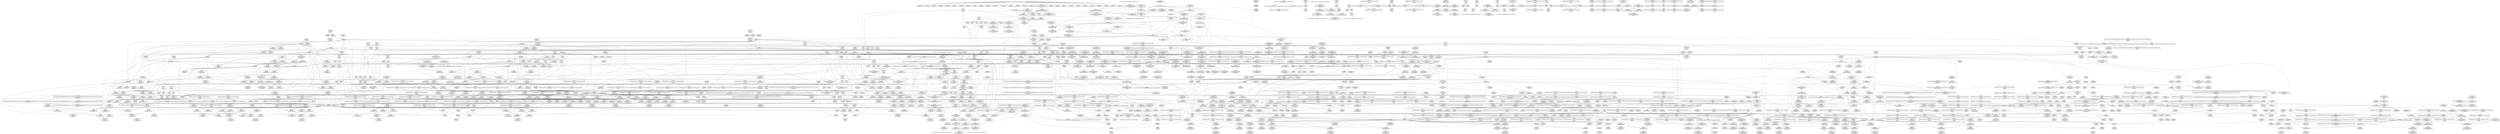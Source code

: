 digraph {
	CE0x3dff260 [shape=record,shape=Mrecord,label="{CE0x3dff260|task_sid:tmp13|security/selinux/hooks.c,208|*SummSource*}"]
	CE0x3e72e30 [shape=record,shape=Mrecord,label="{CE0x3e72e30|GLOBAL:task_sid.__warned|Global_var:task_sid.__warned|*SummSource*}"]
	CE0x3eadd90 [shape=record,shape=Mrecord,label="{CE0x3eadd90|rcu_read_unlock:tmp19|include/linux/rcupdate.h,933|*SummSource*}"]
	CE0x3eb9280 [shape=record,shape=Mrecord,label="{CE0x3eb9280|i64*_getelementptr_inbounds_(_2_x_i64_,_2_x_i64_*___llvm_gcov_ctr131,_i64_0,_i64_0)|*Constant*}"]
	CE0x3dfef30 [shape=record,shape=Mrecord,label="{CE0x3dfef30|task_sid:call3|security/selinux/hooks.c,208}"]
	CE0x3ebedc0 [shape=record,shape=Mrecord,label="{CE0x3ebedc0|cred_sid:tmp4|*LoadInst*|security/selinux/hooks.c,196}"]
	CE0x3f5e2e0 [shape=record,shape=Mrecord,label="{CE0x3f5e2e0|__preempt_count_sub:do.end|*SummSource*}"]
	CE0x3e948a0 [shape=record,shape=Mrecord,label="{CE0x3e948a0|rcu_lock_acquire:__here|*SummSink*}"]
	CE0x3ecf3a0 [shape=record,shape=Mrecord,label="{CE0x3ecf3a0|VOIDTB_TE:_CE_168,176_}"]
	CE0x3e4d900 [shape=record,shape=Mrecord,label="{CE0x3e4d900|current_has_perm:call1|security/selinux/hooks.c,1543}"]
	CE0x3f4d4d0 [shape=record,shape=Mrecord,label="{CE0x3f4d4d0|i64*_getelementptr_inbounds_(_4_x_i64_,_4_x_i64_*___llvm_gcov_ctr129,_i64_0,_i64_2)|*Constant*|*SummSink*}"]
	CE0x3e89e70 [shape=record,shape=Mrecord,label="{CE0x3e89e70|__preempt_count_add:tmp2|*SummSink*}"]
	CE0x3f13070 [shape=record,shape=Mrecord,label="{CE0x3f13070|i64*_getelementptr_inbounds_(_4_x_i64_,_4_x_i64_*___llvm_gcov_ctr130,_i64_0,_i64_0)|*Constant*|*SummSink*}"]
	CE0x3f4d330 [shape=record,shape=Mrecord,label="{CE0x3f4d330|i64*_getelementptr_inbounds_(_4_x_i64_,_4_x_i64_*___llvm_gcov_ctr129,_i64_0,_i64_2)|*Constant*|*SummSource*}"]
	CE0x3e4dae0 [shape=record,shape=Mrecord,label="{CE0x3e4dae0|current_has_perm:call1|security/selinux/hooks.c,1543|*SummSink*}"]
	CE0x3ec0980 [shape=record,shape=Mrecord,label="{CE0x3ec0980|i64*_getelementptr_inbounds_(_4_x_i64_,_4_x_i64_*___llvm_gcov_ctr128,_i64_0,_i64_1)|*Constant*}"]
	CE0x3e20010 [shape=record,shape=Mrecord,label="{CE0x3e20010|_ret_void,_!dbg_!27735|include/linux/rcupdate.h,884}"]
	CE0x3e1a410 [shape=record,shape=Mrecord,label="{CE0x3e1a410|avc_has_perm:tsid|Function::avc_has_perm&Arg::tsid::}"]
	CE0x3e0e840 [shape=record,shape=Mrecord,label="{CE0x3e0e840|i8_1|*Constant*|*SummSource*}"]
	CE0x3e22560 [shape=record,shape=Mrecord,label="{CE0x3e22560|GLOBAL:lock_release|*Constant*}"]
	CE0x3f48b80 [shape=record,shape=Mrecord,label="{CE0x3f48b80|__preempt_count_add:do.body|*SummSink*}"]
	CE0x3ec8350 [shape=record,shape=Mrecord,label="{CE0x3ec8350|current_sid:tmp10|security/selinux/hooks.c,218}"]
	CE0x3e7c1c0 [shape=record,shape=Mrecord,label="{CE0x3e7c1c0|_ret_void,_!dbg_!27717|include/linux/rcupdate.h,245|*SummSink*}"]
	CE0x3e7fbe0 [shape=record,shape=Mrecord,label="{CE0x3e7fbe0|current_sid:tmp2}"]
	CE0x3e1f2d0 [shape=record,shape=Mrecord,label="{CE0x3e1f2d0|task_sid:task|Function::task_sid&Arg::task::}"]
	CE0x3df62f0 [shape=record,shape=Mrecord,label="{CE0x3df62f0|GLOBAL:cap_ptrace_access_check|*Constant*}"]
	CE0x3ef1ee0 [shape=record,shape=Mrecord,label="{CE0x3ef1ee0|__rcu_read_unlock:tmp1}"]
	CE0x3ef4960 [shape=record,shape=Mrecord,label="{CE0x3ef4960|__rcu_read_lock:tmp6|include/linux/rcupdate.h,240|*SummSource*}"]
	CE0x3eb69b0 [shape=record,shape=Mrecord,label="{CE0x3eb69b0|get_current:tmp1|*SummSource*}"]
	CE0x3e4ad70 [shape=record,shape=Mrecord,label="{CE0x3e4ad70|current_sid:tmp14|security/selinux/hooks.c,218}"]
	CE0x3eb2d00 [shape=record,shape=Mrecord,label="{CE0x3eb2d00|void_(i32*,_i32,_i32*)*_asm_addl_$1,_%gs:$0_,_*m,ri,*m,_dirflag_,_fpsr_,_flags_}"]
	CE0x3e00510 [shape=record,shape=Mrecord,label="{CE0x3e00510|GLOBAL:current_sid|*Constant*|*SummSink*}"]
	CE0x3e94350 [shape=record,shape=Mrecord,label="{CE0x3e94350|i64*_getelementptr_inbounds_(_4_x_i64_,_4_x_i64_*___llvm_gcov_ctr129,_i64_0,_i64_3)|*Constant*}"]
	CE0x3e7b990 [shape=record,shape=Mrecord,label="{CE0x3e7b990|current_sid:land.lhs.true2}"]
	CE0x3eaf120 [shape=record,shape=Mrecord,label="{CE0x3eaf120|i32_934|*Constant*|*SummSource*}"]
	CE0x3ea15c0 [shape=record,shape=Mrecord,label="{CE0x3ea15c0|rcu_read_lock:tmp15|include/linux/rcupdate.h,882}"]
	CE0x3ead640 [shape=record,shape=Mrecord,label="{CE0x3ead640|i64*_getelementptr_inbounds_(_11_x_i64_,_11_x_i64_*___llvm_gcov_ctr132,_i64_0,_i64_9)|*Constant*|*SummSink*}"]
	CE0x3e98000 [shape=record,shape=Mrecord,label="{CE0x3e98000|rcu_read_lock:tmp5|include/linux/rcupdate.h,882|*SummSink*}"]
	CE0x3eb1350 [shape=record,shape=Mrecord,label="{CE0x3eb1350|i32_0|*Constant*}"]
	CE0x3e25450 [shape=record,shape=Mrecord,label="{CE0x3e25450|selinux_ptrace_access_check:tmp17|security/selinux/hooks.c,1952|*SummSink*}"]
	CE0x3e27ec0 [shape=record,shape=Mrecord,label="{CE0x3e27ec0|GLOBAL:rcu_read_lock|*Constant*|*SummSource*}"]
	CE0x3e15730 [shape=record,shape=Mrecord,label="{CE0x3e15730|selinux_ptrace_access_check:call4|security/selinux/hooks.c,1947}"]
	CE0x3e000b0 [shape=record,shape=Mrecord,label="{CE0x3e000b0|i64*_getelementptr_inbounds_(_11_x_i64_,_11_x_i64_*___llvm_gcov_ctr125,_i64_0,_i64_0)|*Constant*}"]
	CE0x3eafa90 [shape=record,shape=Mrecord,label="{CE0x3eafa90|_ret_void,_!dbg_!27719|./arch/x86/include/asm/preempt.h,73|*SummSink*}"]
	CE0x3e98e60 [shape=record,shape=Mrecord,label="{CE0x3e98e60|GLOBAL:__llvm_gcov_ctr132|Global_var:__llvm_gcov_ctr132|*SummSource*}"]
	CE0x3ec92c0 [shape=record,shape=Mrecord,label="{CE0x3ec92c0|rcu_read_unlock:tmp9|include/linux/rcupdate.h,933|*SummSink*}"]
	CE0x3e2aaf0 [shape=record,shape=Mrecord,label="{CE0x3e2aaf0|current_sid:tmp19|security/selinux/hooks.c,218}"]
	CE0x3e9efc0 [shape=record,shape=Mrecord,label="{CE0x3e9efc0|rcu_read_unlock:if.then}"]
	CE0x3f11e30 [shape=record,shape=Mrecord,label="{CE0x3f11e30|__preempt_count_add:do.body|*SummSource*}"]
	CE0x3ebb180 [shape=record,shape=Mrecord,label="{CE0x3ebb180|rcu_read_unlock:tmp14|include/linux/rcupdate.h,933|*SummSink*}"]
	CE0x3e2b4c0 [shape=record,shape=Mrecord,label="{CE0x3e2b4c0|task_sid:tmp17|security/selinux/hooks.c,208|*SummSource*}"]
	CE0x3e0ca50 [shape=record,shape=Mrecord,label="{CE0x3e0ca50|selinux_ptrace_access_check:tmp11|security/selinux/hooks.c,1945}"]
	CE0x3e26530 [shape=record,shape=Mrecord,label="{CE0x3e26530|current_sid:tmp11|security/selinux/hooks.c,218|*SummSink*}"]
	CE0x3e29c60 [shape=record,shape=Mrecord,label="{CE0x3e29c60|rcu_read_lock:tmp9|include/linux/rcupdate.h,882}"]
	CE0x3e483c0 [shape=record,shape=Mrecord,label="{CE0x3e483c0|current_sid:tmp2|*SummSink*}"]
	CE0x3e99d20 [shape=record,shape=Mrecord,label="{CE0x3e99d20|cred_sid:tmp3}"]
	CE0x3e6fbe0 [shape=record,shape=Mrecord,label="{CE0x3e6fbe0|task_sid:if.end|*SummSink*}"]
	CE0x3e7f2c0 [shape=record,shape=Mrecord,label="{CE0x3e7f2c0|current_sid:tmp19|security/selinux/hooks.c,218}"]
	CE0x3df1b30 [shape=record,shape=Mrecord,label="{CE0x3df1b30|_call_void_lock_acquire(%struct.lockdep_map*_%map,_i32_0,_i32_0,_i32_2,_i32_0,_%struct.lockdep_map*_null,_i64_ptrtoint_(i8*_blockaddress(_rcu_lock_acquire,_%__here)_to_i64))_#10,_!dbg_!27716|include/linux/rcupdate.h,418}"]
	CE0x3dfcf50 [shape=record,shape=Mrecord,label="{CE0x3dfcf50|avc_has_perm:requested|Function::avc_has_perm&Arg::requested::}"]
	CE0x3e212a0 [shape=record,shape=Mrecord,label="{CE0x3e212a0|i64*_getelementptr_inbounds_(_13_x_i64_,_13_x_i64_*___llvm_gcov_ctr126,_i64_0,_i64_10)|*Constant*|*SummSource*}"]
	CE0x3e28d30 [shape=record,shape=Mrecord,label="{CE0x3e28d30|i8*_getelementptr_inbounds_(_25_x_i8_,_25_x_i8_*_.str3,_i32_0,_i32_0)|*Constant*}"]
	CE0x3f28b20 [shape=record,shape=Mrecord,label="{CE0x3f28b20|_call_void_mcount()_#3|*SummSink*}"]
	CE0x3f28860 [shape=record,shape=Mrecord,label="{CE0x3f28860|i64_1|*Constant*}"]
	CE0x3e773f0 [shape=record,shape=Mrecord,label="{CE0x3e773f0|rcu_read_unlock:call3|include/linux/rcupdate.h,933|*SummSink*}"]
	CE0x3eb9460 [shape=record,shape=Mrecord,label="{CE0x3eb9460|cred_sid:tmp5|security/selinux/hooks.c,196|*SummSource*}"]
	CE0x3e64e90 [shape=record,shape=Mrecord,label="{CE0x3e64e90|current_sid:sid|security/selinux/hooks.c,220}"]
	CE0x3ea9880 [shape=record,shape=Mrecord,label="{CE0x3ea9880|rcu_read_unlock:tmp10|include/linux/rcupdate.h,933|*SummSink*}"]
	CE0x3e51170 [shape=record,shape=Mrecord,label="{CE0x3e51170|i64*_getelementptr_inbounds_(_11_x_i64_,_11_x_i64_*___llvm_gcov_ctr125,_i64_0,_i64_9)|*Constant*|*SummSink*}"]
	CE0x3df9180 [shape=record,shape=Mrecord,label="{CE0x3df9180|selinux_ptrace_access_check:if.end|*SummSource*}"]
	CE0x3e847f0 [shape=record,shape=Mrecord,label="{CE0x3e847f0|rcu_lock_release:tmp3|*SummSink*}"]
	CE0x3e70ef0 [shape=record,shape=Mrecord,label="{CE0x3e70ef0|GLOBAL:__llvm_gcov_ctr126|Global_var:__llvm_gcov_ctr126|*SummSource*}"]
	CE0x3e74940 [shape=record,shape=Mrecord,label="{CE0x3e74940|current_sid:tmp13|security/selinux/hooks.c,218}"]
	CE0x3e1df60 [shape=record,shape=Mrecord,label="{CE0x3e1df60|task_sid:entry|*SummSink*}"]
	CE0x3e5dfb0 [shape=record,shape=Mrecord,label="{CE0x3e5dfb0|_call_void_rcu_read_unlock()_#10,_!dbg_!27748|security/selinux/hooks.c,209|*SummSource*}"]
	CE0x3e159d0 [shape=record,shape=Mrecord,label="{CE0x3e159d0|i64_0|*Constant*}"]
	CE0x3f23b50 [shape=record,shape=Mrecord,label="{CE0x3f23b50|__rcu_read_unlock:tmp3}"]
	CE0x3e82d40 [shape=record,shape=Mrecord,label="{CE0x3e82d40|i8*_undef|*Constant*}"]
	CE0x3e66e50 [shape=record,shape=Mrecord,label="{CE0x3e66e50|task_sid:real_cred|security/selinux/hooks.c,208|*SummSink*}"]
	CE0x3e82c40 [shape=record,shape=Mrecord,label="{CE0x3e82c40|rcu_lock_acquire:tmp7|*SummSink*}"]
	CE0x3e90f20 [shape=record,shape=Mrecord,label="{CE0x3e90f20|rcu_lock_release:indirectgoto|*SummSink*}"]
	CE0x3dfafd0 [shape=record,shape=Mrecord,label="{CE0x3dfafd0|selinux_ptrace_access_check:if.end6|*SummSink*}"]
	CE0x3e9a4f0 [shape=record,shape=Mrecord,label="{CE0x3e9a4f0|get_current:tmp4|./arch/x86/include/asm/current.h,14}"]
	CE0x3e23b00 [shape=record,shape=Mrecord,label="{CE0x3e23b00|task_sid:tmp23|security/selinux/hooks.c,208|*SummSink*}"]
	CE0x3e5d060 [shape=record,shape=Mrecord,label="{CE0x3e5d060|GLOBAL:cred_sid|*Constant*|*SummSink*}"]
	CE0x3eb44e0 [shape=record,shape=Mrecord,label="{CE0x3eb44e0|GLOBAL:rcu_lock_acquire|*Constant*|*SummSource*}"]
	CE0x3e5db00 [shape=record,shape=Mrecord,label="{CE0x3e5db00|_ret_i32_%tmp6,_!dbg_!27716|security/selinux/hooks.c,197|*SummSink*}"]
	CE0x3e4e5d0 [shape=record,shape=Mrecord,label="{CE0x3e4e5d0|task_sid:tmp15|security/selinux/hooks.c,208|*SummSource*}"]
	CE0x3e37860 [shape=record,shape=Mrecord,label="{CE0x3e37860|i32_1|*Constant*}"]
	CE0x3e06e00 [shape=record,shape=Mrecord,label="{CE0x3e06e00|selinux_ptrace_access_check:child|Function::selinux_ptrace_access_check&Arg::child::}"]
	CE0x3ec9330 [shape=record,shape=Mrecord,label="{CE0x3ec9330|i8*_getelementptr_inbounds_(_25_x_i8_,_25_x_i8_*_.str3,_i32_0,_i32_0)|*Constant*}"]
	CE0x3e47d90 [shape=record,shape=Mrecord,label="{CE0x3e47d90|current_has_perm:tmp3}"]
	CE0x3e9b7a0 [shape=record,shape=Mrecord,label="{CE0x3e9b7a0|i64*_getelementptr_inbounds_(_11_x_i64_,_11_x_i64_*___llvm_gcov_ctr127,_i64_0,_i64_9)|*Constant*|*SummSink*}"]
	CE0x3e59300 [shape=record,shape=Mrecord,label="{CE0x3e59300|task_sid:tmp20|security/selinux/hooks.c,208}"]
	CE0x3e625f0 [shape=record,shape=Mrecord,label="{CE0x3e625f0|GLOBAL:rcu_read_unlock|*Constant*|*SummSource*}"]
	CE0x3e08440 [shape=record,shape=Mrecord,label="{CE0x3e08440|VOIDTB_TE:_CE_136,144_}"]
	CE0x3e68340 [shape=record,shape=Mrecord,label="{CE0x3e68340|get_current:bb|*SummSource*}"]
	CE0x3e5c100 [shape=record,shape=Mrecord,label="{CE0x3e5c100|__preempt_count_add:tmp1|*SummSource*}"]
	CE0x3e0f9d0 [shape=record,shape=Mrecord,label="{CE0x3e0f9d0|current_has_perm:perms|Function::current_has_perm&Arg::perms::|*SummSink*}"]
	CE0x3e9d750 [shape=record,shape=Mrecord,label="{CE0x3e9d750|_call_void_lockdep_rcu_suspicious(i8*_getelementptr_inbounds_(_25_x_i8_,_25_x_i8_*_.str45,_i32_0,_i32_0),_i32_883,_i8*_getelementptr_inbounds_(_42_x_i8_,_42_x_i8_*_.str46,_i32_0,_i32_0))_#10,_!dbg_!27728|include/linux/rcupdate.h,882}"]
	CE0x3df30f0 [shape=record,shape=Mrecord,label="{CE0x3df30f0|selinux_ptrace_access_check:tobool|security/selinux/hooks.c,1942|*SummSource*}"]
	CE0x3e18e40 [shape=record,shape=Mrecord,label="{CE0x3e18e40|task_sid:tmp27|security/selinux/hooks.c,208|*SummSource*}"]
	CE0x3ea7990 [shape=record,shape=Mrecord,label="{CE0x3ea7990|rcu_read_unlock:tmp|*SummSource*}"]
	CE0x3ea22e0 [shape=record,shape=Mrecord,label="{CE0x3ea22e0|i64*_getelementptr_inbounds_(_11_x_i64_,_11_x_i64_*___llvm_gcov_ctr127,_i64_0,_i64_8)|*Constant*|*SummSource*}"]
	CE0x3eb3860 [shape=record,shape=Mrecord,label="{CE0x3eb3860|i64*_getelementptr_inbounds_(_2_x_i64_,_2_x_i64_*___llvm_gcov_ctr98,_i64_0,_i64_1)|*Constant*|*SummSink*}"]
	CE0x3e79500 [shape=record,shape=Mrecord,label="{CE0x3e79500|rcu_read_unlock:tmp22|include/linux/rcupdate.h,935|*SummSink*}"]
	CE0x3e8d860 [shape=record,shape=Mrecord,label="{CE0x3e8d860|i64*_getelementptr_inbounds_(_4_x_i64_,_4_x_i64_*___llvm_gcov_ctr134,_i64_0,_i64_2)|*Constant*}"]
	CE0x3e99600 [shape=record,shape=Mrecord,label="{CE0x3e99600|cred_sid:tmp2}"]
	CE0x3e77ad0 [shape=record,shape=Mrecord,label="{CE0x3e77ad0|rcu_read_unlock:do.end|*SummSink*}"]
	CE0x3e16400 [shape=record,shape=Mrecord,label="{CE0x3e16400|current_sid:do.body|*SummSink*}"]
	CE0x3ef5a50 [shape=record,shape=Mrecord,label="{CE0x3ef5a50|rcu_lock_acquire:tmp4|include/linux/rcupdate.h,418|*SummSource*}"]
	CE0x3ec10e0 [shape=record,shape=Mrecord,label="{CE0x3ec10e0|rcu_read_lock:tmp11|include/linux/rcupdate.h,882|*SummSource*}"]
	CE0x3e330c0 [shape=record,shape=Mrecord,label="{CE0x3e330c0|selinux_ptrace_access_check:tmp7|security/selinux/hooks.c,1943}"]
	CE0x3eb3490 [shape=record,shape=Mrecord,label="{CE0x3eb3490|_call_void_mcount()_#3}"]
	CE0x3e6fcf0 [shape=record,shape=Mrecord,label="{CE0x3e6fcf0|task_sid:do.body5}"]
	CE0x3e9a430 [shape=record,shape=Mrecord,label="{CE0x3e9a430|_call_void_mcount()_#3|*SummSink*}"]
	CE0x3e05ec0 [shape=record,shape=Mrecord,label="{CE0x3e05ec0|selinux_ptrace_access_check:return|*SummSource*}"]
	CE0x3e14120 [shape=record,shape=Mrecord,label="{CE0x3e14120|selinux_ptrace_access_check:if.end}"]
	CE0x3f2c590 [shape=record,shape=Mrecord,label="{CE0x3f2c590|__preempt_count_sub:tmp7|./arch/x86/include/asm/preempt.h,78|*SummSink*}"]
	CE0x3e257c0 [shape=record,shape=Mrecord,label="{CE0x3e257c0|_ret_i32_%retval.0,_!dbg_!27731|security/selinux/hooks.c,1952}"]
	CE0x3e8fde0 [shape=record,shape=Mrecord,label="{CE0x3e8fde0|_call_void_rcu_read_unlock()_#10,_!dbg_!27748|security/selinux/hooks.c,209}"]
	CE0x3e4db90 [shape=record,shape=Mrecord,label="{CE0x3e4db90|current_has_perm:call1|security/selinux/hooks.c,1543|*SummSource*}"]
	CE0x3e64350 [shape=record,shape=Mrecord,label="{CE0x3e64350|current_sid:tmp22|security/selinux/hooks.c,218|*SummSource*}"]
	CE0x3e488a0 [shape=record,shape=Mrecord,label="{CE0x3e488a0|task_sid:tmp9|security/selinux/hooks.c,208|*SummSource*}"]
	CE0x3e99e70 [shape=record,shape=Mrecord,label="{CE0x3e99e70|cred_sid:tmp3|*SummSource*}"]
	CE0x3e57400 [shape=record,shape=Mrecord,label="{CE0x3e57400|_call_void_lockdep_rcu_suspicious(i8*_getelementptr_inbounds_(_25_x_i8_,_25_x_i8_*_.str3,_i32_0,_i32_0),_i32_208,_i8*_getelementptr_inbounds_(_41_x_i8_,_41_x_i8_*_.str44,_i32_0,_i32_0))_#10,_!dbg_!27732|security/selinux/hooks.c,208|*SummSource*}"]
	CE0x3e1f770 [shape=record,shape=Mrecord,label="{CE0x3e1f770|_call_void_lockdep_rcu_suspicious(i8*_getelementptr_inbounds_(_25_x_i8_,_25_x_i8_*_.str3,_i32_0,_i32_0),_i32_218,_i8*_getelementptr_inbounds_(_45_x_i8_,_45_x_i8_*_.str12,_i32_0,_i32_0))_#10,_!dbg_!27727|security/selinux/hooks.c,218}"]
	CE0x3eba9c0 [shape=record,shape=Mrecord,label="{CE0x3eba9c0|i8*_getelementptr_inbounds_(_45_x_i8_,_45_x_i8_*_.str12,_i32_0,_i32_0)|*Constant*}"]
	CE0x3e4b240 [shape=record,shape=Mrecord,label="{CE0x3e4b240|i64*_getelementptr_inbounds_(_13_x_i64_,_13_x_i64_*___llvm_gcov_ctr126,_i64_0,_i64_1)|*Constant*|*SummSink*}"]
	CE0x3ebba00 [shape=record,shape=Mrecord,label="{CE0x3ebba00|rcu_read_unlock:do.body|*SummSink*}"]
	CE0x3ea1840 [shape=record,shape=Mrecord,label="{CE0x3ea1840|rcu_read_lock:tmp15|include/linux/rcupdate.h,882|*SummSource*}"]
	CE0x3e79a70 [shape=record,shape=Mrecord,label="{CE0x3e79a70|_call_void_rcu_lock_release(%struct.lockdep_map*_rcu_lock_map)_#10,_!dbg_!27733|include/linux/rcupdate.h,935|*SummSink*}"]
	CE0x3dfde90 [shape=record,shape=Mrecord,label="{CE0x3dfde90|GLOBAL:__llvm_gcov_ctr124|Global_var:__llvm_gcov_ctr124|*SummSink*}"]
	CE0x3e67620 [shape=record,shape=Mrecord,label="{CE0x3e67620|task_sid:tmp|*SummSink*}"]
	CE0x3ea2ef0 [shape=record,shape=Mrecord,label="{CE0x3ea2ef0|rcu_read_lock:if.then|*SummSource*}"]
	CE0x3eb4680 [shape=record,shape=Mrecord,label="{CE0x3eb4680|rcu_lock_acquire:entry|*SummSource*}"]
	CE0x3e4def0 [shape=record,shape=Mrecord,label="{CE0x3e4def0|i64*_getelementptr_inbounds_(_11_x_i64_,_11_x_i64_*___llvm_gcov_ctr125,_i64_0,_i64_6)|*Constant*|*SummSink*}"]
	CE0x3e95370 [shape=record,shape=Mrecord,label="{CE0x3e95370|i64*_getelementptr_inbounds_(_4_x_i64_,_4_x_i64_*___llvm_gcov_ctr133,_i64_0,_i64_0)|*Constant*|*SummSource*}"]
	CE0x3e77a10 [shape=record,shape=Mrecord,label="{CE0x3e77a10|rcu_read_unlock:do.end|*SummSource*}"]
	CE0x3e94ed0 [shape=record,shape=Mrecord,label="{CE0x3e94ed0|i64*_getelementptr_inbounds_(_4_x_i64_,_4_x_i64_*___llvm_gcov_ctr130,_i64_0,_i64_0)|*Constant*}"]
	CE0x3f11560 [shape=record,shape=Mrecord,label="{CE0x3f11560|_call_void_asm_addl_$1,_%gs:$0_,_*m,ri,*m,_dirflag_,_fpsr_,_flags_(i32*___preempt_count,_i32_%val,_i32*___preempt_count)_#3,_!dbg_!27714,_!srcloc_!27717|./arch/x86/include/asm/preempt.h,72|*SummSink*}"]
	CE0x3e4a740 [shape=record,shape=Mrecord,label="{CE0x3e4a740|task_sid:if.then|*SummSink*}"]
	CE0x3e06030 [shape=record,shape=Mrecord,label="{CE0x3e06030|get_current:tmp1|*SummSink*}"]
	CE0x3ef43d0 [shape=record,shape=Mrecord,label="{CE0x3ef43d0|i64*_getelementptr_inbounds_(_4_x_i64_,_4_x_i64_*___llvm_gcov_ctr130,_i64_0,_i64_1)|*Constant*|*SummSink*}"]
	CE0x3e7b7b0 [shape=record,shape=Mrecord,label="{CE0x3e7b7b0|__rcu_read_unlock:entry|*SummSource*}"]
	CE0x3f13720 [shape=record,shape=Mrecord,label="{CE0x3f13720|__preempt_count_sub:sub|./arch/x86/include/asm/preempt.h,77}"]
	CE0x3e2b2d0 [shape=record,shape=Mrecord,label="{CE0x3e2b2d0|i64*_getelementptr_inbounds_(_11_x_i64_,_11_x_i64_*___llvm_gcov_ctr125,_i64_0,_i64_10)|*Constant*|*SummSink*}"]
	CE0x3eac160 [shape=record,shape=Mrecord,label="{CE0x3eac160|_call_void_lockdep_rcu_suspicious(i8*_getelementptr_inbounds_(_25_x_i8_,_25_x_i8_*_.str45,_i32_0,_i32_0),_i32_934,_i8*_getelementptr_inbounds_(_44_x_i8_,_44_x_i8_*_.str47,_i32_0,_i32_0))_#10,_!dbg_!27726|include/linux/rcupdate.h,933}"]
	CE0x3ef6dc0 [shape=record,shape=Mrecord,label="{CE0x3ef6dc0|rcu_lock_acquire:tmp2|*SummSink*}"]
	CE0x3eb9910 [shape=record,shape=Mrecord,label="{CE0x3eb9910|cred_sid:sid|security/selinux/hooks.c,197|*SummSource*}"]
	CE0x3e19550 [shape=record,shape=Mrecord,label="{CE0x3e19550|selinux_ptrace_access_check:call7|security/selinux/hooks.c,1951}"]
	CE0x3f13560 [shape=record,shape=Mrecord,label="{CE0x3f13560|i64*_getelementptr_inbounds_(_4_x_i64_,_4_x_i64_*___llvm_gcov_ctr134,_i64_0,_i64_2)|*Constant*|*SummSink*}"]
	CE0x3e16610 [shape=record,shape=Mrecord,label="{CE0x3e16610|i32_0|*Constant*}"]
	CE0x3e63da0 [shape=record,shape=Mrecord,label="{CE0x3e63da0|current_sid:security|security/selinux/hooks.c,218}"]
	CE0x3e6df70 [shape=record,shape=Mrecord,label="{CE0x3e6df70|rcu_lock_acquire:map|Function::rcu_lock_acquire&Arg::map::|*SummSink*}"]
	CE0x3e04760 [shape=record,shape=Mrecord,label="{CE0x3e04760|selinux_ptrace_access_check:tobool|security/selinux/hooks.c,1942|*SummSink*}"]
	CE0x3e7a4a0 [shape=record,shape=Mrecord,label="{CE0x3e7a4a0|rcu_lock_release:entry|*SummSink*}"]
	CE0x3e6b8b0 [shape=record,shape=Mrecord,label="{CE0x3e6b8b0|task_sid:tobool4|security/selinux/hooks.c,208|*SummSource*}"]
	CE0x3dfb3f0 [shape=record,shape=Mrecord,label="{CE0x3dfb3f0|selinux_ptrace_access_check:tobool|security/selinux/hooks.c,1942}"]
	CE0x3dfcee0 [shape=record,shape=Mrecord,label="{CE0x3dfcee0|avc_has_perm:requested|Function::avc_has_perm&Arg::requested::|*SummSink*}"]
	CE0x3ea4b40 [shape=record,shape=Mrecord,label="{CE0x3ea4b40|i64*_getelementptr_inbounds_(_13_x_i64_,_13_x_i64_*___llvm_gcov_ctr126,_i64_0,_i64_8)|*Constant*}"]
	CE0x3e5a6a0 [shape=record,shape=Mrecord,label="{CE0x3e5a6a0|i64*_getelementptr_inbounds_(_4_x_i64_,_4_x_i64_*___llvm_gcov_ctr133,_i64_0,_i64_3)|*Constant*|*SummSource*}"]
	CE0x3e627c0 [shape=record,shape=Mrecord,label="{CE0x3e627c0|rcu_read_unlock:entry|*SummSource*}"]
	CE0x3ec7cf0 [shape=record,shape=Mrecord,label="{CE0x3ec7cf0|rcu_lock_acquire:tmp|*SummSource*}"]
	CE0x3e073e0 [shape=record,shape=Mrecord,label="{CE0x3e073e0|i64*_getelementptr_inbounds_(_9_x_i64_,_9_x_i64_*___llvm_gcov_ctr124,_i64_0,_i64_0)|*Constant*|*SummSource*}"]
	CE0x3e768c0 [shape=record,shape=Mrecord,label="{CE0x3e768c0|__rcu_read_unlock:tmp5|include/linux/rcupdate.h,244|*SummSink*}"]
	CE0x3e96c50 [shape=record,shape=Mrecord,label="{CE0x3e96c50|i32_218|*Constant*}"]
	CE0x3df5ab0 [shape=record,shape=Mrecord,label="{CE0x3df5ab0|selinux_ptrace_access_check:return|*SummSink*}"]
	CE0x3e566d0 [shape=record,shape=Mrecord,label="{CE0x3e566d0|i32_78|*Constant*|*SummSink*}"]
	CE0x3e2cfc0 [shape=record,shape=Mrecord,label="{CE0x3e2cfc0|i1_true|*Constant*|*SummSink*}"]
	CE0x3ecae00 [shape=record,shape=Mrecord,label="{CE0x3ecae00|rcu_read_unlock:tobool|include/linux/rcupdate.h,933|*SummSink*}"]
	CE0x3e7bda0 [shape=record,shape=Mrecord,label="{CE0x3e7bda0|_ret_void,_!dbg_!27717|include/linux/rcupdate.h,245|*SummSource*}"]
	CE0x3f1a6d0 [shape=record,shape=Mrecord,label="{CE0x3f1a6d0|i64*_getelementptr_inbounds_(_4_x_i64_,_4_x_i64_*___llvm_gcov_ctr135,_i64_0,_i64_3)|*Constant*|*SummSink*}"]
	CE0x3e876a0 [shape=record,shape=Mrecord,label="{CE0x3e876a0|i32_22|*Constant*}"]
	CE0x3ef2540 [shape=record,shape=Mrecord,label="{CE0x3ef2540|_call_void_mcount()_#3|*SummSource*}"]
	CE0x3e4f1b0 [shape=record,shape=Mrecord,label="{CE0x3e4f1b0|rcu_read_lock:tmp9|include/linux/rcupdate.h,882|*SummSource*}"]
	CE0x3f13ed0 [shape=record,shape=Mrecord,label="{CE0x3f13ed0|rcu_lock_acquire:bb|*SummSink*}"]
	CE0x3dffeb0 [shape=record,shape=Mrecord,label="{CE0x3dffeb0|current_sid:do.end|*SummSource*}"]
	CE0x3ec8260 [shape=record,shape=Mrecord,label="{CE0x3ec8260|i64*_getelementptr_inbounds_(_11_x_i64_,_11_x_i64_*___llvm_gcov_ctr132,_i64_0,_i64_1)|*Constant*|*SummSink*}"]
	CE0x3e22140 [shape=record,shape=Mrecord,label="{CE0x3e22140|_call_void_lock_release(%struct.lockdep_map*_%map,_i32_1,_i64_ptrtoint_(i8*_blockaddress(_rcu_lock_release,_%__here)_to_i64))_#10,_!dbg_!27716|include/linux/rcupdate.h,423|*SummSink*}"]
	CE0x3eceee0 [shape=record,shape=Mrecord,label="{CE0x3eceee0|VOIDTB_TE:_CE_104,112_}"]
	CE0x3dfc160 [shape=record,shape=Mrecord,label="{CE0x3dfc160|selinux_ptrace_access_check:tobool1|security/selinux/hooks.c,1945|*SummSource*}"]
	"CONST[source:0(mediator),value:2(dynamic)][purpose:{object}][SnkIdx:2]"
	CE0x3ebefc0 [shape=record,shape=Mrecord,label="{CE0x3ebefc0|cred_sid:tmp4|*LoadInst*|security/selinux/hooks.c,196|*SummSource*}"]
	CE0x3e7f780 [shape=record,shape=Mrecord,label="{CE0x3e7f780|__rcu_read_unlock:tmp4|include/linux/rcupdate.h,244}"]
	CE0x3ecd170 [shape=record,shape=Mrecord,label="{CE0x3ecd170|rcu_read_unlock:tmp1|*SummSource*}"]
	CE0x3e6fb70 [shape=record,shape=Mrecord,label="{CE0x3e6fb70|cred_sid:tmp}"]
	CE0x3e653f0 [shape=record,shape=Mrecord,label="{CE0x3e653f0|0:_i32,_4:_i32,_8:_i32,_12:_i32,_:_CMRE_4,8_|*MultipleSource*|security/selinux/hooks.c,218|security/selinux/hooks.c,218|security/selinux/hooks.c,220}"]
	CE0x3f12dd0 [shape=record,shape=Mrecord,label="{CE0x3f12dd0|__preempt_count_add:tmp6|./arch/x86/include/asm/preempt.h,73|*SummSource*}"]
	CE0x3eb1600 [shape=record,shape=Mrecord,label="{CE0x3eb1600|i64_2|*Constant*}"]
	CE0x3e2fb20 [shape=record,shape=Mrecord,label="{CE0x3e2fb20|i64_2|*Constant*|*SummSink*}"]
	CE0x3e971d0 [shape=record,shape=Mrecord,label="{CE0x3e971d0|rcu_read_unlock:tmp7|include/linux/rcupdate.h,933}"]
	CE0x3e1a980 [shape=record,shape=Mrecord,label="{CE0x3e1a980|selinux_ptrace_access_check:if.then2|*SummSource*}"]
	CE0x3ecd1e0 [shape=record,shape=Mrecord,label="{CE0x3ecd1e0|rcu_read_unlock:tmp1|*SummSink*}"]
	CE0x3e78c60 [shape=record,shape=Mrecord,label="{CE0x3e78c60|i64*_getelementptr_inbounds_(_11_x_i64_,_11_x_i64_*___llvm_gcov_ctr132,_i64_0,_i64_10)|*Constant*|*SummSink*}"]
	CE0x3f10f70 [shape=record,shape=Mrecord,label="{CE0x3f10f70|__preempt_count_add:tmp7|./arch/x86/include/asm/preempt.h,73}"]
	"CONST[source:2(external),value:0(static)][purpose:{operation}][SrcIdx:3]"
	CE0x3ec9250 [shape=record,shape=Mrecord,label="{CE0x3ec9250|rcu_read_unlock:tmp9|include/linux/rcupdate.h,933|*SummSource*}"]
	CE0x3e244c0 [shape=record,shape=Mrecord,label="{CE0x3e244c0|i64*_getelementptr_inbounds_(_13_x_i64_,_13_x_i64_*___llvm_gcov_ctr126,_i64_0,_i64_11)|*Constant*|*SummSink*}"]
	CE0x3eaa0d0 [shape=record,shape=Mrecord,label="{CE0x3eaa0d0|0:_i8,_:_GCMR_rcu_read_unlock.__warned_internal_global_i8_0,_section_.data.unlikely_,_align_1:_elem_0:default:}"]
	CE0x3dfb600 [shape=record,shape=Mrecord,label="{CE0x3dfb600|_call_void_mcount()_#3|*SummSource*}"]
	CE0x3df2160 [shape=record,shape=Mrecord,label="{CE0x3df2160|selinux_ptrace_access_check:tmp3|security/selinux/hooks.c,1942}"]
	CE0x3e87180 [shape=record,shape=Mrecord,label="{CE0x3e87180|rcu_lock_release:__here|*SummSink*}"]
	CE0x3ecea80 [shape=record,shape=Mrecord,label="{CE0x3ecea80|VOIDTB_TE:_CE_64,72_}"]
	CE0x3ec2c60 [shape=record,shape=Mrecord,label="{CE0x3ec2c60|get_current:tmp4|./arch/x86/include/asm/current.h,14|*SummSource*}"]
	CE0x3e15280 [shape=record,shape=Mrecord,label="{CE0x3e15280|GLOBAL:cap_ptrace_access_check|*Constant*|*SummSink*}"]
	CE0x3e726b0 [shape=record,shape=Mrecord,label="{CE0x3e726b0|task_sid:tmp7|security/selinux/hooks.c,208}"]
	CE0x3e1d880 [shape=record,shape=Mrecord,label="{CE0x3e1d880|selinux_ptrace_access_check:tmp15|security/selinux/hooks.c,1951|*SummSource*}"]
	CE0x3e00a30 [shape=record,shape=Mrecord,label="{CE0x3e00a30|current_has_perm:call|security/selinux/hooks.c,1542|*SummSource*}"]
	CE0x3e1a800 [shape=record,shape=Mrecord,label="{CE0x3e1a800|i16_6|*Constant*|*SummSource*}"]
	CE0x3e1f260 [shape=record,shape=Mrecord,label="{CE0x3e1f260|task_sid:entry}"]
	CE0x3ef2ce0 [shape=record,shape=Mrecord,label="{CE0x3ef2ce0|rcu_lock_release:tmp2|*SummSink*}"]
	CE0x3ecbfa0 [shape=record,shape=Mrecord,label="{CE0x3ecbfa0|rcu_lock_acquire:indirectgoto|*SummSink*}"]
	CE0x3f11300 [shape=record,shape=Mrecord,label="{CE0x3f11300|_call_void_asm_addl_$1,_%gs:$0_,_*m,ri,*m,_dirflag_,_fpsr_,_flags_(i32*___preempt_count,_i32_%val,_i32*___preempt_count)_#3,_!dbg_!27714,_!srcloc_!27717|./arch/x86/include/asm/preempt.h,72}"]
	CE0x3e49470 [shape=record,shape=Mrecord,label="{CE0x3e49470|current_sid:tmp1|*SummSink*}"]
	CE0x3e6f970 [shape=record,shape=Mrecord,label="{CE0x3e6f970|i64*_getelementptr_inbounds_(_2_x_i64_,_2_x_i64_*___llvm_gcov_ctr131,_i64_0,_i64_0)|*Constant*|*SummSource*}"]
	CE0x3e0b9f0 [shape=record,shape=Mrecord,label="{CE0x3e0b9f0|current_sid:do.end}"]
	CE0x3ead450 [shape=record,shape=Mrecord,label="{CE0x3ead450|i64*_getelementptr_inbounds_(_11_x_i64_,_11_x_i64_*___llvm_gcov_ctr132,_i64_0,_i64_9)|*Constant*|*SummSource*}"]
	CE0x3ea46b0 [shape=record,shape=Mrecord,label="{CE0x3ea46b0|GLOBAL:rcu_lock_map|Global_var:rcu_lock_map|*SummSink*}"]
	CE0x3e076d0 [shape=record,shape=Mrecord,label="{CE0x3e076d0|GLOBAL:lockdep_rcu_suspicious|*Constant*|*SummSink*}"]
	CE0x3e1e8c0 [shape=record,shape=Mrecord,label="{CE0x3e1e8c0|i64_4|*Constant*|*SummSink*}"]
	CE0x484d510 [shape=record,shape=Mrecord,label="{CE0x484d510|selinux_ptrace_access_check:tmp12|security/selinux/hooks.c,1946}"]
	CE0x3e22cd0 [shape=record,shape=Mrecord,label="{CE0x3e22cd0|i64*_getelementptr_inbounds_(_4_x_i64_,_4_x_i64_*___llvm_gcov_ctr133,_i64_0,_i64_3)|*Constant*}"]
	CE0x3e4f030 [shape=record,shape=Mrecord,label="{CE0x3e4f030|rcu_read_lock:tmp10|include/linux/rcupdate.h,882}"]
	CE0x3ea3600 [shape=record,shape=Mrecord,label="{CE0x3ea3600|rcu_lock_acquire:map|Function::rcu_lock_acquire&Arg::map::|*SummSource*}"]
	CE0x3e9bf90 [shape=record,shape=Mrecord,label="{CE0x3e9bf90|rcu_read_lock:tmp20|include/linux/rcupdate.h,882}"]
	CE0x3e885e0 [shape=record,shape=Mrecord,label="{CE0x3e885e0|current_sid:tmp24|security/selinux/hooks.c,220}"]
	CE0x3e4af10 [shape=record,shape=Mrecord,label="{CE0x3e4af10|current_sid:tmp14|security/selinux/hooks.c,218|*SummSource*}"]
	CE0x3ea24d0 [shape=record,shape=Mrecord,label="{CE0x3ea24d0|i64*_getelementptr_inbounds_(_11_x_i64_,_11_x_i64_*___llvm_gcov_ctr127,_i64_0,_i64_8)|*Constant*|*SummSink*}"]
	CE0x3e5d770 [shape=record,shape=Mrecord,label="{CE0x3e5d770|_ret_i32_%tmp6,_!dbg_!27716|security/selinux/hooks.c,197}"]
	CE0x3e2fab0 [shape=record,shape=Mrecord,label="{CE0x3e2fab0|selinux_ptrace_access_check:tmp2|security/selinux/hooks.c,1942}"]
	CE0x3e25020 [shape=record,shape=Mrecord,label="{CE0x3e25020|current_sid:tmp16|security/selinux/hooks.c,218}"]
	CE0x3e68710 [shape=record,shape=Mrecord,label="{CE0x3e68710|task_sid:tmp|*SummSource*}"]
	CE0x3e29ae0 [shape=record,shape=Mrecord,label="{CE0x3e29ae0|i64_5|*Constant*}"]
	CE0x3e6cc60 [shape=record,shape=Mrecord,label="{CE0x3e6cc60|task_sid:tobool1|security/selinux/hooks.c,208|*SummSource*}"]
	CE0x3f0cb20 [shape=record,shape=Mrecord,label="{CE0x3f0cb20|__preempt_count_sub:tmp3|*SummSink*}"]
	CE0x3e4d010 [shape=record,shape=Mrecord,label="{CE0x3e4d010|current_sid:tmp12|security/selinux/hooks.c,218|*SummSink*}"]
	CE0x3f29280 [shape=record,shape=Mrecord,label="{CE0x3f29280|__preempt_count_sub:tmp3|*SummSource*}"]
	CE0x3f22e10 [shape=record,shape=Mrecord,label="{CE0x3f22e10|__rcu_read_unlock:tmp5|include/linux/rcupdate.h,244}"]
	"CONST[source:0(mediator),value:2(dynamic)][purpose:{object}][SnkIdx:5]"
	CE0x3e18610 [shape=record,shape=Mrecord,label="{CE0x3e18610|task_sid:tmp27|security/selinux/hooks.c,208}"]
	CE0x3e48b80 [shape=record,shape=Mrecord,label="{CE0x3e48b80|GLOBAL:__llvm_gcov_ctr125|Global_var:__llvm_gcov_ctr125}"]
	CE0x3e5f8a0 [shape=record,shape=Mrecord,label="{CE0x3e5f8a0|GLOBAL:rcu_read_lock.__warned|Global_var:rcu_read_lock.__warned|*SummSink*}"]
	CE0x3ea6cc0 [shape=record,shape=Mrecord,label="{CE0x3ea6cc0|i64*_getelementptr_inbounds_(_11_x_i64_,_11_x_i64_*___llvm_gcov_ctr125,_i64_0,_i64_8)|*Constant*}"]
	CE0x3ef5cc0 [shape=record,shape=Mrecord,label="{CE0x3ef5cc0|i64*_getelementptr_inbounds_(_4_x_i64_,_4_x_i64_*___llvm_gcov_ctr128,_i64_0,_i64_2)|*Constant*|*SummSource*}"]
	CE0x3e67960 [shape=record,shape=Mrecord,label="{CE0x3e67960|avc_has_perm:tclass|Function::avc_has_perm&Arg::tclass::}"]
	CE0x3e16180 [shape=record,shape=Mrecord,label="{CE0x3e16180|current_sid:if.then|*SummSource*}"]
	CE0x3ecefc0 [shape=record,shape=Mrecord,label="{CE0x3ecefc0|VOIDTB_TE:_CE_112,120_}"]
	CE0x3e0b8e0 [shape=record,shape=Mrecord,label="{CE0x3e0b8e0|current_sid:if.end|*SummSink*}"]
	CE0x3e225d0 [shape=record,shape=Mrecord,label="{CE0x3e225d0|GLOBAL:lock_release|*Constant*|*SummSource*}"]
	CE0x3e29630 [shape=record,shape=Mrecord,label="{CE0x3e29630|rcu_read_lock:tobool1|include/linux/rcupdate.h,882|*SummSource*}"]
	CE0x3e9e4e0 [shape=record,shape=Mrecord,label="{CE0x3e9e4e0|i8*_getelementptr_inbounds_(_25_x_i8_,_25_x_i8_*_.str45,_i32_0,_i32_0)|*Constant*}"]
	CE0x3ebd820 [shape=record,shape=Mrecord,label="{CE0x3ebd820|GLOBAL:rcu_read_unlock.__warned|Global_var:rcu_read_unlock.__warned}"]
	CE0x3e4c6f0 [shape=record,shape=Mrecord,label="{CE0x3e4c6f0|avc_has_perm:entry}"]
	CE0x3df1cd0 [shape=record,shape=Mrecord,label="{CE0x3df1cd0|_call_void_lock_acquire(%struct.lockdep_map*_%map,_i32_0,_i32_0,_i32_2,_i32_0,_%struct.lockdep_map*_null,_i64_ptrtoint_(i8*_blockaddress(_rcu_lock_acquire,_%__here)_to_i64))_#10,_!dbg_!27716|include/linux/rcupdate.h,418|*SummSink*}"]
	CE0x3ea0df0 [shape=record,shape=Mrecord,label="{CE0x3ea0df0|rcu_read_lock:tmp14|include/linux/rcupdate.h,882}"]
	CE0x3f43fb0 [shape=record,shape=Mrecord,label="{CE0x3f43fb0|i64*_getelementptr_inbounds_(_4_x_i64_,_4_x_i64_*___llvm_gcov_ctr135,_i64_0,_i64_3)|*Constant*|*SummSource*}"]
	CE0x3e70770 [shape=record,shape=Mrecord,label="{CE0x3e70770|cred_sid:tmp1}"]
	CE0x3e5d9a0 [shape=record,shape=Mrecord,label="{CE0x3e5d9a0|_ret_i32_%tmp6,_!dbg_!27716|security/selinux/hooks.c,197|*SummSource*}"]
	CE0x3eaea90 [shape=record,shape=Mrecord,label="{CE0x3eaea90|rcu_read_unlock:tmp21|include/linux/rcupdate.h,935|*SummSource*}"]
	CE0x3e20230 [shape=record,shape=Mrecord,label="{CE0x3e20230|i64_3|*Constant*}"]
	CE0x3df1e40 [shape=record,shape=Mrecord,label="{CE0x3df1e40|i32_0|*Constant*}"]
	CE0x3e4d420 [shape=record,shape=Mrecord,label="{CE0x3e4d420|_ret_void,_!dbg_!27735|include/linux/rcupdate.h,884|*SummSink*}"]
	CE0x3ecae70 [shape=record,shape=Mrecord,label="{CE0x3ecae70|rcu_read_unlock:tmp4|include/linux/rcupdate.h,933|*SummSink*}"]
	CE0x3e24090 [shape=record,shape=Mrecord,label="{CE0x3e24090|task_sid:tmp25|security/selinux/hooks.c,208}"]
	CE0x3e7da40 [shape=record,shape=Mrecord,label="{CE0x3e7da40|task_sid:tmp10|security/selinux/hooks.c,208}"]
	CE0x3e9d4a0 [shape=record,shape=Mrecord,label="{CE0x3e9d4a0|i8_1|*Constant*}"]
	CE0x3e8a180 [shape=record,shape=Mrecord,label="{CE0x3e8a180|_call_void_mcount()_#3}"]
	CE0x3ece7c0 [shape=record,shape=Mrecord,label="{CE0x3ece7c0|VOIDTB_TE:_CE_44,48_}"]
	CE0x3f22da0 [shape=record,shape=Mrecord,label="{CE0x3f22da0|_call_void_asm_sideeffect_,_memory_,_dirflag_,_fpsr_,_flags_()_#3,_!dbg_!27711,_!srcloc_!27714|include/linux/rcupdate.h,244}"]
	CE0x3e00350 [shape=record,shape=Mrecord,label="{CE0x3e00350|GLOBAL:current_sid|*Constant*|*SummSource*}"]
	CE0x3e162c0 [shape=record,shape=Mrecord,label="{CE0x3e162c0|current_sid:do.body}"]
	CE0x3e01fe0 [shape=record,shape=Mrecord,label="{CE0x3e01fe0|GLOBAL:current_has_perm|*Constant*|*SummSource*}"]
	CE0x3e529d0 [shape=record,shape=Mrecord,label="{CE0x3e529d0|task_sid:do.end6|*SummSink*}"]
	CE0x3e0feb0 [shape=record,shape=Mrecord,label="{CE0x3e0feb0|i64*_getelementptr_inbounds_(_9_x_i64_,_9_x_i64_*___llvm_gcov_ctr124,_i64_0,_i64_8)|*Constant*}"]
	CE0x3f239c0 [shape=record,shape=Mrecord,label="{CE0x3f239c0|__rcu_read_unlock:do.end}"]
	CE0x3eb3d10 [shape=record,shape=Mrecord,label="{CE0x3eb3d10|_ret_void,_!dbg_!27717|include/linux/rcupdate.h,240|*SummSource*}"]
	CE0x3e2b220 [shape=record,shape=Mrecord,label="{CE0x3e2b220|i64*_getelementptr_inbounds_(_11_x_i64_,_11_x_i64_*___llvm_gcov_ctr125,_i64_0,_i64_10)|*Constant*|*SummSource*}"]
	CE0x3e49750 [shape=record,shape=Mrecord,label="{CE0x3e49750|current_has_perm:tmp|*SummSink*}"]
	CE0x3ea8140 [shape=record,shape=Mrecord,label="{CE0x3ea8140|GLOBAL:__llvm_gcov_ctr132|Global_var:__llvm_gcov_ctr132|*SummSink*}"]
	CE0x3e578d0 [shape=record,shape=Mrecord,label="{CE0x3e578d0|i32_208|*Constant*}"]
	CE0x3ef69d0 [shape=record,shape=Mrecord,label="{CE0x3ef69d0|task_sid:tmp5|security/selinux/hooks.c,208}"]
	CE0x3e86620 [shape=record,shape=Mrecord,label="{CE0x3e86620|i64*_getelementptr_inbounds_(_4_x_i64_,_4_x_i64_*___llvm_gcov_ctr133,_i64_0,_i64_2)|*Constant*}"]
	CE0x3e7f0a0 [shape=record,shape=Mrecord,label="{CE0x3e7f0a0|task_sid:tobool4|security/selinux/hooks.c,208}"]
	CE0x3e9cbf0 [shape=record,shape=Mrecord,label="{CE0x3e9cbf0|rcu_read_lock:tmp17|include/linux/rcupdate.h,882}"]
	CE0x3e533c0 [shape=record,shape=Mrecord,label="{CE0x3e533c0|current_sid:tmp10|security/selinux/hooks.c,218|*SummSource*}"]
	CE0x3e6fe40 [shape=record,shape=Mrecord,label="{CE0x3e6fe40|task_sid:do.body5|*SummSource*}"]
	CE0x3e98230 [shape=record,shape=Mrecord,label="{CE0x3e98230|rcu_read_lock:tmp6|include/linux/rcupdate.h,882}"]
	CE0x3e2bb60 [shape=record,shape=Mrecord,label="{CE0x3e2bb60|task_sid:tmp18|security/selinux/hooks.c,208}"]
	CE0x3f484d0 [shape=record,shape=Mrecord,label="{CE0x3f484d0|__preempt_count_add:do.end|*SummSource*}"]
	CE0x3e5d0d0 [shape=record,shape=Mrecord,label="{CE0x3e5d0d0|cred_sid:entry}"]
	CE0x3e49da0 [shape=record,shape=Mrecord,label="{CE0x3e49da0|current_sid:tmp6|security/selinux/hooks.c,218|*SummSink*}"]
	CE0x3df14c0 [shape=record,shape=Mrecord,label="{CE0x3df14c0|task_sid:land.lhs.true|*SummSource*}"]
	CE0x3e4b090 [shape=record,shape=Mrecord,label="{CE0x3e4b090|i1_true|*Constant*}"]
	CE0x3e58bd0 [shape=record,shape=Mrecord,label="{CE0x3e58bd0|i64*_getelementptr_inbounds_(_13_x_i64_,_13_x_i64_*___llvm_gcov_ctr126,_i64_0,_i64_9)|*Constant*}"]
	CE0x3e8f840 [shape=record,shape=Mrecord,label="{CE0x3e8f840|_call_void___preempt_count_sub(i32_1)_#10,_!dbg_!27715|include/linux/rcupdate.h,244}"]
	CE0x3e62830 [shape=record,shape=Mrecord,label="{CE0x3e62830|rcu_read_unlock:entry|*SummSink*}"]
	CE0x3e94460 [shape=record,shape=Mrecord,label="{CE0x3e94460|_call_void_mcount()_#3}"]
	CE0x3e07660 [shape=record,shape=Mrecord,label="{CE0x3e07660|GLOBAL:lockdep_rcu_suspicious|*Constant*|*SummSource*}"]
	CE0x3dfb550 [shape=record,shape=Mrecord,label="{CE0x3dfb550|i64_1|*Constant*}"]
	CE0x3e621a0 [shape=record,shape=Mrecord,label="{CE0x3e621a0|current_has_perm:tmp2|*SummSource*}"]
	CE0x3e52380 [shape=record,shape=Mrecord,label="{CE0x3e52380|current_sid:do.body|*SummSource*}"]
	CE0x3e2df70 [shape=record,shape=Mrecord,label="{CE0x3e2df70|selinux_ptrace_access_check:tmp16|security/selinux/hooks.c,1952|*SummSink*}"]
	CE0x3e66cd0 [shape=record,shape=Mrecord,label="{CE0x3e66cd0|task_sid:tmp4|*LoadInst*|security/selinux/hooks.c,208}"]
	CE0x3f25800 [shape=record,shape=Mrecord,label="{CE0x3f25800|i64*_getelementptr_inbounds_(_4_x_i64_,_4_x_i64_*___llvm_gcov_ctr133,_i64_0,_i64_2)|*Constant*|*SummSink*}"]
	CE0x3e259f0 [shape=record,shape=Mrecord,label="{CE0x3e259f0|_ret_i32_%retval.0,_!dbg_!27731|security/selinux/hooks.c,1952|*SummSink*}"]
	CE0x3e87230 [shape=record,shape=Mrecord,label="{CE0x3e87230|task_sid:call3|security/selinux/hooks.c,208}"]
	CE0x3e958b0 [shape=record,shape=Mrecord,label="{CE0x3e958b0|i64*_getelementptr_inbounds_(_13_x_i64_,_13_x_i64_*___llvm_gcov_ctr126,_i64_0,_i64_0)|*Constant*}"]
	CE0x3e12980 [shape=record,shape=Mrecord,label="{CE0x3e12980|i32_77|*Constant*}"]
	CE0x3f0ece0 [shape=record,shape=Mrecord,label="{CE0x3f0ece0|rcu_lock_release:tmp6|*SummSink*}"]
	CE0x3eb8240 [shape=record,shape=Mrecord,label="{CE0x3eb8240|i64*_getelementptr_inbounds_(_11_x_i64_,_11_x_i64_*___llvm_gcov_ctr127,_i64_0,_i64_10)|*Constant*|*SummSource*}"]
	CE0x3e836e0 [shape=record,shape=Mrecord,label="{CE0x3e836e0|task_sid:do.body5}"]
	CE0x3e53960 [shape=record,shape=Mrecord,label="{CE0x3e53960|task_sid:tmp9|security/selinux/hooks.c,208|*SummSink*}"]
	CE0x3f0f8a0 [shape=record,shape=Mrecord,label="{CE0x3f0f8a0|__rcu_read_unlock:tmp4|include/linux/rcupdate.h,244|*SummSink*}"]
	CE0x3ec80a0 [shape=record,shape=Mrecord,label="{CE0x3ec80a0|i64*_getelementptr_inbounds_(_11_x_i64_,_11_x_i64_*___llvm_gcov_ctr132,_i64_0,_i64_1)|*Constant*|*SummSource*}"]
	CE0x3e4b5a0 [shape=record,shape=Mrecord,label="{CE0x3e4b5a0|task_sid:tmp2}"]
	CE0x3e47f50 [shape=record,shape=Mrecord,label="{CE0x3e47f50|current_has_perm:tmp3|*SummSource*}"]
	CE0x3eb82f0 [shape=record,shape=Mrecord,label="{CE0x3eb82f0|i64*_getelementptr_inbounds_(_11_x_i64_,_11_x_i64_*___llvm_gcov_ctr127,_i64_0,_i64_10)|*Constant*|*SummSink*}"]
	CE0x3e802f0 [shape=record,shape=Mrecord,label="{CE0x3e802f0|current_sid:tmp20|security/selinux/hooks.c,218}"]
	CE0x3eb2080 [shape=record,shape=Mrecord,label="{CE0x3eb2080|rcu_read_unlock:tmp8|include/linux/rcupdate.h,933}"]
	CE0x3e1c450 [shape=record,shape=Mrecord,label="{CE0x3e1c450|i32_2|*Constant*|*SummSource*}"]
	CE0x3e69060 [shape=record,shape=Mrecord,label="{CE0x3e69060|task_sid:call|security/selinux/hooks.c,208|*SummSink*}"]
	CE0x3e06a00 [shape=record,shape=Mrecord,label="{CE0x3e06a00|i64_0|*Constant*|*SummSink*}"]
	CE0x3e09130 [shape=record,shape=Mrecord,label="{CE0x3e09130|avc_has_perm:ssid|Function::avc_has_perm&Arg::ssid::|*SummSource*}"]
	CE0x3e47b10 [shape=record,shape=Mrecord,label="{CE0x3e47b10|current_sid:tmp5|security/selinux/hooks.c,218|*SummSink*}"]
	CE0x3e4f7f0 [shape=record,shape=Mrecord,label="{CE0x3e4f7f0|GLOBAL:current_sid.__warned|Global_var:current_sid.__warned}"]
	CE0x3eb0b30 [shape=record,shape=Mrecord,label="{CE0x3eb0b30|i8*_getelementptr_inbounds_(_41_x_i8_,_41_x_i8_*_.str44,_i32_0,_i32_0)|*Constant*}"]
	CE0x3dfac60 [shape=record,shape=Mrecord,label="{CE0x3dfac60|COLLAPSED:_GCMRE___llvm_gcov_ctr124_internal_global_9_x_i64_zeroinitializer:_elem_0:default:}"]
	CE0x3ecf5c0 [shape=record,shape=Mrecord,label="{CE0x3ecf5c0|selinux_ptrace_access_check:mode|Function::selinux_ptrace_access_check&Arg::mode::|*SummSource*}"]
	CE0x3e0dca0 [shape=record,shape=Mrecord,label="{CE0x3e0dca0|current_sid:tmp10|security/selinux/hooks.c,218}"]
	CE0x3e5a050 [shape=record,shape=Mrecord,label="{CE0x3e5a050|task_sid:tmp23|security/selinux/hooks.c,208}"]
	CE0x3e7a230 [shape=record,shape=Mrecord,label="{CE0x3e7a230|GLOBAL:rcu_lock_release|*Constant*|*SummSource*}"]
	CE0x3e6b0d0 [shape=record,shape=Mrecord,label="{CE0x3e6b0d0|rcu_read_lock:tmp3}"]
	CE0x3ebd580 [shape=record,shape=Mrecord,label="{CE0x3ebd580|rcu_read_unlock:tmp7|include/linux/rcupdate.h,933|*SummSource*}"]
	CE0x3ef5eb0 [shape=record,shape=Mrecord,label="{CE0x3ef5eb0|__rcu_read_lock:tmp4|include/linux/rcupdate.h,239}"]
	CE0x3ece450 [shape=record,shape=Mrecord,label="{CE0x3ece450|VOIDTB_TE:_CE_24,28_}"]
	CE0x3e49a40 [shape=record,shape=Mrecord,label="{CE0x3e49a40|current_sid:tmp6|security/selinux/hooks.c,218|*SummSource*}"]
	CE0x3ea78b0 [shape=record,shape=Mrecord,label="{CE0x3ea78b0|rcu_read_unlock:tmp}"]
	CE0x3e98a20 [shape=record,shape=Mrecord,label="{CE0x3e98a20|__rcu_read_lock:tmp|*SummSink*}"]
	CE0x3ec2600 [shape=record,shape=Mrecord,label="{CE0x3ec2600|rcu_read_lock:land.lhs.true|*SummSource*}"]
	CE0x3e97060 [shape=record,shape=Mrecord,label="{CE0x3e97060|rcu_read_unlock:tmp6|include/linux/rcupdate.h,933|*SummSink*}"]
	CE0x3ecbce0 [shape=record,shape=Mrecord,label="{CE0x3ecbce0|rcu_read_unlock:tmp4|include/linux/rcupdate.h,933}"]
	CE0x3e0fd60 [shape=record,shape=Mrecord,label="{CE0x3e0fd60|_ret_i32_%call2,_!dbg_!27718|security/selinux/hooks.c,1544|*SummSink*}"]
	CE0x3ea50f0 [shape=record,shape=Mrecord,label="{CE0x3ea50f0|rcu_read_lock:tmp8|include/linux/rcupdate.h,882|*SummSink*}"]
	CE0x3e86460 [shape=record,shape=Mrecord,label="{CE0x3e86460|GLOBAL:__preempt_count_sub|*Constant*|*SummSink*}"]
	CE0x3e6a1a0 [shape=record,shape=Mrecord,label="{CE0x3e6a1a0|i64*_getelementptr_inbounds_(_11_x_i64_,_11_x_i64_*___llvm_gcov_ctr127,_i64_0,_i64_1)|*Constant*|*SummSink*}"]
	CE0x3ef6d50 [shape=record,shape=Mrecord,label="{CE0x3ef6d50|rcu_lock_acquire:tmp2|*SummSource*}"]
	CE0x3e57280 [shape=record,shape=Mrecord,label="{CE0x3e57280|task_sid:tmp19|security/selinux/hooks.c,208|*SummSource*}"]
	CE0x3e47aa0 [shape=record,shape=Mrecord,label="{CE0x3e47aa0|current_sid:tmp5|security/selinux/hooks.c,218|*SummSource*}"]
	CE0x3eb77b0 [shape=record,shape=Mrecord,label="{CE0x3eb77b0|rcu_read_lock:tmp1}"]
	CE0x3f245d0 [shape=record,shape=Mrecord,label="{CE0x3f245d0|_call_void_mcount()_#3|*SummSource*}"]
	CE0x3e5bcb0 [shape=record,shape=Mrecord,label="{CE0x3e5bcb0|__preempt_count_add:tmp4|./arch/x86/include/asm/preempt.h,72|*SummSink*}"]
	CE0x3df13e0 [shape=record,shape=Mrecord,label="{CE0x3df13e0|task_sid:do.body|*SummSink*}"]
	CE0x3e78ec0 [shape=record,shape=Mrecord,label="{CE0x3e78ec0|rcu_read_unlock:tmp22|include/linux/rcupdate.h,935}"]
	CE0x3e7cc30 [shape=record,shape=Mrecord,label="{CE0x3e7cc30|i64_3|*Constant*}"]
	CE0x3e68a80 [shape=record,shape=Mrecord,label="{CE0x3e68a80|i64*_getelementptr_inbounds_(_2_x_i64_,_2_x_i64_*___llvm_gcov_ctr98,_i64_0,_i64_0)|*Constant*}"]
	CE0x3eb6f20 [shape=record,shape=Mrecord,label="{CE0x3eb6f20|i64_1|*Constant*}"]
	CE0x3e839c0 [shape=record,shape=Mrecord,label="{CE0x3e839c0|rcu_lock_acquire:__here}"]
	CE0x3e85890 [shape=record,shape=Mrecord,label="{CE0x3e85890|current_sid:cred|security/selinux/hooks.c,218}"]
	CE0x3e8ddd0 [shape=record,shape=Mrecord,label="{CE0x3e8ddd0|task_sid:tmp2}"]
	CE0x3ec1870 [shape=record,shape=Mrecord,label="{CE0x3ec1870|rcu_read_lock:call3|include/linux/rcupdate.h,882}"]
	CE0x3eb0050 [shape=record,shape=Mrecord,label="{CE0x3eb0050|rcu_read_unlock:tmp12|include/linux/rcupdate.h,933}"]
	CE0x3eb39c0 [shape=record,shape=Mrecord,label="{CE0x3eb39c0|__rcu_read_lock:tmp2}"]
	CE0x3e5abb0 [shape=record,shape=Mrecord,label="{CE0x3e5abb0|rcu_lock_release:tmp7|*SummSink*}"]
	CE0x3e4e640 [shape=record,shape=Mrecord,label="{CE0x3e4e640|task_sid:tmp15|security/selinux/hooks.c,208|*SummSink*}"]
	CE0x3ebad30 [shape=record,shape=Mrecord,label="{CE0x3ebad30|rcu_read_unlock:tmp14|include/linux/rcupdate.h,933}"]
	CE0x3e683b0 [shape=record,shape=Mrecord,label="{CE0x3e683b0|get_current:bb}"]
	CE0x3ec8c90 [shape=record,shape=Mrecord,label="{CE0x3ec8c90|task_sid:tmp8|security/selinux/hooks.c,208}"]
	CE0x3e781f0 [shape=record,shape=Mrecord,label="{CE0x3e781f0|task_sid:tmp10|security/selinux/hooks.c,208|*SummSource*}"]
	CE0x3e121c0 [shape=record,shape=Mrecord,label="{CE0x3e121c0|i32_218|*Constant*|*SummSink*}"]
	CE0x3e24d30 [shape=record,shape=Mrecord,label="{CE0x3e24d30|current_sid:tmp15|security/selinux/hooks.c,218}"]
	CE0x3e77cf0 [shape=record,shape=Mrecord,label="{CE0x3e77cf0|task_sid:tobool1|security/selinux/hooks.c,208|*SummSink*}"]
	CE0x3e161f0 [shape=record,shape=Mrecord,label="{CE0x3e161f0|current_sid:if.then|*SummSink*}"]
	CE0x3eb3120 [shape=record,shape=Mrecord,label="{CE0x3eb3120|rcu_read_unlock:land.lhs.true2|*SummSink*}"]
	CE0x3df9df0 [shape=record,shape=Mrecord,label="{CE0x3df9df0|selinux_ptrace_access_check:call|security/selinux/hooks.c,1941}"]
	CE0x3e559f0 [shape=record,shape=Mrecord,label="{CE0x3e559f0|GLOBAL:get_current|*Constant*|*SummSource*}"]
	CE0x3e5a830 [shape=record,shape=Mrecord,label="{CE0x3e5a830|i64*_getelementptr_inbounds_(_4_x_i64_,_4_x_i64_*___llvm_gcov_ctr133,_i64_0,_i64_3)|*Constant*|*SummSink*}"]
	CE0x3e271e0 [shape=record,shape=Mrecord,label="{CE0x3e271e0|current_sid:tmp4|security/selinux/hooks.c,218|*SummSink*}"]
	CE0x3df2cd0 [shape=record,shape=Mrecord,label="{CE0x3df2cd0|selinux_ptrace_access_check:if.then|*SummSource*}"]
	CE0x3e4dc40 [shape=record,shape=Mrecord,label="{CE0x3e4dc40|i64*_getelementptr_inbounds_(_11_x_i64_,_11_x_i64_*___llvm_gcov_ctr125,_i64_0,_i64_6)|*Constant*}"]
	CE0x3e127c0 [shape=record,shape=Mrecord,label="{CE0x3e127c0|i64*_getelementptr_inbounds_(_11_x_i64_,_11_x_i64_*___llvm_gcov_ctr125,_i64_0,_i64_9)|*Constant*}"]
	CE0x3e66300 [shape=record,shape=Mrecord,label="{CE0x3e66300|task_sid:do.body}"]
	CE0x3e2af70 [shape=record,shape=Mrecord,label="{CE0x3e2af70|current_sid:tmp19|security/selinux/hooks.c,218|*SummSource*}"]
	CE0x3ebd950 [shape=record,shape=Mrecord,label="{CE0x3ebd950|_call_void_rcu_lock_acquire(%struct.lockdep_map*_rcu_lock_map)_#10,_!dbg_!27711|include/linux/rcupdate.h,881|*SummSink*}"]
	CE0x3ec0d30 [shape=record,shape=Mrecord,label="{CE0x3ec0d30|rcu_read_lock:tmp10|include/linux/rcupdate.h,882|*SummSink*}"]
	CE0x3f15750 [shape=record,shape=Mrecord,label="{CE0x3f15750|i64*_getelementptr_inbounds_(_4_x_i64_,_4_x_i64_*___llvm_gcov_ctr135,_i64_0,_i64_2)|*Constant*|*SummSource*}"]
	CE0x3e599f0 [shape=record,shape=Mrecord,label="{CE0x3e599f0|task_sid:tmp21|security/selinux/hooks.c,208|*SummSource*}"]
	CE0x3f12fc0 [shape=record,shape=Mrecord,label="{CE0x3f12fc0|__rcu_read_unlock:do.end|*SummSink*}"]
	CE0x3e2c4d0 [shape=record,shape=Mrecord,label="{CE0x3e2c4d0|_call_void_mcount()_#3|*SummSource*}"]
	CE0x3ebea50 [shape=record,shape=Mrecord,label="{CE0x3ebea50|rcu_read_lock:do.body|*SummSink*}"]
	CE0x3f15640 [shape=record,shape=Mrecord,label="{CE0x3f15640|i64*_getelementptr_inbounds_(_4_x_i64_,_4_x_i64_*___llvm_gcov_ctr135,_i64_0,_i64_2)|*Constant*}"]
	CE0x3e79940 [shape=record,shape=Mrecord,label="{CE0x3e79940|_call_void_rcu_lock_release(%struct.lockdep_map*_rcu_lock_map)_#10,_!dbg_!27733|include/linux/rcupdate.h,935|*SummSource*}"]
	CE0x3e58c40 [shape=record,shape=Mrecord,label="{CE0x3e58c40|i64*_getelementptr_inbounds_(_13_x_i64_,_13_x_i64_*___llvm_gcov_ctr126,_i64_0,_i64_9)|*Constant*|*SummSource*}"]
	CE0x3e95ec0 [shape=record,shape=Mrecord,label="{CE0x3e95ec0|rcu_read_lock:tmp7|include/linux/rcupdate.h,882}"]
	CE0x3f24640 [shape=record,shape=Mrecord,label="{CE0x3f24640|_call_void_mcount()_#3|*SummSink*}"]
	CE0x3e515a0 [shape=record,shape=Mrecord,label="{CE0x3e515a0|current_sid:tmp17|security/selinux/hooks.c,218|*SummSource*}"]
	CE0x3e501a0 [shape=record,shape=Mrecord,label="{CE0x3e501a0|current_sid:if.then}"]
	CE0x3e864d0 [shape=record,shape=Mrecord,label="{CE0x3e864d0|GLOBAL:__preempt_count_sub|*Constant*|*SummSource*}"]
	CE0x3e19930 [shape=record,shape=Mrecord,label="{CE0x3e19930|GLOBAL:current_has_perm|*Constant*}"]
	CE0x3ef3180 [shape=record,shape=Mrecord,label="{CE0x3ef3180|GLOBAL:rcu_read_lock|*Constant*}"]
	CE0x3e122f0 [shape=record,shape=Mrecord,label="{CE0x3e122f0|i8*_getelementptr_inbounds_(_45_x_i8_,_45_x_i8_*_.str12,_i32_0,_i32_0)|*Constant*}"]
	CE0x3e23280 [shape=record,shape=Mrecord,label="{CE0x3e23280|__preempt_count_sub:sub|./arch/x86/include/asm/preempt.h,77|*SummSource*}"]
	CE0x3f2a720 [shape=record,shape=Mrecord,label="{CE0x3f2a720|__preempt_count_add:do.end}"]
	CE0x3e53f50 [shape=record,shape=Mrecord,label="{CE0x3e53f50|i64_4|*Constant*}"]
	CE0x3e195c0 [shape=record,shape=Mrecord,label="{CE0x3e195c0|selinux_ptrace_access_check:call7|security/selinux/hooks.c,1951|*SummSource*}"]
	CE0x3e278f0 [shape=record,shape=Mrecord,label="{CE0x3e278f0|i64_1|*Constant*}"]
	CE0x3e27960 [shape=record,shape=Mrecord,label="{CE0x3e27960|current_sid:tmp1}"]
	CE0x3ea9eb0 [shape=record,shape=Mrecord,label="{CE0x3ea9eb0|task_sid:tmp12|security/selinux/hooks.c,208}"]
	CE0x3ebc0c0 [shape=record,shape=Mrecord,label="{CE0x3ebc0c0|rcu_read_unlock:bb}"]
	CE0x3e855a0 [shape=record,shape=Mrecord,label="{CE0x3e855a0|task_sid:tmp4|*LoadInst*|security/selinux/hooks.c,208}"]
	CE0x3e5c210 [shape=record,shape=Mrecord,label="{CE0x3e5c210|__rcu_read_unlock:tmp1|*SummSink*}"]
	CE0x3e7e2c0 [shape=record,shape=Mrecord,label="{CE0x3e7e2c0|__rcu_read_unlock:tmp|*SummSink*}"]
	CE0x3e54ca0 [shape=record,shape=Mrecord,label="{CE0x3e54ca0|current_sid:tmp20|security/selinux/hooks.c,218|*SummSource*}"]
	CE0x3eb3a30 [shape=record,shape=Mrecord,label="{CE0x3eb3a30|__rcu_read_lock:tmp2|*SummSource*}"]
	CE0x3ef7410 [shape=record,shape=Mrecord,label="{CE0x3ef7410|i64*_getelementptr_inbounds_(_13_x_i64_,_13_x_i64_*___llvm_gcov_ctr126,_i64_0,_i64_11)|*Constant*}"]
	CE0x3f46cc0 [shape=record,shape=Mrecord,label="{CE0x3f46cc0|i64*_getelementptr_inbounds_(_4_x_i64_,_4_x_i64_*___llvm_gcov_ctr129,_i64_0,_i64_1)|*Constant*|*SummSource*}"]
	CE0x3e4bb70 [shape=record,shape=Mrecord,label="{CE0x3e4bb70|i64*_getelementptr_inbounds_(_11_x_i64_,_11_x_i64_*___llvm_gcov_ctr125,_i64_0,_i64_0)|*Constant*|*SummSink*}"]
	CE0x3ef6ce0 [shape=record,shape=Mrecord,label="{CE0x3ef6ce0|rcu_lock_acquire:tmp2}"]
	CE0x3ec1700 [shape=record,shape=Mrecord,label="{CE0x3ec1700|rcu_read_lock:tmp12|include/linux/rcupdate.h,882|*SummSink*}"]
	CE0x3e55ea0 [shape=record,shape=Mrecord,label="{CE0x3e55ea0|get_current:entry|*SummSink*}"]
	CE0x3ea1e60 [shape=record,shape=Mrecord,label="{CE0x3ea1e60|rcu_read_lock:tmp16|include/linux/rcupdate.h,882|*SummSink*}"]
	CE0x3e6d090 [shape=record,shape=Mrecord,label="{CE0x3e6d090|get_current:tmp|*SummSource*}"]
	CE0x3ea6330 [shape=record,shape=Mrecord,label="{CE0x3ea6330|rcu_read_unlock:tmp16|include/linux/rcupdate.h,933|*SummSink*}"]
	CE0x3f25ed0 [shape=record,shape=Mrecord,label="{CE0x3f25ed0|GLOBAL:lock_acquire|*Constant*}"]
	CE0x3f0e9f0 [shape=record,shape=Mrecord,label="{CE0x3f0e9f0|__preempt_count_sub:tmp1|*SummSink*}"]
	CE0x3e76b60 [shape=record,shape=Mrecord,label="{CE0x3e76b60|_call_void_asm_sideeffect_,_memory_,_dirflag_,_fpsr_,_flags_()_#3,_!dbg_!27711,_!srcloc_!27714|include/linux/rcupdate.h,244|*SummSource*}"]
	CE0x3f2a510 [shape=record,shape=Mrecord,label="{CE0x3f2a510|__rcu_read_unlock:tmp6|include/linux/rcupdate.h,245|*SummSink*}"]
	CE0x3e98480 [shape=record,shape=Mrecord,label="{CE0x3e98480|rcu_read_lock:tmp5|include/linux/rcupdate.h,882|*SummSource*}"]
	CE0x3e11d20 [shape=record,shape=Mrecord,label="{CE0x3e11d20|current_has_perm:tmp1|*SummSource*}"]
	CE0x3e54e40 [shape=record,shape=Mrecord,label="{CE0x3e54e40|current_sid:tmp20|security/selinux/hooks.c,218|*SummSink*}"]
	CE0x3ecc110 [shape=record,shape=Mrecord,label="{CE0x3ecc110|rcu_lock_acquire:bb}"]
	CE0x3dff710 [shape=record,shape=Mrecord,label="{CE0x3dff710|i64_5|*Constant*}"]
	CE0x3e62b10 [shape=record,shape=Mrecord,label="{CE0x3e62b10|_ret_void,_!dbg_!27735|include/linux/rcupdate.h,938}"]
	CE0x3e12d60 [shape=record,shape=Mrecord,label="{CE0x3e12d60|current_has_perm:call2|security/selinux/hooks.c,1544}"]
	CE0x3ebc710 [shape=record,shape=Mrecord,label="{CE0x3ebc710|i8*_getelementptr_inbounds_(_42_x_i8_,_42_x_i8_*_.str46,_i32_0,_i32_0)|*Constant*|*SummSource*}"]
	CE0x3f44260 [shape=record,shape=Mrecord,label="{CE0x3f44260|i64*_getelementptr_inbounds_(_4_x_i64_,_4_x_i64_*___llvm_gcov_ctr134,_i64_0,_i64_1)|*Constant*}"]
	CE0x3ea1ce0 [shape=record,shape=Mrecord,label="{CE0x3ea1ce0|rcu_read_lock:tmp16|include/linux/rcupdate.h,882|*SummSource*}"]
	CE0x3e554a0 [shape=record,shape=Mrecord,label="{CE0x3e554a0|current_sid:call4|security/selinux/hooks.c,218|*SummSource*}"]
	CE0x3e24530 [shape=record,shape=Mrecord,label="{CE0x3e24530|task_sid:tmp24|security/selinux/hooks.c,208|*SummSource*}"]
	CE0x3e1c680 [shape=record,shape=Mrecord,label="{CE0x3e1c680|%struct.common_audit_data*_null|*Constant*}"]
	CE0x3e56580 [shape=record,shape=Mrecord,label="{CE0x3e56580|i32_78|*Constant*}"]
	CE0x3e18a40 [shape=record,shape=Mrecord,label="{CE0x3e18a40|i64*_getelementptr_inbounds_(_13_x_i64_,_13_x_i64_*___llvm_gcov_ctr126,_i64_0,_i64_12)|*Constant*|*SummSink*}"]
	CE0x3e7cf30 [shape=record,shape=Mrecord,label="{CE0x3e7cf30|_call_void_asm_sideeffect_,_memory_,_dirflag_,_fpsr_,_flags_()_#3,_!dbg_!27714,_!srcloc_!27715|include/linux/rcupdate.h,239}"]
	CE0x3f487e0 [shape=record,shape=Mrecord,label="{CE0x3f487e0|__preempt_count_add:bb|*SummSource*}"]
	CE0x3f0f3a0 [shape=record,shape=Mrecord,label="{CE0x3f0f3a0|rcu_lock_release:bb|*SummSink*}"]
	CE0x3ea6200 [shape=record,shape=Mrecord,label="{CE0x3ea6200|rcu_read_unlock:tmp16|include/linux/rcupdate.h,933|*SummSource*}"]
	CE0x3e27140 [shape=record,shape=Mrecord,label="{CE0x3e27140|current_sid:tmp4|security/selinux/hooks.c,218|*SummSource*}"]
	CE0x3e54810 [shape=record,shape=Mrecord,label="{CE0x3e54810|_call_void___rcu_read_lock()_#10,_!dbg_!27710|include/linux/rcupdate.h,879|*SummSource*}"]
	CE0x3e56d80 [shape=record,shape=Mrecord,label="{CE0x3e56d80|i64*_getelementptr_inbounds_(_2_x_i64_,_2_x_i64_*___llvm_gcov_ctr136,_i64_0,_i64_0)|*Constant*|*SummSource*}"]
	CE0x3e8dd60 [shape=record,shape=Mrecord,label="{CE0x3e8dd60|i64*_getelementptr_inbounds_(_13_x_i64_,_13_x_i64_*___llvm_gcov_ctr126,_i64_0,_i64_1)|*Constant*}"]
	CE0x3e00220 [shape=record,shape=Mrecord,label="{CE0x3e00220|i64*_getelementptr_inbounds_(_11_x_i64_,_11_x_i64_*___llvm_gcov_ctr125,_i64_0,_i64_0)|*Constant*|*SummSource*}"]
	CE0x3e48e10 [shape=record,shape=Mrecord,label="{CE0x3e48e10|_call_void_mcount()_#3|*SummSource*}"]
	CE0x3e5f210 [shape=record,shape=Mrecord,label="{CE0x3e5f210|GLOBAL:__rcu_read_lock|*Constant*}"]
	CE0x3e237b0 [shape=record,shape=Mrecord,label="{CE0x3e237b0|task_sid:tmp23|security/selinux/hooks.c,208|*SummSource*}"]
	CE0x3ef13b0 [shape=record,shape=Mrecord,label="{CE0x3ef13b0|__rcu_read_lock:tmp5|include/linux/rcupdate.h,239|*SummSink*}"]
	CE0x3e245a0 [shape=record,shape=Mrecord,label="{CE0x3e245a0|task_sid:tmp24|security/selinux/hooks.c,208|*SummSink*}"]
	CE0x3e5af90 [shape=record,shape=Mrecord,label="{CE0x3e5af90|__rcu_read_unlock:bb}"]
	CE0x3e988b0 [shape=record,shape=Mrecord,label="{CE0x3e988b0|i64*_getelementptr_inbounds_(_2_x_i64_,_2_x_i64_*___llvm_gcov_ctr98,_i64_0,_i64_0)|*Constant*|*SummSink*}"]
	CE0x3f12d60 [shape=record,shape=Mrecord,label="{CE0x3f12d60|__preempt_count_add:tmp6|./arch/x86/include/asm/preempt.h,73}"]
	CE0x3ecb530 [shape=record,shape=Mrecord,label="{CE0x3ecb530|_call_void_mcount()_#3|*SummSink*}"]
	CE0x3e824c0 [shape=record,shape=Mrecord,label="{CE0x3e824c0|i64*_getelementptr_inbounds_(_4_x_i64_,_4_x_i64_*___llvm_gcov_ctr130,_i64_0,_i64_3)|*Constant*|*SummSink*}"]
	CE0x3df2ac0 [shape=record,shape=Mrecord,label="{CE0x3df2ac0|selinux_ptrace_access_check:tmp|*SummSource*}"]
	CE0x3e979c0 [shape=record,shape=Mrecord,label="{CE0x3e979c0|i64_0|*Constant*}"]
	CE0x3e6aeb0 [shape=record,shape=Mrecord,label="{CE0x3e6aeb0|rcu_read_lock:tmp2|*SummSource*}"]
	CE0x3eb29d0 [shape=record,shape=Mrecord,label="{CE0x3eb29d0|rcu_read_unlock:tmp10|include/linux/rcupdate.h,933|*SummSource*}"]
	CE0x3e94a40 [shape=record,shape=Mrecord,label="{CE0x3e94a40|i64*_getelementptr_inbounds_(_4_x_i64_,_4_x_i64_*___llvm_gcov_ctr133,_i64_0,_i64_1)|*Constant*|*SummSource*}"]
	CE0x3e7f7f0 [shape=record,shape=Mrecord,label="{CE0x3e7f7f0|__rcu_read_unlock:tmp4|include/linux/rcupdate.h,244|*SummSource*}"]
	CE0x3ea90a0 [shape=record,shape=Mrecord,label="{CE0x3ea90a0|current_sid:tmp18|security/selinux/hooks.c,218}"]
	CE0x3eba090 [shape=record,shape=Mrecord,label="{CE0x3eba090|rcu_read_unlock:do.body|*SummSource*}"]
	CE0x3e2f4e0 [shape=record,shape=Mrecord,label="{CE0x3e2f4e0|rcu_read_lock:land.lhs.true2|*SummSource*}"]
	CE0x3e1ea80 [shape=record,shape=Mrecord,label="{CE0x3e1ea80|current_sid:call|security/selinux/hooks.c,218|*SummSink*}"]
	CE0x3e99430 [shape=record,shape=Mrecord,label="{CE0x3e99430|GLOBAL:__rcu_read_lock|*Constant*|*SummSource*}"]
	CE0x3f1ff20 [shape=record,shape=Mrecord,label="{CE0x3f1ff20|i64_ptrtoint_(i8*_blockaddress(_rcu_lock_acquire,_%__here)_to_i64)|*Constant*}"]
	CE0x3e138f0 [shape=record,shape=Mrecord,label="{CE0x3e138f0|i32_0|*Constant*|*SummSource*}"]
	CE0x3ea3c00 [shape=record,shape=Mrecord,label="{CE0x3ea3c00|__rcu_read_lock:entry|*SummSource*}"]
	CE0x3e20740 [shape=record,shape=Mrecord,label="{CE0x3e20740|cred_sid:tmp|*SummSource*}"]
	CE0x3ebff60 [shape=record,shape=Mrecord,label="{CE0x3ebff60|GLOBAL:rcu_lock_acquire|*Constant*|*SummSink*}"]
	CE0x3e58e30 [shape=record,shape=Mrecord,label="{CE0x3e58e30|i64*_getelementptr_inbounds_(_13_x_i64_,_13_x_i64_*___llvm_gcov_ctr126,_i64_0,_i64_9)|*Constant*|*SummSink*}"]
	CE0x3e7c8e0 [shape=record,shape=Mrecord,label="{CE0x3e7c8e0|task_sid:tmp18|security/selinux/hooks.c,208}"]
	CE0x3e78500 [shape=record,shape=Mrecord,label="{CE0x3e78500|_call_void_mcount()_#3}"]
	CE0x3e94fd0 [shape=record,shape=Mrecord,label="{CE0x3e94fd0|i64*_getelementptr_inbounds_(_4_x_i64_,_4_x_i64_*___llvm_gcov_ctr129,_i64_0,_i64_3)|*Constant*|*SummSink*}"]
	CE0x3e24020 [shape=record,shape=Mrecord,label="{CE0x3e24020|i64*_getelementptr_inbounds_(_13_x_i64_,_13_x_i64_*___llvm_gcov_ctr126,_i64_0,_i64_11)|*Constant*}"]
	CE0x3e84b50 [shape=record,shape=Mrecord,label="{CE0x3e84b50|__rcu_read_lock:tmp}"]
	CE0x3e82130 [shape=record,shape=Mrecord,label="{CE0x3e82130|task_sid:tmp7|security/selinux/hooks.c,208}"]
	CE0x3df23d0 [shape=record,shape=Mrecord,label="{CE0x3df23d0|i64*_getelementptr_inbounds_(_9_x_i64_,_9_x_i64_*___llvm_gcov_ctr124,_i64_0,_i64_0)|*Constant*}"]
	CE0x3e647e0 [shape=record,shape=Mrecord,label="{CE0x3e647e0|current_sid:tmp23|security/selinux/hooks.c,218|*SummSource*}"]
	CE0x3e99a00 [shape=record,shape=Mrecord,label="{CE0x3e99a00|rcu_read_lock:land.lhs.true2|*SummSink*}"]
	CE0x3e696c0 [shape=record,shape=Mrecord,label="{CE0x3e696c0|i64*_getelementptr_inbounds_(_13_x_i64_,_13_x_i64_*___llvm_gcov_ctr126,_i64_0,_i64_0)|*Constant*|*SummSource*}"]
	CE0x3e8f9b0 [shape=record,shape=Mrecord,label="{CE0x3e8f9b0|_call_void___preempt_count_sub(i32_1)_#10,_!dbg_!27715|include/linux/rcupdate.h,244|*SummSource*}"]
	CE0x3e76f20 [shape=record,shape=Mrecord,label="{CE0x3e76f20|rcu_read_unlock:call3|include/linux/rcupdate.h,933}"]
	CE0x3e4cb10 [shape=record,shape=Mrecord,label="{CE0x3e4cb10|GLOBAL:current_task|Global_var:current_task|*SummSink*}"]
	CE0x3eb8f20 [shape=record,shape=Mrecord,label="{CE0x3eb8f20|cred_sid:bb}"]
	CE0x3e201c0 [shape=record,shape=Mrecord,label="{CE0x3e201c0|i64_2|*Constant*}"]
	CE0x3e99ee0 [shape=record,shape=Mrecord,label="{CE0x3e99ee0|cred_sid:tmp3|*SummSink*}"]
	CE0x3ef1070 [shape=record,shape=Mrecord,label="{CE0x3ef1070|__rcu_read_lock:tmp3|*SummSink*}"]
	CE0x3f29a20 [shape=record,shape=Mrecord,label="{CE0x3f29a20|void_(i32*,_i32,_i32*)*_asm_addl_$1,_%gs:$0_,_*m,ri,*m,_dirflag_,_fpsr_,_flags_|*SummSource*}"]
	CE0x3f1b550 [shape=record,shape=Mrecord,label="{CE0x3f1b550|i64*_getelementptr_inbounds_(_4_x_i64_,_4_x_i64_*___llvm_gcov_ctr135,_i64_0,_i64_0)|*Constant*|*SummSink*}"]
	CE0x3e01b30 [shape=record,shape=Mrecord,label="{CE0x3e01b30|VOIDTB_TE:_CE_0,4_}"]
	CE0x3e7dc00 [shape=record,shape=Mrecord,label="{CE0x3e7dc00|i64_0|*Constant*}"]
	CE0x3ef6520 [shape=record,shape=Mrecord,label="{CE0x3ef6520|_call_void_asm_sideeffect_,_memory_,_dirflag_,_fpsr_,_flags_()_#3,_!dbg_!27714,_!srcloc_!27715|include/linux/rcupdate.h,239|*SummSink*}"]
	CE0x3e8f170 [shape=record,shape=Mrecord,label="{CE0x3e8f170|rcu_lock_acquire:tmp3|*SummSource*}"]
	CE0x3e633c0 [shape=record,shape=Mrecord,label="{CE0x3e633c0|current_sid:tmp21|security/selinux/hooks.c,218|*SummSource*}"]
	CE0x3e9acd0 [shape=record,shape=Mrecord,label="{CE0x3e9acd0|i8*_getelementptr_inbounds_(_25_x_i8_,_25_x_i8_*_.str45,_i32_0,_i32_0)|*Constant*|*SummSource*}"]
	CE0x3e71490 [shape=record,shape=Mrecord,label="{CE0x3e71490|task_sid:land.lhs.true2|*SummSource*}"]
	CE0x3f20060 [shape=record,shape=Mrecord,label="{CE0x3f20060|i64_ptrtoint_(i8*_blockaddress(_rcu_lock_acquire,_%__here)_to_i64)|*Constant*|*SummSource*}"]
	CE0x3e67270 [shape=record,shape=Mrecord,label="{CE0x3e67270|i16_2|*Constant*|*SummSink*}"]
	CE0x3e65cc0 [shape=record,shape=Mrecord,label="{CE0x3e65cc0|current_sid:tmp24|security/selinux/hooks.c,220}"]
	CE0x3f0cf50 [shape=record,shape=Mrecord,label="{CE0x3f0cf50|__preempt_count_sub:bb}"]
	CE0x3e8b200 [shape=record,shape=Mrecord,label="{CE0x3e8b200|__rcu_read_unlock:tmp2}"]
	CE0x3e05310 [shape=record,shape=Mrecord,label="{CE0x3e05310|selinux_ptrace_access_check:call|security/selinux/hooks.c,1941|*SummSink*}"]
	CE0x3df1450 [shape=record,shape=Mrecord,label="{CE0x3df1450|task_sid:land.lhs.true}"]
	CE0x3e32f50 [shape=record,shape=Mrecord,label="{CE0x3e32f50|selinux_ptrace_access_check:tmp6|security/selinux/hooks.c,1943|*SummSource*}"]
	CE0x3df9780 [shape=record,shape=Mrecord,label="{CE0x3df9780|selinux_ptrace_access_check:entry|*SummSource*}"]
	CE0x3e4b9a0 [shape=record,shape=Mrecord,label="{CE0x3e4b9a0|GLOBAL:task_sid|*Constant*}"]
	CE0x3e3bfd0 [shape=record,shape=Mrecord,label="{CE0x3e3bfd0|i64*_getelementptr_inbounds_(_4_x_i64_,_4_x_i64_*___llvm_gcov_ctr128,_i64_0,_i64_1)|*Constant*|*SummSource*}"]
	CE0x3ea5e50 [shape=record,shape=Mrecord,label="{CE0x3ea5e50|rcu_read_unlock:tmp15|include/linux/rcupdate.h,933|*SummSink*}"]
	CE0x3e7af20 [shape=record,shape=Mrecord,label="{CE0x3e7af20|_call_void___rcu_read_unlock()_#10,_!dbg_!27734|include/linux/rcupdate.h,937}"]
	CE0x3e6e210 [shape=record,shape=Mrecord,label="{CE0x3e6e210|_ret_void,_!dbg_!27717|include/linux/rcupdate.h,419}"]
	CE0x3e6ed20 [shape=record,shape=Mrecord,label="{CE0x3e6ed20|_call_void_mcount()_#3|*SummSource*}"]
	CE0x3e2ccf0 [shape=record,shape=Mrecord,label="{CE0x3e2ccf0|current_sid:tmp14|security/selinux/hooks.c,218|*SummSink*}"]
	CE0x3e7cb40 [shape=record,shape=Mrecord,label="{CE0x3e7cb40|current_sid:tmp4|security/selinux/hooks.c,218}"]
	CE0x3ef33c0 [shape=record,shape=Mrecord,label="{CE0x3ef33c0|_call_void___preempt_count_add(i32_1)_#10,_!dbg_!27711|include/linux/rcupdate.h,239|*SummSink*}"]
	CE0x3ea43e0 [shape=record,shape=Mrecord,label="{CE0x3ea43e0|rcu_lock_acquire:entry|*SummSink*}"]
	CE0x3e2b600 [shape=record,shape=Mrecord,label="{CE0x3e2b600|i64*_getelementptr_inbounds_(_13_x_i64_,_13_x_i64_*___llvm_gcov_ctr126,_i64_0,_i64_8)|*Constant*|*SummSource*}"]
	CE0x3e80bb0 [shape=record,shape=Mrecord,label="{CE0x3e80bb0|i64*_getelementptr_inbounds_(_11_x_i64_,_11_x_i64_*___llvm_gcov_ctr125,_i64_0,_i64_1)|*Constant*}"]
	CE0x3eb3200 [shape=record,shape=Mrecord,label="{CE0x3eb3200|i64*_getelementptr_inbounds_(_11_x_i64_,_11_x_i64_*___llvm_gcov_ctr132,_i64_0,_i64_0)|*Constant*}"]
	CE0x3e84780 [shape=record,shape=Mrecord,label="{CE0x3e84780|rcu_lock_release:tmp3|*SummSource*}"]
	CE0x3e6f000 [shape=record,shape=Mrecord,label="{CE0x3e6f000|i64*_getelementptr_inbounds_(_11_x_i64_,_11_x_i64_*___llvm_gcov_ctr127,_i64_0,_i64_0)|*Constant*|*SummSource*}"]
	CE0x3ec7c10 [shape=record,shape=Mrecord,label="{CE0x3ec7c10|rcu_lock_acquire:tmp}"]
	"CONST[source:1(input),value:2(dynamic)][purpose:{object}][SrcIdx:4]"
	CE0x3f26910 [shape=record,shape=Mrecord,label="{CE0x3f26910|rcu_lock_acquire:tmp5|include/linux/rcupdate.h,418|*SummSource*}"]
	CE0x3e26690 [shape=record,shape=Mrecord,label="{CE0x3e26690|current_sid:tmp12|security/selinux/hooks.c,218}"]
	CE0x3e73590 [shape=record,shape=Mrecord,label="{CE0x3e73590|task_sid:tmp7|security/selinux/hooks.c,208|*SummSink*}"]
	CE0x3e55b70 [shape=record,shape=Mrecord,label="{CE0x3e55b70|GLOBAL:get_current|*Constant*|*SummSink*}"]
	CE0x3e6c8d0 [shape=record,shape=Mrecord,label="{CE0x3e6c8d0|GLOBAL:__llvm_gcov_ctr127|Global_var:__llvm_gcov_ctr127|*SummSink*}"]
	CE0x3ea4fd0 [shape=record,shape=Mrecord,label="{CE0x3ea4fd0|rcu_read_lock:tobool1|include/linux/rcupdate.h,882}"]
	CE0x3e90da0 [shape=record,shape=Mrecord,label="{CE0x3e90da0|rcu_lock_release:indirectgoto}"]
	CE0x3f14fa0 [shape=record,shape=Mrecord,label="{CE0x3f14fa0|i64*_getelementptr_inbounds_(_4_x_i64_,_4_x_i64_*___llvm_gcov_ctr135,_i64_0,_i64_1)|*Constant*|*SummSink*}"]
	CE0x3eaf650 [shape=record,shape=Mrecord,label="{CE0x3eaf650|i64_4|*Constant*}"]
	CE0x3e1a0c0 [shape=record,shape=Mrecord,label="{CE0x3e1a0c0|selinux_ptrace_access_check:tmp13|security/selinux/hooks.c,1946|*SummSink*}"]
	CE0x3f27360 [shape=record,shape=Mrecord,label="{CE0x3f27360|rcu_lock_acquire:tmp1|*SummSource*}"]
	CE0x3e942e0 [shape=record,shape=Mrecord,label="{CE0x3e942e0|i64*_getelementptr_inbounds_(_4_x_i64_,_4_x_i64_*___llvm_gcov_ctr129,_i64_0,_i64_3)|*Constant*|*SummSource*}"]
	CE0x3e1e850 [shape=record,shape=Mrecord,label="{CE0x3e1e850|i64_4|*Constant*|*SummSource*}"]
	CE0x3ef7ba0 [shape=record,shape=Mrecord,label="{CE0x3ef7ba0|i64*_getelementptr_inbounds_(_4_x_i64_,_4_x_i64_*___llvm_gcov_ctr128,_i64_0,_i64_3)|*Constant*|*SummSink*}"]
	CE0x3eb9880 [shape=record,shape=Mrecord,label="{CE0x3eb9880|cred_sid:sid|security/selinux/hooks.c,197}"]
	CE0x3e07e90 [shape=record,shape=Mrecord,label="{CE0x3e07e90|i64*_getelementptr_inbounds_(_9_x_i64_,_9_x_i64_*___llvm_gcov_ctr124,_i64_0,_i64_7)|*Constant*|*SummSink*}"]
	CE0x3ebbbf0 [shape=record,shape=Mrecord,label="{CE0x3ebbbf0|i64_6|*Constant*}"]
	CE0x3e4bdb0 [shape=record,shape=Mrecord,label="{CE0x3e4bdb0|COLLAPSED:_GCMRE___llvm_gcov_ctr125_internal_global_11_x_i64_zeroinitializer:_elem_0:default:}"]
	CE0x3e05d00 [shape=record,shape=Mrecord,label="{CE0x3e05d00|_ret_i32_%retval.0,_!dbg_!27728|security/selinux/avc.c,775|*SummSink*}"]
	CE0x3ea25d0 [shape=record,shape=Mrecord,label="{CE0x3ea25d0|rcu_read_lock:tmp}"]
	CE0x3e2a840 [shape=record,shape=Mrecord,label="{CE0x3e2a840|current_sid:tmp18|security/selinux/hooks.c,218|*SummSource*}"]
	"CONST[source:0(mediator),value:2(dynamic)][purpose:{object}][SnkIdx:6]"
	CE0x3e1d020 [shape=record,shape=Mrecord,label="{CE0x3e1d020|selinux_ptrace_access_check:tmp14|security/selinux/hooks.c,1951|*SummSource*}"]
	CE0x3ec0c50 [shape=record,shape=Mrecord,label="{CE0x3ec0c50|__rcu_read_lock:do.end}"]
	CE0x3df29d0 [shape=record,shape=Mrecord,label="{CE0x3df29d0|selinux_ptrace_access_check:return}"]
	CE0x3df92b0 [shape=record,shape=Mrecord,label="{CE0x3df92b0|selinux_ptrace_access_check:tmp|*SummSink*}"]
	CE0x3e4fa80 [shape=record,shape=Mrecord,label="{CE0x3e4fa80|GLOBAL:current_sid.__warned|Global_var:current_sid.__warned|*SummSource*}"]
	CE0x3ecb2e0 [shape=record,shape=Mrecord,label="{CE0x3ecb2e0|i32_208|*Constant*}"]
	CE0x3e6a4e0 [shape=record,shape=Mrecord,label="{CE0x3e6a4e0|rcu_read_lock:tmp2}"]
	CE0x3eb86f0 [shape=record,shape=Mrecord,label="{CE0x3eb86f0|rcu_read_lock:tmp22|include/linux/rcupdate.h,884|*SummSource*}"]
	CE0x3e2a0e0 [shape=record,shape=Mrecord,label="{CE0x3e2a0e0|rcu_read_lock:bb}"]
	CE0x3e783b0 [shape=record,shape=Mrecord,label="{CE0x3e783b0|rcu_read_lock:tmp3|*SummSink*}"]
	"CONST[source:0(mediator),value:0(static)][purpose:{operation}][SnkIdx:3]"
	CE0x3e83f10 [shape=record,shape=Mrecord,label="{CE0x3e83f10|task_sid:call|security/selinux/hooks.c,208}"]
	CE0x3e9c890 [shape=record,shape=Mrecord,label="{CE0x3e9c890|i64*_getelementptr_inbounds_(_11_x_i64_,_11_x_i64_*___llvm_gcov_ctr127,_i64_0,_i64_10)|*Constant*}"]
	CE0x3ecbb20 [shape=record,shape=Mrecord,label="{CE0x3ecbb20|i64*_getelementptr_inbounds_(_11_x_i64_,_11_x_i64_*___llvm_gcov_ctr125,_i64_0,_i64_6)|*Constant*}"]
	CE0x3e5f020 [shape=record,shape=Mrecord,label="{CE0x3e5f020|_call_void_mcount()_#3|*SummSource*}"]
	CE0x3e58680 [shape=record,shape=Mrecord,label="{CE0x3e58680|i8*_getelementptr_inbounds_(_41_x_i8_,_41_x_i8_*_.str44,_i32_0,_i32_0)|*Constant*}"]
	CE0x3e85000 [shape=record,shape=Mrecord,label="{CE0x3e85000|current_sid:tmp23|security/selinux/hooks.c,218}"]
	CE0x3e129f0 [shape=record,shape=Mrecord,label="{CE0x3e129f0|i32_77|*Constant*|*SummSource*}"]
	CE0x3e9fef0 [shape=record,shape=Mrecord,label="{CE0x3e9fef0|i64_7|*Constant*}"]
	CE0x3e21410 [shape=record,shape=Mrecord,label="{CE0x3e21410|task_sid:tmp22|security/selinux/hooks.c,208|*SummSource*}"]
	CE0x3ec0ea0 [shape=record,shape=Mrecord,label="{CE0x3ec0ea0|rcu_read_lock:tmp11|include/linux/rcupdate.h,882}"]
	CE0x3e9cf60 [shape=record,shape=Mrecord,label="{CE0x3e9cf60|rcu_read_lock:tmp18|include/linux/rcupdate.h,882}"]
	CE0x3e26170 [shape=record,shape=Mrecord,label="{CE0x3e26170|current_sid:land.lhs.true2|*SummSource*}"]
	CE0x3e9da40 [shape=record,shape=Mrecord,label="{CE0x3e9da40|i8*_getelementptr_inbounds_(_25_x_i8_,_25_x_i8_*_.str45,_i32_0,_i32_0)|*Constant*|*SummSink*}"]
	CE0x3e7a940 [shape=record,shape=Mrecord,label="{CE0x3e7a940|GLOBAL:__rcu_read_unlock|*Constant*}"]
	CE0x3e243c0 [shape=record,shape=Mrecord,label="{CE0x3e243c0|i64*_getelementptr_inbounds_(_13_x_i64_,_13_x_i64_*___llvm_gcov_ctr126,_i64_0,_i64_11)|*Constant*|*SummSource*}"]
	CE0x3e9a3c0 [shape=record,shape=Mrecord,label="{CE0x3e9a3c0|_call_void_mcount()_#3|*SummSource*}"]
	CE0x3e51610 [shape=record,shape=Mrecord,label="{CE0x3e51610|current_sid:tmp17|security/selinux/hooks.c,218|*SummSink*}"]
	CE0x484d580 [shape=record,shape=Mrecord,label="{CE0x484d580|selinux_ptrace_access_check:tmp12|security/selinux/hooks.c,1946|*SummSink*}"]
	CE0x3e9b260 [shape=record,shape=Mrecord,label="{CE0x3e9b260|i32_883|*Constant*|*SummSource*}"]
	CE0x3e26b10 [shape=record,shape=Mrecord,label="{CE0x3e26b10|current_sid:tmp3|*SummSink*}"]
	CE0x3e707e0 [shape=record,shape=Mrecord,label="{CE0x3e707e0|cred_sid:tmp1|*SummSource*}"]
	CE0x3e17760 [shape=record,shape=Mrecord,label="{CE0x3e17760|GLOBAL:current_sid|*Constant*}"]
	CE0x3e857b0 [shape=record,shape=Mrecord,label="{CE0x3e857b0|GLOBAL:get_current|*Constant*}"]
	CE0x3ea9420 [shape=record,shape=Mrecord,label="{CE0x3ea9420|task_sid:tmp3}"]
	CE0x3e52ca0 [shape=record,shape=Mrecord,label="{CE0x3e52ca0|current_sid:tmp8|security/selinux/hooks.c,218|*SummSink*}"]
	CE0x3ef59e0 [shape=record,shape=Mrecord,label="{CE0x3ef59e0|rcu_lock_acquire:tmp4|include/linux/rcupdate.h,418}"]
	CE0x3e5acb0 [shape=record,shape=Mrecord,label="{CE0x3e5acb0|i8*_undef|*Constant*}"]
	CE0x3e5bbd0 [shape=record,shape=Mrecord,label="{CE0x3e5bbd0|__preempt_count_add:tmp4|./arch/x86/include/asm/preempt.h,72}"]
	CE0x3e1a5f0 [shape=record,shape=Mrecord,label="{CE0x3e1a5f0|avc_has_perm:tsid|Function::avc_has_perm&Arg::tsid::|*SummSink*}"]
	CE0x3f295f0 [shape=record,shape=Mrecord,label="{CE0x3f295f0|void_(i32*,_i32,_i32*)*_asm_addl_$1,_%gs:$0_,_*m,ri,*m,_dirflag_,_fpsr_,_flags_}"]
	CE0x3e0b700 [shape=record,shape=Mrecord,label="{CE0x3e0b700|current_sid:land.lhs.true|*SummSink*}"]
	CE0x3f201c0 [shape=record,shape=Mrecord,label="{CE0x3f201c0|i64_ptrtoint_(i8*_blockaddress(_rcu_lock_acquire,_%__here)_to_i64)|*Constant*|*SummSink*}"]
	CE0x3e087c0 [shape=record,shape=Mrecord,label="{CE0x3e087c0|selinux_ptrace_access_check:child|Function::selinux_ptrace_access_check&Arg::child::|*SummSource*}"]
	CE0x3e05c90 [shape=record,shape=Mrecord,label="{CE0x3e05c90|_ret_i32_%retval.0,_!dbg_!27728|security/selinux/avc.c,775|*SummSource*}"]
	CE0x3e6ea90 [shape=record,shape=Mrecord,label="{CE0x3e6ea90|COLLAPSED:_GCMRE___llvm_gcov_ctr98_internal_global_2_x_i64_zeroinitializer:_elem_0:default:}"]
	CE0x3f16b80 [shape=record,shape=Mrecord,label="{CE0x3f16b80|i64*_getelementptr_inbounds_(_4_x_i64_,_4_x_i64_*___llvm_gcov_ctr135,_i64_0,_i64_0)|*Constant*}"]
	CE0x3eadff0 [shape=record,shape=Mrecord,label="{CE0x3eadff0|rcu_read_unlock:tmp20|include/linux/rcupdate.h,933}"]
	CE0x3e66d40 [shape=record,shape=Mrecord,label="{CE0x3e66d40|task_sid:real_cred|security/selinux/hooks.c,208|*SummSource*}"]
	CE0x3ebe1d0 [shape=record,shape=Mrecord,label="{CE0x3ebe1d0|rcu_read_lock:tmp1|*SummSink*}"]
	CE0x3ea8310 [shape=record,shape=Mrecord,label="{CE0x3ea8310|rcu_read_unlock:tmp5|include/linux/rcupdate.h,933|*SummSource*}"]
	CE0x3e5c670 [shape=record,shape=Mrecord,label="{CE0x3e5c670|GLOBAL:cred_sid|*Constant*}"]
	CE0x3e48830 [shape=record,shape=Mrecord,label="{CE0x3e48830|0:_i8,_:_GCMR_task_sid.__warned_internal_global_i8_0,_section_.data.unlikely_,_align_1:_elem_0:default:}"]
	CE0x3e5e590 [shape=record,shape=Mrecord,label="{CE0x3e5e590|current_has_perm:bb|*SummSink*}"]
	CE0x3e6a7c0 [shape=record,shape=Mrecord,label="{CE0x3e6a7c0|current_has_perm:call2|security/selinux/hooks.c,1544|*SummSink*}"]
	CE0x3e0e290 [shape=record,shape=Mrecord,label="{CE0x3e0e290|i64*_getelementptr_inbounds_(_2_x_i64_,_2_x_i64_*___llvm_gcov_ctr136,_i64_0,_i64_1)|*Constant*|*SummSink*}"]
	CE0x3e29830 [shape=record,shape=Mrecord,label="{CE0x3e29830|i64_4|*Constant*}"]
	CE0x3e59450 [shape=record,shape=Mrecord,label="{CE0x3e59450|task_sid:tmp21|security/selinux/hooks.c,208}"]
	CE0x3f28970 [shape=record,shape=Mrecord,label="{CE0x3f28970|__preempt_count_add:tmp|*SummSource*}"]
	CE0x3e84ae0 [shape=record,shape=Mrecord,label="{CE0x3e84ae0|__rcu_read_lock:tmp|*SummSource*}"]
	CE0x3f17a70 [shape=record,shape=Mrecord,label="{CE0x3f17a70|i64*_getelementptr_inbounds_(_4_x_i64_,_4_x_i64_*___llvm_gcov_ctr129,_i64_0,_i64_0)|*Constant*}"]
	CE0x3e222b0 [shape=record,shape=Mrecord,label="{CE0x3e222b0|i32_1|*Constant*}"]
	CE0x3e7a830 [shape=record,shape=Mrecord,label="{CE0x3e7a830|rcu_lock_release:map|Function::rcu_lock_release&Arg::map::|*SummSink*}"]
	CE0x5aae9c0 [shape=record,shape=Mrecord,label="{CE0x5aae9c0|selinux_ptrace_access_check:tmp4|security/selinux/hooks.c,1942|*SummSink*}"]
	CE0x3e22a00 [shape=record,shape=Mrecord,label="{CE0x3e22a00|i64_ptrtoint_(i8*_blockaddress(_rcu_lock_release,_%__here)_to_i64)|*Constant*}"]
	CE0x3e56ec0 [shape=record,shape=Mrecord,label="{CE0x3e56ec0|i64*_getelementptr_inbounds_(_2_x_i64_,_2_x_i64_*___llvm_gcov_ctr136,_i64_0,_i64_0)|*Constant*|*SummSink*}"]
	CE0x3ebcb60 [shape=record,shape=Mrecord,label="{CE0x3ebcb60|i64*_getelementptr_inbounds_(_11_x_i64_,_11_x_i64_*___llvm_gcov_ctr127,_i64_0,_i64_9)|*Constant*}"]
	CE0x3e378d0 [shape=record,shape=Mrecord,label="{CE0x3e378d0|i32_1|*Constant*|*SummSource*}"]
	CE0x3e7b0c0 [shape=record,shape=Mrecord,label="{CE0x3e7b0c0|_call_void___rcu_read_unlock()_#10,_!dbg_!27734|include/linux/rcupdate.h,937|*SummSink*}"]
	CE0x3ea87f0 [shape=record,shape=Mrecord,label="{CE0x3ea87f0|i32_1|*Constant*}"]
	CE0x3eb0900 [shape=record,shape=Mrecord,label="{CE0x3eb0900|GLOBAL:__preempt_count_add|*Constant*|*SummSource*}"]
	CE0x585c9b0 [shape=record,shape=Mrecord,label="{CE0x585c9b0|selinux_ptrace_access_check:tmp4|security/selinux/hooks.c,1942}"]
	CE0x3f1a050 [shape=record,shape=Mrecord,label="{CE0x3f1a050|__preempt_count_sub:tmp}"]
	CE0x3e0f3d0 [shape=record,shape=Mrecord,label="{CE0x3e0f3d0|i32_128|*Constant*}"]
	CE0x3ea0880 [shape=record,shape=Mrecord,label="{CE0x3ea0880|rcu_read_unlock:tmp13|include/linux/rcupdate.h,933|*SummSource*}"]
	CE0x3e1c880 [shape=record,shape=Mrecord,label="{CE0x3e1c880|%struct.common_audit_data*_null|*Constant*|*SummSource*}"]
	CE0x3e02160 [shape=record,shape=Mrecord,label="{CE0x3e02160|current_has_perm:entry}"]
	CE0x3df12f0 [shape=record,shape=Mrecord,label="{CE0x3df12f0|task_sid:do.body|*SummSource*}"]
	CE0x3dfcff0 [shape=record,shape=Mrecord,label="{CE0x3dfcff0|avc_has_perm:requested|Function::avc_has_perm&Arg::requested::|*SummSource*}"]
	CE0x3ec8700 [shape=record,shape=Mrecord,label="{CE0x3ec8700|rcu_read_unlock:tmp4|include/linux/rcupdate.h,933|*SummSource*}"]
	CE0x3e80760 [shape=record,shape=Mrecord,label="{CE0x3e80760|i64*_getelementptr_inbounds_(_4_x_i64_,_4_x_i64_*___llvm_gcov_ctr128,_i64_0,_i64_0)|*Constant*|*SummSource*}"]
	CE0x3e174e0 [shape=record,shape=Mrecord,label="{CE0x3e174e0|selinux_ptrace_access_check:tmp13|security/selinux/hooks.c,1946}"]
	CE0x3e54920 [shape=record,shape=Mrecord,label="{CE0x3e54920|_call_void___rcu_read_lock()_#10,_!dbg_!27710|include/linux/rcupdate.h,879|*SummSink*}"]
	CE0x3e04480 [shape=record,shape=Mrecord,label="{CE0x3e04480|GLOBAL:task_sid|*Constant*|*SummSource*}"]
	CE0x3f435c0 [shape=record,shape=Mrecord,label="{CE0x3f435c0|__preempt_count_sub:tmp2|*SummSource*}"]
	CE0x3f48670 [shape=record,shape=Mrecord,label="{CE0x3f48670|__preempt_count_add:bb}"]
	CE0x3dfa160 [shape=record,shape=Mrecord,label="{CE0x3dfa160|selinux_ptrace_access_check:bb|*SummSource*}"]
	CE0x3ea6d30 [shape=record,shape=Mrecord,label="{CE0x3ea6d30|current_sid:tmp15|security/selinux/hooks.c,218}"]
	CE0x3ef0ed0 [shape=record,shape=Mrecord,label="{CE0x3ef0ed0|__rcu_read_unlock:tmp6|include/linux/rcupdate.h,245|*SummSource*}"]
	CE0x3e85820 [shape=record,shape=Mrecord,label="{CE0x3e85820|i32_78|*Constant*}"]
	CE0x3e52ba0 [shape=record,shape=Mrecord,label="{CE0x3e52ba0|current_sid:tobool1|security/selinux/hooks.c,218}"]
	CE0x3e00fd0 [shape=record,shape=Mrecord,label="{CE0x3e00fd0|selinux_ptrace_access_check:if.then2}"]
	CE0x3ea09b0 [shape=record,shape=Mrecord,label="{CE0x3ea09b0|rcu_read_unlock:tmp13|include/linux/rcupdate.h,933|*SummSink*}"]
	CE0x3e777c0 [shape=record,shape=Mrecord,label="{CE0x3e777c0|current_sid:tobool1|security/selinux/hooks.c,218}"]
	CE0x3ebb8d0 [shape=record,shape=Mrecord,label="{CE0x3ebb8d0|__rcu_read_lock:do.end|*SummSink*}"]
	CE0x3e07a40 [shape=record,shape=Mrecord,label="{CE0x3e07a40|i32_218|*Constant*|*SummSource*}"]
	CE0x3e4aaf0 [shape=record,shape=Mrecord,label="{CE0x3e4aaf0|current_sid:tmp13|security/selinux/hooks.c,218|*SummSource*}"]
	CE0x3e09860 [shape=record,shape=Mrecord,label="{CE0x3e09860|task_sid:tmp2|*SummSink*}"]
	CE0x3ea7920 [shape=record,shape=Mrecord,label="{CE0x3ea7920|COLLAPSED:_GCMRE___llvm_gcov_ctr132_internal_global_11_x_i64_zeroinitializer:_elem_0:default:}"]
	CE0x3e980c0 [shape=record,shape=Mrecord,label="{CE0x3e980c0|rcu_read_lock:tmp6|include/linux/rcupdate.h,882|*SummSource*}"]
	CE0x3eb47b0 [shape=record,shape=Mrecord,label="{CE0x3eb47b0|rcu_read_unlock:tmp8|include/linux/rcupdate.h,933|*SummSink*}"]
	CE0x3e5cc00 [shape=record,shape=Mrecord,label="{CE0x3e5cc00|GLOBAL:cred_sid|*Constant*|*SummSource*}"]
	CE0x3e04d20 [shape=record,shape=Mrecord,label="{CE0x3e04d20|selinux_ptrace_access_check:tmp9|security/selinux/hooks.c,1945}"]
	CE0x3e52ae0 [shape=record,shape=Mrecord,label="{CE0x3e52ae0|task_sid:if.then}"]
	CE0x3ea26b0 [shape=record,shape=Mrecord,label="{CE0x3ea26b0|rcu_read_lock:tmp|*SummSource*}"]
	CE0x3f5a910 [shape=record,shape=Mrecord,label="{CE0x3f5a910|__preempt_count_sub:tmp1|*SummSource*}"]
	CE0x3e56aa0 [shape=record,shape=Mrecord,label="{CE0x3e56aa0|current_sid:cred|security/selinux/hooks.c,218|*SummSink*}"]
	CE0x3f228c0 [shape=record,shape=Mrecord,label="{CE0x3f228c0|__preempt_count_add:tmp|*SummSink*}"]
	CE0x3f2c3d0 [shape=record,shape=Mrecord,label="{CE0x3f2c3d0|__preempt_count_sub:tmp7|./arch/x86/include/asm/preempt.h,78|*SummSource*}"]
	CE0x3e53e20 [shape=record,shape=Mrecord,label="{CE0x3e53e20|current_sid:tobool1|security/selinux/hooks.c,218|*SummSink*}"]
	CE0x3e4be70 [shape=record,shape=Mrecord,label="{CE0x3e4be70|i64_7|*Constant*|*SummSink*}"]
	CE0x3ebec40 [shape=record,shape=Mrecord,label="{CE0x3ebec40|cred_sid:tmp5|security/selinux/hooks.c,196}"]
	CE0x3eb49f0 [shape=record,shape=Mrecord,label="{CE0x3eb49f0|rcu_read_unlock:tobool1|include/linux/rcupdate.h,933}"]
	CE0x3e185a0 [shape=record,shape=Mrecord,label="{CE0x3e185a0|i64*_getelementptr_inbounds_(_13_x_i64_,_13_x_i64_*___llvm_gcov_ctr126,_i64_0,_i64_12)|*Constant*}"]
	CE0x3f16080 [shape=record,shape=Mrecord,label="{CE0x3f16080|__preempt_count_add:tmp5|./arch/x86/include/asm/preempt.h,72|*SummSink*}"]
	CE0x3e03db0 [shape=record,shape=Mrecord,label="{CE0x3e03db0|selinux_ptrace_access_check:tobool1|security/selinux/hooks.c,1945}"]
	CE0x3e093e0 [shape=record,shape=Mrecord,label="{CE0x3e093e0|avc_has_perm:tclass|Function::avc_has_perm&Arg::tclass::}"]
	CE0x3f22f90 [shape=record,shape=Mrecord,label="{CE0x3f22f90|__rcu_read_unlock:tmp5|include/linux/rcupdate.h,244|*SummSource*}"]
	CE0x3e82330 [shape=record,shape=Mrecord,label="{CE0x3e82330|i64*_getelementptr_inbounds_(_4_x_i64_,_4_x_i64_*___llvm_gcov_ctr130,_i64_0,_i64_3)|*Constant*|*SummSource*}"]
	CE0x3dfeea0 [shape=record,shape=Mrecord,label="{CE0x3dfeea0|task_sid:tmp12|security/selinux/hooks.c,208|*SummSink*}"]
	CE0x3e1cf40 [shape=record,shape=Mrecord,label="{CE0x3e1cf40|selinux_ptrace_access_check:tmp14|security/selinux/hooks.c,1951}"]
	CE0x3df8890 [shape=record,shape=Mrecord,label="{CE0x3df8890|selinux_ptrace_access_check:if.then}"]
	CE0x3e5cac0 [shape=record,shape=Mrecord,label="{CE0x3e5cac0|task_sid:call7|security/selinux/hooks.c,208|*SummSource*}"]
	CE0x3e83020 [shape=record,shape=Mrecord,label="{CE0x3e83020|i8*_undef|*Constant*|*SummSink*}"]
	CE0x3e8b270 [shape=record,shape=Mrecord,label="{CE0x3e8b270|__rcu_read_unlock:tmp2|*SummSource*}"]
	CE0x3f108e0 [shape=record,shape=Mrecord,label="{CE0x3f108e0|__preempt_count_sub:bb|*SummSource*}"]
	CE0x3e717f0 [shape=record,shape=Mrecord,label="{CE0x3e717f0|rcu_read_lock:tobool|include/linux/rcupdate.h,882|*SummSource*}"]
	CE0x3e62660 [shape=record,shape=Mrecord,label="{CE0x3e62660|GLOBAL:rcu_read_unlock|*Constant*|*SummSink*}"]
	CE0x3e095c0 [shape=record,shape=Mrecord,label="{CE0x3e095c0|avc_has_perm:tclass|Function::avc_has_perm&Arg::tclass::|*SummSink*}"]
	CE0x3ebe690 [shape=record,shape=Mrecord,label="{CE0x3ebe690|current_sid:tmp}"]
	CE0x3e5ab40 [shape=record,shape=Mrecord,label="{CE0x3e5ab40|rcu_lock_release:tmp7|*SummSource*}"]
	CE0x3dfb6b0 [shape=record,shape=Mrecord,label="{CE0x3dfb6b0|selinux_ptrace_access_check:if.end6|*SummSource*}"]
	CE0x3e7dcd0 [shape=record,shape=Mrecord,label="{CE0x3e7dcd0|current_sid:tmp5|security/selinux/hooks.c,218}"]
	CE0x3e7f930 [shape=record,shape=Mrecord,label="{CE0x3e7f930|__rcu_read_lock:do.body|*SummSink*}"]
	CE0x3e8fbe0 [shape=record,shape=Mrecord,label="{CE0x3e8fbe0|task_sid:call7|security/selinux/hooks.c,208}"]
	CE0x3f40d70 [shape=record,shape=Mrecord,label="{CE0x3f40d70|_call_void_mcount()_#3|*SummSource*}"]
	"CONST[source:0(mediator),value:2(dynamic)][purpose:{subject}][SnkIdx:4]"
	CE0x3e62130 [shape=record,shape=Mrecord,label="{CE0x3e62130|current_has_perm:tmp2}"]
	CE0x3e20d70 [shape=record,shape=Mrecord,label="{CE0x3e20d70|avc_has_perm:entry|*SummSink*}"]
	CE0x3f49200 [shape=record,shape=Mrecord,label="{CE0x3f49200|__preempt_count_sub:bb|*SummSink*}"]
	CE0x3e97770 [shape=record,shape=Mrecord,label="{CE0x3e97770|task_sid:tmp15|security/selinux/hooks.c,208}"]
	CE0x3f297e0 [shape=record,shape=Mrecord,label="{CE0x3f297e0|GLOBAL:__preempt_count|Global_var:__preempt_count}"]
	CE0x3e275c0 [shape=record,shape=Mrecord,label="{CE0x3e275c0|i32_0|*Constant*}"]
	CE0x3ec9e90 [shape=record,shape=Mrecord,label="{CE0x3ec9e90|_ret_void,_!dbg_!27720|./arch/x86/include/asm/preempt.h,78}"]
	CE0x3e29cd0 [shape=record,shape=Mrecord,label="{CE0x3e29cd0|cred_sid:security|security/selinux/hooks.c,196|*SummSource*}"]
	CE0x3e52560 [shape=record,shape=Mrecord,label="{CE0x3e52560|current_sid:land.lhs.true|*SummSource*}"]
	CE0x3e98510 [shape=record,shape=Mrecord,label="{CE0x3e98510|get_current:tmp4|./arch/x86/include/asm/current.h,14|*SummSink*}"]
	CE0x3e63520 [shape=record,shape=Mrecord,label="{CE0x3e63520|i32_22|*Constant*}"]
	CE0x3f272f0 [shape=record,shape=Mrecord,label="{CE0x3f272f0|rcu_lock_acquire:tmp1}"]
	CE0x3e809c0 [shape=record,shape=Mrecord,label="{CE0x3e809c0|__rcu_read_lock:do.body}"]
	CE0x3ea12d0 [shape=record,shape=Mrecord,label="{CE0x3ea12d0|rcu_read_lock:tmp14|include/linux/rcupdate.h,882|*SummSource*}"]
	CE0x3e20ad0 [shape=record,shape=Mrecord,label="{CE0x3e20ad0|i64*_getelementptr_inbounds_(_9_x_i64_,_9_x_i64_*___llvm_gcov_ctr124,_i64_0,_i64_3)|*Constant*}"]
	CE0x3f136b0 [shape=record,shape=Mrecord,label="{CE0x3f136b0|i32_0|*Constant*}"]
	CE0x3e1cd50 [shape=record,shape=Mrecord,label="{CE0x3e1cd50|i64*_getelementptr_inbounds_(_9_x_i64_,_9_x_i64_*___llvm_gcov_ctr124,_i64_0,_i64_7)|*Constant*|*SummSource*}"]
	CE0x3ea02f0 [shape=record,shape=Mrecord,label="{CE0x3ea02f0|i64_6|*Constant*}"]
	CE0x3e778e0 [shape=record,shape=Mrecord,label="{CE0x3e778e0|rcu_read_unlock:do.end}"]
	CE0x3df2d80 [shape=record,shape=Mrecord,label="{CE0x3df2d80|selinux_ptrace_access_check:and|security/selinux/hooks.c,1945}"]
	CE0x3f0c3a0 [shape=record,shape=Mrecord,label="{CE0x3f0c3a0|GLOBAL:lock_acquire|*Constant*|*SummSink*}"]
	CE0x3e482e0 [shape=record,shape=Mrecord,label="{CE0x3e482e0|current_sid:tmp2}"]
	CE0x3e79be0 [shape=record,shape=Mrecord,label="{CE0x3e79be0|rcu_lock_release:entry}"]
	CE0x3e4a9f0 [shape=record,shape=Mrecord,label="{CE0x3e4a9f0|task_sid:do.end|*SummSink*}"]
	CE0x3e80b40 [shape=record,shape=Mrecord,label="{CE0x3e80b40|current_sid:tmp1}"]
	CE0x3e4f650 [shape=record,shape=Mrecord,label="{CE0x3e4f650|rcu_read_lock:tmp10|include/linux/rcupdate.h,882|*SummSource*}"]
	CE0x3e54060 [shape=record,shape=Mrecord,label="{CE0x3e54060|rcu_read_lock:entry}"]
	CE0x3e7d730 [shape=record,shape=Mrecord,label="{CE0x3e7d730|GLOBAL:task_sid.__warned|Global_var:task_sid.__warned}"]
	CE0x3e0f2c0 [shape=record,shape=Mrecord,label="{CE0x3e0f2c0|current_has_perm:tsk|Function::current_has_perm&Arg::tsk::|*SummSink*}"]
	CE0x3e99670 [shape=record,shape=Mrecord,label="{CE0x3e99670|cred_sid:tmp2|*SummSource*}"]
	CE0x3e99310 [shape=record,shape=Mrecord,label="{CE0x3e99310|__rcu_read_lock:entry}"]
	CE0x3e568d0 [shape=record,shape=Mrecord,label="{CE0x3e568d0|COLLAPSED:_GCMRE_current_task_external_global_%struct.task_struct*:_elem_0::|security/selinux/hooks.c,218}"]
	CE0x3dfee30 [shape=record,shape=Mrecord,label="{CE0x3dfee30|task_sid:tmp12|security/selinux/hooks.c,208|*SummSource*}"]
	CE0x3dff2d0 [shape=record,shape=Mrecord,label="{CE0x3dff2d0|task_sid:tmp13|security/selinux/hooks.c,208|*SummSink*}"]
	CE0x3e94b20 [shape=record,shape=Mrecord,label="{CE0x3e94b20|i64*_getelementptr_inbounds_(_4_x_i64_,_4_x_i64_*___llvm_gcov_ctr133,_i64_0,_i64_1)|*Constant*|*SummSink*}"]
	CE0x3f5b290 [shape=record,shape=Mrecord,label="{CE0x3f5b290|i64*_getelementptr_inbounds_(_4_x_i64_,_4_x_i64_*___llvm_gcov_ctr135,_i64_0,_i64_0)|*Constant*|*SummSource*}"]
	CE0x3f27280 [shape=record,shape=Mrecord,label="{CE0x3f27280|rcu_lock_acquire:tmp|*SummSink*}"]
	CE0x3e1cfb0 [shape=record,shape=Mrecord,label="{CE0x3e1cfb0|selinux_ptrace_access_check:tmp14|security/selinux/hooks.c,1951|*SummSink*}"]
	CE0x3e32fc0 [shape=record,shape=Mrecord,label="{CE0x3e32fc0|selinux_ptrace_access_check:tmp6|security/selinux/hooks.c,1943|*SummSink*}"]
	CE0x3eb7170 [shape=record,shape=Mrecord,label="{CE0x3eb7170|rcu_read_lock:tobool|include/linux/rcupdate.h,882}"]
	CE0x3f26cd0 [shape=record,shape=Mrecord,label="{CE0x3f26cd0|i64_1|*Constant*}"]
	CE0x3ebe9b0 [shape=record,shape=Mrecord,label="{CE0x3ebe9b0|rcu_read_lock:do.body|*SummSource*}"]
	CE0x3eefae0 [shape=record,shape=Mrecord,label="{CE0x3eefae0|__rcu_read_lock:tmp5|include/linux/rcupdate.h,239}"]
	CE0x3eb8360 [shape=record,shape=Mrecord,label="{CE0x3eb8360|rcu_read_lock:tmp21|include/linux/rcupdate.h,884|*SummSink*}"]
	CE0x3e4a800 [shape=record,shape=Mrecord,label="{CE0x3e4a800|task_sid:do.end}"]
	CE0x3e0d890 [shape=record,shape=Mrecord,label="{CE0x3e0d890|i32_77|*Constant*|*SummSink*}"]
	CE0x3dff840 [shape=record,shape=Mrecord,label="{CE0x3dff840|current_sid:tmp9|security/selinux/hooks.c,218}"]
	CE0x3e57f40 [shape=record,shape=Mrecord,label="{CE0x3e57f40|i32_208|*Constant*|*SummSource*}"]
	CE0x3ef7310 [shape=record,shape=Mrecord,label="{CE0x3ef7310|task_sid:tmp24|security/selinux/hooks.c,208}"]
	CE0x3e5bda0 [shape=record,shape=Mrecord,label="{CE0x3e5bda0|__rcu_read_unlock:do.body|*SummSource*}"]
	CE0x3e4ebd0 [shape=record,shape=Mrecord,label="{CE0x3e4ebd0|i64*_getelementptr_inbounds_(_13_x_i64_,_13_x_i64_*___llvm_gcov_ctr126,_i64_0,_i64_8)|*Constant*}"]
	CE0x3ea54b0 [shape=record,shape=Mrecord,label="{CE0x3ea54b0|rcu_read_unlock:tmp|*SummSink*}"]
	CE0x3e2cde0 [shape=record,shape=Mrecord,label="{CE0x3e2cde0|i1_true|*Constant*|*SummSource*}"]
	CE0x3e74070 [shape=record,shape=Mrecord,label="{CE0x3e74070|i64*_getelementptr_inbounds_(_2_x_i64_,_2_x_i64_*___llvm_gcov_ctr131,_i64_0,_i64_1)|*Constant*}"]
	CE0x3ec2380 [shape=record,shape=Mrecord,label="{CE0x3ec2380|cred_sid:tmp6|security/selinux/hooks.c,197|*SummSink*}"]
	CE0x3f0cd90 [shape=record,shape=Mrecord,label="{CE0x3f0cd90|__preempt_count_sub:do.body|*SummSink*}"]
	CE0x3e0f8d0 [shape=record,shape=Mrecord,label="{CE0x3e0f8d0|_ret_i32_%call2,_!dbg_!27718|security/selinux/hooks.c,1544}"]
	CE0x3ecec40 [shape=record,shape=Mrecord,label="{CE0x3ecec40|VOIDTB_TE:_CE_80,88_}"]
	CE0x3e5bc40 [shape=record,shape=Mrecord,label="{CE0x3e5bc40|__preempt_count_add:tmp4|./arch/x86/include/asm/preempt.h,72|*SummSource*}"]
	CE0x3eb9ae0 [shape=record,shape=Mrecord,label="{CE0x3eb9ae0|cred_sid:sid|security/selinux/hooks.c,197|*SummSink*}"]
	CE0x3e4bd40 [shape=record,shape=Mrecord,label="{CE0x3e4bd40|current_sid:tmp}"]
	CE0x3e049f0 [shape=record,shape=Mrecord,label="{CE0x3e049f0|GLOBAL:cap_ptrace_access_check|*Constant*|*SummSource*}"]
	CE0x3ecc6d0 [shape=record,shape=Mrecord,label="{CE0x3ecc6d0|rcu_read_unlock:tmp17|include/linux/rcupdate.h,933|*SummSink*}"]
	CE0x3e54360 [shape=record,shape=Mrecord,label="{CE0x3e54360|rcu_read_lock:entry|*SummSink*}"]
	CE0x3e042b0 [shape=record,shape=Mrecord,label="{CE0x3e042b0|selinux_ptrace_access_check:call4|security/selinux/hooks.c,1947|*SummSink*}"]
	CE0x3e55210 [shape=record,shape=Mrecord,label="{CE0x3e55210|current_sid:call4|security/selinux/hooks.c,218}"]
	CE0x3ef7720 [shape=record,shape=Mrecord,label="{CE0x3ef7720|GLOBAL:__preempt_count_add|*Constant*}"]
	CE0x3e5d410 [shape=record,shape=Mrecord,label="{CE0x3e5d410|cred_sid:cred|Function::cred_sid&Arg::cred::}"]
	CE0x3e05a50 [shape=record,shape=Mrecord,label="{CE0x3e05a50|avc_has_perm:auditdata|Function::avc_has_perm&Arg::auditdata::|*SummSink*}"]
	CE0x3e28340 [shape=record,shape=Mrecord,label="{CE0x3e28340|current_sid:tobool|security/selinux/hooks.c,218|*SummSource*}"]
	CE0x3e50390 [shape=record,shape=Mrecord,label="{CE0x3e50390|current_has_perm:tmp|*SummSource*}"]
	CE0x3e72440 [shape=record,shape=Mrecord,label="{CE0x3e72440|GLOBAL:__llvm_gcov_ctr126|Global_var:__llvm_gcov_ctr126|*SummSink*}"]
	CE0x3e1e710 [shape=record,shape=Mrecord,label="{CE0x3e1e710|GLOBAL:rcu_read_lock.__warned|Global_var:rcu_read_lock.__warned|*SummSource*}"]
	CE0x3ea88f0 [shape=record,shape=Mrecord,label="{CE0x3ea88f0|task_sid:tobool1|security/selinux/hooks.c,208}"]
	CE0x3e0e120 [shape=record,shape=Mrecord,label="{CE0x3e0e120|i64*_getelementptr_inbounds_(_2_x_i64_,_2_x_i64_*___llvm_gcov_ctr136,_i64_0,_i64_1)|*Constant*|*SummSource*}"]
	CE0x3e596b0 [shape=record,shape=Mrecord,label="{CE0x3e596b0|task_sid:tmp20|security/selinux/hooks.c,208|*SummSink*}"]
	CE0x3e1dc30 [shape=record,shape=Mrecord,label="{CE0x3e1dc30|GLOBAL:task_sid|*Constant*|*SummSink*}"]
	CE0x3e78340 [shape=record,shape=Mrecord,label="{CE0x3e78340|rcu_read_lock:tmp3|*SummSource*}"]
	CE0x3ea1b30 [shape=record,shape=Mrecord,label="{CE0x3ea1b30|rcu_read_lock:tmp16|include/linux/rcupdate.h,882}"]
	CE0x3e9d330 [shape=record,shape=Mrecord,label="{CE0x3e9d330|rcu_read_lock:tmp18|include/linux/rcupdate.h,882|*SummSink*}"]
	CE0x3dfffa0 [shape=record,shape=Mrecord,label="{CE0x3dfffa0|current_sid:do.end|*SummSink*}"]
	CE0x3ebcbd0 [shape=record,shape=Mrecord,label="{CE0x3ebcbd0|i64*_getelementptr_inbounds_(_11_x_i64_,_11_x_i64_*___llvm_gcov_ctr127,_i64_0,_i64_9)|*Constant*|*SummSource*}"]
	CE0x3e76cd0 [shape=record,shape=Mrecord,label="{CE0x3e76cd0|rcu_read_unlock:tmp12|include/linux/rcupdate.h,933|*SummSource*}"]
	CE0x3e25830 [shape=record,shape=Mrecord,label="{CE0x3e25830|_ret_i32_%retval.0,_!dbg_!27731|security/selinux/hooks.c,1952|*SummSource*}"]
	CE0x3e4c1e0 [shape=record,shape=Mrecord,label="{CE0x3e4c1e0|i64_6|*Constant*|*SummSink*}"]
	CE0x3e2c9f0 [shape=record,shape=Mrecord,label="{CE0x3e2c9f0|_call_void_rcu_read_lock()_#10,_!dbg_!27712|security/selinux/hooks.c,207|*SummSink*}"]
	CE0x3e15960 [shape=record,shape=Mrecord,label="{CE0x3e15960|selinux_ptrace_access_check:tmp2|security/selinux/hooks.c,1942|*SummSource*}"]
	CE0x3f22bb0 [shape=record,shape=Mrecord,label="{CE0x3f22bb0|_call_void_mcount()_#3}"]
	CE0x3e77da0 [shape=record,shape=Mrecord,label="{CE0x3e77da0|task_sid:tmp10|security/selinux/hooks.c,208}"]
	CE0x3e0e540 [shape=record,shape=Mrecord,label="{CE0x3e0e540|current_sid:tmp16|security/selinux/hooks.c,218|*SummSink*}"]
	CE0x3ebd1a0 [shape=record,shape=Mrecord,label="{CE0x3ebd1a0|i64_1|*Constant*}"]
	CE0x3df1830 [shape=record,shape=Mrecord,label="{CE0x3df1830|rcu_lock_release:tmp|*SummSink*}"]
	CE0x3ec97b0 [shape=record,shape=Mrecord,label="{CE0x3ec97b0|rcu_read_unlock:land.lhs.true|*SummSource*}"]
	CE0x3e91270 [shape=record,shape=Mrecord,label="{CE0x3e91270|rcu_lock_release:bb}"]
	CE0x3e84410 [shape=record,shape=Mrecord,label="{CE0x3e84410|GLOBAL:__preempt_count_sub|*Constant*}"]
	CE0x3e4c100 [shape=record,shape=Mrecord,label="{CE0x3e4c100|i64_6|*Constant*|*SummSource*}"]
	CE0x3e572f0 [shape=record,shape=Mrecord,label="{CE0x3e572f0|task_sid:tmp19|security/selinux/hooks.c,208|*SummSink*}"]
	CE0x3e9fc00 [shape=record,shape=Mrecord,label="{CE0x3e9fc00|rcu_read_lock:call3|include/linux/rcupdate.h,882|*SummSource*}"]
	CE0x3e35490 [shape=record,shape=Mrecord,label="{CE0x3e35490|selinux_ptrace_access_check:tmp7|security/selinux/hooks.c,1943|*SummSource*}"]
	CE0x3dfb970 [shape=record,shape=Mrecord,label="{CE0x3dfb970|_call_void_mcount()_#3|*SummSink*}"]
	CE0x3eb6940 [shape=record,shape=Mrecord,label="{CE0x3eb6940|get_current:tmp1}"]
	CE0x3e11fc0 [shape=record,shape=Mrecord,label="{CE0x3e11fc0|i64*_getelementptr_inbounds_(_2_x_i64_,_2_x_i64_*___llvm_gcov_ctr136,_i64_0,_i64_1)|*Constant*}"]
	CE0x3f48ab0 [shape=record,shape=Mrecord,label="{CE0x3f48ab0|__preempt_count_add:do.body}"]
	CE0x3ef47a0 [shape=record,shape=Mrecord,label="{CE0x3ef47a0|task_sid:if.end}"]
	CE0x3eb7970 [shape=record,shape=Mrecord,label="{CE0x3eb7970|rcu_read_lock:tmp1|*SummSource*}"]
	CE0x3ebf780 [shape=record,shape=Mrecord,label="{CE0x3ebf780|GLOBAL:__llvm_gcov_ctr127|Global_var:__llvm_gcov_ctr127}"]
	CE0x3f5a850 [shape=record,shape=Mrecord,label="{CE0x3f5a850|i64*_getelementptr_inbounds_(_4_x_i64_,_4_x_i64_*___llvm_gcov_ctr129,_i64_0,_i64_0)|*Constant*|*SummSink*}"]
	CE0x3e0de60 [shape=record,shape=Mrecord,label="{CE0x3e0de60|current_sid:tmp9|security/selinux/hooks.c,218|*SummSink*}"]
	CE0x3e24da0 [shape=record,shape=Mrecord,label="{CE0x3e24da0|current_sid:tmp15|security/selinux/hooks.c,218|*SummSource*}"]
	CE0x3ef1000 [shape=record,shape=Mrecord,label="{CE0x3ef1000|__rcu_read_lock:tmp3|*SummSource*}"]
	CE0x3ef5e10 [shape=record,shape=Mrecord,label="{CE0x3ef5e10|i64*_getelementptr_inbounds_(_4_x_i64_,_4_x_i64_*___llvm_gcov_ctr128,_i64_0,_i64_2)|*Constant*|*SummSink*}"]
	CE0x3ef49d0 [shape=record,shape=Mrecord,label="{CE0x3ef49d0|__rcu_read_lock:tmp6|include/linux/rcupdate.h,240|*SummSink*}"]
	CE0x3f2ac00 [shape=record,shape=Mrecord,label="{CE0x3f2ac00|__rcu_read_unlock:do.end|*SummSource*}"]
	CE0x3e2de30 [shape=record,shape=Mrecord,label="{CE0x3e2de30|i64*_getelementptr_inbounds_(_9_x_i64_,_9_x_i64_*___llvm_gcov_ctr124,_i64_0,_i64_8)|*Constant*|*SummSink*}"]
	CE0x3f42dc0 [shape=record,shape=Mrecord,label="{CE0x3f42dc0|i64*_getelementptr_inbounds_(_4_x_i64_,_4_x_i64_*___llvm_gcov_ctr134,_i64_0,_i64_3)|*Constant*}"]
	CE0x3ec98a0 [shape=record,shape=Mrecord,label="{CE0x3ec98a0|rcu_read_unlock:land.lhs.true|*SummSink*}"]
	CE0x3ece500 [shape=record,shape=Mrecord,label="{CE0x3ece500|VOIDTB_TE:_CE_28,32_}"]
	CE0x3e1e9e0 [shape=record,shape=Mrecord,label="{CE0x3e1e9e0|current_sid:call|security/selinux/hooks.c,218}"]
	CE0x3ecf6d0 [shape=record,shape=Mrecord,label="{CE0x3ecf6d0|selinux_ptrace_access_check:mode|Function::selinux_ptrace_access_check&Arg::mode::|*SummSink*}"]
	CE0x3ec13d0 [shape=record,shape=Mrecord,label="{CE0x3ec13d0|rcu_read_lock:tmp12|include/linux/rcupdate.h,882}"]
	CE0x3e5bfb0 [shape=record,shape=Mrecord,label="{CE0x3e5bfb0|__rcu_read_unlock:do.body|*SummSink*}"]
	CE0x3f2a790 [shape=record,shape=Mrecord,label="{CE0x3f2a790|__rcu_read_unlock:tmp7|include/linux/rcupdate.h,245}"]
	CE0x3e21ac0 [shape=record,shape=Mrecord,label="{CE0x3e21ac0|rcu_lock_release:tmp5|include/linux/rcupdate.h,423|*SummSource*}"]
	CE0x3e2d0f0 [shape=record,shape=Mrecord,label="{CE0x3e2d0f0|i64*_getelementptr_inbounds_(_11_x_i64_,_11_x_i64_*___llvm_gcov_ctr125,_i64_0,_i64_8)|*Constant*|*SummSink*}"]
	CE0x3e8fd00 [shape=record,shape=Mrecord,label="{CE0x3e8fd00|GLOBAL:cred_sid|*Constant*}"]
	CE0x3ebe8e0 [shape=record,shape=Mrecord,label="{CE0x3ebe8e0|i64_1|*Constant*}"]
	CE0x3e772c0 [shape=record,shape=Mrecord,label="{CE0x3e772c0|rcu_read_unlock:call3|include/linux/rcupdate.h,933|*SummSource*}"]
	CE0x3e0f610 [shape=record,shape=Mrecord,label="{CE0x3e0f610|i32_128|*Constant*|*SummSource*}"]
	CE0x3e959b0 [shape=record,shape=Mrecord,label="{CE0x3e959b0|task_sid:tmp}"]
	CE0x3f11130 [shape=record,shape=Mrecord,label="{CE0x3f11130|__preempt_count_add:tmp7|./arch/x86/include/asm/preempt.h,73|*SummSource*}"]
	CE0x3dfc450 [shape=record,shape=Mrecord,label="{CE0x3dfc450|selinux_ptrace_access_check:tmp10|security/selinux/hooks.c,1945}"]
	CE0x3ea3e40 [shape=record,shape=Mrecord,label="{CE0x3ea3e40|_call_void_rcu_lock_acquire(%struct.lockdep_map*_rcu_lock_map)_#10,_!dbg_!27711|include/linux/rcupdate.h,881}"]
	CE0x3e13660 [shape=record,shape=Mrecord,label="{CE0x3e13660|i32_1|*Constant*|*SummSink*}"]
	CE0x3e4ffe0 [shape=record,shape=Mrecord,label="{CE0x3e4ffe0|current_sid:bb|*SummSource*}"]
	CE0x3f0fb00 [shape=record,shape=Mrecord,label="{CE0x3f0fb00|i64*_getelementptr_inbounds_(_4_x_i64_,_4_x_i64_*___llvm_gcov_ctr134,_i64_0,_i64_1)|*Constant*|*SummSink*}"]
	CE0x3e22830 [shape=record,shape=Mrecord,label="{CE0x3e22830|GLOBAL:lock_release|*Constant*|*SummSink*}"]
	CE0x3e96940 [shape=record,shape=Mrecord,label="{CE0x3e96940|GLOBAL:lockdep_rcu_suspicious|*Constant*}"]
	CE0x3e1ee00 [shape=record,shape=Mrecord,label="{CE0x3e1ee00|i64*_getelementptr_inbounds_(_13_x_i64_,_13_x_i64_*___llvm_gcov_ctr126,_i64_0,_i64_1)|*Constant*}"]
	CE0x3e51c40 [shape=record,shape=Mrecord,label="{CE0x3e51c40|0:_i8,_:_GCMR_current_sid.__warned_internal_global_i8_0,_section_.data.unlikely_,_align_1:_elem_0:default:}"]
	CE0x3e2d680 [shape=record,shape=Mrecord,label="{CE0x3e2d680|selinux_ptrace_access_check:tmp16|security/selinux/hooks.c,1952}"]
	CE0x3e80280 [shape=record,shape=Mrecord,label="{CE0x3e80280|i64*_getelementptr_inbounds_(_11_x_i64_,_11_x_i64_*___llvm_gcov_ctr125,_i64_0,_i64_10)|*Constant*}"]
	CE0x3e9be20 [shape=record,shape=Mrecord,label="{CE0x3e9be20|rcu_read_lock:tmp19|include/linux/rcupdate.h,882|*SummSink*}"]
	CE0x3f28c70 [shape=record,shape=Mrecord,label="{CE0x3f28c70|i64*_getelementptr_inbounds_(_4_x_i64_,_4_x_i64_*___llvm_gcov_ctr129,_i64_0,_i64_2)|*Constant*}"]
	CE0x3e279d0 [shape=record,shape=Mrecord,label="{CE0x3e279d0|current_sid:tmp1|*SummSource*}"]
	CE0x3e6f1e0 [shape=record,shape=Mrecord,label="{CE0x3e6f1e0|i64*_getelementptr_inbounds_(_11_x_i64_,_11_x_i64_*___llvm_gcov_ctr127,_i64_0,_i64_0)|*Constant*|*SummSink*}"]
	CE0x3e9fd80 [shape=record,shape=Mrecord,label="{CE0x3e9fd80|rcu_read_lock:call3|include/linux/rcupdate.h,882|*SummSink*}"]
	CE0x3eca640 [shape=record,shape=Mrecord,label="{CE0x3eca640|rcu_read_unlock:tmp3}"]
	CE0x3e95520 [shape=record,shape=Mrecord,label="{CE0x3e95520|i64*_getelementptr_inbounds_(_4_x_i64_,_4_x_i64_*___llvm_gcov_ctr133,_i64_0,_i64_0)|*Constant*|*SummSink*}"]
	CE0x3e1f060 [shape=record,shape=Mrecord,label="{CE0x3e1f060|i64*_getelementptr_inbounds_(_13_x_i64_,_13_x_i64_*___llvm_gcov_ctr126,_i64_0,_i64_1)|*Constant*|*SummSource*}"]
	CE0x3e8b930 [shape=record,shape=Mrecord,label="{CE0x3e8b930|i64*_getelementptr_inbounds_(_4_x_i64_,_4_x_i64_*___llvm_gcov_ctr135,_i64_0,_i64_2)|*Constant*|*SummSink*}"]
	CE0x3e04cb0 [shape=record,shape=Mrecord,label="{CE0x3e04cb0|selinux_ptrace_access_check:tmp8|security/selinux/hooks.c,1945|*SummSource*}"]
	CE0x3ecf180 [shape=record,shape=Mrecord,label="{CE0x3ecf180|VOIDTB_TE:_CE_152,160_}"]
	CE0x3e798d0 [shape=record,shape=Mrecord,label="{CE0x3e798d0|_call_void_rcu_lock_release(%struct.lockdep_map*_rcu_lock_map)_#10,_!dbg_!27733|include/linux/rcupdate.h,935}"]
	CE0x3ecf4b0 [shape=record,shape=Mrecord,label="{CE0x3ecf4b0|selinux_ptrace_access_check:mode|Function::selinux_ptrace_access_check&Arg::mode::}"]
	CE0x3eafdb0 [shape=record,shape=Mrecord,label="{CE0x3eafdb0|rcu_read_unlock:tmp11|include/linux/rcupdate.h,933|*SummSource*}"]
	CE0x3e48350 [shape=record,shape=Mrecord,label="{CE0x3e48350|current_sid:tmp2|*SummSource*}"]
	CE0x3e52790 [shape=record,shape=Mrecord,label="{CE0x3e52790|task_sid:do.end6}"]
	CE0x3e569d0 [shape=record,shape=Mrecord,label="{CE0x3e569d0|current_sid:cred|security/selinux/hooks.c,218|*SummSource*}"]
	CE0x3e676b0 [shape=record,shape=Mrecord,label="{CE0x3e676b0|task_sid:tmp1}"]
	CE0x3ebc290 [shape=record,shape=Mrecord,label="{CE0x3ebc290|rcu_read_unlock:bb|*SummSink*}"]
	CE0x3e6a930 [shape=record,shape=Mrecord,label="{CE0x3e6a930|current_has_perm:call2|security/selinux/hooks.c,1544|*SummSource*}"]
	CE0x3dffb40 [shape=record,shape=Mrecord,label="{CE0x3dffb40|i32_(i32,_i32,_i16,_i32,_%struct.common_audit_data*)*_bitcast_(i32_(i32,_i32,_i16,_i32,_%struct.common_audit_data.495*)*_avc_has_perm_to_i32_(i32,_i32,_i16,_i32,_%struct.common_audit_data*)*)|*Constant*|*SummSource*}"]
	CE0x3ef2600 [shape=record,shape=Mrecord,label="{CE0x3ef2600|_call_void_mcount()_#3|*SummSink*}"]
	CE0x3e2a220 [shape=record,shape=Mrecord,label="{CE0x3e2a220|rcu_read_lock:bb|*SummSource*}"]
	CE0x3e98fa0 [shape=record,shape=Mrecord,label="{CE0x3e98fa0|get_current:tmp2|*SummSource*}"]
	CE0x3f469a0 [shape=record,shape=Mrecord,label="{CE0x3f469a0|_call_void_asm_addl_$1,_%gs:$0_,_*m,ri,*m,_dirflag_,_fpsr_,_flags_(i32*___preempt_count,_i32_%sub,_i32*___preempt_count)_#3,_!dbg_!27717,_!srcloc_!27718|./arch/x86/include/asm/preempt.h,77|*SummSource*}"]
	CE0x3e53ff0 [shape=record,shape=Mrecord,label="{CE0x3e53ff0|GLOBAL:rcu_read_lock|*Constant*|*SummSink*}"]
	"CONST[source:0(mediator),value:0(static)][purpose:{operation}][SnkIdx:7]"
	CE0x3e1a480 [shape=record,shape=Mrecord,label="{CE0x3e1a480|avc_has_perm:tsid|Function::avc_has_perm&Arg::tsid::|*SummSource*}"]
	CE0x3e171e0 [shape=record,shape=Mrecord,label="{CE0x3e171e0|selinux_ptrace_access_check:tmp12|security/selinux/hooks.c,1946|*SummSource*}"]
	CE0x3ebc000 [shape=record,shape=Mrecord,label="{CE0x3ebc000|rcu_read_unlock:if.end|*SummSink*}"]
	CE0x3e8efb0 [shape=record,shape=Mrecord,label="{CE0x3e8efb0|rcu_lock_acquire:tmp3}"]
	CE0x3e0e670 [shape=record,shape=Mrecord,label="{CE0x3e0e670|i8_1|*Constant*}"]
	CE0x3e2a2c0 [shape=record,shape=Mrecord,label="{CE0x3e2a2c0|rcu_read_lock:bb|*SummSink*}"]
	CE0x3eafa20 [shape=record,shape=Mrecord,label="{CE0x3eafa20|_ret_void,_!dbg_!27719|./arch/x86/include/asm/preempt.h,73|*SummSource*}"]
	CE0x3dfd990 [shape=record,shape=Mrecord,label="{CE0x3dfd990|selinux_ptrace_access_check:tmp9|security/selinux/hooks.c,1945|*SummSink*}"]
	CE0x3e25b70 [shape=record,shape=Mrecord,label="{CE0x3e25b70|current_sid:land.lhs.true2|*SummSink*}"]
	CE0x3e28270 [shape=record,shape=Mrecord,label="{CE0x3e28270|current_sid:tobool|security/selinux/hooks.c,218|*SummSink*}"]
	CE0x3e713a0 [shape=record,shape=Mrecord,label="{CE0x3e713a0|task_sid:land.lhs.true2}"]
	CE0x3df8590 [shape=record,shape=Mrecord,label="{CE0x3df8590|selinux_ptrace_access_check:child|Function::selinux_ptrace_access_check&Arg::child::|*SummSink*}"]
	CE0x3e4ceb0 [shape=record,shape=Mrecord,label="{CE0x3e4ceb0|current_sid:tmp12|security/selinux/hooks.c,218|*SummSource*}"]
	"CONST[source:1(input),value:2(dynamic)][purpose:{operation}][SrcIdx:5]"
	CE0x3e737c0 [shape=record,shape=Mrecord,label="{CE0x3e737c0|task_sid:tmp6|security/selinux/hooks.c,208|*SummSink*}"]
	CE0x3dfab00 [shape=record,shape=Mrecord,label="{CE0x3dfab00|selinux_ptrace_access_check:tmp1}"]
	CE0x3e68140 [shape=record,shape=Mrecord,label="{CE0x3e68140|avc_has_perm:auditdata|Function::avc_has_perm&Arg::auditdata::}"]
	CE0x3ecc660 [shape=record,shape=Mrecord,label="{CE0x3ecc660|rcu_read_unlock:tmp17|include/linux/rcupdate.h,933|*SummSource*}"]
	CE0x585ca20 [shape=record,shape=Mrecord,label="{CE0x585ca20|selinux_ptrace_access_check:tmp3|security/selinux/hooks.c,1942|*SummSink*}"]
	CE0x3f17070 [shape=record,shape=Mrecord,label="{CE0x3f17070|__preempt_count_sub:do.end}"]
	CE0x3e76db0 [shape=record,shape=Mrecord,label="{CE0x3e76db0|rcu_read_unlock:tmp12|include/linux/rcupdate.h,933|*SummSink*}"]
	CE0x3e2f330 [shape=record,shape=Mrecord,label="{CE0x3e2f330|rcu_read_lock:land.lhs.true2}"]
	CE0x3f141b0 [shape=record,shape=Mrecord,label="{CE0x3f141b0|__preempt_count_sub:val|Function::__preempt_count_sub&Arg::val::|*SummSource*}"]
	CE0x3ecd580 [shape=record,shape=Mrecord,label="{CE0x3ecd580|__rcu_read_lock:tmp7|include/linux/rcupdate.h,240}"]
	CE0x3e19000 [shape=record,shape=Mrecord,label="{CE0x3e19000|current_sid:tmp7|security/selinux/hooks.c,218}"]
	CE0x3e670e0 [shape=record,shape=Mrecord,label="{CE0x3e670e0|i16_2|*Constant*|*SummSource*}"]
	CE0x3ece9d0 [shape=record,shape=Mrecord,label="{CE0x3ece9d0|VOIDTB_TE:_CE_56,64_}"]
	CE0x3e95c30 [shape=record,shape=Mrecord,label="{CE0x3e95c30|rcu_read_lock:tmp6|include/linux/rcupdate.h,882|*SummSink*}"]
	CE0x3e6d8b0 [shape=record,shape=Mrecord,label="{CE0x3e6d8b0|task_sid:tmp10|security/selinux/hooks.c,208|*SummSink*}"]
	CE0x3e21940 [shape=record,shape=Mrecord,label="{CE0x3e21940|rcu_lock_release:tmp5|include/linux/rcupdate.h,423}"]
	CE0x3ea4450 [shape=record,shape=Mrecord,label="{CE0x3ea4450|GLOBAL:rcu_lock_map|Global_var:rcu_lock_map}"]
	CE0x3e64960 [shape=record,shape=Mrecord,label="{CE0x3e64960|current_sid:tmp23|security/selinux/hooks.c,218|*SummSink*}"]
	CE0x3f43550 [shape=record,shape=Mrecord,label="{CE0x3f43550|__preempt_count_sub:tmp2}"]
	CE0x3e153b0 [shape=record,shape=Mrecord,label="{CE0x3e153b0|2472:_%struct.cred*,_:_CRE:_elem_0:default:}"]
	CE0x3e83650 [shape=record,shape=Mrecord,label="{CE0x3e83650|task_sid:bb}"]
	CE0x3e89770 [shape=record,shape=Mrecord,label="{CE0x3e89770|__preempt_count_add:tmp1|*SummSink*}"]
	CE0x3e09550 [shape=record,shape=Mrecord,label="{CE0x3e09550|i32_2|*Constant*}"]
	CE0x3e248c0 [shape=record,shape=Mrecord,label="{CE0x3e248c0|task_sid:tmp25|security/selinux/hooks.c,208|*SummSource*}"]
	CE0x3e668c0 [shape=record,shape=Mrecord,label="{CE0x3e668c0|i16_2|*Constant*}"]
	CE0x3ea5a90 [shape=record,shape=Mrecord,label="{CE0x3ea5a90|i64_5|*Constant*}"]
	CE0x3e81ed0 [shape=record,shape=Mrecord,label="{CE0x3e81ed0|GLOBAL:__llvm_gcov_ctr126|Global_var:__llvm_gcov_ctr126}"]
	CE0x3e508e0 [shape=record,shape=Mrecord,label="{CE0x3e508e0|current_sid:tmp8|security/selinux/hooks.c,218}"]
	CE0x3e5a950 [shape=record,shape=Mrecord,label="{CE0x3e5a950|rcu_lock_release:tmp7}"]
	CE0x3e89d90 [shape=record,shape=Mrecord,label="{CE0x3e89d90|__preempt_count_add:tmp2}"]
	CE0x3e6ed90 [shape=record,shape=Mrecord,label="{CE0x3e6ed90|_call_void_mcount()_#3|*SummSink*}"]
	CE0x3e76400 [shape=record,shape=Mrecord,label="{CE0x3e76400|_call_void_lockdep_rcu_suspicious(i8*_getelementptr_inbounds_(_25_x_i8_,_25_x_i8_*_.str3,_i32_0,_i32_0),_i32_218,_i8*_getelementptr_inbounds_(_45_x_i8_,_45_x_i8_*_.str12,_i32_0,_i32_0))_#10,_!dbg_!27727|security/selinux/hooks.c,218}"]
	CE0x3e511e0 [shape=record,shape=Mrecord,label="{CE0x3e511e0|current_sid:tmp17|security/selinux/hooks.c,218}"]
	CE0x3e2e3c0 [shape=record,shape=Mrecord,label="{CE0x3e2e3c0|selinux_ptrace_access_check:tmp17|security/selinux/hooks.c,1952}"]
	CE0x3e0dd90 [shape=record,shape=Mrecord,label="{CE0x3e0dd90|current_sid:tmp9|security/selinux/hooks.c,218|*SummSource*}"]
	CE0x3ecb4c0 [shape=record,shape=Mrecord,label="{CE0x3ecb4c0|_call_void_mcount()_#3|*SummSource*}"]
	CE0x3e83410 [shape=record,shape=Mrecord,label="{CE0x3e83410|task_sid:do.end}"]
	CE0x3e2c8e0 [shape=record,shape=Mrecord,label="{CE0x3e2c8e0|_call_void_rcu_read_lock()_#10,_!dbg_!27712|security/selinux/hooks.c,207|*SummSource*}"]
	CE0x3e810c0 [shape=record,shape=Mrecord,label="{CE0x3e810c0|i32_77|*Constant*}"]
	CE0x3f138e0 [shape=record,shape=Mrecord,label="{CE0x3f138e0|_call_void_asm_addl_$1,_%gs:$0_,_*m,ri,*m,_dirflag_,_fpsr_,_flags_(i32*___preempt_count,_i32_%sub,_i32*___preempt_count)_#3,_!dbg_!27717,_!srcloc_!27718|./arch/x86/include/asm/preempt.h,77}"]
	CE0x3e50320 [shape=record,shape=Mrecord,label="{CE0x3e50320|COLLAPSED:_GCMRE___llvm_gcov_ctr136_internal_global_2_x_i64_zeroinitializer:_elem_0:default:}"]
	CE0x3e7ab80 [shape=record,shape=Mrecord,label="{CE0x3e7ab80|_ret_void,_!dbg_!27717|include/linux/rcupdate.h,424}"]
	CE0x3e82fb0 [shape=record,shape=Mrecord,label="{CE0x3e82fb0|i8*_undef|*Constant*|*SummSource*}"]
	CE0x3e04d90 [shape=record,shape=Mrecord,label="{CE0x3e04d90|selinux_ptrace_access_check:tmp8|security/selinux/hooks.c,1945|*SummSink*}"]
	CE0x3e4c760 [shape=record,shape=Mrecord,label="{CE0x3e4c760|avc_has_perm:ssid|Function::avc_has_perm&Arg::ssid::}"]
	CE0x3df2c20 [shape=record,shape=Mrecord,label="{CE0x3df2c20|i64_5|*Constant*|*SummSink*}"]
	CE0x3ef0bb0 [shape=record,shape=Mrecord,label="{CE0x3ef0bb0|i64*_getelementptr_inbounds_(_4_x_i64_,_4_x_i64_*___llvm_gcov_ctr134,_i64_0,_i64_3)|*Constant*|*SummSink*}"]
	CE0x3eb3030 [shape=record,shape=Mrecord,label="{CE0x3eb3030|rcu_read_unlock:land.lhs.true2|*SummSource*}"]
	CE0x3e6b7e0 [shape=record,shape=Mrecord,label="{CE0x3e6b7e0|task_sid:call3|security/selinux/hooks.c,208|*SummSink*}"]
	CE0x3eba750 [shape=record,shape=Mrecord,label="{CE0x3eba750|i64*_getelementptr_inbounds_(_11_x_i64_,_11_x_i64_*___llvm_gcov_ctr132,_i64_0,_i64_8)|*Constant*|*SummSink*}"]
	CE0x3e695c0 [shape=record,shape=Mrecord,label="{CE0x3e695c0|i64*_getelementptr_inbounds_(_13_x_i64_,_13_x_i64_*___llvm_gcov_ctr126,_i64_0,_i64_0)|*Constant*}"]
	CE0x3ef31f0 [shape=record,shape=Mrecord,label="{CE0x3ef31f0|_call_void_rcu_read_lock()_#10,_!dbg_!27712|security/selinux/hooks.c,207}"]
	CE0x3e04ef0 [shape=record,shape=Mrecord,label="{CE0x3e04ef0|current_sid:entry}"]
	CE0x3e5ded0 [shape=record,shape=Mrecord,label="{CE0x3e5ded0|_call_void_rcu_read_unlock()_#10,_!dbg_!27748|security/selinux/hooks.c,209}"]
	CE0x3ef5000 [shape=record,shape=Mrecord,label="{CE0x3ef5000|task_sid:tmp23|security/selinux/hooks.c,208}"]
	CE0x3eb1cf0 [shape=record,shape=Mrecord,label="{CE0x3eb1cf0|task_sid:tmp20|security/selinux/hooks.c,208}"]
	CE0x3ef4010 [shape=record,shape=Mrecord,label="{CE0x3ef4010|task_sid:tmp27|security/selinux/hooks.c,208}"]
	CE0x3e085b0 [shape=record,shape=Mrecord,label="{CE0x3e085b0|selinux_ptrace_access_check:tmp5|security/selinux/hooks.c,1942}"]
	CE0x3ea84e0 [shape=record,shape=Mrecord,label="{CE0x3ea84e0|__preempt_count_add:entry}"]
	CE0x3e93a40 [shape=record,shape=Mrecord,label="{CE0x3e93a40|__rcu_read_lock:tmp4|include/linux/rcupdate.h,239|*SummSource*}"]
	CE0x3e62d50 [shape=record,shape=Mrecord,label="{CE0x3e62d50|_ret_void,_!dbg_!27735|include/linux/rcupdate.h,938|*SummSource*}"]
	CE0x3f5aa20 [shape=record,shape=Mrecord,label="{CE0x3f5aa20|__preempt_count_add:tmp}"]
	CE0x3e077f0 [shape=record,shape=Mrecord,label="{CE0x3e077f0|i32_218|*Constant*}"]
	CE0x3e5b630 [shape=record,shape=Mrecord,label="{CE0x3e5b630|__preempt_count_add:tmp1}"]
	CE0x3eaeed0 [shape=record,shape=Mrecord,label="{CE0x3eaeed0|i32_934|*Constant*}"]
	CE0x3f29f20 [shape=record,shape=Mrecord,label="{CE0x3f29f20|__preempt_count_sub:tmp5|./arch/x86/include/asm/preempt.h,77|*SummSink*}"]
	CE0x3ef3fa0 [shape=record,shape=Mrecord,label="{CE0x3ef3fa0|i64*_getelementptr_inbounds_(_13_x_i64_,_13_x_i64_*___llvm_gcov_ctr126,_i64_0,_i64_12)|*Constant*}"]
	CE0x3e0aa80 [shape=record,shape=Mrecord,label="{CE0x3e0aa80|i64*_getelementptr_inbounds_(_9_x_i64_,_9_x_i64_*___llvm_gcov_ctr124,_i64_0,_i64_6)|*Constant*|*SummSink*}"]
	CE0x3ec99b0 [shape=record,shape=Mrecord,label="{CE0x3ec99b0|rcu_read_unlock:land.lhs.true2}"]
	CE0x3ef16e0 [shape=record,shape=Mrecord,label="{CE0x3ef16e0|GLOBAL:__preempt_count|Global_var:__preempt_count}"]
	CE0x3e1c8f0 [shape=record,shape=Mrecord,label="{CE0x3e1c8f0|%struct.common_audit_data*_null|*Constant*|*SummSink*}"]
	CE0x3e70690 [shape=record,shape=Mrecord,label="{CE0x3e70690|task_sid:bb|*SummSink*}"]
	CE0x3e63bb0 [shape=record,shape=Mrecord,label="{CE0x3e63bb0|COLLAPSED:_CMRE:_elem_0::|security/selinux/hooks.c,218}"]
	CE0x3e2e4c0 [shape=record,shape=Mrecord,label="{CE0x3e2e4c0|selinux_ptrace_access_check:tmp17|security/selinux/hooks.c,1952|*SummSource*}"]
	CE0x3eac470 [shape=record,shape=Mrecord,label="{CE0x3eac470|_call_void_lockdep_rcu_suspicious(i8*_getelementptr_inbounds_(_25_x_i8_,_25_x_i8_*_.str45,_i32_0,_i32_0),_i32_934,_i8*_getelementptr_inbounds_(_44_x_i8_,_44_x_i8_*_.str47,_i32_0,_i32_0))_#10,_!dbg_!27726|include/linux/rcupdate.h,933|*SummSource*}"]
	CE0x3f0e7b0 [shape=record,shape=Mrecord,label="{CE0x3f0e7b0|__preempt_count_sub:tmp6|./arch/x86/include/asm/preempt.h,78|*SummSink*}"]
	CE0x3eac5a0 [shape=record,shape=Mrecord,label="{CE0x3eac5a0|_call_void_lockdep_rcu_suspicious(i8*_getelementptr_inbounds_(_25_x_i8_,_25_x_i8_*_.str45,_i32_0,_i32_0),_i32_934,_i8*_getelementptr_inbounds_(_44_x_i8_,_44_x_i8_*_.str47,_i32_0,_i32_0))_#10,_!dbg_!27726|include/linux/rcupdate.h,933|*SummSink*}"]
	CE0x3ecf0a0 [shape=record,shape=Mrecord,label="{CE0x3ecf0a0|VOIDTB_TE:_CE_120,128_}"]
	CE0x3e845d0 [shape=record,shape=Mrecord,label="{CE0x3e845d0|rcu_lock_release:tmp3}"]
	CE0x3e67790 [shape=record,shape=Mrecord,label="{CE0x3e67790|task_sid:tmp1|*SummSink*}"]
	CE0x3ebdca0 [shape=record,shape=Mrecord,label="{CE0x3ebdca0|_call_void_rcu_lock_acquire(%struct.lockdep_map*_rcu_lock_map)_#10,_!dbg_!27711|include/linux/rcupdate.h,881|*SummSource*}"]
	CE0x3e1d9a0 [shape=record,shape=Mrecord,label="{CE0x3e1d9a0|selinux_ptrace_access_check:tmp15|security/selinux/hooks.c,1951|*SummSink*}"]
	CE0x3f26a80 [shape=record,shape=Mrecord,label="{CE0x3f26a80|rcu_lock_acquire:tmp5|include/linux/rcupdate.h,418|*SummSink*}"]
	CE0x3e70400 [shape=record,shape=Mrecord,label="{CE0x3e70400|task_sid:land.lhs.true|*SummSink*}"]
	CE0x3e55d00 [shape=record,shape=Mrecord,label="{CE0x3e55d00|get_current:entry}"]
	CE0x3e18b20 [shape=record,shape=Mrecord,label="{CE0x3e18b20|task_sid:tmp26|security/selinux/hooks.c,208|*SummSink*}"]
	CE0x3f5b4d0 [shape=record,shape=Mrecord,label="{CE0x3f5b4d0|__preempt_count_sub:do.end|*SummSink*}"]
	CE0x3ef37e0 [shape=record,shape=Mrecord,label="{CE0x3ef37e0|%struct.lockdep_map*_null|*Constant*}"]
	CE0x3e96de0 [shape=record,shape=Mrecord,label="{CE0x3e96de0|rcu_read_lock:do.end|*SummSource*}"]
	CE0x3e80920 [shape=record,shape=Mrecord,label="{CE0x3e80920|__rcu_read_unlock:tmp|*SummSource*}"]
	CE0x3ea4df0 [shape=record,shape=Mrecord,label="{CE0x3ea4df0|rcu_read_lock:tmp8|include/linux/rcupdate.h,882|*SummSource*}"]
	CE0x3ec1fc0 [shape=record,shape=Mrecord,label="{CE0x3ec1fc0|cred_sid:tmp6|security/selinux/hooks.c,197}"]
	CE0x3e08cf0 [shape=record,shape=Mrecord,label="{CE0x3e08cf0|avc_has_perm:entry|*SummSource*}"]
	CE0x3e4aa80 [shape=record,shape=Mrecord,label="{CE0x3e4aa80|current_sid:tmp13|security/selinux/hooks.c,218}"]
	CE0x3ea9e40 [shape=record,shape=Mrecord,label="{CE0x3ea9e40|task_sid:tmp11|security/selinux/hooks.c,208}"]
	CE0x3ef0e60 [shape=record,shape=Mrecord,label="{CE0x3ef0e60|__rcu_read_unlock:tmp6|include/linux/rcupdate.h,245}"]
	CE0x3ef5700 [shape=record,shape=Mrecord,label="{CE0x3ef5700|__rcu_read_lock:tmp3}"]
	CE0x3e4d140 [shape=record,shape=Mrecord,label="{CE0x3e4d140|i64*_getelementptr_inbounds_(_11_x_i64_,_11_x_i64_*___llvm_gcov_ctr125,_i64_0,_i64_6)|*Constant*|*SummSource*}"]
	CE0x3eaa290 [shape=record,shape=Mrecord,label="{CE0x3eaa290|rcu_read_unlock:tmp8|include/linux/rcupdate.h,933|*SummSource*}"]
	CE0x3e85f60 [shape=record,shape=Mrecord,label="{CE0x3e85f60|current_sid:if.end}"]
	CE0x3e26c20 [shape=record,shape=Mrecord,label="{CE0x3e26c20|_call_void_mcount()_#3}"]
	CE0x3e9bdb0 [shape=record,shape=Mrecord,label="{CE0x3e9bdb0|rcu_read_lock:tmp19|include/linux/rcupdate.h,882|*SummSource*}"]
	CE0x3e67e50 [shape=record,shape=Mrecord,label="{CE0x3e67e50|task_sid:tmp4|*LoadInst*|security/selinux/hooks.c,208|*SummSource*}"]
	CE0x3f24d80 [shape=record,shape=Mrecord,label="{CE0x3f24d80|GLOBAL:__preempt_count|Global_var:__preempt_count|*SummSource*}"]
	CE0x3e6b320 [shape=record,shape=Mrecord,label="{CE0x3e6b320|task_sid:tobool4|security/selinux/hooks.c,208}"]
	CE0x3e54b40 [shape=record,shape=Mrecord,label="{CE0x3e54b40|_call_void___rcu_read_lock()_#10,_!dbg_!27710|include/linux/rcupdate.h,879}"]
	CE0x3e900f0 [shape=record,shape=Mrecord,label="{CE0x3e900f0|rcu_lock_release:tmp|*SummSource*}"]
	CE0x3e8b2e0 [shape=record,shape=Mrecord,label="{CE0x3e8b2e0|__rcu_read_unlock:tmp2|*SummSink*}"]
	CE0x3e71a10 [shape=record,shape=Mrecord,label="{CE0x3e71a10|i64_2|*Constant*}"]
	CE0x3ebbae0 [shape=record,shape=Mrecord,label="{CE0x3ebbae0|rcu_read_unlock:if.end|*SummSource*}"]
	CE0x3e81c50 [shape=record,shape=Mrecord,label="{CE0x3e81c50|current_sid:tmp21|security/selinux/hooks.c,218}"]
	CE0x3e32ee0 [shape=record,shape=Mrecord,label="{CE0x3e32ee0|selinux_ptrace_access_check:tmp6|security/selinux/hooks.c,1943}"]
	CE0x3ebc1a0 [shape=record,shape=Mrecord,label="{CE0x3ebc1a0|rcu_read_unlock:bb|*SummSource*}"]
	CE0x3ef1f50 [shape=record,shape=Mrecord,label="{CE0x3ef1f50|__rcu_read_unlock:tmp1|*SummSource*}"]
	CE0x3e022c0 [shape=record,shape=Mrecord,label="{CE0x3e022c0|current_has_perm:entry|*SummSource*}"]
	CE0x3e83320 [shape=record,shape=Mrecord,label="{CE0x3e83320|task_sid:if.then}"]
	CE0x3e65db0 [shape=record,shape=Mrecord,label="{CE0x3e65db0|current_sid:tmp24|security/selinux/hooks.c,220|*SummSource*}"]
	CE0x3e5dc30 [shape=record,shape=Mrecord,label="{CE0x3e5dc30|_call_void_rcu_read_unlock()_#10,_!dbg_!27748|security/selinux/hooks.c,209|*SummSink*}"]
	CE0x3e03b10 [shape=record,shape=Mrecord,label="{CE0x3e03b10|get_current:tmp3}"]
	CE0x3ec2f00 [shape=record,shape=Mrecord,label="{CE0x3ec2f00|GLOBAL:current_task|Global_var:current_task|*SummSource*}"]
	CE0x3e7bce0 [shape=record,shape=Mrecord,label="{CE0x3e7bce0|_ret_void,_!dbg_!27717|include/linux/rcupdate.h,245}"]
	CE0x3e77be0 [shape=record,shape=Mrecord,label="{CE0x3e77be0|rcu_read_unlock:land.lhs.true}"]
	CE0x3e15840 [shape=record,shape=Mrecord,label="{CE0x3e15840|GLOBAL:task_sid|*Constant*}"]
	CE0x3e1e400 [shape=record,shape=Mrecord,label="{CE0x3e1e400|GLOBAL:rcu_read_lock.__warned|Global_var:rcu_read_lock.__warned}"]
	CE0x3e1a660 [shape=record,shape=Mrecord,label="{CE0x3e1a660|i16_6|*Constant*}"]
	CE0x3f27000 [shape=record,shape=Mrecord,label="{CE0x3f27000|i64*_getelementptr_inbounds_(_4_x_i64_,_4_x_i64_*___llvm_gcov_ctr133,_i64_0,_i64_1)|*Constant*}"]
	CE0x3ef6b40 [shape=record,shape=Mrecord,label="{CE0x3ef6b40|task_sid:tmp6|security/selinux/hooks.c,208}"]
	CE0x3e48cb0 [shape=record,shape=Mrecord,label="{CE0x3e48cb0|GLOBAL:__llvm_gcov_ctr125|Global_var:__llvm_gcov_ctr125|*SummSink*}"]
	CE0x3e570e0 [shape=record,shape=Mrecord,label="{CE0x3e570e0|i64*_getelementptr_inbounds_(_2_x_i64_,_2_x_i64_*___llvm_gcov_ctr136,_i64_0,_i64_0)|*Constant*}"]
	CE0x3e842a0 [shape=record,shape=Mrecord,label="{CE0x3e842a0|_call_void___preempt_count_sub(i32_1)_#10,_!dbg_!27715|include/linux/rcupdate.h,244|*SummSink*}"]
	CE0x3f0e0b0 [shape=record,shape=Mrecord,label="{CE0x3f0e0b0|__preempt_count_sub:tmp|*SummSource*}"]
	CE0x3f11370 [shape=record,shape=Mrecord,label="{CE0x3f11370|_call_void_asm_addl_$1,_%gs:$0_,_*m,ri,*m,_dirflag_,_fpsr_,_flags_(i32*___preempt_count,_i32_%val,_i32*___preempt_count)_#3,_!dbg_!27714,_!srcloc_!27717|./arch/x86/include/asm/preempt.h,72|*SummSource*}"]
	CE0x3ec8420 [shape=record,shape=Mrecord,label="{CE0x3ec8420|current_sid:tmp11|security/selinux/hooks.c,218}"]
	CE0x3e4a5d0 [shape=record,shape=Mrecord,label="{CE0x3e4a5d0|current_sid:tmp|*SummSink*}"]
	CE0x3f26040 [shape=record,shape=Mrecord,label="{CE0x3f26040|i32_2|*Constant*}"]
	CE0x3e75fc0 [shape=record,shape=Mrecord,label="{CE0x3e75fc0|rcu_read_unlock:tmp2}"]
	CE0x3e124f0 [shape=record,shape=Mrecord,label="{CE0x3e124f0|i8*_getelementptr_inbounds_(_45_x_i8_,_45_x_i8_*_.str12,_i32_0,_i32_0)|*Constant*|*SummSink*}"]
	CE0x3ef75f0 [shape=record,shape=Mrecord,label="{CE0x3ef75f0|_call_void___preempt_count_add(i32_1)_#10,_!dbg_!27711|include/linux/rcupdate.h,239|*SummSource*}"]
	CE0x3e67430 [shape=record,shape=Mrecord,label="{CE0x3e67430|_ret_i32_%retval.0,_!dbg_!27728|security/selinux/avc.c,775}"]
	CE0x3ef3e70 [shape=record,shape=Mrecord,label="{CE0x3ef3e70|%struct.lockdep_map*_null|*Constant*|*SummSink*}"]
	CE0x3e4ff70 [shape=record,shape=Mrecord,label="{CE0x3e4ff70|current_sid:bb}"]
	CE0x3e56170 [shape=record,shape=Mrecord,label="{CE0x3e56170|_ret_%struct.task_struct*_%tmp4,_!dbg_!27714|./arch/x86/include/asm/current.h,14}"]
	CE0x3eccbb0 [shape=record,shape=Mrecord,label="{CE0x3eccbb0|rcu_read_unlock:tmp18|include/linux/rcupdate.h,933|*SummSource*}"]
	CE0x3e829f0 [shape=record,shape=Mrecord,label="{CE0x3e829f0|rcu_lock_acquire:tmp7}"]
	CE0x4fcd660 [shape=record,shape=Mrecord,label="{CE0x4fcd660|selinux_ptrace_access_check:tmp}"]
	CE0x3ecd820 [shape=record,shape=Mrecord,label="{CE0x3ecd820|__rcu_read_lock:tmp7|include/linux/rcupdate.h,240|*SummSink*}"]
	CE0x3e704c0 [shape=record,shape=Mrecord,label="{CE0x3e704c0|task_sid:bb}"]
	"CONST[source:0(mediator),value:0(static)][purpose:{operation}][SrcIdx:6]"
	CE0x3ece5b0 [shape=record,shape=Mrecord,label="{CE0x3ece5b0|VOIDTB_TE:_CE_32,36_}"]
	CE0x3f104c0 [shape=record,shape=Mrecord,label="{CE0x3f104c0|__preempt_count_add:tmp7|./arch/x86/include/asm/preempt.h,73|*SummSink*}"]
	CE0x3ecee00 [shape=record,shape=Mrecord,label="{CE0x3ecee00|VOIDTB_TE:_CE_96,104_}"]
	CE0x3ecd6b0 [shape=record,shape=Mrecord,label="{CE0x3ecd6b0|__rcu_read_lock:tmp7|include/linux/rcupdate.h,240|*SummSource*}"]
	CE0x3e19130 [shape=record,shape=Mrecord,label="{CE0x3e19130|current_sid:tmp7|security/selinux/hooks.c,218|*SummSource*}"]
	CE0x3e8f1e0 [shape=record,shape=Mrecord,label="{CE0x3e8f1e0|rcu_lock_acquire:tmp3|*SummSink*}"]
	CE0x3ecd100 [shape=record,shape=Mrecord,label="{CE0x3ecd100|rcu_read_unlock:tmp1}"]
	CE0x3e86160 [shape=record,shape=Mrecord,label="{CE0x3e86160|i64*_getelementptr_inbounds_(_11_x_i64_,_11_x_i64_*___llvm_gcov_ctr125,_i64_0,_i64_0)|*Constant*}"]
	CE0x3e84e50 [shape=record,shape=Mrecord,label="{CE0x3e84e50|i32_1|*Constant*}"]
	CE0x3ead3e0 [shape=record,shape=Mrecord,label="{CE0x3ead3e0|i64*_getelementptr_inbounds_(_11_x_i64_,_11_x_i64_*___llvm_gcov_ctr132,_i64_0,_i64_9)|*Constant*}"]
	CE0x3e63e10 [shape=record,shape=Mrecord,label="{CE0x3e63e10|current_sid:security|security/selinux/hooks.c,218|*SummSource*}"]
	CE0x3e88880 [shape=record,shape=Mrecord,label="{CE0x3e88880|task_sid:land.lhs.true}"]
	CE0x3e8e840 [shape=record,shape=Mrecord,label="{CE0x3e8e840|rcu_lock_acquire:tmp1|*SummSink*}"]
	CE0x3e7b430 [shape=record,shape=Mrecord,label="{CE0x3e7b430|GLOBAL:__rcu_read_unlock|*Constant*|*SummSink*}"]
	CE0x3e21480 [shape=record,shape=Mrecord,label="{CE0x3e21480|task_sid:tmp22|security/selinux/hooks.c,208|*SummSink*}"]
	CE0x3eb5be0 [shape=record,shape=Mrecord,label="{CE0x3eb5be0|rcu_read_unlock:tmp6|include/linux/rcupdate.h,933}"]
	CE0x3e500e0 [shape=record,shape=Mrecord,label="{CE0x3e500e0|current_sid:bb|*SummSink*}"]
	CE0x3e0d9c0 [shape=record,shape=Mrecord,label="{CE0x3e0d9c0|task_sid:real_cred|security/selinux/hooks.c,208}"]
	CE0x3e59a60 [shape=record,shape=Mrecord,label="{CE0x3e59a60|task_sid:tmp21|security/selinux/hooks.c,208|*SummSink*}"]
	CE0x3e96070 [shape=record,shape=Mrecord,label="{CE0x3e96070|rcu_read_lock:tmp7|include/linux/rcupdate.h,882|*SummSource*}"]
	CE0x3e5dd90 [shape=record,shape=Mrecord,label="{CE0x3e5dd90|GLOBAL:rcu_read_unlock|*Constant*}"]
	CE0x3ec29e0 [shape=record,shape=Mrecord,label="{CE0x3ec29e0|get_current:tmp|*SummSink*}"]
	CE0x3e023c0 [shape=record,shape=Mrecord,label="{CE0x3e023c0|current_has_perm:tsk|Function::current_has_perm&Arg::tsk::}"]
	CE0x3e63240 [shape=record,shape=Mrecord,label="{CE0x3e63240|current_sid:tmp21|security/selinux/hooks.c,218}"]
	CE0x3e2e8a0 [shape=record,shape=Mrecord,label="{CE0x3e2e8a0|task_sid:tobool4|security/selinux/hooks.c,208|*SummSink*}"]
	CE0x3e56740 [shape=record,shape=Mrecord,label="{CE0x3e56740|i32_78|*Constant*|*SummSource*}"]
	CE0x3e81d20 [shape=record,shape=Mrecord,label="{CE0x3e81d20|current_sid:security|security/selinux/hooks.c,218}"]
	CE0x3e53520 [shape=record,shape=Mrecord,label="{CE0x3e53520|current_sid:tmp10|security/selinux/hooks.c,218|*SummSink*}"]
	CE0x3e4a260 [shape=record,shape=Mrecord,label="{CE0x3e4a260|current_sid:tmp|*SummSource*}"]
	CE0x3e1f850 [shape=record,shape=Mrecord,label="{CE0x3e1f850|_call_void_lockdep_rcu_suspicious(i8*_getelementptr_inbounds_(_25_x_i8_,_25_x_i8_*_.str3,_i32_0,_i32_0),_i32_218,_i8*_getelementptr_inbounds_(_45_x_i8_,_45_x_i8_*_.str12,_i32_0,_i32_0))_#10,_!dbg_!27727|security/selinux/hooks.c,218|*SummSink*}"]
	CE0x3df9b60 [shape=record,shape=Mrecord,label="{CE0x3df9b60|selinux_ptrace_access_check:if.end|*SummSink*}"]
	CE0x3ecd460 [shape=record,shape=Mrecord,label="{CE0x3ecd460|i64*_getelementptr_inbounds_(_11_x_i64_,_11_x_i64_*___llvm_gcov_ctr132,_i64_0,_i64_1)|*Constant*}"]
	CE0x3f2a8c0 [shape=record,shape=Mrecord,label="{CE0x3f2a8c0|__rcu_read_unlock:tmp7|include/linux/rcupdate.h,245|*SummSource*}"]
	CE0x3e09b70 [shape=record,shape=Mrecord,label="{CE0x3e09b70|task_sid:tmp3}"]
	CE0x3e24e10 [shape=record,shape=Mrecord,label="{CE0x3e24e10|current_sid:tmp15|security/selinux/hooks.c,218|*SummSink*}"]
	CE0x3f42f40 [shape=record,shape=Mrecord,label="{CE0x3f42f40|i64*_getelementptr_inbounds_(_4_x_i64_,_4_x_i64_*___llvm_gcov_ctr134,_i64_0,_i64_3)|*Constant*|*SummSource*}"]
	CE0x3e18080 [shape=record,shape=Mrecord,label="{CE0x3e18080|task_sid:tmp25|security/selinux/hooks.c,208|*SummSink*}"]
	CE0x3e02c60 [shape=record,shape=Mrecord,label="{CE0x3e02c60|_call_void_mcount()_#3}"]
	CE0x3ecf290 [shape=record,shape=Mrecord,label="{CE0x3ecf290|VOIDTB_TE:_CE_160,168_}"]
	CE0x3e11cb0 [shape=record,shape=Mrecord,label="{CE0x3e11cb0|current_has_perm:tmp1}"]
	CE0x3e90010 [shape=record,shape=Mrecord,label="{CE0x3e90010|rcu_lock_release:tmp}"]
	CE0x3e59fe0 [shape=record,shape=Mrecord,label="{CE0x3e59fe0|i64*_getelementptr_inbounds_(_13_x_i64_,_13_x_i64_*___llvm_gcov_ctr126,_i64_0,_i64_10)|*Constant*}"]
	CE0x3ece710 [shape=record,shape=Mrecord,label="{CE0x3ece710|VOIDTB_TE:_CE_40,44_}"]
	CE0x3f20a90 [shape=record,shape=Mrecord,label="{CE0x3f20a90|i64*_getelementptr_inbounds_(_4_x_i64_,_4_x_i64_*___llvm_gcov_ctr128,_i64_0,_i64_0)|*Constant*|*SummSink*}"]
	CE0x3eae4b0 [shape=record,shape=Mrecord,label="{CE0x3eae4b0|rcu_read_unlock:tmp21|include/linux/rcupdate.h,935}"]
	CE0x3e77460 [shape=record,shape=Mrecord,label="{CE0x3e77460|rcu_read_unlock:tmp13|include/linux/rcupdate.h,933}"]
	CE0x3e99010 [shape=record,shape=Mrecord,label="{CE0x3e99010|get_current:tmp2|*SummSink*}"]
	CE0x3e0fa40 [shape=record,shape=Mrecord,label="{CE0x3e0fa40|current_has_perm:perms|Function::current_has_perm&Arg::perms::}"]
	CE0x3e64ff0 [shape=record,shape=Mrecord,label="{CE0x3e64ff0|current_sid:sid|security/selinux/hooks.c,220|*SummSource*}"]
	CE0x3e4c090 [shape=record,shape=Mrecord,label="{CE0x3e4c090|i64_6|*Constant*}"]
	CE0x3e56f80 [shape=record,shape=Mrecord,label="{CE0x3e56f80|current_has_perm:tmp}"]
	CE0x3e6f440 [shape=record,shape=Mrecord,label="{CE0x3e6f440|task_sid:tmp5|security/selinux/hooks.c,208|*SummSource*}"]
	CE0x3e68af0 [shape=record,shape=Mrecord,label="{CE0x3e68af0|get_current:bb|*SummSink*}"]
	CE0x3ef53f0 [shape=record,shape=Mrecord,label="{CE0x3ef53f0|i64*_getelementptr_inbounds_(_4_x_i64_,_4_x_i64_*___llvm_gcov_ctr130,_i64_0,_i64_2)|*Constant*|*SummSink*}"]
	CE0x3f25a00 [shape=record,shape=Mrecord,label="{CE0x3f25a00|rcu_lock_release:tmp4|include/linux/rcupdate.h,423}"]
	CE0x3e2a650 [shape=record,shape=Mrecord,label="{CE0x3e2a650|current_sid:tmp18|security/selinux/hooks.c,218}"]
	CE0x3dfa840 [shape=record,shape=Mrecord,label="{CE0x3dfa840|selinux_ptrace_access_check:bb}"]
	CE0x3ebb2f0 [shape=record,shape=Mrecord,label="{CE0x3ebb2f0|rcu_read_unlock:tmp15|include/linux/rcupdate.h,933}"]
	CE0x3eadd20 [shape=record,shape=Mrecord,label="{CE0x3eadd20|rcu_read_unlock:tmp19|include/linux/rcupdate.h,933}"]
	CE0x3ef1db0 [shape=record,shape=Mrecord,label="{CE0x3ef1db0|rcu_lock_acquire:tmp5|include/linux/rcupdate.h,418}"]
	CE0x3f29160 [shape=record,shape=Mrecord,label="{CE0x3f29160|__preempt_count_sub:tmp3}"]
	CE0x3e2d3a0 [shape=record,shape=Mrecord,label="{CE0x3e2d3a0|i64*_getelementptr_inbounds_(_11_x_i64_,_11_x_i64_*___llvm_gcov_ctr125,_i64_0,_i64_8)|*Constant*|*SummSource*}"]
	CE0x3dfa4d0 [shape=record,shape=Mrecord,label="{CE0x3dfa4d0|selinux_ptrace_access_check:tmp1|*SummSink*}"]
	CE0x3e5ea70 [shape=record,shape=Mrecord,label="{CE0x3e5ea70|rcu_read_lock:call|include/linux/rcupdate.h,882|*SummSource*}"]
	CE0x3ef7580 [shape=record,shape=Mrecord,label="{CE0x3ef7580|_call_void___preempt_count_add(i32_1)_#10,_!dbg_!27711|include/linux/rcupdate.h,239}"]
	CE0x3e19f40 [shape=record,shape=Mrecord,label="{CE0x3e19f40|selinux_ptrace_access_check:tmp13|security/selinux/hooks.c,1946|*SummSource*}"]
	CE0x3ec8830 [shape=record,shape=Mrecord,label="{CE0x3ec8830|rcu_read_unlock:tmp5|include/linux/rcupdate.h,933}"]
	CE0x3eae340 [shape=record,shape=Mrecord,label="{CE0x3eae340|rcu_read_unlock:tmp20|include/linux/rcupdate.h,933|*SummSink*}"]
	CE0x3ea8fb0 [shape=record,shape=Mrecord,label="{CE0x3ea8fb0|current_sid:tmp17|security/selinux/hooks.c,218}"]
	CE0x3f5a6b0 [shape=record,shape=Mrecord,label="{CE0x3f5a6b0|i64*_getelementptr_inbounds_(_4_x_i64_,_4_x_i64_*___llvm_gcov_ctr135,_i64_0,_i64_1)|*Constant*}"]
	CE0x3e7ade0 [shape=record,shape=Mrecord,label="{CE0x3e7ade0|_ret_void,_!dbg_!27717|include/linux/rcupdate.h,424|*SummSink*}"]
	CE0x3e97640 [shape=record,shape=Mrecord,label="{CE0x3e97640|task_sid:tmp17|security/selinux/hooks.c,208}"]
	CE0x3e0eaf0 [shape=record,shape=Mrecord,label="{CE0x3e0eaf0|GLOBAL:lockdep_rcu_suspicious|*Constant*}"]
	CE0x3e9ca00 [shape=record,shape=Mrecord,label="{CE0x3e9ca00|rcu_read_lock:tmp21|include/linux/rcupdate.h,884|*SummSource*}"]
	CE0x3e8d6d0 [shape=record,shape=Mrecord,label="{CE0x3e8d6d0|i64*_getelementptr_inbounds_(_4_x_i64_,_4_x_i64_*___llvm_gcov_ctr134,_i64_0,_i64_1)|*Constant*|*SummSource*}"]
	CE0x3e64d10 [shape=record,shape=Mrecord,label="{CE0x3e64d10|i32_1|*Constant*}"]
	CE0x3e52440 [shape=record,shape=Mrecord,label="{CE0x3e52440|current_sid:land.lhs.true}"]
	CE0x3ec7690 [shape=record,shape=Mrecord,label="{CE0x3ec7690|i64*_getelementptr_inbounds_(_4_x_i64_,_4_x_i64_*___llvm_gcov_ctr130,_i64_0,_i64_1)|*Constant*|*SummSource*}"]
	CE0x3e7a3d0 [shape=record,shape=Mrecord,label="{CE0x3e7a3d0|rcu_lock_release:entry|*SummSource*}"]
	CE0x3e2c2b0 [shape=record,shape=Mrecord,label="{CE0x3e2c2b0|task_sid:tmp18|security/selinux/hooks.c,208|*SummSink*}"]
	CE0x3e5d630 [shape=record,shape=Mrecord,label="{CE0x3e5d630|cred_sid:cred|Function::cred_sid&Arg::cred::|*SummSource*}"]
	CE0x3f43630 [shape=record,shape=Mrecord,label="{CE0x3f43630|__preempt_count_sub:tmp2|*SummSink*}"]
	CE0x3e05ac0 [shape=record,shape=Mrecord,label="{CE0x3e05ac0|avc_has_perm:auditdata|Function::avc_has_perm&Arg::auditdata::|*SummSource*}"]
	CE0x3e2fa40 [shape=record,shape=Mrecord,label="{CE0x3e2fa40|i64_2|*Constant*|*SummSource*}"]
	CE0x3e5b5c0 [shape=record,shape=Mrecord,label="{CE0x3e5b5c0|i64_1|*Constant*}"]
	CE0x3e66630 [shape=record,shape=Mrecord,label="{CE0x3e66630|task_sid:tmp9|security/selinux/hooks.c,208}"]
	CE0x3ecbe60 [shape=record,shape=Mrecord,label="{CE0x3ecbe60|rcu_read_unlock:tobool|include/linux/rcupdate.h,933}"]
	CE0x3f17920 [shape=record,shape=Mrecord,label="{CE0x3f17920|__preempt_count_sub:tmp4|./arch/x86/include/asm/preempt.h,77|*SummSink*}"]
	CE0x3e5e330 [shape=record,shape=Mrecord,label="{CE0x3e5e330|current_has_perm:bb}"]
	CE0x3e81990 [shape=record,shape=Mrecord,label="{CE0x3e81990|__rcu_read_unlock:tmp}"]
	CE0x3e0b450 [shape=record,shape=Mrecord,label="{CE0x3e0b450|task_sid:tmp3|*SummSink*}"]
	CE0x3ecdbe0 [shape=record,shape=Mrecord,label="{CE0x3ecdbe0|GLOBAL:current_sid.__warned|Global_var:current_sid.__warned}"]
	CE0x3ebb0a0 [shape=record,shape=Mrecord,label="{CE0x3ebb0a0|rcu_read_unlock:tmp14|include/linux/rcupdate.h,933|*SummSource*}"]
	CE0x3ef7910 [shape=record,shape=Mrecord,label="{CE0x3ef7910|task_sid:do.end6}"]
	CE0x3e1a3a0 [shape=record,shape=Mrecord,label="{CE0x3e1a3a0|avc_has_perm:ssid|Function::avc_has_perm&Arg::ssid::|*SummSink*}"]
	CE0x3e52600 [shape=record,shape=Mrecord,label="{CE0x3e52600|current_sid:if.end}"]
	CE0x3e1f7e0 [shape=record,shape=Mrecord,label="{CE0x3e1f7e0|_call_void_lockdep_rcu_suspicious(i8*_getelementptr_inbounds_(_25_x_i8_,_25_x_i8_*_.str3,_i32_0,_i32_0),_i32_218,_i8*_getelementptr_inbounds_(_45_x_i8_,_45_x_i8_*_.str12,_i32_0,_i32_0))_#10,_!dbg_!27727|security/selinux/hooks.c,218|*SummSource*}"]
	CE0x3e96270 [shape=record,shape=Mrecord,label="{CE0x3e96270|128:_i8*,_:_CRE_128,136_|*MultipleSource*|Function::cred_sid&Arg::cred::|*LoadInst*|security/selinux/hooks.c,208|security/selinux/hooks.c,196}"]
	CE0x3e4a670 [shape=record,shape=Mrecord,label="{CE0x3e4a670|task_sid:if.then|*SummSource*}"]
	CE0x3e7fdc0 [shape=record,shape=Mrecord,label="{CE0x3e7fdc0|current_sid:tmp3}"]
	CE0x3ebb550 [shape=record,shape=Mrecord,label="{CE0x3ebb550|_call_void_mcount()_#3|*SummSink*}"]
	CE0x3e2edf0 [shape=record,shape=Mrecord,label="{CE0x3e2edf0|i32_0|*Constant*}"]
	CE0x3e05850 [shape=record,shape=Mrecord,label="{CE0x3e05850|_ret_i32_%retval.0,_!dbg_!27728|security/selinux/avc.c,775}"]
	CE0x3e4a920 [shape=record,shape=Mrecord,label="{CE0x3e4a920|task_sid:do.end|*SummSource*}"]
	CE0x3e47fc0 [shape=record,shape=Mrecord,label="{CE0x3e47fc0|current_has_perm:tmp3|*SummSink*}"]
	CE0x3eaabd0 [shape=record,shape=Mrecord,label="{CE0x3eaabd0|task_sid:tmp21|security/selinux/hooks.c,208}"]
	CE0x3e82700 [shape=record,shape=Mrecord,label="{CE0x3e82700|rcu_lock_acquire:tmp6|*SummSource*}"]
	CE0x3ecda90 [shape=record,shape=Mrecord,label="{CE0x3ecda90|current_sid:tmp6|security/selinux/hooks.c,218}"]
	CE0x3e2c5d0 [shape=record,shape=Mrecord,label="{CE0x3e2c5d0|_call_void_mcount()_#3|*SummSink*}"]
	CE0x3eba4b0 [shape=record,shape=Mrecord,label="{CE0x3eba4b0|i64*_getelementptr_inbounds_(_11_x_i64_,_11_x_i64_*___llvm_gcov_ctr132,_i64_0,_i64_8)|*Constant*|*SummSource*}"]
	CE0x3e15a40 [shape=record,shape=Mrecord,label="{CE0x3e15a40|selinux_ptrace_access_check:tmp2|security/selinux/hooks.c,1942|*SummSink*}"]
	CE0x3ea19c0 [shape=record,shape=Mrecord,label="{CE0x3ea19c0|rcu_read_lock:tmp15|include/linux/rcupdate.h,882|*SummSink*}"]
	CE0x3e53ca0 [shape=record,shape=Mrecord,label="{CE0x3e53ca0|current_sid:tobool1|security/selinux/hooks.c,218|*SummSource*}"]
	CE0x3e69500 [shape=record,shape=Mrecord,label="{CE0x3e69500|i64*_getelementptr_inbounds_(_2_x_i64_,_2_x_i64_*___llvm_gcov_ctr98,_i64_0,_i64_1)|*Constant*}"]
	CE0x3eafee0 [shape=record,shape=Mrecord,label="{CE0x3eafee0|rcu_read_unlock:tmp11|include/linux/rcupdate.h,933|*SummSink*}"]
	CE0x3e6dc60 [shape=record,shape=Mrecord,label="{CE0x3e6dc60|task_sid:tmp12|security/selinux/hooks.c,208}"]
	CE0x3e88990 [shape=record,shape=Mrecord,label="{CE0x3e88990|task_sid:do.body}"]
	CE0x3dfe870 [shape=record,shape=Mrecord,label="{CE0x3dfe870|selinux_ptrace_access_check:tmp8|security/selinux/hooks.c,1945}"]
	CE0x3dfd290 [shape=record,shape=Mrecord,label="{CE0x3dfd290|selinux_ptrace_access_check:call3|security/selinux/hooks.c,1946|*SummSource*}"]
	CE0x3e28110 [shape=record,shape=Mrecord,label="{CE0x3e28110|current_sid:tobool|security/selinux/hooks.c,218}"]
	CE0x3eb7a80 [shape=record,shape=Mrecord,label="{CE0x3eb7a80|i64*_getelementptr_inbounds_(_11_x_i64_,_11_x_i64_*___llvm_gcov_ctr127,_i64_0,_i64_1)|*Constant*}"]
	CE0x3dff3b0 [shape=record,shape=Mrecord,label="{CE0x3dff3b0|selinux_ptrace_access_check:call5|security/selinux/hooks.c,1948|*SummSource*}"]
	CE0x3e51e00 [shape=record,shape=Mrecord,label="{CE0x3e51e00|current_sid:tmp8|security/selinux/hooks.c,218|*SummSource*}"]
	CE0x3eb3330 [shape=record,shape=Mrecord,label="{CE0x3eb3330|i64*_getelementptr_inbounds_(_11_x_i64_,_11_x_i64_*___llvm_gcov_ctr132,_i64_0,_i64_0)|*Constant*|*SummSource*}"]
	CE0x3e8dbc0 [shape=record,shape=Mrecord,label="{CE0x3e8dbc0|task_sid:tmp1}"]
	CE0x3f17480 [shape=record,shape=Mrecord,label="{CE0x3f17480|__preempt_count_sub:tmp5|./arch/x86/include/asm/preempt.h,77|*SummSource*}"]
	CE0x3e5bf40 [shape=record,shape=Mrecord,label="{CE0x3e5bf40|i64*_getelementptr_inbounds_(_4_x_i64_,_4_x_i64_*___llvm_gcov_ctr129,_i64_0,_i64_1)|*Constant*}"]
	CE0x3e7e180 [shape=record,shape=Mrecord,label="{CE0x3e7e180|i64*_getelementptr_inbounds_(_4_x_i64_,_4_x_i64_*___llvm_gcov_ctr128,_i64_0,_i64_0)|*Constant*}"]
	CE0x3e2a3d0 [shape=record,shape=Mrecord,label="{CE0x3e2a3d0|i64*_getelementptr_inbounds_(_11_x_i64_,_11_x_i64_*___llvm_gcov_ctr127,_i64_0,_i64_0)|*Constant*}"]
	CE0x3e87d90 [shape=record,shape=Mrecord,label="{CE0x3e87d90|__preempt_count_add:val|Function::__preempt_count_add&Arg::val::|*SummSink*}"]
	CE0x3e645c0 [shape=record,shape=Mrecord,label="{CE0x3e645c0|current_sid:tmp22|security/selinux/hooks.c,218|*SummSink*}"]
	CE0x3e4c2e0 [shape=record,shape=Mrecord,label="{CE0x3e4c2e0|task_sid:tmp14|security/selinux/hooks.c,208}"]
	CE0x3e6ca60 [shape=record,shape=Mrecord,label="{CE0x3e6ca60|rcu_read_lock:tmp5|include/linux/rcupdate.h,882}"]
	CE0x3e85720 [shape=record,shape=Mrecord,label="{CE0x3e85720|current_sid:call4|security/selinux/hooks.c,218}"]
	CE0x3e67720 [shape=record,shape=Mrecord,label="{CE0x3e67720|task_sid:tmp1|*SummSource*}"]
	CE0x3e9f110 [shape=record,shape=Mrecord,label="{CE0x3e9f110|rcu_read_unlock:if.then|*SummSource*}"]
	CE0x3eb5d00 [shape=record,shape=Mrecord,label="{CE0x3eb5d00|rcu_read_unlock:tmp6|include/linux/rcupdate.h,933|*SummSource*}"]
	CE0x3e72810 [shape=record,shape=Mrecord,label="{CE0x3e72810|i64*_getelementptr_inbounds_(_2_x_i64_,_2_x_i64_*___llvm_gcov_ctr131,_i64_0,_i64_1)|*Constant*|*SummSink*}"]
	CE0x3e7c590 [shape=record,shape=Mrecord,label="{CE0x3e7c590|current_sid:land.lhs.true}"]
	CE0x3ea1450 [shape=record,shape=Mrecord,label="{CE0x3ea1450|rcu_read_lock:tmp14|include/linux/rcupdate.h,882|*SummSink*}"]
	CE0x3e6fee0 [shape=record,shape=Mrecord,label="{CE0x3e6fee0|task_sid:do.body5|*SummSink*}"]
	CE0x3e22b70 [shape=record,shape=Mrecord,label="{CE0x3e22b70|i64_ptrtoint_(i8*_blockaddress(_rcu_lock_release,_%__here)_to_i64)|*Constant*|*SummSource*}"]
	CE0x3e6b770 [shape=record,shape=Mrecord,label="{CE0x3e6b770|task_sid:call3|security/selinux/hooks.c,208|*SummSource*}"]
	CE0x3e197b0 [shape=record,shape=Mrecord,label="{CE0x3e197b0|selinux_ptrace_access_check:call7|security/selinux/hooks.c,1951|*SummSink*}"]
	CE0x3ec0370 [shape=record,shape=Mrecord,label="{CE0x3ec0370|rcu_lock_acquire:indirectgoto|*SummSource*}"]
	CE0x3e73420 [shape=record,shape=Mrecord,label="{CE0x3e73420|task_sid:tmp7|security/selinux/hooks.c,208|*SummSource*}"]
	CE0x3e292a0 [shape=record,shape=Mrecord,label="{CE0x3e292a0|i64*_getelementptr_inbounds_(_9_x_i64_,_9_x_i64_*___llvm_gcov_ctr124,_i64_0,_i64_3)|*Constant*|*SummSource*}"]
	CE0x3e994a0 [shape=record,shape=Mrecord,label="{CE0x3e994a0|GLOBAL:__rcu_read_lock|*Constant*|*SummSink*}"]
	CE0x3ec21a0 [shape=record,shape=Mrecord,label="{CE0x3ec21a0|cred_sid:tmp6|security/selinux/hooks.c,197|*SummSource*}"]
	CE0x3e87ba0 [shape=record,shape=Mrecord,label="{CE0x3e87ba0|_ret_void,_!dbg_!27719|./arch/x86/include/asm/preempt.h,73}"]
	CE0x3e7a510 [shape=record,shape=Mrecord,label="{CE0x3e7a510|rcu_lock_release:map|Function::rcu_lock_release&Arg::map::}"]
	CE0x3ef4f90 [shape=record,shape=Mrecord,label="{CE0x3ef4f90|i64*_getelementptr_inbounds_(_13_x_i64_,_13_x_i64_*___llvm_gcov_ctr126,_i64_0,_i64_10)|*Constant*}"]
	CE0x3e96e80 [shape=record,shape=Mrecord,label="{CE0x3e96e80|rcu_read_lock:do.end|*SummSink*}"]
	CE0x3e55620 [shape=record,shape=Mrecord,label="{CE0x3e55620|current_sid:call4|security/selinux/hooks.c,218|*SummSink*}"]
	CE0x3dfb810 [shape=record,shape=Mrecord,label="{CE0x3dfb810|_ret_i32_%tmp24,_!dbg_!27742|security/selinux/hooks.c,220|*SummSource*}"]
	CE0x3e0f760 [shape=record,shape=Mrecord,label="{CE0x3e0f760|i32_128|*Constant*|*SummSink*}"]
	CE0x3f49010 [shape=record,shape=Mrecord,label="{CE0x3f49010|__preempt_count_sub:tmp7|./arch/x86/include/asm/preempt.h,78}"]
	CE0x3e76030 [shape=record,shape=Mrecord,label="{CE0x3e76030|rcu_read_unlock:tmp2|*SummSource*}"]
	CE0x3e9f8a0 [shape=record,shape=Mrecord,label="{CE0x3e9f8a0|rcu_read_lock:if.end|*SummSource*}"]
	CE0x3e55750 [shape=record,shape=Mrecord,label="{CE0x3e55750|GLOBAL:get_current|*Constant*}"]
	CE0x3e22010 [shape=record,shape=Mrecord,label="{CE0x3e22010|_call_void_lock_release(%struct.lockdep_map*_%map,_i32_1,_i64_ptrtoint_(i8*_blockaddress(_rcu_lock_release,_%__here)_to_i64))_#10,_!dbg_!27716|include/linux/rcupdate.h,423|*SummSource*}"]
	CE0x3e71c60 [shape=record,shape=Mrecord,label="{CE0x3e71c60|task_sid:tmp8|security/selinux/hooks.c,208}"]
	CE0x3dfabb0 [shape=record,shape=Mrecord,label="{CE0x3dfabb0|_ret_i32_%tmp24,_!dbg_!27742|security/selinux/hooks.c,220}"]
	CE0x3ea7e50 [shape=record,shape=Mrecord,label="{CE0x3ea7e50|current_sid:tmp14|security/selinux/hooks.c,218}"]
	CE0x3e91340 [shape=record,shape=Mrecord,label="{CE0x3e91340|rcu_lock_release:bb|*SummSource*}"]
	CE0x3e9cc60 [shape=record,shape=Mrecord,label="{CE0x3e9cc60|rcu_read_lock:tmp17|include/linux/rcupdate.h,882|*SummSource*}"]
	CE0x3e56210 [shape=record,shape=Mrecord,label="{CE0x3e56210|_ret_%struct.task_struct*_%tmp4,_!dbg_!27714|./arch/x86/include/asm/current.h,14|*SummSink*}"]
	CE0x3f288d0 [shape=record,shape=Mrecord,label="{CE0x3f288d0|__preempt_count_sub:tmp1}"]
	CE0x3f5a5b0 [shape=record,shape=Mrecord,label="{CE0x3f5a5b0|i64*_getelementptr_inbounds_(_4_x_i64_,_4_x_i64_*___llvm_gcov_ctr129,_i64_0,_i64_0)|*Constant*|*SummSource*}"]
	CE0x3eb3aa0 [shape=record,shape=Mrecord,label="{CE0x3eb3aa0|__rcu_read_lock:tmp2|*SummSink*}"]
	CE0x3f179d0 [shape=record,shape=Mrecord,label="{CE0x3f179d0|_call_void_mcount()_#3}"]
	CE0x3ecb7e0 [shape=record,shape=Mrecord,label="{CE0x3ecb7e0|i1_true|*Constant*}"]
	CE0x3e1f450 [shape=record,shape=Mrecord,label="{CE0x3e1f450|_ret_i32_%call7,_!dbg_!27749|security/selinux/hooks.c,210}"]
	CE0x3e4b740 [shape=record,shape=Mrecord,label="{CE0x3e4b740|current_sid:entry}"]
	CE0x3e270d0 [shape=record,shape=Mrecord,label="{CE0x3e270d0|current_sid:tmp4|security/selinux/hooks.c,218}"]
	CE0x3e2d950 [shape=record,shape=Mrecord,label="{CE0x3e2d950|selinux_ptrace_access_check:retval.0|*SummSink*}"]
	CE0x3e1e290 [shape=record,shape=Mrecord,label="{CE0x3e1e290|rcu_read_lock:tmp7|include/linux/rcupdate.h,882|*SummSink*}"]
	CE0x3e70d80 [shape=record,shape=Mrecord,label="{CE0x3e70d80|GLOBAL:__llvm_gcov_ctr126|Global_var:__llvm_gcov_ctr126}"]
	CE0x3e060a0 [shape=record,shape=Mrecord,label="{CE0x3e060a0|task_sid:task|Function::task_sid&Arg::task::}"]
	CE0x3e26dd0 [shape=record,shape=Mrecord,label="{CE0x3e26dd0|_call_void_rcu_read_lock()_#10,_!dbg_!27712|security/selinux/hooks.c,207}"]
	CE0x3e56860 [shape=record,shape=Mrecord,label="{CE0x3e56860|current_sid:cred|security/selinux/hooks.c,218}"]
	CE0x3e598e0 [shape=record,shape=Mrecord,label="{CE0x3e598e0|task_sid:tmp22|security/selinux/hooks.c,208}"]
	CE0x3eb5ff0 [shape=record,shape=Mrecord,label="{CE0x3eb5ff0|rcu_read_lock:land.lhs.true}"]
	CE0x3e48a00 [shape=record,shape=Mrecord,label="{CE0x3e48a00|current_sid:tmp5|security/selinux/hooks.c,218}"]
	CE0x3e8f650 [shape=record,shape=Mrecord,label="{CE0x3e8f650|__rcu_read_lock:bb}"]
	CE0x3ef2c00 [shape=record,shape=Mrecord,label="{CE0x3ef2c00|rcu_lock_release:tmp2}"]
	CE0x3f2aa30 [shape=record,shape=Mrecord,label="{CE0x3f2aa30|__rcu_read_unlock:tmp7|include/linux/rcupdate.h,245|*SummSink*}"]
	CE0x3e28f80 [shape=record,shape=Mrecord,label="{CE0x3e28f80|i8*_getelementptr_inbounds_(_25_x_i8_,_25_x_i8_*_.str3,_i32_0,_i32_0)|*Constant*|*SummSource*}"]
	CE0x3e268b0 [shape=record,shape=Mrecord,label="{CE0x3e268b0|current_sid:tmp3}"]
	CE0x3ebeb60 [shape=record,shape=Mrecord,label="{CE0x3ebeb60|rcu_read_lock:do.end}"]
	CE0x3eae210 [shape=record,shape=Mrecord,label="{CE0x3eae210|rcu_read_unlock:tmp20|include/linux/rcupdate.h,933|*SummSource*}"]
	CE0x3e9e290 [shape=record,shape=Mrecord,label="{CE0x3e9e290|GLOBAL:lockdep_rcu_suspicious|*Constant*}"]
	CE0x3e26a70 [shape=record,shape=Mrecord,label="{CE0x3e26a70|current_sid:tmp3|*SummSource*}"]
	CE0x3f42be0 [shape=record,shape=Mrecord,label="{CE0x3f42be0|_ret_void,_!dbg_!27720|./arch/x86/include/asm/preempt.h,78|*SummSink*}"]
	CE0x4f106a0 [shape=record,shape=Mrecord,label="{CE0x4f106a0|selinux_ptrace_access_check:tmp5|security/selinux/hooks.c,1942|*SummSource*}"]
	CE0x3e9a110 [shape=record,shape=Mrecord,label="{CE0x3e9a110|rcu_read_lock:if.end|*SummSink*}"]
	CE0x3e6fad0 [shape=record,shape=Mrecord,label="{CE0x3e6fad0|i64*_getelementptr_inbounds_(_2_x_i64_,_2_x_i64_*___llvm_gcov_ctr131,_i64_0,_i64_0)|*Constant*|*SummSink*}"]
	CE0x3e90e60 [shape=record,shape=Mrecord,label="{CE0x3e90e60|rcu_lock_release:indirectgoto|*SummSource*}"]
	CE0x3e57170 [shape=record,shape=Mrecord,label="{CE0x3e57170|_call_void_lockdep_rcu_suspicious(i8*_getelementptr_inbounds_(_25_x_i8_,_25_x_i8_*_.str3,_i32_0,_i32_0),_i32_208,_i8*_getelementptr_inbounds_(_41_x_i8_,_41_x_i8_*_.str44,_i32_0,_i32_0))_#10,_!dbg_!27732|security/selinux/hooks.c,208}"]
	CE0x3ea5d20 [shape=record,shape=Mrecord,label="{CE0x3ea5d20|rcu_read_unlock:tmp15|include/linux/rcupdate.h,933|*SummSource*}"]
	CE0x3e192b0 [shape=record,shape=Mrecord,label="{CE0x3e192b0|current_sid:tmp7|security/selinux/hooks.c,218|*SummSink*}"]
	CE0x3ece2c0 [shape=record,shape=Mrecord,label="{CE0x3ece2c0|VOIDTB_TE:_CE_8,16_}"]
	CE0x3f0cc40 [shape=record,shape=Mrecord,label="{CE0x3f0cc40|_call_void_mcount()_#3|*SummSource*}"]
	CE0x3e13d50 [shape=record,shape=Mrecord,label="{CE0x3e13d50|selinux_ptrace_access_check:call4|security/selinux/hooks.c,1947|*SummSource*}"]
	CE0x3dfd480 [shape=record,shape=Mrecord,label="{CE0x3dfd480|selinux_ptrace_access_check:call3|security/selinux/hooks.c,1946|*SummSink*}"]
	CE0x3df8aa0 [shape=record,shape=Mrecord,label="{CE0x3df8aa0|i64_1|*Constant*|*SummSource*}"]
	CE0x3e1def0 [shape=record,shape=Mrecord,label="{CE0x3e1def0|task_sid:entry|*SummSource*}"]
	CE0x3e1b2b0 [shape=record,shape=Mrecord,label="{CE0x3e1b2b0|selinux_ptrace_access_check:and|security/selinux/hooks.c,1945|*SummSink*}"]
	CE0x3e679d0 [shape=record,shape=Mrecord,label="{CE0x3e679d0|%struct.common_audit_data*_null|*Constant*}"]
	CE0x3e5d330 [shape=record,shape=Mrecord,label="{CE0x3e5d330|cred_sid:entry|*SummSink*}"]
	CE0x3e047d0 [shape=record,shape=Mrecord,label="{CE0x3e047d0|i64_2|*Constant*}"]
	CE0x3e528d0 [shape=record,shape=Mrecord,label="{CE0x3e528d0|task_sid:do.end6|*SummSource*}"]
	CE0x3ead030 [shape=record,shape=Mrecord,label="{CE0x3ead030|i8*_getelementptr_inbounds_(_44_x_i8_,_44_x_i8_*_.str47,_i32_0,_i32_0)|*Constant*|*SummSink*}"]
	CE0x3e9d1b0 [shape=record,shape=Mrecord,label="{CE0x3e9d1b0|rcu_read_lock:tmp18|include/linux/rcupdate.h,882|*SummSource*}"]
	CE0x3e29e60 [shape=record,shape=Mrecord,label="{CE0x3e29e60|cred_sid:security|security/selinux/hooks.c,196|*SummSink*}"]
	CE0x3e7b820 [shape=record,shape=Mrecord,label="{CE0x3e7b820|__rcu_read_unlock:entry|*SummSink*}"]
	CE0x3e48f70 [shape=record,shape=Mrecord,label="{CE0x3e48f70|GLOBAL:rcu_read_lock|*Constant*}"]
	CE0x3e536b0 [shape=record,shape=Mrecord,label="{CE0x3e536b0|current_sid:tmp11|security/selinux/hooks.c,218}"]
	CE0x3e9c170 [shape=record,shape=Mrecord,label="{CE0x3e9c170|rcu_read_lock:tmp20|include/linux/rcupdate.h,882|*SummSource*}"]
	CE0x3f15f00 [shape=record,shape=Mrecord,label="{CE0x3f15f00|__preempt_count_add:tmp5|./arch/x86/include/asm/preempt.h,72|*SummSource*}"]
	CE0x3e9b1f0 [shape=record,shape=Mrecord,label="{CE0x3e9b1f0|i32_883|*Constant*}"]
	CE0x3dff480 [shape=record,shape=Mrecord,label="{CE0x3dff480|_ret_i32_%call7,_!dbg_!27749|security/selinux/hooks.c,210}"]
	CE0x3e0c9e0 [shape=record,shape=Mrecord,label="{CE0x3e0c9e0|selinux_ptrace_access_check:tmp10|security/selinux/hooks.c,1945|*SummSource*}"]
	CE0x3e5cb30 [shape=record,shape=Mrecord,label="{CE0x3e5cb30|task_sid:call7|security/selinux/hooks.c,208|*SummSink*}"]
	CE0x3e21600 [shape=record,shape=Mrecord,label="{CE0x3e21600|task_sid:tmp24|security/selinux/hooks.c,208}"]
	CE0x3e03c30 [shape=record,shape=Mrecord,label="{CE0x3e03c30|get_current:tmp3|*SummSource*}"]
	CE0x3e97850 [shape=record,shape=Mrecord,label="{CE0x3e97850|rcu_read_lock:tmp4|include/linux/rcupdate.h,882}"]
	CE0x3eceb60 [shape=record,shape=Mrecord,label="{CE0x3eceb60|VOIDTB_TE:_CE_72,80_}"]
	CE0x3ecc960 [shape=record,shape=Mrecord,label="{CE0x3ecc960|rcu_read_unlock:tmp18|include/linux/rcupdate.h,933}"]
	CE0x3eb3b60 [shape=record,shape=Mrecord,label="{CE0x3eb3b60|_ret_void,_!dbg_!27717|include/linux/rcupdate.h,240}"]
	CE0x3e870d0 [shape=record,shape=Mrecord,label="{CE0x3e870d0|rcu_lock_release:__here|*SummSource*}"]
	CE0x3e6e040 [shape=record,shape=Mrecord,label="{CE0x3e6e040|rcu_read_lock:call|include/linux/rcupdate.h,882}"]
	CE0x3dff980 [shape=record,shape=Mrecord,label="{CE0x3dff980|selinux_ptrace_access_check:call5|security/selinux/hooks.c,1948|*SummSink*}"]
	CE0x3e200b0 [shape=record,shape=Mrecord,label="{CE0x3e200b0|_ret_void,_!dbg_!27735|include/linux/rcupdate.h,884|*SummSource*}"]
	CE0x3dfb130 [shape=record,shape=Mrecord,label="{CE0x3dfb130|GLOBAL:__llvm_gcov_ctr124|Global_var:__llvm_gcov_ctr124}"]
	CE0x3eabff0 [shape=record,shape=Mrecord,label="{CE0x3eabff0|rcu_read_unlock:tmp18|include/linux/rcupdate.h,933|*SummSink*}"]
	CE0x3e71a80 [shape=record,shape=Mrecord,label="{CE0x3e71a80|i64_3|*Constant*}"]
	CE0x3e083a0 [shape=record,shape=Mrecord,label="{CE0x3e083a0|VOIDTB_TE:_CE_128,136_}"]
	CE0x3f17290 [shape=record,shape=Mrecord,label="{CE0x3f17290|__preempt_count_sub:tmp5|./arch/x86/include/asm/preempt.h,77}"]
	CE0x3e6dde0 [shape=record,shape=Mrecord,label="{CE0x3e6dde0|task_sid:tmp11|security/selinux/hooks.c,208|*SummSink*}"]
	CE0x3e69830 [shape=record,shape=Mrecord,label="{CE0x3e69830|i64*_getelementptr_inbounds_(_13_x_i64_,_13_x_i64_*___llvm_gcov_ctr126,_i64_0,_i64_0)|*Constant*|*SummSink*}"]
	CE0x3e0b510 [shape=record,shape=Mrecord,label="{CE0x3e0b510|_call_void_mcount()_#3}"]
	CE0x3e51970 [shape=record,shape=Mrecord,label="{CE0x3e51970|_call_void_mcount()_#3|*SummSink*}"]
	CE0x3df3040 [shape=record,shape=Mrecord,label="{CE0x3df3040|selinux_ptrace_access_check:call|security/selinux/hooks.c,1941|*SummSource*}"]
	CE0x3ea86e0 [shape=record,shape=Mrecord,label="{CE0x3ea86e0|__preempt_count_add:entry|*SummSink*}"]
	CE0x3f44110 [shape=record,shape=Mrecord,label="{CE0x3f44110|__preempt_count_sub:tmp6|./arch/x86/include/asm/preempt.h,78}"]
	CE0x3ebdb60 [shape=record,shape=Mrecord,label="{CE0x3ebdb60|GLOBAL:rcu_lock_acquire|*Constant*}"]
	CE0x3e10030 [shape=record,shape=Mrecord,label="{CE0x3e10030|selinux_ptrace_access_check:retval.0}"]
	CE0x3df8ec0 [shape=record,shape=Mrecord,label="{CE0x3df8ec0|selinux_ptrace_access_check:and|security/selinux/hooks.c,1945|*SummSource*}"]
	CE0x3e67fd0 [shape=record,shape=Mrecord,label="{CE0x3e67fd0|task_sid:tmp4|*LoadInst*|security/selinux/hooks.c,208|*SummSink*}"]
	CE0x3e050e0 [shape=record,shape=Mrecord,label="{CE0x3e050e0|current_sid:entry|*SummSink*}"]
	CE0x3eba170 [shape=record,shape=Mrecord,label="{CE0x3eba170|i64*_getelementptr_inbounds_(_11_x_i64_,_11_x_i64_*___llvm_gcov_ctr132,_i64_0,_i64_8)|*Constant*}"]
	CE0x3f17840 [shape=record,shape=Mrecord,label="{CE0x3f17840|__preempt_count_sub:tmp4|./arch/x86/include/asm/preempt.h,77}"]
	CE0x3e4c3e0 [shape=record,shape=Mrecord,label="{CE0x3e4c3e0|task_sid:tmp15|security/selinux/hooks.c,208}"]
	CE0x3f29b70 [shape=record,shape=Mrecord,label="{CE0x3f29b70|void_(i32*,_i32,_i32*)*_asm_addl_$1,_%gs:$0_,_*m,ri,*m,_dirflag_,_fpsr_,_flags_|*SummSink*}"]
	CE0x3e2b530 [shape=record,shape=Mrecord,label="{CE0x3e2b530|task_sid:tmp17|security/selinux/hooks.c,208|*SummSink*}"]
	CE0x3e85610 [shape=record,shape=Mrecord,label="{CE0x3e85610|task_sid:tobool|security/selinux/hooks.c,208}"]
	CE0x3eb4a80 [shape=record,shape=Mrecord,label="{CE0x3eb4a80|rcu_read_unlock:tobool1|include/linux/rcupdate.h,933|*SummSource*}"]
	CE0x3ece920 [shape=record,shape=Mrecord,label="{CE0x3ece920|VOIDTB_TE:_CE_52,56_}"]
	CE0x3e47c20 [shape=record,shape=Mrecord,label="{CE0x3e47c20|current_sid:tmp6|security/selinux/hooks.c,218}"]
	CE0x3e6ac10 [shape=record,shape=Mrecord,label="{CE0x3e6ac10|task_sid:tobool|security/selinux/hooks.c,208|*SummSink*}"]
	CE0x3e7c330 [shape=record,shape=Mrecord,label="{CE0x3e7c330|current_sid:if.then}"]
	CE0x3e65ea0 [shape=record,shape=Mrecord,label="{CE0x3e65ea0|current_sid:tmp24|security/selinux/hooks.c,220|*SummSink*}"]
	CE0x3df9020 [shape=record,shape=Mrecord,label="{CE0x3df9020|selinux_ptrace_access_check:entry|*SummSink*}"]
	CE0x3e0b810 [shape=record,shape=Mrecord,label="{CE0x3e0b810|current_sid:if.end|*SummSource*}"]
	CE0x3e4cc20 [shape=record,shape=Mrecord,label="{CE0x3e4cc20|%struct.task_struct*_(%struct.task_struct**)*_asm_movq_%gs:$_1:P_,$0_,_r,im,_dirflag_,_fpsr_,_flags_}"]
	CE0x3e72f00 [shape=record,shape=Mrecord,label="{CE0x3e72f00|GLOBAL:task_sid.__warned|Global_var:task_sid.__warned|*SummSink*}"]
	CE0x3e80140 [shape=record,shape=Mrecord,label="{CE0x3e80140|task_sid:tmp19|security/selinux/hooks.c,208}"]
	CE0x3f5aa90 [shape=record,shape=Mrecord,label="{CE0x3f5aa90|COLLAPSED:_GCMRE___llvm_gcov_ctr129_internal_global_4_x_i64_zeroinitializer:_elem_0:default:}"]
	CE0x3e12480 [shape=record,shape=Mrecord,label="{CE0x3e12480|i8*_getelementptr_inbounds_(_45_x_i8_,_45_x_i8_*_.str12,_i32_0,_i32_0)|*Constant*|*SummSource*}"]
	CE0x3ecb680 [shape=record,shape=Mrecord,label="{CE0x3ecb680|rcu_read_unlock:call|include/linux/rcupdate.h,933}"]
	CE0x3eacf80 [shape=record,shape=Mrecord,label="{CE0x3eacf80|i8*_getelementptr_inbounds_(_44_x_i8_,_44_x_i8_*_.str47,_i32_0,_i32_0)|*Constant*|*SummSource*}"]
	CE0x3f26d40 [shape=record,shape=Mrecord,label="{CE0x3f26d40|rcu_lock_release:tmp1}"]
	CE0x3e5f0c0 [shape=record,shape=Mrecord,label="{CE0x3e5f0c0|_call_void_mcount()_#3|*SummSink*}"]
	CE0x3f42b70 [shape=record,shape=Mrecord,label="{CE0x3f42b70|_ret_void,_!dbg_!27720|./arch/x86/include/asm/preempt.h,78|*SummSource*}"]
	CE0x3e08940 [shape=record,shape=Mrecord,label="{CE0x3e08940|i32_(i32,_i32,_i16,_i32,_%struct.common_audit_data*)*_bitcast_(i32_(i32,_i32,_i16,_i32,_%struct.common_audit_data.495*)*_avc_has_perm_to_i32_(i32,_i32,_i16,_i32,_%struct.common_audit_data*)*)|*Constant*|*SummSink*}"]
	CE0x3eb8be0 [shape=record,shape=Mrecord,label="{CE0x3eb8be0|rcu_read_lock:tmp22|include/linux/rcupdate.h,884|*SummSink*}"]
	CE0x3ec89a0 [shape=record,shape=Mrecord,label="{CE0x3ec89a0|GLOBAL:__llvm_gcov_ctr132|Global_var:__llvm_gcov_ctr132}"]
	CE0x3ec8eb0 [shape=record,shape=Mrecord,label="{CE0x3ec8eb0|task_sid:tmp9|security/selinux/hooks.c,208}"]
	CE0x3df9c90 [shape=record,shape=Mrecord,label="{CE0x3df9c90|selinux_ptrace_access_check:tmp1|*SummSource*}"]
	CE0x3e5c5a0 [shape=record,shape=Mrecord,label="{CE0x3e5c5a0|task_sid:tmp27|security/selinux/hooks.c,208|*SummSink*}"]
	CE0x3e6a690 [shape=record,shape=Mrecord,label="{CE0x3e6a690|i32_(i32,_i32,_i16,_i32,_%struct.common_audit_data*)*_bitcast_(i32_(i32,_i32,_i16,_i32,_%struct.common_audit_data.495*)*_avc_has_perm_to_i32_(i32,_i32,_i16,_i32,_%struct.common_audit_data*)*)|*Constant*}"]
	CE0x3e9ccd0 [shape=record,shape=Mrecord,label="{CE0x3e9ccd0|rcu_read_lock:tmp17|include/linux/rcupdate.h,882|*SummSink*}"]
	CE0x3e06370 [shape=record,shape=Mrecord,label="{CE0x3e06370|_ret_i32_%call7,_!dbg_!27749|security/selinux/hooks.c,210|*SummSource*}"]
	CE0x3e49e10 [shape=record,shape=Mrecord,label="{CE0x3e49e10|current_has_perm:call|security/selinux/hooks.c,1542}"]
	CE0x3ec2d20 [shape=record,shape=Mrecord,label="{CE0x3ec2d20|GLOBAL:current_task|Global_var:current_task}"]
	CE0x3ef0020 [shape=record,shape=Mrecord,label="{CE0x3ef0020|__rcu_read_lock:bb|*SummSource*}"]
	CE0x3e6af20 [shape=record,shape=Mrecord,label="{CE0x3e6af20|rcu_read_lock:tmp2|*SummSink*}"]
	CE0x3e006c0 [shape=record,shape=Mrecord,label="{CE0x3e006c0|current_has_perm:call|security/selinux/hooks.c,1542|*SummSink*}"]
	CE0x3ef7a10 [shape=record,shape=Mrecord,label="{CE0x3ef7a10|i64*_getelementptr_inbounds_(_4_x_i64_,_4_x_i64_*___llvm_gcov_ctr128,_i64_0,_i64_3)|*Constant*|*SummSource*}"]
	CE0x3e76390 [shape=record,shape=Mrecord,label="{CE0x3e76390|i8_1|*Constant*}"]
	CE0x3ec0300 [shape=record,shape=Mrecord,label="{CE0x3ec0300|rcu_lock_acquire:indirectgoto}"]
	CE0x3eb3e20 [shape=record,shape=Mrecord,label="{CE0x3eb3e20|_ret_void,_!dbg_!27717|include/linux/rcupdate.h,240|*SummSink*}"]
	CE0x3e51000 [shape=record,shape=Mrecord,label="{CE0x3e51000|i64*_getelementptr_inbounds_(_11_x_i64_,_11_x_i64_*___llvm_gcov_ctr125,_i64_0,_i64_9)|*Constant*|*SummSource*}"]
	CE0x3e6deb0 [shape=record,shape=Mrecord,label="{CE0x3e6deb0|task_sid:tmp13|security/selinux/hooks.c,208}"]
	CE0x3e0e9c0 [shape=record,shape=Mrecord,label="{CE0x3e0e9c0|i8_1|*Constant*|*SummSink*}"]
	CE0x3e86070 [shape=record,shape=Mrecord,label="{CE0x3e86070|current_sid:do.end}"]
	CE0x3e644c0 [shape=record,shape=Mrecord,label="{CE0x3e644c0|current_sid:tmp23|security/selinux/hooks.c,218}"]
	CE0x3e9f1e0 [shape=record,shape=Mrecord,label="{CE0x3e9f1e0|rcu_read_unlock:if.then|*SummSink*}"]
	CE0x3eb0a60 [shape=record,shape=Mrecord,label="{CE0x3eb0a60|__preempt_count_add:entry|*SummSource*}"]
	CE0x3f240e0 [shape=record,shape=Mrecord,label="{CE0x3f240e0|rcu_lock_acquire:bb|*SummSource*}"]
	CE0x3e85c00 [shape=record,shape=Mrecord,label="{CE0x3e85c00|i64_7|*Constant*}"]
	CE0x3ea2e30 [shape=record,shape=Mrecord,label="{CE0x3ea2e30|rcu_read_lock:if.then}"]
	CE0x3e5a7c0 [shape=record,shape=Mrecord,label="{CE0x3e5a7c0|rcu_lock_release:tmp6}"]
	"CONST[source:2(external),value:2(dynamic)][purpose:{subject}][SrcIdx:7]"
	CE0x3e5e4b0 [shape=record,shape=Mrecord,label="{CE0x3e5e4b0|current_has_perm:bb|*SummSource*}"]
	CE0x3e00810 [shape=record,shape=Mrecord,label="{CE0x3e00810|GLOBAL:current_sid|*Constant*}"]
	CE0x3ef66d0 [shape=record,shape=Mrecord,label="{CE0x3ef66d0|i64*_getelementptr_inbounds_(_4_x_i64_,_4_x_i64_*___llvm_gcov_ctr128,_i64_0,_i64_3)|*Constant*}"]
	CE0x3f46af0 [shape=record,shape=Mrecord,label="{CE0x3f46af0|_call_void_asm_addl_$1,_%gs:$0_,_*m,ri,*m,_dirflag_,_fpsr_,_flags_(i32*___preempt_count,_i32_%sub,_i32*___preempt_count)_#3,_!dbg_!27717,_!srcloc_!27718|./arch/x86/include/asm/preempt.h,77|*SummSink*}"]
	CE0x3eb62c0 [shape=record,shape=Mrecord,label="{CE0x3eb62c0|i64*_getelementptr_inbounds_(_2_x_i64_,_2_x_i64_*___llvm_gcov_ctr98,_i64_0,_i64_1)|*Constant*|*SummSource*}"]
	CE0x3e25ff0 [shape=record,shape=Mrecord,label="{CE0x3e25ff0|current_sid:land.lhs.true2}"]
	CE0x3e13260 [shape=record,shape=Mrecord,label="{CE0x3e13260|i64*_getelementptr_inbounds_(_11_x_i64_,_11_x_i64_*___llvm_gcov_ctr125,_i64_0,_i64_1)|*Constant*|*SummSink*}"]
	CE0x3ea74a0 [shape=record,shape=Mrecord,label="{CE0x3ea74a0|i64*_getelementptr_inbounds_(_4_x_i64_,_4_x_i64_*___llvm_gcov_ctr130,_i64_0,_i64_2)|*Constant*}"]
	CE0x3e55db0 [shape=record,shape=Mrecord,label="{CE0x3e55db0|get_current:entry|*SummSource*}"]
	CE0x3ea2640 [shape=record,shape=Mrecord,label="{CE0x3ea2640|COLLAPSED:_GCMRE___llvm_gcov_ctr127_internal_global_11_x_i64_zeroinitializer:_elem_0:default:}"]
	CE0x3e4c4f0 [shape=record,shape=Mrecord,label="{CE0x3e4c4f0|task_sid:tmp14|security/selinux/hooks.c,208|*SummSource*}"]
	CE0x3e49220 [shape=record,shape=Mrecord,label="{CE0x3e49220|i64*_getelementptr_inbounds_(_11_x_i64_,_11_x_i64_*___llvm_gcov_ctr125,_i64_0,_i64_1)|*Constant*}"]
	CE0x3e594c0 [shape=record,shape=Mrecord,label="{CE0x3e594c0|task_sid:tmp20|security/selinux/hooks.c,208|*SummSource*}"]
	CE0x3f22930 [shape=record,shape=Mrecord,label="{CE0x3f22930|i64*_getelementptr_inbounds_(_4_x_i64_,_4_x_i64_*___llvm_gcov_ctr134,_i64_0,_i64_0)|*Constant*}"]
	CE0x3dfe200 [shape=record,shape=Mrecord,label="{CE0x3dfe200|selinux_ptrace_access_check:entry}"]
	CE0x3e63610 [shape=record,shape=Mrecord,label="{CE0x3e63610|current_sid:tmp21|security/selinux/hooks.c,218|*SummSink*}"]
	CE0x3e82770 [shape=record,shape=Mrecord,label="{CE0x3e82770|rcu_lock_acquire:tmp6|*SummSink*}"]
	CE0x3e6e490 [shape=record,shape=Mrecord,label="{CE0x3e6e490|i32_22|*Constant*}"]
	CE0x3f0ca50 [shape=record,shape=Mrecord,label="{CE0x3f0ca50|__rcu_read_lock:do.end|*SummSource*}"]
	CE0x3e080d0 [shape=record,shape=Mrecord,label="{CE0x3e080d0|i64*_getelementptr_inbounds_(_9_x_i64_,_9_x_i64_*___llvm_gcov_ctr124,_i64_0,_i64_7)|*Constant*}"]
	CE0x3ebe380 [shape=record,shape=Mrecord,label="{CE0x3ebe380|i64*_getelementptr_inbounds_(_11_x_i64_,_11_x_i64_*___llvm_gcov_ctr127,_i64_0,_i64_1)|*Constant*|*SummSource*}"]
	CE0x3e71720 [shape=record,shape=Mrecord,label="{CE0x3e71720|task_sid:if.end|*SummSource*}"]
	CE0x3ec8f70 [shape=record,shape=Mrecord,label="{CE0x3ec8f70|rcu_read_unlock:tobool1|include/linux/rcupdate.h,933|*SummSink*}"]
	CE0x3f48540 [shape=record,shape=Mrecord,label="{CE0x3f48540|__preempt_count_add:do.end|*SummSink*}"]
	CE0x3e6f6d0 [shape=record,shape=Mrecord,label="{CE0x3e6f6d0|task_sid:tmp6|security/selinux/hooks.c,208}"]
	CE0x3e0c670 [shape=record,shape=Mrecord,label="{CE0x3e0c670|selinux_ptrace_access_check:if.then|*SummSink*}"]
	CE0x3e63a20 [shape=record,shape=Mrecord,label="{CE0x3e63a20|i32_22|*Constant*|*SummSink*}"]
	CE0x3f178b0 [shape=record,shape=Mrecord,label="{CE0x3f178b0|__preempt_count_sub:tmp4|./arch/x86/include/asm/preempt.h,77|*SummSource*}"]
	CE0x3e0a8b0 [shape=record,shape=Mrecord,label="{CE0x3e0a8b0|i64*_getelementptr_inbounds_(_9_x_i64_,_9_x_i64_*___llvm_gcov_ctr124,_i64_0,_i64_6)|*Constant*|*SummSource*}"]
	CE0x3ea1fd0 [shape=record,shape=Mrecord,label="{CE0x3ea1fd0|i64*_getelementptr_inbounds_(_11_x_i64_,_11_x_i64_*___llvm_gcov_ctr127,_i64_0,_i64_8)|*Constant*}"]
	CE0x3ea3c70 [shape=record,shape=Mrecord,label="{CE0x3ea3c70|__rcu_read_lock:entry|*SummSink*}"]
	CE0x3ece870 [shape=record,shape=Mrecord,label="{CE0x3ece870|VOIDTB_TE:_CE_48,52_}"]
	CE0x3dfbce0 [shape=record,shape=Mrecord,label="{CE0x3dfbce0|selinux_ptrace_access_check:if.end6}"]
	CE0x3f22aa0 [shape=record,shape=Mrecord,label="{CE0x3f22aa0|__rcu_read_unlock:tmp3|*SummSink*}"]
	CE0x3eb8f90 [shape=record,shape=Mrecord,label="{CE0x3eb8f90|cred_sid:bb|*SummSource*}"]
	CE0x3e9bd40 [shape=record,shape=Mrecord,label="{CE0x3e9bd40|rcu_read_lock:tmp19|include/linux/rcupdate.h,882}"]
	CE0x3f26db0 [shape=record,shape=Mrecord,label="{CE0x3f26db0|rcu_lock_release:tmp1|*SummSource*}"]
	CE0x3e880d0 [shape=record,shape=Mrecord,label="{CE0x3e880d0|i64*_getelementptr_inbounds_(_13_x_i64_,_13_x_i64_*___llvm_gcov_ctr126,_i64_0,_i64_9)|*Constant*}"]
	CE0x3ea4850 [shape=record,shape=Mrecord,label="{CE0x3ea4850|task_sid:tmp16|security/selinux/hooks.c,208}"]
	CE0x3ecaa50 [shape=record,shape=Mrecord,label="{CE0x3ecaa50|current_sid:tmp12|security/selinux/hooks.c,218}"]
	CE0x3e76bd0 [shape=record,shape=Mrecord,label="{CE0x3e76bd0|_call_void_asm_sideeffect_,_memory_,_dirflag_,_fpsr_,_flags_()_#3,_!dbg_!27711,_!srcloc_!27714|include/linux/rcupdate.h,244|*SummSink*}"]
	CE0x3eca760 [shape=record,shape=Mrecord,label="{CE0x3eca760|current_sid:tmp9|security/selinux/hooks.c,218}"]
	CE0x3eacf10 [shape=record,shape=Mrecord,label="{CE0x3eacf10|i8*_getelementptr_inbounds_(_44_x_i8_,_44_x_i8_*_.str47,_i32_0,_i32_0)|*Constant*}"]
	CE0x3e89fc0 [shape=record,shape=Mrecord,label="{CE0x3e89fc0|__preempt_count_add:tmp3|*SummSource*}"]
	CE0x3e20530 [shape=record,shape=Mrecord,label="{CE0x3e20530|i64_3|*Constant*|*SummSink*}"]
	CE0x3ebf4a0 [shape=record,shape=Mrecord,label="{CE0x3ebf4a0|rcu_read_lock:tmp4|include/linux/rcupdate.h,882|*SummSink*}"]
	CE0x3e996e0 [shape=record,shape=Mrecord,label="{CE0x3e996e0|cred_sid:tmp2|*SummSink*}"]
	CE0x3e72c80 [shape=record,shape=Mrecord,label="{CE0x3e72c80|GLOBAL:task_sid.__warned|Global_var:task_sid.__warned}"]
	CE0x3e7c2c0 [shape=record,shape=Mrecord,label="{CE0x3e7c2c0|current_sid:bb}"]
	CE0x3e056b0 [shape=record,shape=Mrecord,label="{CE0x3e056b0|selinux_ptrace_access_check:tobool1|security/selinux/hooks.c,1945|*SummSink*}"]
	CE0x3e93cb0 [shape=record,shape=Mrecord,label="{CE0x3e93cb0|task_sid:tmp25|security/selinux/hooks.c,208}"]
	CE0x3e84ca0 [shape=record,shape=Mrecord,label="{CE0x3e84ca0|__rcu_read_lock:tmp1}"]
	CE0x3e1e7e0 [shape=record,shape=Mrecord,label="{CE0x3e1e7e0|i64_4|*Constant*}"]
	CE0x3e1ddb0 [shape=record,shape=Mrecord,label="{CE0x3e1ddb0|task_sid:entry}"]
	CE0x3e08a60 [shape=record,shape=Mrecord,label="{CE0x3e08a60|avc_has_perm:entry}"]
	CE0x3dfdff0 [shape=record,shape=Mrecord,label="{CE0x3dfdff0|i64_1|*Constant*|*SummSink*}"]
	CE0x3e06450 [shape=record,shape=Mrecord,label="{CE0x3e06450|selinux_ptrace_access_check:call5|security/selinux/hooks.c,1948}"]
	CE0x3e2b340 [shape=record,shape=Mrecord,label="{CE0x3e2b340|current_sid:tmp19|security/selinux/hooks.c,218|*SummSink*}"]
	CE0x3eade00 [shape=record,shape=Mrecord,label="{CE0x3eade00|rcu_read_unlock:tmp19|include/linux/rcupdate.h,933|*SummSink*}"]
	CE0x3ece660 [shape=record,shape=Mrecord,label="{CE0x3ece660|VOIDTB_TE:_CE_36,40_}"]
	CE0x3e274e0 [shape=record,shape=Mrecord,label="{CE0x3e274e0|rcu_read_lock:call|include/linux/rcupdate.h,882|*SummSink*}"]
	CE0x3e4ab60 [shape=record,shape=Mrecord,label="{CE0x3e4ab60|current_sid:tmp13|security/selinux/hooks.c,218|*SummSink*}"]
	CE0x3e5b450 [shape=record,shape=Mrecord,label="{CE0x3e5b450|__rcu_read_unlock:bb|*SummSource*}"]
	CE0x3e5b0e0 [shape=record,shape=Mrecord,label="{CE0x3e5b0e0|__rcu_read_unlock:bb|*SummSink*}"]
	CE0x3ef3110 [shape=record,shape=Mrecord,label="{CE0x3ef3110|_call_void_mcount()_#3}"]
	CE0x3ef2c70 [shape=record,shape=Mrecord,label="{CE0x3ef2c70|rcu_lock_release:tmp2|*SummSource*}"]
	CE0x3e7d0b0 [shape=record,shape=Mrecord,label="{CE0x3e7d0b0|_call_void_asm_sideeffect_,_memory_,_dirflag_,_fpsr_,_flags_()_#3,_!dbg_!27714,_!srcloc_!27715|include/linux/rcupdate.h,239|*SummSource*}"]
	CE0x3f2d270 [shape=record,shape=Mrecord,label="{CE0x3f2d270|_call_void_mcount()_#3|*SummSink*}"]
	CE0x3e2d330 [shape=record,shape=Mrecord,label="{CE0x3e2d330|i64*_getelementptr_inbounds_(_11_x_i64_,_11_x_i64_*___llvm_gcov_ctr125,_i64_0,_i64_8)|*Constant*}"]
	CE0x3eb2860 [shape=record,shape=Mrecord,label="{CE0x3eb2860|rcu_read_unlock:tmp10|include/linux/rcupdate.h,933}"]
	CE0x3e82450 [shape=record,shape=Mrecord,label="{CE0x3e82450|rcu_lock_acquire:tmp6}"]
	CE0x3e06d90 [shape=record,shape=Mrecord,label="{CE0x3e06d90|i64*_getelementptr_inbounds_(_9_x_i64_,_9_x_i64_*___llvm_gcov_ctr124,_i64_0,_i64_0)|*Constant*|*SummSink*}"]
	CE0x3e79fd0 [shape=record,shape=Mrecord,label="{CE0x3e79fd0|GLOBAL:rcu_lock_release|*Constant*|*SummSink*}"]
	CE0x585c940 [shape=record,shape=Mrecord,label="{CE0x585c940|selinux_ptrace_access_check:tmp3|security/selinux/hooks.c,1942|*SummSource*}"]
	CE0x3e23010 [shape=record,shape=Mrecord,label="{CE0x3e23010|i64_ptrtoint_(i8*_blockaddress(_rcu_lock_release,_%__here)_to_i64)|*Constant*|*SummSink*}"]
	CE0x3e084e0 [shape=record,shape=Mrecord,label="{CE0x3e084e0|VOIDTB_TE:_CE_144,152_}"]
	CE0x3e2c6c0 [shape=record,shape=Mrecord,label="{CE0x3e2c6c0|current_sid:call|security/selinux/hooks.c,218|*SummSource*}"]
	CE0x3e7c4b0 [shape=record,shape=Mrecord,label="{CE0x3e7c4b0|current_sid:do.body}"]
	CE0x3e286b0 [shape=record,shape=Mrecord,label="{CE0x3e286b0|cred_sid:tmp|*SummSink*}"]
	CE0x3e69e60 [shape=record,shape=Mrecord,label="{CE0x3e69e60|task_sid:tobool|security/selinux/hooks.c,208}"]
	CE0x3e01e20 [shape=record,shape=Mrecord,label="{CE0x3e01e20|GLOBAL:current_has_perm|*Constant*|*SummSink*}"]
	CE0x3e7af90 [shape=record,shape=Mrecord,label="{CE0x3e7af90|_call_void___rcu_read_unlock()_#10,_!dbg_!27734|include/linux/rcupdate.h,937|*SummSource*}"]
	CE0x3eae920 [shape=record,shape=Mrecord,label="{CE0x3eae920|i64*_getelementptr_inbounds_(_11_x_i64_,_11_x_i64_*___llvm_gcov_ctr132,_i64_0,_i64_10)|*Constant*}"]
	CE0x3df1ba0 [shape=record,shape=Mrecord,label="{CE0x3df1ba0|_call_void_lock_acquire(%struct.lockdep_map*_%map,_i32_0,_i32_0,_i32_2,_i32_0,_%struct.lockdep_map*_null,_i64_ptrtoint_(i8*_blockaddress(_rcu_lock_acquire,_%__here)_to_i64))_#10,_!dbg_!27716|include/linux/rcupdate.h,418|*SummSource*}"]
	CE0x3ef5610 [shape=record,shape=Mrecord,label="{CE0x3ef5610|i64*_getelementptr_inbounds_(_4_x_i64_,_4_x_i64_*___llvm_gcov_ctr130,_i64_0,_i64_2)|*Constant*|*SummSource*}"]
	CE0x3ebd130 [shape=record,shape=Mrecord,label="{CE0x3ebd130|rcu_read_lock:tmp|*SummSink*}"]
	CE0x3df6e60 [shape=record,shape=Mrecord,label="{CE0x3df6e60|GLOBAL:__llvm_gcov_ctr124|Global_var:__llvm_gcov_ctr124|*SummSource*}"]
	CE0x3e81780 [shape=record,shape=Mrecord,label="{CE0x3e81780|i64*_getelementptr_inbounds_(_4_x_i64_,_4_x_i64_*___llvm_gcov_ctr134,_i64_0,_i64_0)|*Constant*|*SummSink*}"]
	CE0x3dfd220 [shape=record,shape=Mrecord,label="{CE0x3dfd220|selinux_ptrace_access_check:call3|security/selinux/hooks.c,1946}"]
	CE0x3ec1580 [shape=record,shape=Mrecord,label="{CE0x3ec1580|rcu_read_lock:tmp12|include/linux/rcupdate.h,882|*SummSource*}"]
	CE0x3f10870 [shape=record,shape=Mrecord,label="{CE0x3f10870|__preempt_count_sub:do.body|*SummSource*}"]
	CE0x3e7ecc0 [shape=record,shape=Mrecord,label="{CE0x3e7ecc0|current_sid:call|security/selinux/hooks.c,218}"]
	CE0x3e81a00 [shape=record,shape=Mrecord,label="{CE0x3e81a00|__rcu_read_lock:do.body|*SummSource*}"]
	CE0x3e13f10 [shape=record,shape=Mrecord,label="{CE0x3e13f10|i64_0|*Constant*|*SummSource*}"]
	"CONST[source:0(mediator),value:2(dynamic)][purpose:{subject}][SnkIdx:0]"
	CE0x3e69c30 [shape=record,shape=Mrecord,label="{CE0x3e69c30|rcu_read_lock:if.then|*SummSink*}"]
	CE0x3f0e740 [shape=record,shape=Mrecord,label="{CE0x3f0e740|__preempt_count_sub:tmp6|./arch/x86/include/asm/preempt.h,78|*SummSource*}"]
	CE0x3e5e7a0 [shape=record,shape=Mrecord,label="{CE0x3e5e7a0|_ret_void,_!dbg_!27717|include/linux/rcupdate.h,419|*SummSource*}"]
	CE0x3ec1260 [shape=record,shape=Mrecord,label="{CE0x3ec1260|rcu_read_lock:tmp11|include/linux/rcupdate.h,882|*SummSink*}"]
	CE0x3ea99f0 [shape=record,shape=Mrecord,label="{CE0x3ea99f0|rcu_read_unlock:tmp11|include/linux/rcupdate.h,933}"]
	CE0x3e78070 [shape=record,shape=Mrecord,label="{CE0x3e78070|task_sid:tmp11|security/selinux/hooks.c,208}"]
	CE0x3ef51c0 [shape=record,shape=Mrecord,label="{CE0x3ef51c0|__rcu_read_lock:tmp1|*SummSink*}"]
	CE0x3e6ea20 [shape=record,shape=Mrecord,label="{CE0x3e6ea20|get_current:tmp}"]
	CE0x3e05050 [shape=record,shape=Mrecord,label="{CE0x3e05050|current_sid:entry|*SummSource*}"]
	CE0x3f0ec70 [shape=record,shape=Mrecord,label="{CE0x3f0ec70|rcu_lock_release:tmp6|*SummSource*}"]
	CE0x3e58740 [shape=record,shape=Mrecord,label="{CE0x3e58740|i8*_getelementptr_inbounds_(_41_x_i8_,_41_x_i8_*_.str44,_i32_0,_i32_0)|*Constant*|*SummSource*}"]
	CE0x3e2d7e0 [shape=record,shape=Mrecord,label="{CE0x3e2d7e0|selinux_ptrace_access_check:retval.0|*SummSource*}"]
	CE0x3e5d1a0 [shape=record,shape=Mrecord,label="{CE0x3e5d1a0|cred_sid:entry|*SummSource*}"]
	CE0x3e74300 [shape=record,shape=Mrecord,label="{CE0x3e74300|i64*_getelementptr_inbounds_(_2_x_i64_,_2_x_i64_*___llvm_gcov_ctr131,_i64_0,_i64_1)|*Constant*|*SummSource*}"]
	CE0x3f254e0 [shape=record,shape=Mrecord,label="{CE0x3f254e0|i64*_getelementptr_inbounds_(_4_x_i64_,_4_x_i64_*___llvm_gcov_ctr133,_i64_0,_i64_2)|*Constant*|*SummSource*}"]
	CE0x3e63e80 [shape=record,shape=Mrecord,label="{CE0x3e63e80|current_sid:security|security/selinux/hooks.c,218|*SummSink*}"]
	CE0x3e68d70 [shape=record,shape=Mrecord,label="{CE0x3e68d70|task_sid:call|security/selinux/hooks.c,208}"]
	CE0x3e263b0 [shape=record,shape=Mrecord,label="{CE0x3e263b0|current_sid:tmp11|security/selinux/hooks.c,218|*SummSource*}"]
	CE0x3e6dd70 [shape=record,shape=Mrecord,label="{CE0x3e6dd70|task_sid:tmp11|security/selinux/hooks.c,208|*SummSource*}"]
	CE0x3e57790 [shape=record,shape=Mrecord,label="{CE0x3e57790|_call_void_lockdep_rcu_suspicious(i8*_getelementptr_inbounds_(_25_x_i8_,_25_x_i8_*_.str3,_i32_0,_i32_0),_i32_208,_i8*_getelementptr_inbounds_(_41_x_i8_,_41_x_i8_*_.str44,_i32_0,_i32_0))_#10,_!dbg_!27732|security/selinux/hooks.c,208|*SummSink*}"]
	CE0x3ebda80 [shape=record,shape=Mrecord,label="{CE0x3ebda80|rcu_lock_acquire:entry}"]
	CE0x3e8fd70 [shape=record,shape=Mrecord,label="{CE0x3e8fd70|GLOBAL:rcu_read_unlock|*Constant*}"]
	CE0x3f0c900 [shape=record,shape=Mrecord,label="{CE0x3f0c900|COLLAPSED:_GCMRE___llvm_gcov_ctr128_internal_global_4_x_i64_zeroinitializer:_elem_0:default:}"]
	CE0x3f17b40 [shape=record,shape=Mrecord,label="{CE0x3f17b40|__preempt_count_sub:tmp|*SummSink*}"]
	CE0x3e7ce70 [shape=record,shape=Mrecord,label="{CE0x3e7ce70|GLOBAL:__llvm_gcov_ctr125|Global_var:__llvm_gcov_ctr125}"]
	CE0x3ef3940 [shape=record,shape=Mrecord,label="{CE0x3ef3940|i64*_getelementptr_inbounds_(_4_x_i64_,_4_x_i64_*___llvm_gcov_ctr130,_i64_0,_i64_3)|*Constant*}"]
	CE0x3e90080 [shape=record,shape=Mrecord,label="{CE0x3e90080|COLLAPSED:_GCMRE___llvm_gcov_ctr133_internal_global_4_x_i64_zeroinitializer:_elem_0:default:}"]
	CE0x3f23740 [shape=record,shape=Mrecord,label="{CE0x3f23740|__rcu_read_unlock:do.body}"]
	CE0x3e82bd0 [shape=record,shape=Mrecord,label="{CE0x3e82bd0|rcu_lock_acquire:tmp7|*SummSource*}"]
	CE0x3e7a770 [shape=record,shape=Mrecord,label="{CE0x3e7a770|rcu_lock_release:map|Function::rcu_lock_release&Arg::map::|*SummSource*}"]
	CE0x3ef0090 [shape=record,shape=Mrecord,label="{CE0x3ef0090|__rcu_read_lock:bb|*SummSink*}"]
	CE0x3e21c30 [shape=record,shape=Mrecord,label="{CE0x3e21c30|rcu_lock_release:tmp5|include/linux/rcupdate.h,423|*SummSink*}"]
	CE0x3e4ead0 [shape=record,shape=Mrecord,label="{CE0x3e4ead0|task_sid:tmp16|security/selinux/hooks.c,208|*SummSource*}"]
	CE0x3e2b3b0 [shape=record,shape=Mrecord,label="{CE0x3e2b3b0|current_sid:tmp20|security/selinux/hooks.c,218}"]
	CE0x3ef48f0 [shape=record,shape=Mrecord,label="{CE0x3ef48f0|__rcu_read_lock:tmp6|include/linux/rcupdate.h,240}"]
	CE0x3e87990 [shape=record,shape=Mrecord,label="{CE0x3e87990|current_sid:tmp22|security/selinux/hooks.c,218}"]
	CE0x3e2c020 [shape=record,shape=Mrecord,label="{CE0x3e2c020|task_sid:tmp18|security/selinux/hooks.c,208|*SummSource*}"]
	CE0x3e479c0 [shape=record,shape=Mrecord,label="{CE0x3e479c0|GLOBAL:__llvm_gcov_ctr125|Global_var:__llvm_gcov_ctr125|*SummSource*}"]
	CE0x3e21fa0 [shape=record,shape=Mrecord,label="{CE0x3e21fa0|_call_void_lock_release(%struct.lockdep_map*_%map,_i32_1,_i64_ptrtoint_(i8*_blockaddress(_rcu_lock_release,_%__here)_to_i64))_#10,_!dbg_!27716|include/linux/rcupdate.h,423}"]
	CE0x3e71500 [shape=record,shape=Mrecord,label="{CE0x3e71500|task_sid:land.lhs.true2|*SummSink*}"]
	CE0x3f28f70 [shape=record,shape=Mrecord,label="{CE0x3f28f70|__preempt_count_add:tmp5|./arch/x86/include/asm/preempt.h,72}"]
	CE0x3e0e3c0 [shape=record,shape=Mrecord,label="{CE0x3e0e3c0|current_sid:tmp16|security/selinux/hooks.c,218|*SummSource*}"]
	CE0x3e68f00 [shape=record,shape=Mrecord,label="{CE0x3e68f00|task_sid:call|security/selinux/hooks.c,208|*SummSource*}"]
	CE0x3e2ae40 [shape=record,shape=Mrecord,label="{CE0x3e2ae40|i64*_getelementptr_inbounds_(_11_x_i64_,_11_x_i64_*___llvm_gcov_ctr125,_i64_0,_i64_10)|*Constant*}"]
	CE0x3e3c0b0 [shape=record,shape=Mrecord,label="{CE0x3e3c0b0|i64*_getelementptr_inbounds_(_4_x_i64_,_4_x_i64_*___llvm_gcov_ctr128,_i64_0,_i64_1)|*Constant*|*SummSink*}"]
	CE0x3e18940 [shape=record,shape=Mrecord,label="{CE0x3e18940|i64*_getelementptr_inbounds_(_13_x_i64_,_13_x_i64_*___llvm_gcov_ctr126,_i64_0,_i64_12)|*Constant*|*SummSource*}"]
	CE0x3eaf840 [shape=record,shape=Mrecord,label="{CE0x3eaf840|__preempt_count_add:val|Function::__preempt_count_add&Arg::val::|*SummSource*}"]
	CE0x3e665a0 [shape=record,shape=Mrecord,label="{CE0x3e665a0|task_sid:tmp8|security/selinux/hooks.c,208|*SummSink*}"]
	CE0x3f2a290 [shape=record,shape=Mrecord,label="{CE0x3f2a290|i64*_getelementptr_inbounds_(_4_x_i64_,_4_x_i64_*___llvm_gcov_ctr129,_i64_0,_i64_1)|*Constant*|*SummSink*}"]
	CE0x3e6e530 [shape=record,shape=Mrecord,label="{CE0x3e6e530|cred_sid:security|security/selinux/hooks.c,196}"]
	CE0x3e93ab0 [shape=record,shape=Mrecord,label="{CE0x3e93ab0|__rcu_read_lock:tmp4|include/linux/rcupdate.h,239|*SummSink*}"]
	CE0x3e84c30 [shape=record,shape=Mrecord,label="{CE0x3e84c30|__rcu_read_lock:tmp1|*SummSource*}"]
	CE0x3ea8380 [shape=record,shape=Mrecord,label="{CE0x3ea8380|rcu_read_unlock:tmp5|include/linux/rcupdate.h,933|*SummSink*}"]
	CE0x3e7c040 [shape=record,shape=Mrecord,label="{CE0x3e7c040|GLOBAL:rcu_lock_release|*Constant*}"]
	CE0x3e94740 [shape=record,shape=Mrecord,label="{CE0x3e94740|_call_void_mcount()_#3|*SummSink*}"]
	CE0x3e65150 [shape=record,shape=Mrecord,label="{CE0x3e65150|current_sid:sid|security/selinux/hooks.c,220|*SummSink*}"]
	CE0x3e48e80 [shape=record,shape=Mrecord,label="{CE0x3e48e80|_call_void_mcount()_#3|*SummSink*}"]
	CE0x3e641d0 [shape=record,shape=Mrecord,label="{CE0x3e641d0|current_sid:tmp22|security/selinux/hooks.c,218}"]
	CE0x3e2dce0 [shape=record,shape=Mrecord,label="{CE0x3e2dce0|i64*_getelementptr_inbounds_(_9_x_i64_,_9_x_i64_*___llvm_gcov_ctr124,_i64_0,_i64_8)|*Constant*|*SummSource*}"]
	CE0x3ef0550 [shape=record,shape=Mrecord,label="{CE0x3ef0550|rcu_lock_release:tmp1|*SummSink*}"]
	CE0x3ecdc50 [shape=record,shape=Mrecord,label="{CE0x3ecdc50|current_sid:tmp8|security/selinux/hooks.c,218}"]
	CE0x3e587f0 [shape=record,shape=Mrecord,label="{CE0x3e587f0|i8*_getelementptr_inbounds_(_41_x_i8_,_41_x_i8_*_.str44,_i32_0,_i32_0)|*Constant*|*SummSink*}"]
	CE0x3ef2a50 [shape=record,shape=Mrecord,label="{CE0x3ef2a50|task_sid:tmp26|security/selinux/hooks.c,208}"]
	CE0x3f287a0 [shape=record,shape=Mrecord,label="{CE0x3f287a0|i64*_getelementptr_inbounds_(_4_x_i64_,_4_x_i64_*___llvm_gcov_ctr135,_i64_0,_i64_1)|*Constant*|*SummSource*}"]
	CE0x3e85410 [shape=record,shape=Mrecord,label="{CE0x3e85410|task_sid:real_cred|security/selinux/hooks.c,208}"]
	CE0x3e19340 [shape=record,shape=Mrecord,label="{CE0x3e19340|task_sid:task|Function::task_sid&Arg::task::|*SummSink*}"]
	CE0x3e24720 [shape=record,shape=Mrecord,label="{CE0x3e24720|task_sid:tmp26|security/selinux/hooks.c,208}"]
	CE0x3f1a0c0 [shape=record,shape=Mrecord,label="{CE0x3f1a0c0|COLLAPSED:_GCMRE___llvm_gcov_ctr135_internal_global_4_x_i64_zeroinitializer:_elem_0:default:}"]
	CE0x3ebfc10 [shape=record,shape=Mrecord,label="{CE0x3ebfc10|GLOBAL:rcu_read_unlock.__warned|Global_var:rcu_read_unlock.__warned|*SummSink*}"]
	CE0x3e0fcf0 [shape=record,shape=Mrecord,label="{CE0x3e0fcf0|_ret_i32_%call2,_!dbg_!27718|security/selinux/hooks.c,1544|*SummSource*}"]
	CE0x3f29490 [shape=record,shape=Mrecord,label="{CE0x3f29490|__preempt_count_add:tmp3}"]
	CE0x3e02350 [shape=record,shape=Mrecord,label="{CE0x3e02350|current_has_perm:entry|*SummSink*}"]
	CE0x3f25a70 [shape=record,shape=Mrecord,label="{CE0x3f25a70|rcu_lock_release:tmp4|include/linux/rcupdate.h,423|*SummSource*}"]
	CE0x3e4bf80 [shape=record,shape=Mrecord,label="{CE0x3e4bf80|task_sid:tmp14|security/selinux/hooks.c,208|*SummSink*}"]
	CE0x3ec9d80 [shape=record,shape=Mrecord,label="{CE0x3ec9d80|__preempt_count_sub:entry|*SummSink*}"]
	CE0x3e7ed30 [shape=record,shape=Mrecord,label="{CE0x3e7ed30|current_sid:tobool|security/selinux/hooks.c,218}"]
	CE0x3ebf1c0 [shape=record,shape=Mrecord,label="{CE0x3ebf1c0|cred_sid:tmp4|*LoadInst*|security/selinux/hooks.c,196|*SummSink*}"]
	CE0x3ec9b10 [shape=record,shape=Mrecord,label="{CE0x3ec9b10|__preempt_count_sub:entry|*SummSource*}"]
	CE0x3ef1770 [shape=record,shape=Mrecord,label="{CE0x3ef1770|GLOBAL:__preempt_count|Global_var:__preempt_count|*SummSink*}"]
	CE0x3e78cd0 [shape=record,shape=Mrecord,label="{CE0x3e78cd0|rcu_read_unlock:tmp21|include/linux/rcupdate.h,935|*SummSink*}"]
	CE0x3f0f480 [shape=record,shape=Mrecord,label="{CE0x3f0f480|i64*_getelementptr_inbounds_(_4_x_i64_,_4_x_i64_*___llvm_gcov_ctr133,_i64_0,_i64_0)|*Constant*}"]
	CE0x3e507b0 [shape=record,shape=Mrecord,label="{CE0x3e507b0|GLOBAL:current_sid.__warned|Global_var:current_sid.__warned|*SummSink*}"]
	CE0x3f133b0 [shape=record,shape=Mrecord,label="{CE0x3f133b0|i64*_getelementptr_inbounds_(_4_x_i64_,_4_x_i64_*___llvm_gcov_ctr134,_i64_0,_i64_2)|*Constant*|*SummSource*}"]
	CE0x3e5e8f0 [shape=record,shape=Mrecord,label="{CE0x3e5e8f0|_ret_void,_!dbg_!27717|include/linux/rcupdate.h,419|*SummSink*}"]
	CE0x3ebb610 [shape=record,shape=Mrecord,label="{CE0x3ebb610|i64*_getelementptr_inbounds_(_4_x_i64_,_4_x_i64_*___llvm_gcov_ctr128,_i64_0,_i64_2)|*Constant*}"]
	CE0x3e296c0 [shape=record,shape=Mrecord,label="{CE0x3e296c0|rcu_read_lock:tobool1|include/linux/rcupdate.h,882|*SummSink*}"]
	CE0x3e99fe0 [shape=record,shape=Mrecord,label="{CE0x3e99fe0|_call_void_mcount()_#3}"]
	CE0x3dfe800 [shape=record,shape=Mrecord,label="{CE0x3dfe800|i64_5|*Constant*}"]
	CE0x3ece330 [shape=record,shape=Mrecord,label="{CE0x3ece330|VOIDTB_TE:_CE_16,20_}"]
	CE0x3e17c60 [shape=record,shape=Mrecord,label="{CE0x3e17c60|i64*_getelementptr_inbounds_(_9_x_i64_,_9_x_i64_*___llvm_gcov_ctr124,_i64_0,_i64_6)|*Constant*}"]
	CE0x3ebc650 [shape=record,shape=Mrecord,label="{CE0x3ebc650|i8*_getelementptr_inbounds_(_42_x_i8_,_42_x_i8_*_.str46,_i32_0,_i32_0)|*Constant*}"]
	CE0x3ea0ec0 [shape=record,shape=Mrecord,label="{CE0x3ea0ec0|rcu_read_lock:tmp13|include/linux/rcupdate.h,882|*SummSource*}"]
	CE0x3eb33d0 [shape=record,shape=Mrecord,label="{CE0x3eb33d0|get_current:tmp3|*SummSink*}"]
	CE0x3e79060 [shape=record,shape=Mrecord,label="{CE0x3e79060|rcu_read_unlock:tmp22|include/linux/rcupdate.h,935|*SummSource*}"]
	CE0x3e480d0 [shape=record,shape=Mrecord,label="{CE0x3e480d0|_call_void_mcount()_#3}"]
	CE0x3e540d0 [shape=record,shape=Mrecord,label="{CE0x3e540d0|rcu_read_lock:entry|*SummSource*}"]
	CE0x3dfc3e0 [shape=record,shape=Mrecord,label="{CE0x3dfc3e0|selinux_ptrace_access_check:tmp9|security/selinux/hooks.c,1945|*SummSource*}"]
	CE0x3eb5630 [shape=record,shape=Mrecord,label="{CE0x3eb5630|4:_i32,_:_CRE_4,8_|*MultipleSource*|security/selinux/hooks.c,196|*LoadInst*|security/selinux/hooks.c,196|security/selinux/hooks.c,197}"]
	CE0x3e686a0 [shape=record,shape=Mrecord,label="{CE0x3e686a0|COLLAPSED:_GCMRE___llvm_gcov_ctr126_internal_global_13_x_i64_zeroinitializer:_elem_0:default:}"]
	CE0x3e9f740 [shape=record,shape=Mrecord,label="{CE0x3e9f740|rcu_read_lock:if.end}"]
	CE0x3ebc780 [shape=record,shape=Mrecord,label="{CE0x3ebc780|i8*_getelementptr_inbounds_(_42_x_i8_,_42_x_i8_*_.str46,_i32_0,_i32_0)|*Constant*|*SummSink*}"]
	CE0x3e9c2f0 [shape=record,shape=Mrecord,label="{CE0x3e9c2f0|rcu_read_lock:tmp20|include/linux/rcupdate.h,882|*SummSink*}"]
	CE0x3e89e00 [shape=record,shape=Mrecord,label="{CE0x3e89e00|__preempt_count_add:tmp2|*SummSource*}"]
	CE0x3eb9520 [shape=record,shape=Mrecord,label="{CE0x3eb9520|cred_sid:tmp5|security/selinux/hooks.c,196|*SummSink*}"]
	CE0x3e6aaa0 [shape=record,shape=Mrecord,label="{CE0x3e6aaa0|task_sid:tobool|security/selinux/hooks.c,208|*SummSource*}"]
	CE0x3eb2550 [shape=record,shape=Mrecord,label="{CE0x3eb2550|current_sid:tmp16|security/selinux/hooks.c,218}"]
	CE0x3e9edb0 [shape=record,shape=Mrecord,label="{CE0x3e9edb0|_call_void_mcount()_#3}"]
	CE0x4f10800 [shape=record,shape=Mrecord,label="{CE0x4f10800|selinux_ptrace_access_check:tmp5|security/selinux/hooks.c,1942|*SummSink*}"]
	CE0x3e2ba90 [shape=record,shape=Mrecord,label="{CE0x3e2ba90|i64*_getelementptr_inbounds_(_13_x_i64_,_13_x_i64_*___llvm_gcov_ctr126,_i64_0,_i64_8)|*Constant*|*SummSink*}"]
	CE0x3eb0890 [shape=record,shape=Mrecord,label="{CE0x3eb0890|GLOBAL:__preempt_count_add|*Constant*|*SummSink*}"]
	CE0x3ea33d0 [shape=record,shape=Mrecord,label="{CE0x3ea33d0|GLOBAL:rcu_lock_map|Global_var:rcu_lock_map|*SummSource*}"]
	CE0x3ecd960 [shape=record,shape=Mrecord,label="{CE0x3ecd960|current_sid:tmp7|security/selinux/hooks.c,218}"]
	CE0x3e62e60 [shape=record,shape=Mrecord,label="{CE0x3e62e60|_ret_void,_!dbg_!27735|include/linux/rcupdate.h,938|*SummSink*}"]
	CE0x3e51900 [shape=record,shape=Mrecord,label="{CE0x3e51900|_call_void_mcount()_#3|*SummSource*}"]
	CE0x3e15e60 [shape=record,shape=Mrecord,label="{CE0x3e15e60|current_has_perm:tmp2|*SummSink*}"]
	CE0x3e70850 [shape=record,shape=Mrecord,label="{CE0x3e70850|cred_sid:tmp1|*SummSink*}"]
	CE0x3e094e0 [shape=record,shape=Mrecord,label="{CE0x3e094e0|avc_has_perm:tclass|Function::avc_has_perm&Arg::tclass::|*SummSource*}"]
	CE0x3e6f5a0 [shape=record,shape=Mrecord,label="{CE0x3e6f5a0|task_sid:tmp5|security/selinux/hooks.c,208|*SummSink*}"]
	CE0x3e7f5a0 [shape=record,shape=Mrecord,label="{CE0x3e7f5a0|i64*_getelementptr_inbounds_(_11_x_i64_,_11_x_i64_*___llvm_gcov_ctr125,_i64_0,_i64_9)|*Constant*}"]
	CE0x3eba000 [shape=record,shape=Mrecord,label="{CE0x3eba000|rcu_read_unlock:do.body}"]
	CE0x3f42930 [shape=record,shape=Mrecord,label="{CE0x3f42930|i64*_getelementptr_inbounds_(_4_x_i64_,_4_x_i64_*___llvm_gcov_ctr134,_i64_0,_i64_0)|*Constant*|*SummSource*}"]
	CE0x3e20340 [shape=record,shape=Mrecord,label="{CE0x3e20340|i64_3|*Constant*|*SummSource*}"]
	CE0x3eca330 [shape=record,shape=Mrecord,label="{CE0x3eca330|rcu_read_unlock:tmp2|*SummSink*}"]
	CE0x3ea6980 [shape=record,shape=Mrecord,label="{CE0x3ea6980|rcu_read_unlock:tmp9|include/linux/rcupdate.h,933}"]
	CE0x3eaca70 [shape=record,shape=Mrecord,label="{CE0x3eaca70|i32_934|*Constant*|*SummSink*}"]
	CE0x3e13ce0 [shape=record,shape=Mrecord,label="{CE0x3e13ce0|_ret_i32_%tmp24,_!dbg_!27742|security/selinux/hooks.c,220|*SummSink*}"]
	CE0x3e7edf0 [shape=record,shape=Mrecord,label="{CE0x3e7edf0|task_sid:tmp13|security/selinux/hooks.c,208}"]
	CE0x3f1a560 [shape=record,shape=Mrecord,label="{CE0x3f1a560|i64*_getelementptr_inbounds_(_4_x_i64_,_4_x_i64_*___llvm_gcov_ctr135,_i64_0,_i64_3)|*Constant*}"]
	CE0x3dfe150 [shape=record,shape=Mrecord,label="{CE0x3dfe150|i64_5|*Constant*|*SummSource*}"]
	CE0x3e206d0 [shape=record,shape=Mrecord,label="{CE0x3e206d0|COLLAPSED:_GCMRE___llvm_gcov_ctr131_internal_global_2_x_i64_zeroinitializer:_elem_0:default:}"]
	CE0x3e36620 [shape=record,shape=Mrecord,label="{CE0x3e36620|selinux_ptrace_access_check:tmp7|security/selinux/hooks.c,1943|*SummSink*}"]
	CE0x3eb8550 [shape=record,shape=Mrecord,label="{CE0x3eb8550|rcu_read_lock:tmp22|include/linux/rcupdate.h,884}"]
	CE0x3ea70c0 [shape=record,shape=Mrecord,label="{CE0x3ea70c0|rcu_read_unlock:call|include/linux/rcupdate.h,933|*SummSink*}"]
	CE0x3df2870 [shape=record,shape=Mrecord,label="{CE0x3df2870|selinux_ptrace_access_check:bb|*SummSink*}"]
	CE0x3e88370 [shape=record,shape=Mrecord,label="{CE0x3e88370|current_sid:sid|security/selinux/hooks.c,220}"]
	CE0x3e624d0 [shape=record,shape=Mrecord,label="{CE0x3e624d0|rcu_read_unlock:entry}"]
	CE0x3e4e710 [shape=record,shape=Mrecord,label="{CE0x3e4e710|task_sid:tmp17|security/selinux/hooks.c,208}"]
	CE0x3f25ae0 [shape=record,shape=Mrecord,label="{CE0x3f25ae0|rcu_lock_release:tmp4|include/linux/rcupdate.h,423|*SummSink*}"]
	CE0x3e7ec50 [shape=record,shape=Mrecord,label="{CE0x3e7ec50|_call_void_mcount()_#3}"]
	CE0x3e2df00 [shape=record,shape=Mrecord,label="{CE0x3e2df00|selinux_ptrace_access_check:tmp16|security/selinux/hooks.c,1952|*SummSource*}"]
	CE0x3e0fae0 [shape=record,shape=Mrecord,label="{CE0x3e0fae0|current_has_perm:perms|Function::current_has_perm&Arg::perms::|*SummSource*}"]
	CE0x3f142c0 [shape=record,shape=Mrecord,label="{CE0x3f142c0|__preempt_count_sub:val|Function::__preempt_count_sub&Arg::val::|*SummSink*}"]
	CE0x342c130 [shape=record,shape=Mrecord,label="{CE0x342c130|selinux_ptrace_access_check:tmp4|security/selinux/hooks.c,1942|*SummSource*}"]
	CE0x3e4e4c0 [shape=record,shape=Mrecord,label="{CE0x3e4e4c0|task_sid:tmp16|security/selinux/hooks.c,208}"]
	CE0x3e9c460 [shape=record,shape=Mrecord,label="{CE0x3e9c460|rcu_read_lock:tmp21|include/linux/rcupdate.h,884}"]
	CE0x3e0b3e0 [shape=record,shape=Mrecord,label="{CE0x3e0b3e0|task_sid:tmp3|*SummSource*}"]
	CE0x3e9dd70 [shape=record,shape=Mrecord,label="{CE0x3e9dd70|_call_void_lockdep_rcu_suspicious(i8*_getelementptr_inbounds_(_25_x_i8_,_25_x_i8_*_.str45,_i32_0,_i32_0),_i32_883,_i8*_getelementptr_inbounds_(_42_x_i8_,_42_x_i8_*_.str46,_i32_0,_i32_0))_#10,_!dbg_!27728|include/linux/rcupdate.h,882|*SummSink*}"]
	CE0x3eefdf0 [shape=record,shape=Mrecord,label="{CE0x3eefdf0|__rcu_read_lock:tmp5|include/linux/rcupdate.h,239|*SummSource*}"]
	CE0x3e8f330 [shape=record,shape=Mrecord,label="{CE0x3e8f330|_call_void_mcount()_#3}"]
	CE0x3e83120 [shape=record,shape=Mrecord,label="{CE0x3e83120|rcu_lock_release:__here}"]
	CE0x3ecc5f0 [shape=record,shape=Mrecord,label="{CE0x3ecc5f0|rcu_read_unlock:tmp17|include/linux/rcupdate.h,933}"]
	CE0x3e99ad0 [shape=record,shape=Mrecord,label="{CE0x3e99ad0|get_current:tmp2}"]
	CE0x3e4eb40 [shape=record,shape=Mrecord,label="{CE0x3e4eb40|task_sid:tmp16|security/selinux/hooks.c,208|*SummSink*}"]
	CE0x3ea5fc0 [shape=record,shape=Mrecord,label="{CE0x3ea5fc0|rcu_read_unlock:tmp16|include/linux/rcupdate.h,933}"]
	CE0x3e808b0 [shape=record,shape=Mrecord,label="{CE0x3e808b0|COLLAPSED:_GCMRE___llvm_gcov_ctr134_internal_global_4_x_i64_zeroinitializer:_elem_0:default:}"]
	CE0x3e2a9c0 [shape=record,shape=Mrecord,label="{CE0x3e2a9c0|current_sid:tmp18|security/selinux/hooks.c,218|*SummSink*}"]
	CE0x3e20420 [shape=record,shape=Mrecord,label="{CE0x3e20420|i64_0|*Constant*}"]
	CE0x3eb9710 [shape=record,shape=Mrecord,label="{CE0x3eb9710|i32_1|*Constant*}"]
	CE0x3e9ebf0 [shape=record,shape=Mrecord,label="{CE0x3e9ebf0|rcu_read_unlock:tmp3|*SummSource*}"]
	CE0x3e87c80 [shape=record,shape=Mrecord,label="{CE0x3e87c80|__preempt_count_add:val|Function::__preempt_count_add&Arg::val::}"]
	CE0x3ebfae0 [shape=record,shape=Mrecord,label="{CE0x3ebfae0|GLOBAL:rcu_read_unlock.__warned|Global_var:rcu_read_unlock.__warned|*SummSource*}"]
	CE0x3e7b650 [shape=record,shape=Mrecord,label="{CE0x3e7b650|__rcu_read_unlock:entry}"]
	CE0x3e1d6f0 [shape=record,shape=Mrecord,label="{CE0x3e1d6f0|selinux_ptrace_access_check:tmp15|security/selinux/hooks.c,1951}"]
	CE0x3e9b3e0 [shape=record,shape=Mrecord,label="{CE0x3e9b3e0|i32_883|*Constant*|*SummSink*}"]
	CE0x3e53790 [shape=record,shape=Mrecord,label="{CE0x3e53790|task_sid:tobool1|security/selinux/hooks.c,208}"]
	CE0x3e2e9e0 [shape=record,shape=Mrecord,label="{CE0x3e2e9e0|i64_7|*Constant*|*SummSource*}"]
	CE0x3ea34b0 [shape=record,shape=Mrecord,label="{CE0x3ea34b0|rcu_lock_acquire:map|Function::rcu_lock_acquire&Arg::map::}"]
	CE0x3e7b5e0 [shape=record,shape=Mrecord,label="{CE0x3e7b5e0|GLOBAL:__rcu_read_unlock|*Constant*|*SummSource*}"]
	CE0x3eb9110 [shape=record,shape=Mrecord,label="{CE0x3eb9110|cred_sid:bb|*SummSink*}"]
	CE0x3e9ec60 [shape=record,shape=Mrecord,label="{CE0x3e9ec60|rcu_read_unlock:tmp3|*SummSink*}"]
	CE0x3e581c0 [shape=record,shape=Mrecord,label="{CE0x3e581c0|i32_208|*Constant*|*SummSink*}"]
	CE0x3e2e910 [shape=record,shape=Mrecord,label="{CE0x3e2e910|i64_7|*Constant*}"]
	CE0x3eb72e0 [shape=record,shape=Mrecord,label="{CE0x3eb72e0|rcu_read_lock:tobool|include/linux/rcupdate.h,882|*SummSink*}"]
	CE0x3ece3a0 [shape=record,shape=Mrecord,label="{CE0x3ece3a0|VOIDTB_TE:_CE_20,24_}"]
	CE0x3e6ace0 [shape=record,shape=Mrecord,label="{CE0x3e6ace0|task_sid:tmp5|security/selinux/hooks.c,208}"]
	CE0x3ec73f0 [shape=record,shape=Mrecord,label="{CE0x3ec73f0|i64*_getelementptr_inbounds_(_4_x_i64_,_4_x_i64_*___llvm_gcov_ctr130,_i64_0,_i64_1)|*Constant*}"]
	CE0x3e6c760 [shape=record,shape=Mrecord,label="{CE0x3e6c760|GLOBAL:__llvm_gcov_ctr127|Global_var:__llvm_gcov_ctr127|*SummSource*}"]
	CE0x3e72640 [shape=record,shape=Mrecord,label="{CE0x3e72640|task_sid:tmp6|security/selinux/hooks.c,208|*SummSource*}"]
	CE0x3f48960 [shape=record,shape=Mrecord,label="{CE0x3f48960|__preempt_count_add:bb|*SummSink*}"]
	CE0x3f0c0d0 [shape=record,shape=Mrecord,label="{CE0x3f0c0d0|GLOBAL:lock_acquire|*Constant*|*SummSource*}"]
	CE0x3f140a0 [shape=record,shape=Mrecord,label="{CE0x3f140a0|__preempt_count_sub:val|Function::__preempt_count_sub&Arg::val::}"]
	CE0x3e1fa70 [shape=record,shape=Mrecord,label="{CE0x3e1fa70|i8*_getelementptr_inbounds_(_25_x_i8_,_25_x_i8_*_.str3,_i32_0,_i32_0)|*Constant*|*SummSink*}"]
	CE0x3eb6090 [shape=record,shape=Mrecord,label="{CE0x3eb6090|rcu_read_lock:land.lhs.true|*SummSink*}"]
	CE0x3dff340 [shape=record,shape=Mrecord,label="{CE0x3dff340|i32_(i32,_i32,_i16,_i32,_%struct.common_audit_data*)*_bitcast_(i32_(i32,_i32,_i16,_i32,_%struct.common_audit_data.495*)*_avc_has_perm_to_i32_(i32,_i32,_i16,_i32,_%struct.common_audit_data*)*)|*Constant*}"]
	CE0x3e715f0 [shape=record,shape=Mrecord,label="{CE0x3e715f0|task_sid:if.end}"]
	CE0x3e71ec0 [shape=record,shape=Mrecord,label="{CE0x3e71ec0|task_sid:tmp8|security/selinux/hooks.c,208|*SummSource*}"]
	CE0x3f10800 [shape=record,shape=Mrecord,label="{CE0x3f10800|__preempt_count_sub:do.body}"]
	CE0x3ecb270 [shape=record,shape=Mrecord,label="{CE0x3ecb270|_call_void_lockdep_rcu_suspicious(i8*_getelementptr_inbounds_(_25_x_i8_,_25_x_i8_*_.str3,_i32_0,_i32_0),_i32_208,_i8*_getelementptr_inbounds_(_41_x_i8_,_41_x_i8_*_.str44,_i32_0,_i32_0))_#10,_!dbg_!27732|security/selinux/hooks.c,208}"]
	CE0x3e09240 [shape=record,shape=Mrecord,label="{CE0x3e09240|i16_6|*Constant*|*SummSink*}"]
	CE0x3e7ac70 [shape=record,shape=Mrecord,label="{CE0x3e7ac70|_ret_void,_!dbg_!27717|include/linux/rcupdate.h,424|*SummSource*}"]
	CE0x3e06260 [shape=record,shape=Mrecord,label="{CE0x3e06260|task_sid:task|Function::task_sid&Arg::task::|*SummSource*}"]
	CE0x3e00b70 [shape=record,shape=Mrecord,label="{CE0x3e00b70|selinux_ptrace_access_check:tmp10|security/selinux/hooks.c,1945|*SummSink*}"]
	CE0x3f23c60 [shape=record,shape=Mrecord,label="{CE0x3f23c60|__rcu_read_unlock:tmp3|*SummSource*}"]
	CE0x3ecdfc0 [shape=record,shape=Mrecord,label="{CE0x3ecdfc0|VOIDTB_TE:_CE_4,8_}"]
	CE0x3e4ce00 [shape=record,shape=Mrecord,label="{CE0x3e4ce00|%struct.task_struct*_(%struct.task_struct**)*_asm_movq_%gs:$_1:P_,$0_,_r,im,_dirflag_,_fpsr_,_flags_|*SummSource*}"]
	"CONST[source:0(mediator),value:2(dynamic)][purpose:{object}][SnkIdx:1]"
	CE0x3e946d0 [shape=record,shape=Mrecord,label="{CE0x3e946d0|_call_void_mcount()_#3|*SummSource*}"]
	CE0x3e73080 [shape=record,shape=Mrecord,label="{CE0x3e73080|%struct.task_struct*_(%struct.task_struct**)*_asm_movq_%gs:$_1:P_,$0_,_r,im,_dirflag_,_fpsr_,_flags_|*SummSink*}"]
	CE0x3e18ca0 [shape=record,shape=Mrecord,label="{CE0x3e18ca0|task_sid:call7|security/selinux/hooks.c,208}"]
	CE0x3ea0f90 [shape=record,shape=Mrecord,label="{CE0x3ea0f90|rcu_read_lock:tmp13|include/linux/rcupdate.h,882|*SummSink*}"]
	CE0x3e4c890 [shape=record,shape=Mrecord,label="{CE0x3e4c890|avc_has_perm:tsid|Function::avc_has_perm&Arg::tsid::}"]
	CE0x3e67aa0 [shape=record,shape=Mrecord,label="{CE0x3e67aa0|avc_has_perm:requested|Function::avc_has_perm&Arg::requested::}"]
	CE0x3ea0c80 [shape=record,shape=Mrecord,label="{CE0x3ea0c80|rcu_read_lock:tmp13|include/linux/rcupdate.h,882}"]
	CE0x3e638a0 [shape=record,shape=Mrecord,label="{CE0x3e638a0|i32_22|*Constant*|*SummSource*}"]
	CE0x3ef07c0 [shape=record,shape=Mrecord,label="{CE0x3ef07c0|i64*_getelementptr_inbounds_(_4_x_i64_,_4_x_i64_*___llvm_gcov_ctr130,_i64_0,_i64_0)|*Constant*|*SummSource*}"]
	CE0x3e9d8d0 [shape=record,shape=Mrecord,label="{CE0x3e9d8d0|_call_void_lockdep_rcu_suspicious(i8*_getelementptr_inbounds_(_25_x_i8_,_25_x_i8_*_.str45,_i32_0,_i32_0),_i32_883,_i8*_getelementptr_inbounds_(_42_x_i8_,_42_x_i8_*_.str46,_i32_0,_i32_0))_#10,_!dbg_!27728|include/linux/rcupdate.h,882|*SummSource*}"]
	CE0x3f265f0 [shape=record,shape=Mrecord,label="{CE0x3f265f0|_call_void_mcount()_#3|*SummSource*}"]
	CE0x3e140b0 [shape=record,shape=Mrecord,label="{CE0x3e140b0|selinux_ptrace_access_check:if.then2|*SummSink*}"]
	CE0x3e213a0 [shape=record,shape=Mrecord,label="{CE0x3e213a0|i64*_getelementptr_inbounds_(_13_x_i64_,_13_x_i64_*___llvm_gcov_ctr126,_i64_0,_i64_10)|*Constant*|*SummSink*}"]
	CE0x3e973f0 [shape=record,shape=Mrecord,label="{CE0x3e973f0|task_sid:tmp14|security/selinux/hooks.c,208}"]
	CE0x3ebba70 [shape=record,shape=Mrecord,label="{CE0x3ebba70|rcu_read_unlock:if.end}"]
	CE0x3ebd6b0 [shape=record,shape=Mrecord,label="{CE0x3ebd6b0|rcu_read_unlock:tmp7|include/linux/rcupdate.h,933|*SummSink*}"]
	CE0x3e5d6a0 [shape=record,shape=Mrecord,label="{CE0x3e5d6a0|cred_sid:cred|Function::cred_sid&Arg::cred::|*SummSink*}"]
	CE0x3ec9b80 [shape=record,shape=Mrecord,label="{CE0x3ec9b80|__preempt_count_sub:entry}"]
	CE0x3ef5ac0 [shape=record,shape=Mrecord,label="{CE0x3ef5ac0|rcu_lock_acquire:tmp4|include/linux/rcupdate.h,418|*SummSink*}"]
	CE0x3e705a0 [shape=record,shape=Mrecord,label="{CE0x3e705a0|task_sid:bb|*SummSource*}"]
	CE0x3e2bfb0 [shape=record,shape=Mrecord,label="{CE0x3e2bfb0|task_sid:tmp19|security/selinux/hooks.c,208}"]
	CE0x3e0f230 [shape=record,shape=Mrecord,label="{CE0x3e0f230|current_has_perm:tsk|Function::current_has_perm&Arg::tsk::|*SummSource*}"]
	CE0x3e55f30 [shape=record,shape=Mrecord,label="{CE0x3e55f30|_ret_%struct.task_struct*_%tmp4,_!dbg_!27714|./arch/x86/include/asm/current.h,14|*SummSource*}"]
	CE0x3e4f280 [shape=record,shape=Mrecord,label="{CE0x3e4f280|rcu_read_lock:tmp9|include/linux/rcupdate.h,882|*SummSink*}"]
	CE0x3e4b8c0 [shape=record,shape=Mrecord,label="{CE0x3e4b8c0|_ret_i32_%tmp24,_!dbg_!27742|security/selinux/hooks.c,220}"]
	CE0x3ef4f20 [shape=record,shape=Mrecord,label="{CE0x3ef4f20|task_sid:tmp22|security/selinux/hooks.c,208}"]
	CE0x3e31d60 [shape=record,shape=Mrecord,label="{CE0x3e31d60|i64*_getelementptr_inbounds_(_9_x_i64_,_9_x_i64_*___llvm_gcov_ctr124,_i64_0,_i64_3)|*Constant*|*SummSink*}"]
	CE0x3e97b60 [shape=record,shape=Mrecord,label="{CE0x3e97b60|rcu_read_lock:tmp4|include/linux/rcupdate.h,882|*SummSource*}"]
	CE0x3e1c510 [shape=record,shape=Mrecord,label="{CE0x3e1c510|i32_2|*Constant*|*SummSink*}"]
	CE0x3e8a0c0 [shape=record,shape=Mrecord,label="{CE0x3e8a0c0|__preempt_count_add:tmp3|*SummSink*}"]
	CE0x3f12e40 [shape=record,shape=Mrecord,label="{CE0x3f12e40|__preempt_count_add:tmp6|./arch/x86/include/asm/preempt.h,73|*SummSink*}"]
	CE0x3e83c50 [shape=record,shape=Mrecord,label="{CE0x3e83c50|task_sid:land.lhs.true2}"]
	CE0x3e23500 [shape=record,shape=Mrecord,label="{CE0x3e23500|__preempt_count_sub:sub|./arch/x86/include/asm/preempt.h,77|*SummSink*}"]
	CE0x3e68630 [shape=record,shape=Mrecord,label="{CE0x3e68630|task_sid:tmp}"]
	CE0x3eced20 [shape=record,shape=Mrecord,label="{CE0x3eced20|VOIDTB_TE:_CE_88,89_}"]
	CE0x3e18ab0 [shape=record,shape=Mrecord,label="{CE0x3e18ab0|task_sid:tmp26|security/selinux/hooks.c,208|*SummSource*}"]
	CE0x3e6d190 [shape=record,shape=Mrecord,label="{CE0x3e6d190|i64_1|*Constant*}"]
	CE0x3eb1940 [shape=record,shape=Mrecord,label="{CE0x3eb1940|i64*_getelementptr_inbounds_(_11_x_i64_,_11_x_i64_*___llvm_gcov_ctr132,_i64_0,_i64_0)|*Constant*|*SummSink*}"]
	CE0x3e13960 [shape=record,shape=Mrecord,label="{CE0x3e13960|i32_0|*Constant*|*SummSink*}"]
	CE0x3e94e60 [shape=record,shape=Mrecord,label="{CE0x3e94e60|rcu_lock_acquire:__here|*SummSource*}"]
	CE0x3ef1130 [shape=record,shape=Mrecord,label="{CE0x3ef1130|_call_void_mcount()_#3}"]
	CE0x3ea4c00 [shape=record,shape=Mrecord,label="{CE0x3ea4c00|0:_i8,_:_GCMR_rcu_read_lock.__warned_internal_global_i8_0,_section_.data.unlikely_,_align_1:_elem_0:default:}"]
	CE0x3e9a220 [shape=record,shape=Mrecord,label="{CE0x3e9a220|rcu_read_lock:do.body}"]
	CE0x3e78bb0 [shape=record,shape=Mrecord,label="{CE0x3e78bb0|i64*_getelementptr_inbounds_(_11_x_i64_,_11_x_i64_*___llvm_gcov_ctr132,_i64_0,_i64_10)|*Constant*|*SummSource*}"]
	CE0x3e059e0 [shape=record,shape=Mrecord,label="{CE0x3e059e0|avc_has_perm:auditdata|Function::avc_has_perm&Arg::auditdata::}"]
	CE0x3e5fa60 [shape=record,shape=Mrecord,label="{CE0x3e5fa60|rcu_read_lock:tmp8|include/linux/rcupdate.h,882}"]
	CE0x3e00d00 [shape=record,shape=Mrecord,label="{CE0x3e00d00|selinux_ptrace_access_check:tmp11|security/selinux/hooks.c,1945|*SummSink*}"]
	CE0x3ecab50 [shape=record,shape=Mrecord,label="{CE0x3ecab50|rcu_read_unlock:tobool|include/linux/rcupdate.h,933|*SummSource*}"]
	CE0x3e17b90 [shape=record,shape=Mrecord,label="{CE0x3e17b90|selinux_ptrace_access_check:tmp11|security/selinux/hooks.c,1945|*SummSource*}"]
	CE0x3e063e0 [shape=record,shape=Mrecord,label="{CE0x3e063e0|_ret_i32_%call7,_!dbg_!27749|security/selinux/hooks.c,210|*SummSink*}"]
	CE0x3ea7430 [shape=record,shape=Mrecord,label="{CE0x3ea7430|rcu_read_unlock:call|include/linux/rcupdate.h,933|*SummSource*}"]
	CE0x3e13100 [shape=record,shape=Mrecord,label="{CE0x3e13100|i64*_getelementptr_inbounds_(_11_x_i64_,_11_x_i64_*___llvm_gcov_ctr125,_i64_0,_i64_1)|*Constant*|*SummSource*}"]
	CE0x3e9f990 [shape=record,shape=Mrecord,label="{CE0x3e9f990|i64*_getelementptr_inbounds_(_2_x_i64_,_2_x_i64_*___llvm_gcov_ctr98,_i64_0,_i64_0)|*Constant*|*SummSource*}"]
	CE0x3ec7c80 [shape=record,shape=Mrecord,label="{CE0x3ec7c80|COLLAPSED:_GCMRE___llvm_gcov_ctr130_internal_global_4_x_i64_zeroinitializer:_elem_0:default:}"]
	CE0x3e11d90 [shape=record,shape=Mrecord,label="{CE0x3e11d90|current_has_perm:tmp1|*SummSink*}"]
	CE0x3e20fc0 [shape=record,shape=Mrecord,label="{CE0x3e20fc0|avc_has_perm:ssid|Function::avc_has_perm&Arg::ssid::}"]
	CE0x3ef3c80 [shape=record,shape=Mrecord,label="{CE0x3ef3c80|%struct.lockdep_map*_null|*Constant*|*SummSource*}"]
	CE0x3e097f0 [shape=record,shape=Mrecord,label="{CE0x3e097f0|task_sid:tmp2|*SummSource*}"]
	CE0x3e67430 -> CE0x3e12d60
	CE0x3dfb130 -> CE0x3dfde90
	CE0x3e83120 -> CE0x3e21fa0
	CE0x3e55d00 -> CE0x3e6ea90
	CE0x3e1ddb0 -> CE0x3e66300
	CE0x3e00fd0 -> CE0x3e08a60
	CE0x3e83650 -> CE0x3e8ddd0
	CE0x3e7c330 -> CE0x3e51c40
	CE0x3ebb2f0 -> CE0x3ea5e50
	CE0x3e26170 -> CE0x3e25ff0
	CE0x3ea02f0 -> CE0x3e77460
	CE0x3e1d6f0 -> CE0x3dfac60
	CE0x3eefae0 -> CE0x3ef13b0
	CE0x3df2d80 -> CE0x3e03db0
	CE0x3e0dca0 -> CE0x3e53520
	CE0x3e85890 -> CE0x3e56aa0
	CE0x3ec8830 -> CE0x3ea8380
	CE0x3ecc110 -> CE0x3e8efb0
	CE0x3e06260 -> CE0x3e060a0
	CE0x3eb5be0 -> CE0x3e971d0
	CE0x3e2cde0 -> CE0x3ecb7e0
	CE0x3ef7a10 -> CE0x3ef66d0
	CE0x3e000b0 -> CE0x3e4bd40
	CE0x3ea84e0 -> CE0x3f5aa90
	CE0x3f0cf50 -> CE0x3f49200
	CE0x3e74300 -> CE0x3e74070
	CE0x3ea99f0 -> CE0x3eb0050
	CE0x3e1ddb0 -> CE0x3e704c0
	CE0x3f5aa90 -> CE0x3e5bbd0
	CE0x3e5dfb0 -> CE0x3e8fde0
	CE0x3e7c590 -> CE0x3e7b990
	CE0x3eb49f0 -> CE0x3ea6980
	CE0x3e77a10 -> CE0x3e778e0
	CE0x3ef31f0 -> CE0x3e2c9f0
	CE0x3f42dc0 -> CE0x3e808b0
	CE0x3f17290 -> CE0x3f29f20
	CE0x3e9b260 -> CE0x3e9b1f0
	CE0x3ea1fd0 -> CE0x3e9cbf0
	CE0x3e1f7e0 -> CE0x3e76400
	CE0x3eadd20 -> CE0x3eade00
	CE0x3e8dbc0 -> CE0x3e67790
	CE0x3ef1ee0 -> CE0x3e5c210
	CE0x3ec8420 -> CE0x3e26530
	CE0x3e679d0 -> CE0x3e1c8f0
	CE0x3e7b990 -> CE0x3e4bdb0
	CE0x3eba000 -> CE0x3ecb680
	CE0x3e83c50 -> CE0x3ea4850
	CE0x3e88880 -> CE0x3ea9eb0
	CE0x3e10030 -> CE0x3e2d950
	CE0x3ec1870 -> CE0x3ea2e30
	CE0x3e2e910 -> CE0x3e4c2e0
	CE0x3e594c0 -> CE0x3eb1cf0
	CE0x3e12480 -> CE0x3e122f0
	CE0x3e726b0 -> CE0x3e73590
	CE0x3e5d1a0 -> CE0x3e5d0d0
	CE0x3e71720 -> CE0x3ef47a0
	CE0x3e94460 -> CE0x3e94740
	CE0x3ef4f90 -> CE0x3e686a0
	CE0x3ebe8e0 -> CE0x3e80b40
	CE0x3e84e50 -> CE0x3e88370
	CE0x3f26cd0 -> CE0x3e5a950
	CE0x3ebec40 -> CE0x3eb9880
	CE0x3ecda90 -> CE0x3ecd960
	CE0x3e6fcf0 -> CE0x3e686a0
	CE0x3e48b80 -> CE0x3e0dca0
	CE0x3ea4c00 -> CE0x3e5fa60
	CE0x3e1a410 -> CE0x3e1a5f0
	CE0x3e1f2d0 -> CE0x3e85410
	CE0x3ea7920 -> CE0x3eae4b0
	CE0x3e7f5a0 -> CE0x3e4bdb0
	CE0x3df6e60 -> CE0x3dfb130
	CE0x3e86070 -> CE0x3e55d00
	CE0x3ef7910 -> CE0x3e8fde0
	CE0x3e99310 -> CE0x3ea3c70
	CE0x3f44110 -> CE0x3f49010
	CE0x3e59fe0 -> CE0x3e686a0
	CE0x3dfe870 -> CE0x3e04d90
	CE0x3ef5610 -> CE0x3ea74a0
	CE0x3e8d6d0 -> CE0x3f44260
	CE0x3ebe8e0 -> CE0x3e8dbc0
	CE0x3ea2e30 -> CE0x3e9cbf0
	CE0x3e68d70 -> CE0x3e69e60
	CE0x3eb1350 -> CE0x3e7f0a0
	CE0x3e1f450 -> CE0x3e063e0
	CE0x3eb3200 -> CE0x3ea78b0
	CE0x3e1d020 -> CE0x3e1cf40
	CE0x3e28110 -> CE0x3e28270
	CE0x3e67aa0 -> CE0x3dfcee0
	CE0x585c940 -> CE0x3df2160
	CE0x3e86070 -> CE0x3e81c50
	CE0x3ea2640 -> CE0x3e9bd40
	CE0x3e1def0 -> CE0x3e1ddb0
	CE0x3ebd1a0 -> CE0x3eadff0
	CE0x3f27000 -> CE0x3e94b20
	CE0x3e9fef0 -> CE0x3ea0c80
	CE0x3e0b3e0 -> CE0x3ea9420
	CE0x3e5a6a0 -> CE0x3e22cd0
	CE0x3e69e60 -> CE0x3df1450
	CE0x3e97640 -> CE0x3e2b530
	CE0x3e5af90 -> CE0x3e8b200
	CE0x3f16b80 -> CE0x3f1a0c0
	CE0x3e9d1b0 -> CE0x3e9cf60
	CE0x3e7c590 -> CE0x3e0b700
	CE0x3e7a3d0 -> CE0x3e79be0
	CE0x3e58740 -> CE0x3eb0b30
	CE0x3ef0e60 -> CE0x3f2a510
	CE0x3ec99b0 -> CE0x3e77460
	CE0x3e07660 -> CE0x3e96940
	CE0x3e4e710 -> CE0x3e2b530
	CE0x3e5fa60 -> CE0x3ea50f0
	CE0x3f44260 -> CE0x3f0fb00
	CE0x3e6f6d0 -> CE0x3e686a0
	CE0x3e56170 -> CE0x3e55210
	CE0x3e51e00 -> CE0x3e508e0
	CE0x3e704c0 -> CE0x3e70690
	CE0x3ebba70 -> CE0x3eadd20
	CE0x3df8aa0 -> CE0x3f28860
	CE0x3e69500 -> CE0x3e99ad0
	CE0x3e686a0 -> CE0x3e7c8e0
	CE0x3e90e60 -> CE0x3e90da0
	CE0x3dfe200 -> CE0x3dfa840
	CE0x3e7c2c0 -> CE0x3e7fbe0
	CE0x3ef5000 -> CE0x3e23b00
	CE0x3ef2c70 -> CE0x3ef2c00
	CE0x3e625f0 -> CE0x3e5dd90
	CE0x3e7c2c0 -> CE0x3e500e0
	CE0x3ec9b80 -> CE0x3ec9d80
	CE0x3e7d730 -> CE0x3e72f00
	CE0x3e89e00 -> CE0x3e89d90
	CE0x3dfbce0 -> CE0x3e1cf40
	CE0x3e2a0e0 -> CE0x3e2a2c0
	CE0x3ebdb60 -> CE0x3ebda80
	"CONST[source:1(input),value:2(dynamic)][purpose:{object}][SrcIdx:4]" -> CE0x3e083a0
	CE0x3e52440 -> CE0x3e501a0
	CE0x3e49a40 -> CE0x3ecda90
	CE0x3e47c20 -> CE0x3e19000
	CE0x3ec73f0 -> CE0x3ef43d0
	CE0x3e19550 -> CE0x3e10030
	CE0x3eb8f20 -> CE0x3ebec40
	CE0x3e29830 -> CE0x3e29c60
	CE0x3e6d190 -> CE0x3e03b10
	CE0x3e7c4b0 -> CE0x3e7c590
	CE0x3e275c0 -> CE0x3e13960
	CE0x3e2f330 -> CE0x3ea0df0
	CE0x3dfcf50 -> CE0x3dfcee0
	CE0x3e243c0 -> CE0x3ef7410
	CE0x3f26d40 -> CE0x3e90080
	CE0x3e8d860 -> CE0x3f13560
	CE0x3ecbe60 -> CE0x3ec99b0
	CE0x3f48670 -> CE0x3f29490
	CE0x3f28c70 -> CE0x3e5bbd0
	CE0x3e6f440 -> CE0x3ef69d0
	CE0x3f15640 -> CE0x3f1a0c0
	CE0x3e85000 -> CE0x3e88370
	CE0x3e94ed0 -> CE0x3ec7c10
	CE0x3e686a0 -> CE0x3e2bb60
	CE0x3e09b70 -> CE0x3e686a0
	CE0x3eb0050 -> CE0x3e76db0
	CE0x3ea4450 -> CE0x3ea46b0
	CE0x3ec7c80 -> CE0x3ef59e0
	CE0x3e48a00 -> CE0x3e4bdb0
	CE0x3e138f0 -> CE0x3e2edf0
	CE0x3f11130 -> CE0x3f10f70
	CE0x3e56f80 -> CE0x3e49750
	CE0x3e4d900 -> CE0x3e4c890
	CE0x3e99d20 -> CE0x3e206d0
	CE0x3e1a480 -> CE0x3e1a410
	CE0x3df62f0 -> CE0x3df9df0
	CE0x3f22930 -> CE0x3e81780
	CE0x3e83650 -> CE0x3e85410
	CE0x3e4ceb0 -> CE0x3ecaa50
	CE0x3eba000 -> CE0x3ecbce0
	CE0x3e97850 -> CE0x3ebf4a0
	CE0x3e778e0 -> CE0x3e7af20
	CE0x3e70770 -> CE0x3e70850
	CE0x3ef4f20 -> CE0x3e21480
	CE0x3e0b9f0 -> CE0x3e63240
	CE0x3eb8550 -> CE0x3ea2640
	CE0x3e87230 -> CE0x3e6b7e0
	CE0x3ebc0c0 -> CE0x3ea7920
	CE0x3e90da0 -> CE0x3e5a950
	CE0x3ea7920 -> CE0x3eb5be0
	CE0x3ea12d0 -> CE0x3ea0df0
	CE0x3f17a70 -> CE0x3f5aa90
	CE0x3ec2600 -> CE0x3eb5ff0
	CE0x3dfb3f0 -> CE0x3e2fab0
	CE0x3e0d9c0 -> CE0x3e66cd0
	CE0x3e76f20 -> CE0x3e773f0
	CE0x3e536b0 -> CE0x3e26690
	CE0x3f24d80 -> CE0x3f297e0
	CE0x3e4dae0 -> "CONST[source:0(mediator),value:2(dynamic)][purpose:{object}][SnkIdx:5]"
	CE0x3e69e60 -> CE0x3e6ac10
	CE0x3e641d0 -> CE0x3e644c0
	CE0x3e808b0 -> CE0x3e81990
	CE0x3e94ed0 -> CE0x3ec7c80
	CE0x3e4a260 -> CE0x3e4bd40
	CE0x3e9cbf0 -> CE0x3e9ccd0
	CE0x3df1450 -> CE0x3e6deb0
	CE0x3e4ebd0 -> CE0x3e2bb60
	CE0x3e94ed0 -> CE0x3f13070
	CE0x3ec7c80 -> CE0x3e82450
	CE0x3e67430 -> CE0x3e05d00
	CE0x3e52380 -> CE0x3e162c0
	CE0x3f2a720 -> CE0x3f5aa90
	CE0x3ecd6b0 -> CE0x3ecd580
	CE0x3e568d0 -> CE0x3e9a4f0
	CE0x3f0c900 -> CE0x3ef48f0
	CE0x3e2bfb0 -> CE0x3e686a0
	CE0x3e6b8b0 -> CE0x3e7f0a0
	CE0x3f29490 -> CE0x3e8a0c0
	CE0x3e4bdb0 -> CE0x3ec8420
	CE0x3e66d40 -> CE0x3e0d9c0
	CE0x3e7cb40 -> CE0x3e7dcd0
	CE0x3e9bf90 -> CE0x3ea2640
	CE0x3ecbe60 -> CE0x3ecae00
	CE0x3ebe8e0 -> CE0x3e7fdc0
	CE0x3f1a050 -> CE0x3f17b40
	CE0x3f1a0c0 -> CE0x3f43550
	CE0x3e1a660 -> CE0x3e09240
	CE0x3e73420 -> CE0x3e82130
	CE0x3f240e0 -> CE0x3ecc110
	CE0x3e1ddb0 -> CE0x3df1450
	CE0x3f15750 -> CE0x3f15640
	CE0x3e159d0 -> CE0x3df2160
	CE0x3e55db0 -> CE0x3e55d00
	CE0x3e162c0 -> CE0x3e19000
	CE0x3e378d0 -> CE0x3e37860
	CE0x3e58c40 -> CE0x3e58bd0
	CE0x3e2a3d0 -> CE0x3ea2640
	CE0x3e511e0 -> CE0x3e2a650
	CE0x3e6f6d0 -> CE0x3e726b0
	CE0x3ecd580 -> CE0x3ecd820
	CE0x3e5b5c0 -> CE0x3f10f70
	CE0x3dfac60 -> CE0x3dfc450
	CE0x3df29d0 -> CE0x3df5ab0
	CE0x3e4fa80 -> CE0x3e4f7f0
	CE0x3e2fa40 -> CE0x3e047d0
	CE0x3e80140 -> CE0x3e686a0
	CE0x3ef7410 -> CE0x3e686a0
	CE0x3ea78b0 -> CE0x3ecd100
	CE0x3f17290 -> CE0x3f1a0c0
	CE0x3e78340 -> CE0x3e6b0d0
	CE0x3e5a950 -> CE0x3e90080
	CE0x3e04ef0 -> CE0x3e4bd40
	CE0x3e9efc0 -> CE0x3eaa0d0
	CE0x3e162c0 -> CE0x3e1e9e0
	CE0x3e0d9c0 -> CE0x3e66e50
	CE0x3eb1350 -> CE0x3e88370
	CE0x3e536b0 -> CE0x3e26530
	CE0x3e65db0 -> CE0x3e65cc0
	CE0x3ef59e0 -> CE0x3ef1db0
	CE0x3e22010 -> CE0x3e21fa0
	CE0x3e63520 -> CE0x3e63da0
	CE0x3ea88f0 -> CE0x3e7da40
	CE0x3eb9280 -> CE0x3e206d0
	CE0x3e6dc60 -> CE0x3dfeea0
	CE0x3eb9910 -> CE0x3eb9880
	CE0x3e122f0 -> CE0x3e124f0
	CE0x3e7cf30 -> CE0x3ef6520
	CE0x3e7c4b0 -> CE0x3e7ed30
	CE0x3e4ce00 -> CE0x3e4cc20
	CE0x3e76b60 -> CE0x3f22da0
	CE0x3ea4df0 -> CE0x3e5fa60
	CE0x3ea2640 -> CE0x3ec0ea0
	CE0x3e5ab40 -> CE0x3e5a950
	CE0x3e6dd70 -> CE0x3e78070
	CE0x3e94350 -> CE0x3f5aa90
	CE0x3e72c80 -> CE0x3e66630
	CE0x3ea7990 -> CE0x3ea78b0
	CE0x3e32f50 -> CE0x3e32ee0
	CE0x3e080d0 -> CE0x3e07e90
	CE0x3e683b0 -> CE0x3e68af0
	CE0x3e71a10 -> CE0x3ecbce0
	CE0x3e90080 -> CE0x3e90010
	"CONST[source:1(input),value:2(dynamic)][purpose:{operation}][SrcIdx:5]" -> CE0x3ecf5c0
	CE0x3e88990 -> CE0x3e83c50
	CE0x3e644c0 -> CE0x3e64e90
	CE0x3e83320 -> CE0x3ecb270
	CE0x3ea7920 -> CE0x3eadd20
	CE0x3e7ec50 -> CE0x3e2c5d0
	CE0x3e594c0 -> CE0x3e59300
	CE0x3e0feb0 -> CE0x3dfac60
	CE0x3ef6d50 -> CE0x3ef6ce0
	CE0x3e53ca0 -> CE0x3e52ba0
	CE0x3e6ea90 -> CE0x3e99ad0
	CE0x3e64d10 -> CE0x3e13660
	CE0x3e1a480 -> CE0x3e4c890
	CE0x3e6dc60 -> CE0x3e6deb0
	CE0x3e7b7b0 -> CE0x3e7b650
	CE0x3ef1ee0 -> CE0x3e808b0
	CE0x3e6aeb0 -> CE0x3e6a4e0
	CE0x3e5ded0 -> CE0x3e5dc30
	CE0x3eb77b0 -> CE0x3ea2640
	CE0x3e89d90 -> CE0x3e89e70
	CE0x3e979c0 -> CE0x3e6ca60
	CE0x3ef5000 -> CE0x3e686a0
	CE0x3eb9710 -> CE0x3e13660
	CE0x3e80280 -> CE0x3e2b2d0
	CE0x3df29d0 -> CE0x3e2d680
	CE0x3e86160 -> CE0x3ebe690
	CE0x3e85610 -> CE0x3e83320
	CE0x3ecf5c0 -> CE0x3ecf4b0
	CE0x3e71c60 -> CE0x3e665a0
	CE0x3e25020 -> CE0x3e4bdb0
	CE0x3f5a6b0 -> CE0x3f43550
	CE0x3e7b990 -> CE0x3e7c330
	CE0x3e52440 -> CE0x3e26690
	CE0x3e86070 -> CE0x3e87990
	CE0x3e2b3b0 -> CE0x3e54e40
	"CONST[source:1(input),value:2(dynamic)][purpose:{object}][SrcIdx:4]" -> CE0x3ecea80
	CE0x3e63da0 -> CE0x3e63e80
	CE0x3e66d40 -> CE0x3e85410
	CE0x3e52560 -> CE0x3e7c590
	CE0x3e86160 -> CE0x3e4bb70
	CE0x3e54060 -> CE0x3e9f740
	CE0x3e88990 -> CE0x3e88880
	CE0x3e4aa80 -> CE0x3e4ad70
	CE0x3ec1580 -> CE0x3ec13d0
	CE0x3e0b9f0 -> CE0x3e2aaf0
	CE0x3e74070 -> CE0x3e99600
	CE0x3ea74a0 -> CE0x3ec7c80
	CE0x3e07660 -> CE0x3e0eaf0
	CE0x3ec9b80 -> CE0x3f0cf50
	CE0x3e32ee0 -> CE0x3e32fc0
	CE0x3e83120 -> CE0x3e21940
	CE0x3dfa840 -> CE0x3df2160
	CE0x3e1f7e0 -> CE0x3e1f770
	CE0x3e27ec0 -> CE0x3e48f70
	CE0x3e7c590 -> CE0x3ecdc50
	CE0x3ebd1a0 -> CE0x3e9bf90
	CE0x3e58680 -> CE0x3e587f0
	CE0x3e6ace0 -> CE0x3e6f6d0
	CE0x3e5af90 -> CE0x3f23b50
	CE0x3eb1350 -> CE0x3e81d20
	CE0x3e279d0 -> CE0x3e80b40
	CE0x3e82450 -> CE0x3e82770
	CE0x3ec99b0 -> CE0x3ebb2f0
	CE0x3ec0c50 -> CE0x3ef48f0
	CE0x3e9d4a0 -> CE0x3eaa0d0
	CE0x3f136b0 -> CE0x3e13960
	CE0x3f1a560 -> CE0x3f44110
	CE0x3eb7a80 -> CE0x3ea2640
	CE0x3f245d0 -> CE0x3e8f330
	CE0x3e81ed0 -> CE0x3ef6b40
	CE0x3e127c0 -> CE0x3e4bdb0
	CE0x3e2e910 -> CE0x3e4be70
	CE0x3e06e00 -> CE0x3df9df0
	CE0x3e378d0 -> CE0x3ea87f0
	CE0x3f49010 -> CE0x3f2c590
	CE0x3e6b770 -> CE0x3e87230
	CE0x3f28860 -> CE0x3dfdff0
	CE0x3e16180 -> CE0x3e7c330
	CE0x3e1c880 -> CE0x3e679d0
	CE0x3e023c0 -> CE0x3e0f2c0
	CE0x3ebeb60 -> CE0x3eb8550
	CE0x3e138f0 -> CE0x3e275c0
	CE0x3e4a800 -> CE0x3e598e0
	CE0x3e647e0 -> CE0x3e85000
	CE0x3e5b630 -> CE0x3e89770
	CE0x3e8dd60 -> CE0x3e8ddd0
	CE0x3e686a0 -> CE0x3e598e0
	CE0x3dff710 -> CE0x3dff840
	CE0x3e29c60 -> CE0x3e4f030
	CE0x3e20230 -> CE0x3e270d0
	CE0x3e5cc00 -> CE0x3e5c670
	CE0x3e7c330 -> CE0x3e161f0
	CE0x3e809c0 -> CE0x3ef5eb0
	CE0x3e9cf60 -> CE0x3e9d330
	CE0x3e55750 -> CE0x3e55b70
	CE0x3e275c0 -> CE0x3e6e530
	CE0x3e63240 -> CE0x3e63610
	CE0x3e70770 -> CE0x3e206d0
	CE0x3e83650 -> CE0x3e70690
	CE0x3e05ec0 -> CE0x3df29d0
	CE0x3e8b200 -> CE0x3e8b2e0
	CE0x3f17840 -> CE0x3f17920
	CE0x3eaf120 -> CE0x3eaeed0
	CE0x3e80280 -> CE0x3e7f2c0
	CE0x3e85c00 -> CE0x3e973f0
	CE0x3e278f0 -> CE0x3e18610
	CE0x3e7a770 -> CE0x3e7a510
	CE0x3f288d0 -> CE0x3f1a0c0
	CE0x3e25ff0 -> CE0x3e4ad70
	CE0x3e9a220 -> CE0x3ea2640
	CE0x3e060a0 -> CE0x3e19340
	CE0x3e4b8c0 -> CE0x3e13ce0
	CE0x3eba000 -> CE0x3ebba00
	CE0x3e57f40 -> CE0x3e578d0
	CE0x3e98e60 -> CE0x3ec89a0
	CE0x3e2a0e0 -> CE0x3ea3e40
	CE0x3e8f650 -> CE0x3ef0090
	CE0x3e9c460 -> CE0x3eb8360
	CE0x3e6e530 -> CE0x3ebedc0
	CE0x3e7ab80 -> CE0x3e798d0
	CE0x3dfee30 -> CE0x3e6dc60
	CE0x3f239c0 -> CE0x3ef0e60
	CE0x3e24020 -> CE0x3e21600
	CE0x3e278f0 -> CE0x3e2b3b0
	CE0x3e5bbd0 -> CE0x3e5bcb0
	CE0x3ecdc50 -> CE0x3e52ca0
	CE0x3e87ba0 -> CE0x3ef7580
	CE0x3e138f0 -> CE0x3f136b0
	CE0x3eadd90 -> CE0x3eadd20
	CE0x3eb8f20 -> CE0x3e99600
	CE0x3e28110 -> CE0x3e270d0
	CE0x3e5dd90 -> CE0x3e62660
	CE0x3eb9280 -> CE0x3e6fad0
	CE0x3eba4b0 -> CE0x3eba170
	CE0x3e86070 -> CE0x3e85890
	CE0x3e96070 -> CE0x3e95ec0
	CE0x3eb6f20 -> CE0x3eefae0
	CE0x3f17a70 -> CE0x3f5a850
	CE0x3e4bdb0 -> CE0x3e47c20
	CE0x3ea74a0 -> CE0x3ef53f0
	CE0x3e52790 -> CE0x3e529d0
	CE0x3e094e0 -> CE0x3e67960
	CE0x3ec99b0 -> CE0x3ea7920
	CE0x3e2edf0 -> CE0x3e6b320
	CE0x3ecc110 -> CE0x3ef6ce0
	CE0x3e72c80 -> CE0x3e48830
	CE0x3e275c0 -> CE0x3ecbe60
	CE0x3ea26b0 -> CE0x3ea25d0
	CE0x3e06e00 -> CE0x3e060a0
	CE0x3e76390 -> CE0x3e51c40
	CE0x3e54060 -> CE0x3e9a220
	CE0x3eb9880 -> CE0x3eb9ae0
	CE0x3e85410 -> CE0x3e66e50
	CE0x3e7f7f0 -> CE0x3e7f780
	CE0x3ebe8e0 -> CE0x3eaabd0
	CE0x3e20340 -> CE0x3e20230
	CE0x3dff480 -> CE0x3e063e0
	CE0x3e641d0 -> CE0x3e645c0
	CE0x3eae210 -> CE0x3eadff0
	CE0x3e14120 -> CE0x3df9b60
	CE0x3e90010 -> CE0x3f26d40
	CE0x3e686a0 -> CE0x3e726b0
	CE0x3ecdbe0 -> CE0x3ecdc50
	CE0x3e9d4a0 -> CE0x3ea4c00
	CE0x3e781f0 -> CE0x3e77da0
	CE0x3ebf780 -> CE0x3e6ca60
	CE0x3e278f0 -> CE0x3e676b0
	CE0x3dfac60 -> CE0x4fcd660
	CE0x3e4bdb0 -> CE0x3ecda90
	CE0x3e2edf0 -> CE0x3e56860
	CE0x3ebda80 -> CE0x3ea43e0
	CE0x3e19130 -> CE0x3ecd960
	CE0x3e1e850 -> CE0x3eaf650
	CE0x3eb2860 -> CE0x3ea7920
	CE0x3e87990 -> CE0x3e645c0
	CE0x3e70d80 -> CE0x3e6f6d0
	CE0x3e097f0 -> CE0x3e8ddd0
	CE0x3e9cbf0 -> CE0x3e9cf60
	CE0x3e278f0 -> CE0x3e25020
	CE0x3df1450 -> CE0x3e77da0
	CE0x3f48ab0 -> CE0x3f48b80
	CE0x3e06370 -> CE0x3e1f450
	CE0x3e22cd0 -> CE0x3e90080
	CE0x3eacf80 -> CE0x3eacf10
	CE0x3e72c80 -> CE0x3e72f00
	CE0x3e2e3c0 -> CE0x3dfac60
	CE0x3ebe8e0 -> CE0x3ef5000
	CE0x3ebad30 -> CE0x3ebb2f0
	CE0x3ec99b0 -> CE0x3eb3120
	CE0x3e00fd0 -> CE0x3e15730
	CE0x3e99d20 -> CE0x3e99ee0
	CE0x3e0dd90 -> CE0x3dff840
	CE0x3e48f70 -> CE0x3e53ff0
	CE0x3e1f2d0 -> CE0x3e19340
	CE0x3e96270 -> CE0x3ebedc0
	CE0x3e5bbd0 -> CE0x3f28f70
	CE0x3e713a0 -> CE0x3dfef30
	CE0x3ec89a0 -> CE0x3ec8830
	CE0x3e66300 -> CE0x3e6ace0
	CE0x3e845d0 -> CE0x3e847f0
	CE0x3e91270 -> CE0x3ef2c00
	CE0x3e76400 -> CE0x3e1f850
	CE0x3e71720 -> CE0x3e715f0
	CE0x3e278f0 -> CE0x3e26690
	CE0x3e4b740 -> CE0x3e050e0
	CE0x3e9acd0 -> CE0x3e9e4e0
	CE0x3e7fdc0 -> CE0x3e26b10
	CE0x3e97770 -> CE0x3ea4850
	CE0x3e8ddd0 -> CE0x3e09860
	CE0x3e644c0 -> CE0x3e64960
	CE0x3f29160 -> CE0x3f0cb20
	CE0x3e71ec0 -> CE0x3e71c60
	CE0x3e4c100 -> CE0x3ebbbf0
	CE0x3e81990 -> CE0x3ef1ee0
	CE0x3f28860 -> CE0x3f17290
	CE0x3e5e330 -> CE0x3e50320
	CE0x3e68340 -> CE0x3e683b0
	CE0x3e1e710 -> CE0x3e1e400
	CE0x3eacf10 -> CE0x3ead030
	CE0x3e25830 -> CE0x3e257c0
	CE0x3e9cc60 -> CE0x3e9cbf0
	CE0x3ea84e0 -> CE0x3f48ab0
	CE0x3df2cd0 -> CE0x3df8890
	CE0x3e52600 -> CE0x3e0b8e0
	CE0x3e1a800 -> CE0x3e1a660
	CE0x3e4e4c0 -> CE0x3e4e710
	CE0x3ea25d0 -> CE0x3eb77b0
	CE0x3e7dc00 -> CE0x3ec8350
	CE0x3e21940 -> CE0x3e21c30
	CE0x3e0b9f0 -> CE0x3e65cc0
	CE0x3e5dfb0 -> CE0x3e5ded0
	CE0x3e330c0 -> CE0x3e36620
	CE0x3ea22e0 -> CE0x3ea1fd0
	CE0x3f0e740 -> CE0x3f44110
	CE0x3e48350 -> CE0x3e7fbe0
	CE0x3dfe200 -> CE0x3dfbce0
	CE0x3e54060 -> CE0x3e2f330
	CE0x3e67720 -> CE0x3e8dbc0
	CE0x3f0c0d0 -> CE0x3f25ed0
	CE0x3e8fbe0 -> CE0x3e5cb30
	CE0x3e0fa40 -> CE0x3e67aa0
	CE0x3ecd100 -> CE0x3ea7920
	CE0x3e77be0 -> CE0x3ec99b0
	CE0x3e7c2c0 -> CE0x3e4bdb0
	CE0x3dfcff0 -> CE0x3dfcf50
	CE0x3eb3d10 -> CE0x3eb3b60
	CE0x3e26690 -> CE0x3e4d010
	CE0x3e5cac0 -> CE0x3e8fbe0
	CE0x3e00fd0 -> CE0x3e06450
	CE0x3e68d70 -> CE0x3e69060
	CE0x3e55d00 -> CE0x3eb6940
	CE0x3f27000 -> CE0x3ef2c00
	CE0x3f28c70 -> CE0x3f5aa90
	CE0x3e4c4f0 -> CE0x3e4c2e0
	CE0x3e95370 -> CE0x3f0f480
	CE0x3e4dc40 -> CE0x3e4bdb0
	CE0x3e7c4b0 -> CE0x3e16400
	CE0x3df9df0 -> CE0x3dfb3f0
	CE0x3e04ef0 -> CE0x3e501a0
	CE0x3f48ab0 -> CE0x3f5aa90
	CE0x3e29cd0 -> CE0x3e6e530
	CE0x3e54810 -> CE0x3e54b40
	CE0x3e15960 -> CE0x3e2fab0
	CE0x3e77be0 -> CE0x3eb0050
	CE0x3ea88f0 -> CE0x3e83c50
	CE0x3ebe690 -> CE0x3e4a5d0
	CE0x3f49010 -> CE0x3f1a0c0
	CE0x3eba000 -> CE0x3eb5be0
	CE0x3e9efc0 -> CE0x3ea7920
	CE0x3e7ce70 -> CE0x3ec8350
	CE0x3df1450 -> CE0x3e78070
	CE0x3e9ca00 -> CE0x3e9c460
	CE0x3e07a40 -> CE0x3e077f0
	CE0x3e2a0e0 -> CE0x3e78500
	CE0x3dfe200 -> CE0x3dfac60
	CE0x3e9a220 -> CE0x3e98230
	CE0x3e9f990 -> CE0x3e68a80
	CE0x3e4a260 -> CE0x3ebe690
	CE0x3e4b090 -> CE0x3e2cfc0
	CE0x3ef7410 -> CE0x3ef7310
	CE0x3ef7580 -> CE0x3ef33c0
	CE0x3eb8550 -> CE0x3eb8be0
	CE0x3f48670 -> CE0x3f48960
	CE0x3e82330 -> CE0x3ef3940
	CE0x3e279d0 -> CE0x3e27960
	CE0x3e8dbc0 -> CE0x3e686a0
	CE0x3e080d0 -> CE0x3dfac60
	CE0x3e03db0 -> CE0x3dfe870
	CE0x3f4d330 -> CE0x3f28c70
	CE0x3e2a840 -> CE0x3e2a650
	CE0x3e80b40 -> CE0x3e49470
	CE0x3e51c40 -> CE0x3ecdc50
	CE0x3e85720 -> CE0x3e85890
	CE0x3ec13d0 -> CE0x3ec1700
	CE0x3e5bf40 -> CE0x3f5aa90
	CE0x3e870d0 -> CE0x3e83120
	CE0x3ebd820 -> CE0x3eb2080
	CE0x3e52790 -> CE0x3e686a0
	CE0x3eb1600 -> CE0x3e7cb40
	CE0x3e2cde0 -> CE0x3e4b090
	CE0x3f2a720 -> CE0x3f10f70
	CE0x3e4bdb0 -> CE0x3e511e0
	CE0x3e278f0 -> CE0x3e59450
	CE0x3e50390 -> CE0x3e56f80
	CE0x3e7dc00 -> CE0x3e7dcd0
	CE0x3e4c6f0 -> CE0x3e20d70
	CE0x3e201c0 -> CE0x3e6ace0
	CE0x3ecf4b0 -> CE0x3df2d80
	CE0x3df9c90 -> CE0x3dfab00
	CE0x3ebbbf0 -> CE0x3e4c1e0
	CE0x3e482e0 -> CE0x3e268b0
	CE0x3ec9250 -> CE0x3ea6980
	CE0x3e2b600 -> CE0x3ea4b40
	CE0x3e1ddb0 -> CE0x3e52790
	CE0x3e5a7c0 -> CE0x3e5a950
	CE0x3e7c590 -> CE0x3ec8350
	CE0x3e83c50 -> CE0x3e97770
	CE0x3e17760 -> CE0x3e04ef0
	CE0x3f2a790 -> CE0x3e808b0
	CE0x3ea90a0 -> CE0x3e4bdb0
	CE0x3e480d0 -> CE0x3e51970
	CE0x3e624d0 -> CE0x3eba000
	CE0x3e653f0 -> CE0x3e885e0
	CE0x3e48b80 -> CE0x3e48a00
	CE0x3ebdca0 -> CE0x3ea3e40
	CE0x3ef1130 -> CE0x3ebb550
	"CONST[source:1(input),value:2(dynamic)][purpose:{object}][SrcIdx:4]" -> CE0x3ecf0a0
	CE0x3e82130 -> CE0x3ec8c90
	CE0x3e49220 -> CE0x3e13260
	CE0x3e27ec0 -> CE0x3ef3180
	CE0x3e20010 -> CE0x3ef31f0
	CE0x3e1e400 -> CE0x3ea4c00
	CE0x3e99310 -> CE0x3f0c900
	CE0x3dff480 -> CE0x3e15730
	CE0x3e05ac0 -> CE0x3e68140
	CE0x3ea6cc0 -> CE0x3e4bdb0
	CE0x3f5b290 -> CE0x3f16b80
	CE0x3e4a920 -> CE0x3e4a800
	CE0x3e7dc00 -> CE0x3e06a00
	CE0x3dfac60 -> CE0x3e2d680
	CE0x3e4f030 -> CE0x3ea2640
	CE0x3e624d0 -> CE0x3ea7920
	CE0x3e2edf0 -> CE0x3e0d9c0
	CE0x3ea2640 -> CE0x3e98230
	CE0x3ec89a0 -> CE0x3eb2860
	CE0x3e88990 -> CE0x3df13e0
	CE0x3df8890 -> CE0x3dfac60
	CE0x3e4af10 -> CE0x3e4ad70
	CE0x3ec7c80 -> CE0x3ef6ce0
	CE0x3e80760 -> CE0x3e7e180
	CE0x3e52440 -> CE0x3e0b700
	CE0x3e85f60 -> CE0x3ea90a0
	CE0x3ea5a90 -> CE0x3df2c20
	CE0x3eae4b0 -> CE0x3e78ec0
	CE0x3e778e0 -> CE0x3e79be0
	CE0x3e84ca0 -> CE0x3f0c900
	CE0x3e5c670 -> CE0x3e5d0d0
	CE0x3eba170 -> CE0x3ea7920
	CE0x3e4f7f0 -> CE0x3e51c40
	CE0x3ebe8e0 -> CE0x3ecd960
	CE0x3e15840 -> CE0x3e1ddb0
	CE0x3ec8830 -> CE0x3ea7920
	CE0x3e18610 -> CE0x3e686a0
	CE0x3e06260 -> CE0x3e1f2d0
	CE0x3e71a10 -> CE0x3e2fb20
	CE0x3e0b9f0 -> CE0x3e56860
	CE0x3ea4fd0 -> CE0x3e29c60
	CE0x3f29160 -> CE0x3f1a0c0
	CE0x3e00fd0 -> CE0x3e140b0
	CE0x3dfa840 -> CE0x3dfbce0
	CE0x3eb9280 -> CE0x3e6fb70
	CE0x3ea2e30 -> CE0x3ea2640
	CE0x3e000b0 -> CE0x3e4bb70
	CE0x3ea9eb0 -> CE0x3e7edf0
	CE0x3ebc0c0 -> CE0x3e75fc0
	CE0x3e13100 -> CE0x3e49220
	CE0x3ea3c00 -> CE0x3e99310
	CE0x3eae4b0 -> CE0x3e78cd0
	CE0x3e81a00 -> CE0x3e809c0
	CE0x3e24020 -> CE0x3e686a0
	CE0x3e71a80 -> CE0x3e97850
	CE0x3ebf780 -> CE0x3ea0df0
	CE0x3e378d0 -> CE0x3e64d10
	CE0x3e57f40 -> CE0x3ecb2e0
	CE0x3e2edf0 -> CE0x3e64e90
	CE0x3ec8830 -> CE0x3eb5be0
	CE0x3eb8f20 -> CE0x3e5d770
	CE0x3e839c0 -> CE0x3e948a0
	CE0x3e14120 -> CE0x3dfbce0
	CE0x3e80bb0 -> CE0x3e4bdb0
	CE0x3ea2640 -> CE0x3ea25d0
	CE0x3df1450 -> CE0x3e52ae0
	CE0x3ef3940 -> CE0x3ec7c80
	CE0x3ef66d0 -> CE0x3ef7ba0
	CE0x3e971d0 -> CE0x3ebd6b0
	CE0x3ec8eb0 -> CE0x3e53960
	CE0x3e781f0 -> CE0x3e7da40
	CE0x3e49e10 -> CE0x3e4c760
	CE0x3e25ff0 -> CE0x3e4bdb0
	CE0x3e7c040 -> CE0x3e79be0
	CE0x3e7af20 -> CE0x3e7b0c0
	CE0x3ecaa50 -> CE0x3e4bdb0
	CE0x3e2edf0 -> CE0x3e28110
	CE0x3e6cc60 -> CE0x3ea88f0
	CE0x3f0cf50 -> CE0x3f29160
	CE0x3ecb7e0 -> CE0x3e7c330
	CE0x3e52790 -> CE0x3e624d0
	CE0x3ef1db0 -> CE0x3ec7c80
	CE0x3e7fdc0 -> CE0x3e4bdb0
	CE0x3df8890 -> CE0x3e32ee0
	CE0x3e52600 -> CE0x3e511e0
	CE0x3e78ec0 -> CE0x3e79500
	CE0x3e8dd60 -> CE0x3e4b240
	CE0x3ebd1a0 -> CE0x3eb0050
	CE0x3e4c890 -> CE0x3e1a5f0
	CE0x3e56740 -> CE0x3e85820
	CE0x3f26cd0 -> CE0x3ef1ee0
	CE0x3e0b9f0 -> CE0x3e63da0
	CE0x3e4b9a0 -> CE0x3e1f260
	CE0x3e7dcd0 -> CE0x3e47b10
	CE0x3f0cf50 -> CE0x3f1a0c0
	CE0x3e59300 -> CE0x3e59450
	CE0x3e67960 -> CE0x3e095c0
	CE0x3e2d330 -> CE0x3e2d0f0
	CE0x3e7f0a0 -> CE0x3e2e8a0
	CE0x3ebd1a0 -> CE0x3e99d20
	CE0x3e696c0 -> CE0x3e695c0
	CE0x3f5a5b0 -> CE0x3f17a70
	CE0x3f17070 -> CE0x3f44110
	CE0x3e49220 -> CE0x3e482e0
	CE0x3ea7e50 -> CE0x3e4bdb0
	CE0x3ecc660 -> CE0x3ecc5f0
	CE0x3ecb7e0 -> CE0x3e2cfc0
	CE0x3e63e10 -> CE0x3e81d20
	CE0x3e9edb0 -> CE0x3ecb530
	CE0x3e0f610 -> CE0x3e0f3d0
	CE0x3e501a0 -> CE0x3e161f0
	CE0x3ebd820 -> CE0x3ebfc10
	CE0x3ea9420 -> CE0x3e686a0
	CE0x3ef4010 -> CE0x3e686a0
	CE0x3e04ef0 -> CE0x3e52440
	CE0x3e1ddb0 -> CE0x3e686a0
	CE0x3e598e0 -> CE0x3e21480
	CE0x3f2c3d0 -> CE0x3f49010
	CE0x3e885e0 -> CE0x3e65ea0
	CE0x3df9df0 -> CE0x3e10030
	CE0x3eb1350 -> CE0x3e13960
	CE0x3e278f0 -> CE0x3e47d90
	CE0x3e77be0 -> CE0x3eb49f0
	"CONST[source:1(input),value:2(dynamic)][purpose:{object}][SrcIdx:4]" -> CE0x3ecee00
	CE0x3ebe8e0 -> CE0x3e802f0
	CE0x3e7c590 -> CE0x3e7c330
	CE0x3ea02f0 -> CE0x3e4c1e0
	CE0x3f12d60 -> CE0x3f10f70
	CE0x3ebd1a0 -> CE0x3ec13d0
	CE0x3df1450 -> CE0x3e713a0
	CE0x3e05850 -> CE0x3e06450
	CE0x3eca640 -> CE0x3e9ec60
	CE0x3e2a0e0 -> CE0x3e6a4e0
	CE0x3ef4f90 -> CE0x3ef4f20
	CE0x3ebd1a0 -> CE0x3ecc960
	CE0x3e5e330 -> CE0x3e12d60
	CE0x3e5d0d0 -> CE0x3e6fb70
	CE0x3e80b40 -> CE0x3e4bdb0
	CE0x3e624d0 -> CE0x3e77be0
	CE0x3ea4850 -> CE0x3e4eb40
	CE0x3eba170 -> CE0x3eba750
	CE0x3e777c0 -> CE0x3eca760
	CE0x3e83c50 -> CE0x3e686a0
	CE0x3e6b320 -> CE0x3e4c2e0
	CE0x3ef0e60 -> CE0x3f2a790
	CE0x3f48670 -> CE0x3f5aa90
	CE0x3e7edf0 -> CE0x3dff2d0
	CE0x3e72640 -> CE0x3ef6b40
	CE0x3e568d0 -> CE0x3e87990
	CE0x3e174e0 -> CE0x3dfac60
	CE0x3e7c4b0 -> CE0x3e4bdb0
	CE0x3e7c330 -> CE0x3ea6d30
	CE0x3ebd1a0 -> CE0x3ea5fc0
	CE0x3e85610 -> CE0x3e83c50
	CE0x3f2a720 -> CE0x3f12d60
	CE0x3e4bd40 -> CE0x3e4a5d0
	CE0x3e2e9e0 -> CE0x3e9fef0
	CE0x3e5d410 -> CE0x3e5d6a0
	CE0x3e75fc0 -> CE0x3eca640
	CE0x3ec2c60 -> CE0x3e9a4f0
	CE0x3f22da0 -> CE0x3e76bd0
	CE0x3ec0c50 -> CE0x3f0c900
	CE0x3dfb3f0 -> CE0x3df8890
	CE0x3e64e90 -> CE0x3e65cc0
	CE0x3e6f440 -> CE0x3e6ace0
	CE0x3e839c0 -> CE0x3ef1db0
	CE0x3f15640 -> CE0x3e8b930
	CE0x3f26cd0 -> CE0x3e21940
	CE0x3e71c60 -> CE0x3e686a0
	CE0x3e5e330 -> CE0x3e0f8d0
	CE0x3e713a0 -> CE0x3e4c3e0
	CE0x3e52600 -> CE0x3e2a650
	CE0x3e05050 -> CE0x3e04ef0
	CE0x3e00fd0 -> CE0x484d510
	CE0x3ea5a90 -> CE0x3eca760
	CE0x3f239c0 -> CE0x3f12fc0
	CE0x3eb1cf0 -> CE0x3e596b0
	CE0x3e9fef0 -> CE0x3e77460
	CE0x3e06450 -> CE0x3e10030
	CE0x3f23b50 -> CE0x3f22aa0
	"CONST[source:2(external),value:0(static)][purpose:{operation}][SrcIdx:3]" -> CE0x3dfb550
	CE0x3e501a0 -> CE0x3e51c40
	CE0x3ebd1a0 -> CE0x3ecd100
	CE0x3df2160 -> CE0x585ca20
	CE0x3e29830 -> CE0x3e1e8c0
	CE0x3ec0980 -> CE0x3eb39c0
	CE0x3e6e040 -> CE0x3e274e0
	CE0x3e686a0 -> CE0x3eb1cf0
	CE0x3eb77b0 -> CE0x3ebe1d0
	CE0x3e713a0 -> CE0x3e4c2e0
	CE0x3f0f480 -> CE0x3e95520
	CE0x3e0ca50 -> CE0x3dfac60
	CE0x3e90080 -> CE0x3ef2c00
	CE0x3f23740 -> CE0x3ec9b80
	CE0x3e51000 -> CE0x3e127c0
	CE0x3e6a690 -> CE0x3e4c6f0
	CE0x3e83c50 -> CE0x3e97640
	CE0x3e86620 -> CE0x3e90080
	CE0x3e1f260 -> CE0x3e959b0
	CE0x3e7b990 -> CE0x3e74940
	CE0x3eb2860 -> CE0x3ea9880
	CE0x3e4b740 -> CE0x3e86070
	CE0x3ef7720 -> CE0x3ea84e0
	CE0x3f26cd0 -> CE0x3f23b50
	CE0x3e4bdb0 -> CE0x3ea6d30
	CE0x3e6e490 -> CE0x3e63a20
	CE0x3e683b0 -> CE0x3e568d0
	CE0x3eb6940 -> CE0x3e06030
	CE0x3ec99b0 -> CE0x3e76f20
	CE0x3e12d60 -> CE0x3e6a7c0
	CE0x3dfd220 -> CE0x3dfd480
	CE0x3e65cc0 -> CE0x3dfabb0
	CE0x3f29a20 -> CE0x3f295f0
	CE0x3ec21a0 -> CE0x3ec1fc0
	CE0x3e81990 -> CE0x3e7e2c0
	CE0x3ebedc0 -> CE0x3ebec40
	CE0x3ef7910 -> CE0x3e8fbe0
	CE0x3e2a0e0 -> CE0x3e6b0d0
	CE0x3e378d0 -> CE0x3e222b0
	CE0x3e1a660 -> CE0x3e093e0
	CE0x3e4ad70 -> CE0x3e4bdb0
	CE0x3e99430 -> CE0x3e5f210
	CE0x3e6ace0 -> CE0x3e6f5a0
	CE0x3eb7170 -> CE0x3e97850
	CE0x3e857b0 -> CE0x3e55b70
	CE0x3e21600 -> CE0x3e245a0
	CE0x3eae920 -> CE0x3e78c60
	CE0x3f26040 -> CE0x3e1c510
	CE0x3f15f00 -> CE0x3f28f70
	CE0x3ea2640 -> CE0x3e6a4e0
	CE0x3ec8eb0 -> CE0x3ea88f0
	CE0x3e59fe0 -> CE0x3e213a0
	CE0x3ef37e0 -> CE0x3ef3e70
	CE0x3ec0370 -> CE0x3ec0300
	CE0x3e52ae0 -> CE0x3e48830
	CE0x3ea8fb0 -> CE0x3e51610
	CE0x3e76390 -> CE0x3e0e9c0
	CE0x3ec0980 -> CE0x3e3c0b0
	CE0x3ebe690 -> CE0x3e80b40
	CE0x3df8aa0 -> CE0x3ebd1a0
	CE0x3e2edf0 -> CE0x3e63da0
	CE0x3e75fc0 -> CE0x3eca330
	CE0x3df9180 -> CE0x3e14120
	CE0x3e885e0 -> CE0x3e4b8c0
	CE0x3e9f740 -> CE0x3e9bd40
	CE0x3ecbce0 -> CE0x3ecae70
	CE0x3e686a0 -> CE0x3e8ddd0
	CE0x3e5e330 -> CE0x3e5e590
	CE0x3eb1600 -> CE0x3ef69d0
	CE0x3e7c040 -> CE0x3e79fd0
	CE0x3dfac60 -> CE0x484d510
	CE0x3e4c3e0 -> CE0x3e4e4c0
	CE0x3e1ddb0 -> CE0x3e1df60
	CE0x3e857b0 -> CE0x3e55d00
	CE0x3dfbce0 -> CE0x3e19550
	CE0x3dff340 -> CE0x3e08940
	CE0x3f487e0 -> CE0x3f48670
	CE0x3e54060 -> CE0x3e2a0e0
	CE0x3e973f0 -> CE0x3e97770
	CE0x3e0f8d0 -> CE0x3e19550
	CE0x3f141b0 -> CE0x3f140a0
	CE0x3e49e10 -> CE0x3e006c0
	CE0x3e599f0 -> CE0x3eaabd0
	CE0x3e7c4b0 -> CE0x3e7ecc0
	CE0x3e22cd0 -> CE0x3e5a830
	CE0x3e88990 -> CE0x3ec8c90
	CE0x3e958b0 -> CE0x3e69830
	CE0x3ea2e30 -> CE0x3e9d750
	CE0x3e528d0 -> CE0x3e52790
	CE0x3f23b50 -> CE0x3e808b0
	CE0x3e08a60 -> CE0x3e20d70
	CE0x3e8ddd0 -> CE0x3ea9420
	CE0x3df8aa0 -> CE0x3eb6f20
	CE0x3e1ddb0 -> CE0x3e52ae0
	CE0x3ebf780 -> CE0x3e6c8d0
	CE0x3e942e0 -> CE0x3e94350
	CE0x3eb8f20 -> CE0x3eb9110
	CE0x3ea2640 -> CE0x3e9cbf0
	CE0x3ef1db0 -> CE0x3f26a80
	CE0x3e668c0 -> CE0x3e67270
	CE0x3eaa290 -> CE0x3eb2080
	CE0x3ebf780 -> CE0x3e4f030
	CE0x3ebb610 -> CE0x3ef5eb0
	CE0x3e18940 -> CE0x3ef3fa0
	CE0x3e20230 -> CE0x3e20530
	CE0x3ecc960 -> CE0x3eabff0
	CE0x3df23d0 -> CE0x3e06d90
	CE0x3f25a00 -> CE0x3f25ae0
	CE0x3e64e90 -> CE0x3e65150
	CE0x3e13f10 -> CE0x3e159d0
	CE0x3e27960 -> CE0x3e4bdb0
	CE0x3e26a70 -> CE0x3e7fdc0
	CE0x3eb1350 -> CE0x3e7ed30
	CE0x3e82fb0 -> CE0x3e5acb0
	CE0x3e073e0 -> CE0x3df23d0
	CE0x3e2fa40 -> CE0x3e201c0
	CE0x3e9f740 -> CE0x3e9a110
	CE0x3ea1fd0 -> CE0x3ea24d0
	"CONST[source:1(input),value:2(dynamic)][purpose:{object}][SrcIdx:4]" -> CE0x3ecf290
	CE0x3e2a3d0 -> CE0x3ea25d0
	CE0x3e713a0 -> CE0x3e6b320
	CE0x3e7c330 -> CE0x3e4bdb0
	CE0x3e248c0 -> CE0x3e93cb0
	"CONST[source:1(input),value:2(dynamic)][purpose:{object}][SrcIdx:4]" -> CE0x3ecec40
	CE0x3e127c0 -> CE0x3e51170
	CE0x3e777c0 -> CE0x3e7c330
	CE0x3eb7a80 -> CE0x3e6a1a0
	CE0x3e808b0 -> CE0x3ef0e60
	CE0x3e624d0 -> CE0x3ebc0c0
	CE0x3dfd480 -> "CONST[source:0(mediator),value:2(dynamic)][purpose:{subject}][SnkIdx:0]"
	CE0x3e16610 -> CE0x3e13960
	CE0x3e1e7e0 -> CE0x3e1e8c0
	"CONST[source:1(input),value:2(dynamic)][purpose:{object}][SrcIdx:4]" -> CE0x3e087c0
	CE0x3e7dc00 -> CE0x3ef6b40
	CE0x3e79be0 -> CE0x3e91270
	CE0x3e19930 -> CE0x3e01e20
	CE0x3e52ae0 -> CE0x3e2bb60
	CE0x3dff3b0 -> CE0x3e06450
	CE0x3e7f5a0 -> CE0x3ea8fb0
	CE0x3e04480 -> CE0x3e4b9a0
	CE0x3e9a220 -> CE0x3e2f330
	CE0x3e20420 -> CE0x3e48a00
	CE0x3e29830 -> CE0x3ea6980
	CE0x3e93a40 -> CE0x3ef5eb0
	CE0x3e14120 -> CE0x3df2d80
	CE0x3e04cb0 -> CE0x3dfe870
	CE0x3dfb550 -> CE0x3e330c0
	CE0x3ef5cc0 -> CE0x3ebb610
	CE0x3e2f4e0 -> CE0x3e2f330
	CE0x3ec1870 -> CE0x3e9fd80
	CE0x3ef16e0 -> CE0x3ef1770
	CE0x3f28860 -> CE0x3f29160
	CE0x3df30f0 -> CE0x3dfb3f0
	CE0x3e627c0 -> CE0x3e624d0
	CE0x3e087c0 -> CE0x3e06e00
	CE0x3e11cb0 -> CE0x3e50320
	CE0x3dfb3f0 -> CE0x3e04760
	CE0x3df1e40 -> CE0x3e13960
	CE0x3e212a0 -> CE0x3ef4f90
	CE0x3f22e10 -> CE0x3e768c0
	CE0x3eba9c0 -> CE0x3e124f0
	CE0x3ef1f50 -> CE0x3ef1ee0
	CE0x3eba000 -> CE0x3ec99b0
	CE0x3e278f0 -> CE0x3e2a650
	CE0x3e83120 -> CE0x3e87180
	CE0x3e488a0 -> CE0x3e66630
	CE0x3e24090 -> CE0x3e18080
	CE0x3ef66d0 -> CE0x3ef48f0
	CE0x3e22560 -> CE0x3e22830
	CE0x3ecd100 -> CE0x3ecd1e0
	CE0x3dfac60 -> CE0x585c9b0
	CE0x3ea8310 -> CE0x3ec8830
	CE0x3dfb810 -> CE0x3dfabb0
	CE0x3e7cc30 -> CE0x3e20530
	CE0x3e90da0 -> CE0x3e90f20
	CE0x3eb8f20 -> CE0x3ec1fc0
	CE0x3e64350 -> CE0x3e641d0
	CE0x3e83c50 -> CE0x3e7f0a0
	CE0x3e26a70 -> CE0x3e268b0
	CE0x3e6a4e0 -> CE0x3e6af20
	CE0x3e93cb0 -> CE0x3e18080
	CE0x3f17070 -> CE0x3f5b4d0
	CE0x3e9a220 -> CE0x3e6e040
	CE0x3e162c0 -> CE0x3e28110
	CE0x3e979c0 -> CE0x3e06a00
	CE0x3ebdb60 -> CE0x3ebff60
	CE0x3ea84e0 -> CE0x3ea86e0
	CE0x3e278f0 -> CE0x3e5a050
	CE0x3f26cd0 -> CE0x3f22e10
	CE0x3f179d0 -> CE0x3f2d270
	CE0x3e2aaf0 -> CE0x3e2b340
	CE0x3e5e330 -> CE0x3e4d900
	CE0x3e55210 -> CE0x3e56860
	CE0x3e25020 -> CE0x3e0e540
	CE0x3eaea90 -> CE0x3eae4b0
	CE0x3e2df00 -> CE0x3e2d680
	CE0x3e69e60 -> CE0x3e6ace0
	CE0x3e29ae0 -> CE0x3ea6980
	CE0x3e5b5c0 -> CE0x3e5b630
	CE0x3e2f330 -> CE0x3ec1870
	CE0x3e4f030 -> CE0x3ec0d30
	"CONST[source:1(input),value:2(dynamic)][purpose:{object}][SrcIdx:4]" -> CE0x3eceee0
	CE0x3e24020 -> CE0x3e244c0
	CE0x3e07a40 -> CE0x3e96c50
	CE0x3e570e0 -> CE0x3e56f80
	CE0x3e5a950 -> CE0x3e5abb0
	CE0x3e54ca0 -> CE0x3e2b3b0
	CE0x3ec1870 -> CE0x3ea0c80
	CE0x3e1ee00 -> CE0x3e4b240
	CE0x3e85f60 -> CE0x3e4bdb0
	CE0x3e6aaa0 -> CE0x3e69e60
	CE0x3e74070 -> CE0x3e72810
	CE0x3e4ff70 -> CE0x3e4bdb0
	CE0x3e679d0 -> CE0x3e68140
	CE0x3df1ba0 -> CE0x3df1b30
	CE0x3e292a0 -> CE0x3e20ad0
	CE0x3ef3940 -> CE0x3e824c0
	CE0x3e4d140 -> CE0x3ecbb20
	CE0x3ecbe60 -> CE0x3e77be0
	CE0x3e479c0 -> CE0x3e48b80
	CE0x3dfa840 -> CE0x3e02c60
	CE0x3dfc450 -> CE0x3e0ca50
	CE0x3e78070 -> CE0x3e686a0
	CE0x3e2a650 -> CE0x3e2a9c0
	CE0x3f5a6b0 -> CE0x3f14fa0
	CE0x3e1ddb0 -> CE0x3e6fcf0
	"CONST[source:1(input),value:2(dynamic)][purpose:{object}][SrcIdx:4]" -> CE0x3ece3a0
	CE0x3e6b0d0 -> CE0x3e783b0
	CE0x3ef2c00 -> CE0x3e845d0
	CE0x3e54ca0 -> CE0x3e802f0
	CE0x3ea6d30 -> CE0x3eb2550
	CE0x3e676b0 -> CE0x3e67790
	CE0x3ea2e30 -> CE0x3e9cf60
	CE0x3e6fb70 -> CE0x3e286b0
	CE0x3e4cc20 -> CE0x3e9a4f0
	CE0x3ea87f0 -> CE0x3e87c80
	CE0x3e713a0 -> CE0x3e686a0
	CE0x3e5e4b0 -> CE0x3e5e330
	CE0x3ebc650 -> CE0x3ebc780
	CE0x3ebd1a0 -> CE0x3e971d0
	CE0x3e1ddb0 -> CE0x3e4a800
	CE0x3ebeb60 -> CE0x3e96e80
	CE0x3e778e0 -> CE0x3e798d0
	CE0x3dfb3f0 -> CE0x3e14120
	CE0x3ebe8e0 -> CE0x3ef4010
	CE0x3e162c0 -> CE0x3e25ff0
	CE0x3e704c0 -> CE0x3e09b70
	CE0x3e624d0 -> CE0x3ecd100
	CE0x3dfa840 -> CE0x3e2fab0
	CE0x3e26c20 -> CE0x3e2c5d0
	CE0x3dff260 -> CE0x3e7edf0
	CE0x3ef47a0 -> CE0x3eb1cf0
	CE0x3eb0900 -> CE0x3ef7720
	CE0x3f1a050 -> CE0x3f288d0
	CE0x3e501a0 -> CE0x3e24d30
	CE0x3e2fab0 -> CE0x3e15a40
	CE0x3ebd1a0 -> CE0x3e6b0d0
	CE0x3e808b0 -> CE0x3e7f780
	CE0x3e0e670 -> CE0x3e0e9c0
	CE0x3e65db0 -> CE0x3e885e0
	CE0x3e00350 -> CE0x3e17760
	CE0x3f27360 -> CE0x3f272f0
	CE0x3ea1b30 -> CE0x3ea1e60
	CE0x3ea78b0 -> CE0x3ea54b0
	CE0x3f10800 -> CE0x3f0cd90
	CE0x3e52790 -> CE0x3dff480
	CE0x3e9a220 -> CE0x3ebea50
	CE0x3eb8f20 -> CE0x3eb9880
	CE0x3e24d30 -> CE0x3e24e10
	CE0x3f140a0 -> CE0x3f142c0
	CE0x3eefae0 -> CE0x3f0c900
	CE0x3e4b740 -> CE0x3ebe690
	CE0x3e4a920 -> CE0x3e83410
	CE0x3ea2ef0 -> CE0x3ea2e30
	CE0x3e7af90 -> CE0x3e7af20
	CE0x3e26170 -> CE0x3e7b990
	CE0x3e4d140 -> CE0x3e4dc40
	CE0x3f10800 -> CE0x3f1a0c0
	CE0x3f10800 -> CE0x3f17840
	CE0x3e86620 -> CE0x3f25800
	CE0x3f28860 -> CE0x3f49010
	CE0x3f28970 -> CE0x3f5aa20
	CE0x3e2d680 -> CE0x3e2df70
	CE0x3e77be0 -> CE0x3ea99f0
	CE0x3eb3200 -> CE0x3eb1940
	CE0x3e501a0 -> CE0x3e25020
	CE0x3e24720 -> CE0x3e18b20
	CE0x3ebeb60 -> CE0x3e9c460
	CE0x3e74070 -> CE0x3e206d0
	CE0x3ec7c10 -> CE0x3f27280
	CE0x3ec7c10 -> CE0x3f272f0
	CE0x3e243c0 -> CE0x3e24020
	CE0x3e0b9f0 -> CE0x3e2b3b0
	CE0x3f11370 -> CE0x3f11300
	CE0x3e00fd0 -> CE0x3e1ddb0
	CE0x3ecd960 -> CE0x3e4bdb0
	CE0x3e1cf40 -> CE0x3e1d6f0
	CE0x3eb4a80 -> CE0x3eb49f0
	CE0x3e55d00 -> CE0x3e6ea20
	CE0x3ebc1a0 -> CE0x3ebc0c0
	CE0x3e4c760 -> CE0x3e1a3a0
	CE0x3e78070 -> CE0x3e6dde0
	CE0x3f23740 -> CE0x3f22da0
	CE0x3dff840 -> CE0x3e0dca0
	CE0x3ec99b0 -> CE0x3e9efc0
	CE0x3e66300 -> CE0x3e726b0
	CE0x3dfb550 -> CE0x3dfab00
	CE0x3e15730 -> CE0x3e042b0
	CE0x3ef3180 -> CE0x3e54060
	CE0x3e6f970 -> CE0x3eb9280
	CE0x3ec0300 -> CE0x3ec7c80
	CE0x3ef4f20 -> CE0x3ef5000
	CE0x3eafa20 -> CE0x3e87ba0
	CE0x3e78ec0 -> CE0x3ea7920
	CE0x3ea84e0 -> CE0x3f5aa20
	CE0x3f16b80 -> CE0x3f1a050
	CE0x3e13f10 -> CE0x3e20420
	CE0x3ec99b0 -> CE0x3ea5fc0
	CE0x3e638a0 -> CE0x3e6e490
	CE0x3eca760 -> CE0x3e0de60
	CE0x3e7fbe0 -> CE0x3e7fdc0
	CE0x3ebb2f0 -> CE0x3ea5fc0
	CE0x3ea6980 -> CE0x3ec92c0
	CE0x3e11fc0 -> CE0x3e0e290
	CE0x3e88880 -> CE0x3e7da40
	CE0x3e9cf60 -> CE0x3ea2640
	CE0x3df1450 -> CE0x3e66630
	CE0x3e4a670 -> CE0x3e83320
	CE0x3e2e9e0 -> CE0x3e85c00
	CE0x3e670e0 -> CE0x3e668c0
	CE0x3e19000 -> CE0x3e192b0
	CE0x3e7b650 -> CE0x3f239c0
	CE0x4f106a0 -> CE0x3e085b0
	CE0x3e19f40 -> CE0x3e174e0
	CE0x3e278f0 -> CE0x3e19000
	CE0x3ea99f0 -> CE0x3eafee0
	CE0x3e62b10 -> CE0x3e8fde0
	CE0x3f0c900 -> CE0x3e84b50
	CE0x3df8aa0 -> CE0x3ebe8e0
	CE0x3e54060 -> CE0x3ea2640
	CE0x3dfee30 -> CE0x3ea9eb0
	CE0x3e5b450 -> CE0x3e5af90
	CE0x3e705a0 -> CE0x3e83650
	CE0x3e0b510 -> CE0x3e48e80
	CE0x3e5d770 -> CE0x3e18ca0
	CE0x3eb3b60 -> CE0x3eb3e20
	CE0x3e1ee00 -> CE0x3e4b5a0
	CE0x3e05050 -> CE0x3e4b740
	CE0x3e695c0 -> CE0x3e68630
	CE0x3e4b5a0 -> CE0x3e09860
	CE0x3e03db0 -> CE0x3dfbce0
	CE0x3e88880 -> CE0x3ec8eb0
	CE0x3e8f650 -> CE0x3ef5700
	CE0x3e62d50 -> CE0x3e62b10
	CE0x3e599f0 -> CE0x3e59450
	CE0x3e7b5e0 -> CE0x3e7a940
	CE0x3e7ecc0 -> CE0x3e1ea80
	CE0x3e508e0 -> CE0x3e52ba0
	CE0x3e686a0 -> CE0x3ef4f20
	CE0x3eb44e0 -> CE0x3ebdb60
	CE0x3e0e670 -> CE0x3e51c40
	CE0x3e05c90 -> CE0x3e67430
	CE0x3e704c0 -> CE0x3e4b5a0
	CE0x3e56580 -> CE0x3e56860
	CE0x3e1def0 -> CE0x3e1f260
	CE0x3e03b10 -> CE0x3e6ea90
	CE0x3e080d0 -> CE0x3e1cf40
	CE0x3e4f650 -> CE0x3e4f030
	CE0x3e99ad0 -> CE0x3e99010
	CE0x3e7ab80 -> CE0x3e7ade0
	CE0x3e57280 -> CE0x3e80140
	CE0x3e14120 -> CE0x3dfe870
	CE0x3e569d0 -> CE0x3e85890
	CE0x3e570e0 -> CE0x3e56ec0
	CE0x3e8f330 -> CE0x3f24640
	CE0x3eb6f20 -> CE0x3ef1db0
	CE0x3eac470 -> CE0x3eac160
	CE0x3e5c670 -> CE0x3e5d060
	CE0x3ef7910 -> CE0x3e624d0
	CE0x3e83320 -> CE0x3e4a740
	CE0x3e971d0 -> CE0x3ea7920
	CE0x3e798d0 -> CE0x3e79a70
	CE0x3f42dc0 -> CE0x3ef0bb0
	CE0x3e26dd0 -> CE0x3e2c9f0
	CE0x3e88880 -> CE0x3e83320
	CE0x3e77da0 -> CE0x3e78070
	CE0x3ebad30 -> CE0x3ea7920
	CE0x3ecc5f0 -> CE0x3ecc6d0
	CE0x3e85820 -> CE0x3e85890
	CE0x3f29280 -> CE0x3f29160
	CE0x3e5e330 -> CE0x3e62130
	CE0x3e08cf0 -> CE0x3e08a60
	CE0x3f1a0c0 -> CE0x3f44110
	CE0x3e6d090 -> CE0x3e6ea20
	CE0x3dfab00 -> CE0x3dfa4d0
	CE0x3e04ef0 -> CE0x3e4ff70
	CE0x3e4ead0 -> CE0x3ea4850
	CE0x3df8aa0 -> CE0x3f26cd0
	CE0x3e162c0 -> CE0x3e52440
	CE0x3e278f0 -> CE0x3e27960
	CE0x3e59fe0 -> CE0x3e598e0
	CE0x3e98230 -> CE0x3e95c30
	CE0x3ec13d0 -> CE0x3ea2640
	CE0x3e4fa80 -> CE0x3ecdbe0
	CE0x3e47aa0 -> CE0x3e48a00
	CE0x3e7a510 -> CE0x3e7a830
	CE0x3e222b0 -> CE0x3f140a0
	CE0x3e6fcf0 -> CE0x3e24090
	CE0x3e9a220 -> CE0x3e6ca60
	CE0x3ecd460 -> CE0x3ea7920
	CE0x3e624d0 -> CE0x3ec99b0
	CE0x3ecc110 -> CE0x3ec7c80
	CE0x3f5e2e0 -> CE0x3f17070
	CE0x3e7b650 -> CE0x3ef1ee0
	CE0x3e1c680 -> CE0x3e1c8f0
	CE0x3e62b10 -> CE0x3e5ded0
	CE0x3e78500 -> CE0x3e5f0c0
	CE0x3e8fbe0 -> CE0x3e1f450
	CE0x3ecb2e0 -> CE0x3e581c0
	CE0x3ecbce0 -> CE0x3ec8830
	CE0x3e0b9f0 -> CE0x3e4bdb0
	CE0x3ebda80 -> CE0x3ec7c80
	CE0x3e2b220 -> CE0x3e2ae40
	CE0x3e275c0 -> CE0x3eb7170
	CE0x3e91270 -> CE0x3f0f3a0
	CE0x3ebedc0 -> CE0x3ebf1c0
	CE0x3e24d30 -> CE0x3e25020
	CE0x3e633c0 -> CE0x3e81c50
	CE0x3e73420 -> CE0x3e726b0
	CE0x3e56170 -> CE0x3e85720
	CE0x3e51000 -> CE0x3e7f5a0
	CE0x3e9a220 -> CE0x3e97850
	CE0x3e83650 -> CE0x3ef3110
	CE0x3e2f330 -> CE0x3ea1b30
	CE0x3e98480 -> CE0x3e6ca60
	CE0x3e1c450 -> CE0x3f26040
	CE0x3e48830 -> CE0x3e66630
	CE0x3ec9e90 -> CE0x3e8f840
	CE0x3e55d00 -> CE0x3e683b0
	CE0x3e0b9f0 -> CE0x3dfffa0
	CE0x3e80920 -> CE0x3e81990
	CE0x3e0dca0 -> CE0x3e4bdb0
	CE0x3e4e5d0 -> CE0x3e97770
	CE0x3f295f0 -> CE0x3f29b70
	CE0x3e88990 -> CE0x3ef6b40
	CE0x3e0b9f0 -> CE0x3e644c0
	CE0x3f43fb0 -> CE0x3f1a560
	"CONST[source:1(input),value:2(dynamic)][purpose:{object}][SrcIdx:4]" -> CE0x3ecdfc0
	CE0x3e802f0 -> CE0x3e4bdb0
	CE0x3e686a0 -> CE0x3ef7310
	CE0x3eb4680 -> CE0x3ebda80
	CE0x3f22bb0 -> CE0x3ef2600
	CE0x3ec0300 -> CE0x3e829f0
	CE0x3e67e50 -> CE0x3e66cd0
	CE0x3e5d770 -> CE0x3e5db00
	CE0x3e7dcd0 -> CE0x3e4bdb0
	CE0x3e11cb0 -> CE0x3e11d90
	CE0x3dfcff0 -> CE0x3e67aa0
	CE0x3e9a3c0 -> CE0x3eb3490
	CE0x3e1f260 -> CE0x3e836e0
	CE0x3e1f060 -> CE0x3e8dd60
	CE0x3e20010 -> CE0x3e26dd0
	CE0x3e8b270 -> CE0x3e8b200
	CE0x3e278f0 -> CE0x3e268b0
	CE0x3eb3030 -> CE0x3ec99b0
	CE0x3ea6cc0 -> CE0x3ea6d30
	CE0x3dfbce0 -> CE0x3e02160
	CE0x3e7dc00 -> CE0x3e97770
	CE0x3e5c100 -> CE0x3e5b630
	CE0x3e5e330 -> CE0x3e4b740
	CE0x3e248c0 -> CE0x3e24090
	CE0x3e6fcf0 -> CE0x3e6fee0
	CE0x3ebba70 -> CE0x3ea7920
	CE0x3e4c2e0 -> CE0x3e4bf80
	CE0x3e7c4b0 -> CE0x3e7c330
	CE0x3ef7910 -> CE0x3ef4010
	CE0x3f23740 -> CE0x3e8f840
	CE0x3e9d750 -> CE0x3e9dd70
	CE0x3e4ffe0 -> CE0x3e7c2c0
	CE0x3e47aa0 -> CE0x3e7dcd0
	CE0x3e53ca0 -> CE0x3e777c0
	CE0x3ef2c00 -> CE0x3ef2ce0
	CE0x3e25ff0 -> CE0x3e501a0
	CE0x3e58bd0 -> CE0x3e686a0
	CE0x3eba170 -> CE0x3ecc5f0
	CE0x3e85f60 -> CE0x3ea8fb0
	CE0x3ebe8e0 -> CE0x3eb2550
	CE0x3e3bfd0 -> CE0x3ec0980
	CE0x3ebc0c0 -> CE0x3ebc290
	CE0x3e83120 -> CE0x3f25a00
	CE0x3e86070 -> CE0x3e802f0
	CE0x3ef7410 -> CE0x3e244c0
	CE0x3e200b0 -> CE0x3e20010
	CE0x3e9d4a0 -> CE0x3e0e9c0
	CE0x3e7c590 -> CE0x3ecaa50
	CE0x3df2ac0 -> CE0x4fcd660
	CE0x3e79be0 -> CE0x3e90080
	CE0x3e713a0 -> CE0x3e4e710
	CE0x3ea2e30 -> CE0x3e69c30
	CE0x3e29ae0 -> CE0x3e29c60
	CE0x3ef59e0 -> CE0x3ef5ac0
	CE0x3e4cc20 -> CE0x3e73080
	CE0x3e1ddb0 -> CE0x3e715f0
	CE0x3ebbbf0 -> CE0x3e973f0
	CE0x3e270d0 -> CE0x3e271e0
	CE0x3e528d0 -> CE0x3ef7910
	CE0x3e52790 -> CE0x3e24720
	CE0x3f25a00 -> CE0x3e21940
	CE0x3e37860 -> CE0x3df2d80
	CE0x3e68710 -> CE0x3e68630
	CE0x3e57400 -> CE0x3e57170
	CE0x3df1450 -> CE0x3e70400
	CE0x3ea7430 -> CE0x3ecb680
	"CONST[source:1(input),value:2(dynamic)][purpose:{object}][SrcIdx:4]" -> CE0x3ece450
	CE0x3e138f0 -> CE0x3eb1350
	CE0x3e686a0 -> CE0x3e82130
	CE0x3e77460 -> CE0x3ea09b0
	CE0x3e533c0 -> CE0x3e0dca0
	CE0x3e27140 -> CE0x3e270d0
	CE0x3e4d900 -> CE0x3e4dae0
	CE0x3e17b90 -> CE0x3e0ca50
	CE0x3e05c90 -> CE0x3e05850
	CE0x3dfa840 -> CE0x3e14120
	CE0x3e8f650 -> CE0x3ef1130
	CE0x3ebe8e0 -> CE0x3ea9420
	CE0x3e87c80 -> CE0x3e87d90
	CE0x3e57170 -> CE0x3e57790
	CE0x3e19000 -> CE0x3e4bdb0
	CE0x3eb5d00 -> CE0x3eb5be0
	CE0x3ef6ce0 -> CE0x3ef6dc0
	CE0x3ead450 -> CE0x3ead3e0
	CE0x3e0f9d0 -> "CONST[source:0(mediator),value:0(static)][purpose:{operation}][SnkIdx:7]"
	CE0x3e4ebd0 -> CE0x3e686a0
	CE0x3e85720 -> CE0x3e55620
	CE0x3ef7720 -> CE0x3eb0890
	CE0x3f0e0b0 -> CE0x3f1a050
	CE0x3e19550 -> CE0x3e197b0
	CE0x3ead3e0 -> CE0x3ead640
	CE0x3eb49f0 -> CE0x3e9efc0
	CE0x3e129f0 -> CE0x3e12980
	CE0x3e2a220 -> CE0x3e2a0e0
	CE0x3e27140 -> CE0x3e7cb40
	CE0x3ef2540 -> CE0x3f22bb0
	CE0x3f17070 -> CE0x3f49010
	CE0x3e94350 -> CE0x3f12d60
	CE0x3e77da0 -> CE0x3e6d8b0
	"CONST[source:1(input),value:2(dynamic)][purpose:{object}][SrcIdx:4]" -> CE0x3e084e0
	CE0x3df14c0 -> CE0x3e88880
	CE0x3e8d860 -> CE0x3e808b0
	CE0x3e8fd00 -> CE0x3e5d060
	CE0x3dffeb0 -> CE0x3e86070
	CE0x3e0feb0 -> CE0x3e2de30
	CE0x3ef69d0 -> CE0x3ef6b40
	CE0x3dff340 -> CE0x3e08a60
	CE0x3e578d0 -> CE0x3e581c0
	CE0x3f5aa90 -> CE0x3f5aa20
	CE0x3f0ca50 -> CE0x3ec0c50
	CE0x3e4bdb0 -> CE0x3e4aa80
	CE0x3ea90a0 -> CE0x3e2a9c0
	CE0x3e8d860 -> CE0x3e7f780
	CE0x3ebd1a0 -> CE0x3eb77b0
	CE0x3f29490 -> CE0x3f5aa90
	CE0x3e91270 -> CE0x3e94460
	CE0x3ec80a0 -> CE0x3ecd460
	CE0x3e70d80 -> CE0x3e72440
	CE0x3e2c020 -> CE0x3e2bb60
	CE0x3f28860 -> CE0x3f288d0
	CE0x3f26cd0 -> CE0x3dfdff0
	CE0x3e7f0a0 -> CE0x3e973f0
	CE0x585c9b0 -> CE0x3e085b0
	CE0x3dfe200 -> CE0x3dfab00
	CE0x3e6dd70 -> CE0x3ea9e40
	CE0x3ec2d20 -> CE0x3e568d0
	CE0x3e4bdb0 -> CE0x3e536b0
	CE0x3ea9420 -> CE0x3e0b450
	CE0x3dfe200 -> CE0x3df8890
	CE0x3ea0c80 -> CE0x3ea0f90
	CE0x3dfb3f0 -> CE0x3dfbce0
	CE0x3e4ad70 -> CE0x3e2ccf0
	CE0x3e56860 -> CE0x3e56aa0
	CE0x3ea84e0 -> CE0x3f2a720
	CE0x3e979c0 -> CE0x3eb2860
	CE0x3e162c0 -> CE0x3e47c20
	CE0x3e278f0 -> CE0x3e2bfb0
	CE0x3ea15c0 -> CE0x3ea19c0
	CE0x3e68a80 -> CE0x3e6ea20
	CE0x3e14120 -> CE0x3dfac60
	CE0x3f24d80 -> CE0x3ef16e0
	CE0x3e77460 -> CE0x3ebad30
	CE0x3e77be0 -> CE0x3eb2860
	CE0x3ea9e40 -> CE0x3e686a0
	CE0x3e0eaf0 -> CE0x3e076d0
	CE0x3ecbb20 -> CE0x3e4def0
	CE0x3e83410 -> CE0x3ef5000
	CE0x3e7edf0 -> CE0x3e686a0
	CE0x3ea9e40 -> CE0x3ea9eb0
	CE0x3e88990 -> CE0x3e83320
	CE0x3ec0980 -> CE0x3f0c900
	CE0x3ebda80 -> CE0x3ecc110
	CE0x3ef6b40 -> CE0x3e82130
	CE0x3e28d30 -> CE0x3e1fa70
	CE0x3eae920 -> CE0x3eae4b0
	CE0x3ea5fc0 -> CE0x3ea7920
	CE0x3e52440 -> CE0x3e4bdb0
	CE0x3f48ab0 -> CE0x3f28f70
	CE0x3e7b650 -> CE0x3e5af90
	CE0x3e88880 -> CE0x3e83c50
	CE0x3e185a0 -> CE0x3e18a40
	CE0x3e060a0 -> CE0x3e0d9c0
	CE0x3e66300 -> CE0x3e6f6d0
	CE0x3ef47a0 -> CE0x3e6fbe0
	CE0x3ef48f0 -> CE0x3ef49d0
	CE0x3e8f650 -> CE0x3f0c900
	CE0x3e9f110 -> CE0x3e9efc0
	CE0x3e6deb0 -> CE0x3e686a0
	CE0x3ecf4b0 -> CE0x3ecf6d0
	CE0x3ecbb20 -> CE0x3e4bdb0
	CE0x3e6aaa0 -> CE0x3e85610
	CE0x3e83410 -> CE0x3e4a9f0
	CE0x3e4bd40 -> CE0x3e27960
	CE0x3e488a0 -> CE0x3ec8eb0
	CE0x3e4ebd0 -> CE0x3e2ba90
	CE0x3eb2080 -> CE0x3eb49f0
	CE0x3e2b3b0 -> CE0x3e4bdb0
	CE0x3e809c0 -> CE0x3ea84e0
	CE0x3e90080 -> CE0x3e5a7c0
	CE0x3e88880 -> CE0x3e7edf0
	CE0x3e76030 -> CE0x3e75fc0
	CE0x3eb2080 -> CE0x3eb47b0
	CE0x3ec8350 -> CE0x3ec8420
	CE0x3eb29d0 -> CE0x3eb2860
	CE0x3e11fc0 -> CE0x3e62130
	CE0x3f17480 -> CE0x3f17290
	CE0x3f297e0 -> CE0x3ef1770
	CE0x3e715f0 -> CE0x3e686a0
	CE0x3f10800 -> CE0x3f138e0
	CE0x3e66630 -> CE0x3e53790
	CE0x3ea7920 -> CE0x3e75fc0
	CE0x3eb6940 -> CE0x3e6ea90
	CE0x3e270d0 -> CE0x3e48a00
	CE0x3ec9b10 -> CE0x3ec9b80
	CE0x3eadd20 -> CE0x3eadff0
	CE0x3e4b740 -> CE0x3e4bdb0
	CE0x3e222b0 -> CE0x3e13660
	CE0x3e864d0 -> CE0x3e84410
	CE0x3ea4fd0 -> CE0x3e296c0
	CE0x3dfb130 -> CE0x3df2160
	CE0x3e5f020 -> CE0x3e78500
	CE0x3e059e0 -> CE0x3e05a50
	CE0x3e2d330 -> CE0x3e24d30
	CE0x3e7fbe0 -> CE0x3e483c0
	CE0x3e5d9a0 -> CE0x3e5d770
	CE0x3e195c0 -> CE0x3e19550
	CE0x3e9bdb0 -> CE0x3e9bd40
	CE0x3e2af70 -> CE0x3e7f2c0
	CE0x3e99e70 -> CE0x3e99d20
	CE0x3e5af90 -> CE0x3e808b0
	CE0x3e63240 -> CE0x3e63da0
	CE0x3eb49f0 -> CE0x3ec99b0
	CE0x3e237b0 -> CE0x3ef5000
	CE0x3ef3180 -> CE0x3e53ff0
	CE0x3e5fa60 -> CE0x3ea4fd0
	CE0x3ebb610 -> CE0x3ef5e10
	CE0x3e829f0 -> CE0x3e82c40
	CE0x3f5a910 -> CE0x3f288d0
	CE0x3e8f650 -> CE0x3eb39c0
	CE0x3e99310 -> CE0x3e84b50
	CE0x3ebc710 -> CE0x3ebc650
	CE0x3ea7e50 -> CE0x3e2ccf0
	CE0x3eb1350 -> CE0x3e85410
	CE0x3e8b200 -> CE0x3f23b50
	CE0x3ebc0c0 -> CE0x3eca640
	CE0x3eb9880 -> CE0x3ec1fc0
	CE0x3e58740 -> CE0x3e58680
	CE0x3f22e10 -> CE0x3e808b0
	CE0x3e686a0 -> CE0x3e59300
	CE0x3e2f330 -> CE0x3ea2640
	CE0x3e4aaf0 -> CE0x3e4aa80
	CE0x3e55f30 -> CE0x3e56170
	"CONST[source:1(input),value:2(dynamic)][purpose:{object}][SrcIdx:4]" -> CE0x3e08440
	CE0x3e2bb60 -> CE0x3e2bfb0
	CE0x3e88990 -> CE0x3e82130
	CE0x3e705a0 -> CE0x3e704c0
	CE0x3df9df0 -> CE0x3e05310
	CE0x3ef7910 -> CE0x3ef2a50
	CE0x3e89d90 -> CE0x3f29490
	CE0x3e979c0 -> CE0x3e4f030
	CE0x3e84410 -> CE0x3ec9b80
	CE0x3e6b8b0 -> CE0x3e6b320
	CE0x3e330c0 -> CE0x3dfac60
	CE0x3e2a3d0 -> CE0x3e6f1e0
	CE0x3e979c0 -> CE0x3ebad30
	CE0x3e171e0 -> CE0x484d510
	CE0x3e559f0 -> CE0x3e55750
	CE0x3e21600 -> CE0x3e24090
	CE0x3e946d0 -> CE0x3e94460
	CE0x3e52ae0 -> CE0x3e2bfb0
	CE0x3f10f70 -> CE0x3f104c0
	CE0x3ec0c50 -> CE0x3ebb8d0
	CE0x3e778e0 -> CE0x3e78ec0
	CE0x3e0e3c0 -> CE0x3e25020
	CE0x3eca760 -> CE0x3ec8350
	CE0x3e4f7f0 -> CE0x3e508e0
	CE0x3ebd1a0 -> CE0x3e95ec0
	CE0x3e86070 -> CE0x3e85720
	CE0x3ec9b80 -> CE0x3f17070
	CE0x3ef5700 -> CE0x3ef1070
	CE0x3ea9eb0 -> CE0x3dfeea0
	CE0x3dfa840 -> CE0x585c9b0
	CE0x3e84b50 -> CE0x3e98a20
	CE0x3e4f1b0 -> CE0x3e29c60
	CE0x3e9efc0 -> CE0x3e9f1e0
	CE0x3e78bb0 -> CE0x3eae920
	CE0x3e1cd50 -> CE0x3e080d0
	CE0x3eb5ff0 -> CE0x3e29c60
	CE0x3ef3c80 -> CE0x3ef37e0
	CE0x3e20ad0 -> CE0x3dfac60
	CE0x3dfb130 -> CE0x3e04d20
	CE0x3f23740 -> CE0x3f22e10
	CE0x3e047d0 -> CE0x3e2fab0
	CE0x3e4db90 -> CE0x3e4d900
	CE0x3eadff0 -> CE0x3eae340
	CE0x3df23d0 -> CE0x4fcd660
	CE0x3e5af90 -> CE0x3e5b0e0
	CE0x3e48830 -> CE0x3ec8eb0
	CE0x3e8efb0 -> CE0x3e8f1e0
	CE0x3e96de0 -> CE0x3ebeb60
	CE0x3eb3490 -> CE0x3e9a430
	CE0x3e9efc0 -> CE0x3ecc5f0
	CE0x3e633c0 -> CE0x3e63240
	CE0x3eafdb0 -> CE0x3ea99f0
	CE0x3e2c4d0 -> CE0x3e7ec50
	CE0x3ebda80 -> CE0x3ec7c10
	CE0x3e7cc30 -> CE0x3e7cb40
	CE0x3e5d0d0 -> CE0x3e70770
	CE0x3f272f0 -> CE0x3e8e840
	CE0x3f48ab0 -> CE0x3e5bbd0
	CE0x3e0f3d0 -> CE0x3e0fa40
	CE0x3e0b9f0 -> CE0x3e55210
	CE0x3e9e290 -> CE0x3e076d0
	CE0x3e4c4f0 -> CE0x3e973f0
	CE0x3e5e330 -> CE0x3e4c6f0
	CE0x4fcd660 -> CE0x3dfab00
	CE0x3e085b0 -> CE0x3dfac60
	CE0x3e7da40 -> CE0x3ea9e40
	CE0x3f28f70 -> CE0x3f16080
	CE0x3e93cb0 -> CE0x3e686a0
	CE0x3e47d90 -> CE0x3e47fc0
	CE0x3e24090 -> CE0x3e686a0
	CE0x3f2a8c0 -> CE0x3f2a790
	CE0x3e8dd60 -> CE0x3e686a0
	CE0x3e4cc20 -> CE0x3e568d0
	CE0x3ecbe60 -> CE0x3ecbce0
	CE0x3ef7910 -> CE0x3e1f450
	CE0x3e0e670 -> CE0x3e48830
	CE0x3e138f0 -> CE0x3e16610
	CE0x3e29ae0 -> CE0x3df2c20
	CE0x3ec89a0 -> CE0x3ebad30
	CE0x3e57400 -> CE0x3ecb270
	CE0x3ebd1a0 -> CE0x3e70770
	CE0x3df2d80 -> CE0x3e1b2b0
	CE0x3df29d0 -> CE0x3dfac60
	CE0x3e4dc40 -> CE0x3e4aa80
	CE0x3ec10e0 -> CE0x3ec0ea0
	CE0x3e6fe40 -> CE0x3e6fcf0
	CE0x3e06370 -> CE0x3dff480
	CE0x3e6cc60 -> CE0x3e53790
	CE0x3ead3e0 -> CE0x3ea7920
	CE0x3ebcbd0 -> CE0x3ebcb60
	CE0x3e000b0 -> CE0x3e4bdb0
	CE0x3e5e330 -> CE0x3e1f260
	CE0x3e6f000 -> CE0x3e2a3d0
	CE0x3df8aa0 -> CE0x3e5b5c0
	CE0x3e51900 -> CE0x3e480d0
	CE0x3e839c0 -> CE0x3ef59e0
	CE0x3e1f260 -> CE0x3e83320
	CE0x3e24720 -> CE0x3e18610
	CE0x3eaabd0 -> CE0x3e59a60
	CE0x3e1e400 -> CE0x3e5fa60
	CE0x3e686a0 -> CE0x3e68630
	CE0x3e81ed0 -> CE0x3e97770
	CE0x3e97770 -> CE0x3e4e640
	CE0x3e99670 -> CE0x3e99600
	CE0x3eb39c0 -> CE0x3ef5700
	CE0x3dff840 -> CE0x3e0de60
	CE0x3e4c2e0 -> CE0x3e4c3e0
	CE0x3e22a00 -> CE0x3e23010
	CE0x3eca640 -> CE0x3ea7920
	CE0x3e14120 -> CE0x3e0ca50
	CE0x3e1c880 -> CE0x3e1c680
	CE0x3e82d40 -> CE0x3e83020
	CE0x3e79940 -> CE0x3e798d0
	CE0x3e624d0 -> CE0x3ea78b0
	CE0x3e21940 -> CE0x3e90080
	CE0x3e83c50 -> CE0x3e71500
	CE0x3f22930 -> CE0x3e808b0
	CE0x3dfc160 -> CE0x3e03db0
	CE0x3ecb680 -> CE0x3ea70c0
	CE0x3e85890 -> CE0x3e81c50
	CE0x3e378d0 -> CE0x3e84e50
	CE0x3e04ef0 -> CE0x3e162c0
	CE0x3e52560 -> CE0x3e52440
	CE0x3e5d410 -> CE0x3e6e530
	CE0x3e704c0 -> CE0x3e686a0
	CE0x3e713a0 -> CE0x3e4e4c0
	CE0x3e51c40 -> CE0x3e508e0
	CE0x3e686a0 -> CE0x3e4b5a0
	CE0x3e21ac0 -> CE0x3e21940
	CE0x3e76cd0 -> CE0x3eb0050
	CE0x3e52440 -> CE0x3dff840
	CE0x3e4bdb0 -> CE0x3ebe690
	CE0x3e99fe0 -> CE0x3e6ed90
	CE0x3f17840 -> CE0x3f17290
	CE0x3e5b5c0 -> CE0x3f29490
	CE0x3e683b0 -> CE0x3e6ea90
	CE0x3e97850 -> CE0x3e6ca60
	CE0x3e0c9e0 -> CE0x3dfc450
	CE0x3e18610 -> CE0x3e5c5a0
	CE0x3df8aa0 -> CE0x3e278f0
	CE0x3eaf650 -> CE0x3e1e8c0
	CE0x3ef3940 -> CE0x3e82450
	CE0x3e04ef0 -> CE0x3e25ff0
	CE0x3e9c170 -> CE0x3e9bf90
	CE0x3e52440 -> CE0x3e52ba0
	"CONST[source:1(input),value:2(dynamic)][purpose:{object}][SrcIdx:4]" -> CE0x3ece710
	CE0x3ecd170 -> CE0x3ecd100
	CE0x3ef7910 -> CE0x3e686a0
	CE0x3e9a220 -> CE0x3eb5ff0
	CE0x3e159d0 -> CE0x3e04d20
	CE0x3e0fcf0 -> CE0x3e0f8d0
	CE0x3e717f0 -> CE0x3eb7170
	CE0x3e0fae0 -> CE0x3e0fa40
	CE0x3e7c590 -> CE0x3eca760
	CE0x3e79be0 -> CE0x3e83120
	CE0x3e2bb60 -> CE0x3e2c2b0
	CE0x3ef07c0 -> CE0x3e94ed0
	CE0x3e683b0 -> CE0x3e03b10
	CE0x3dfb550 -> CE0x3e1d6f0
	CE0x3e006c0 -> "CONST[source:0(mediator),value:2(dynamic)][purpose:{subject}][SnkIdx:4]"
	CE0x3eb5be0 -> CE0x3e97060
	CE0x3ebba70 -> CE0x3ebc000
	CE0x3e515a0 -> CE0x3e511e0
	CE0x3e79be0 -> CE0x3e7a4a0
	CE0x3ec7cf0 -> CE0x3ec7c10
	CE0x3eb39c0 -> CE0x3eb3aa0
	CE0x3ebd580 -> CE0x3e971d0
	CE0x3e28110 -> CE0x3e52440
	CE0x3e7da40 -> CE0x3e6d8b0
	CE0x3e9f740 -> CE0x3ea2640
	CE0x3e68140 -> CE0x3e05a50
	CE0x3f26db0 -> CE0x3f26d40
	CE0x3ebe8e0 -> CE0x3ec8c90
	CE0x3e84b50 -> CE0x3e84ca0
	CE0x3f484d0 -> CE0x3f2a720
	CE0x3e04d20 -> CE0x3dfac60
	CE0x3e1ee00 -> CE0x3e686a0
	CE0x3e7c590 -> CE0x3e4bdb0
	CE0x3e810c0 -> CE0x3e0d890
	CE0x3eb6f20 -> CE0x3e84ca0
	CE0x3ebe8e0 -> CE0x3e80140
	CE0x3e76390 -> CE0x3e48830
	CE0x3e2a840 -> CE0x3ea90a0
	CE0x3e802f0 -> CE0x3e54e40
	CE0x3eb0a60 -> CE0x3ea84e0
	CE0x3e6fcf0 -> CE0x3e21600
	CE0x3e2fa40 -> CE0x3e71a10
	CE0x3e2e3c0 -> CE0x3e25450
	CE0x3e53790 -> CE0x3e77da0
	CE0x3e7b650 -> CE0x3f23740
	CE0x3eba000 -> CE0x3ea7920
	CE0x3e20740 -> CE0x3e6fb70
	CE0x3ef47a0 -> CE0x3eaabd0
	CE0x3e17c60 -> CE0x3dfac60
	CE0x3eb6f20 -> CE0x3f272f0
	CE0x3ea0df0 -> CE0x3ea1450
	CE0x3e4aa80 -> CE0x3e4ab60
	CE0x3e704c0 -> CE0x3e26dd0
	CE0x3e16180 -> CE0x3e501a0
	CE0x3e66300 -> CE0x3e68d70
	CE0x3ef7310 -> CE0x3e93cb0
	CE0x3e86070 -> CE0x3e4bdb0
	CE0x3f48670 -> CE0x3e8a180
	CE0x3e52ae0 -> CE0x3e4a740
	CE0x3e201c0 -> CE0x3e2fb20
	CE0x3f10870 -> CE0x3f10800
	CE0x3dfb550 -> CE0x3e2fab0
	CE0x3e20ad0 -> CE0x3e31d60
	CE0x3e2c4d0 -> CE0x3e26c20
	CE0x3e2af70 -> CE0x3e2aaf0
	CE0x3ef5eb0 -> CE0x3e93ab0
	CE0x3e777c0 -> CE0x3e53e20
	CE0x3eb8f20 -> CE0x3e99d20
	CE0x3f48ab0 -> CE0x3f11300
	"CONST[source:0(mediator),value:0(static)][purpose:{operation}][SrcIdx:6]" -> CE0x3e0fae0
	CE0x3f29a20 -> CE0x3eb2d00
	CE0x3ec9b80 -> CE0x3f1a0c0
	CE0x3e6b770 -> CE0x3dfef30
	CE0x3e19130 -> CE0x3e19000
	CE0x3e00fd0 -> CE0x3dfd220
	CE0x3e54060 -> CE0x3ebeb60
	CE0x3ebefc0 -> CE0x3ebedc0
	CE0x3e9d8d0 -> CE0x3e9d750
	CE0x3e18e40 -> CE0x3ef4010
	CE0x3e4e5d0 -> CE0x3e4c3e0
	CE0x3e0b810 -> CE0x3e85f60
	CE0x3e2b600 -> CE0x3e4ebd0
	CE0x3e2d7e0 -> CE0x3e10030
	CE0x3e84ca0 -> CE0x3ef51c0
	CE0x3ebcb60 -> CE0x3e9bd40
	CE0x3f44260 -> CE0x3e8b200
	CE0x3dfc450 -> CE0x3e00b70
	CE0x3e28f80 -> CE0x3ec9330
	CE0x484d510 -> CE0x484d580
	CE0x3ea25d0 -> CE0x3ebd130
	CE0x3eba000 -> CE0x3ecbe60
	CE0x3ec9330 -> CE0x3e1fa70
	CE0x3dfab00 -> CE0x3dfac60
	CE0x3e58bd0 -> CE0x3e58e30
	CE0x3e980c0 -> CE0x3e98230
	CE0x3e91270 -> CE0x3e845d0
	CE0x3e85610 -> CE0x3e88880
	CE0x3f10800 -> CE0x3f13720
	CE0x3e7e180 -> CE0x3f0c900
	CE0x3e1e400 -> CE0x3e5f8a0
	CE0x3e8fde0 -> CE0x3e5dc30
	CE0x3e71a10 -> CE0x3e97850
	CE0x3f5a6b0 -> CE0x3f1a0c0
	CE0x3e64350 -> CE0x3e87990
	CE0x3e9b1f0 -> CE0x3e9b3e0
	CE0x3e20010 -> CE0x3e4d420
	CE0x3ecd580 -> CE0x3f0c900
	CE0x3e7a940 -> CE0x3e7b430
	CE0x3e1f060 -> CE0x3e1ee00
	CE0x3ebbae0 -> CE0x3ebba70
	CE0x3e09550 -> CE0x3dfcf50
	CE0x3e554a0 -> CE0x3e85720
	CE0x3e554a0 -> CE0x3e55210
	CE0x3ef7910 -> CE0x3e5d0d0
	CE0x3e54060 -> CE0x3eb5ff0
	CE0x3e810c0 -> CE0x3e85410
	CE0x3e7bce0 -> CE0x3e7c1c0
	CE0x3eb6f20 -> CE0x3e8efb0
	CE0x3ef5a50 -> CE0x3ef59e0
	CE0x3eb0b30 -> CE0x3e587f0
	CE0x3e63bb0 -> CE0x3e641d0
	CE0x3e4b740 -> CE0x3e7c590
	CE0x3df8ec0 -> CE0x3df2d80
	CE0x3e6b320 -> CE0x3e52ae0
	CE0x3e88880 -> CE0x3e686a0
	"CONST[source:1(input),value:2(dynamic)][purpose:{object}][SrcIdx:4]" -> CE0x3eced20
	CE0x3e278f0 -> CE0x3e24090
	CE0x3ea84e0 -> CE0x3f48670
	CE0x3e24da0 -> CE0x3ea6d30
	CE0x3e99600 -> CE0x3e996e0
	CE0x3e9ebf0 -> CE0x3eca640
	CE0x3e17c60 -> CE0x3e0aa80
	CE0x3e13100 -> CE0x3e80bb0
	CE0x3e5cac0 -> CE0x3e18ca0
	CE0x3e4c3e0 -> CE0x3e686a0
	CE0x3e74940 -> CE0x3e4ab60
	CE0x3e6ea20 -> CE0x3ec29e0
	CE0x3e82450 -> CE0x3e829f0
	CE0x3ecda90 -> CE0x3e49da0
	CE0x3e68710 -> CE0x3e959b0
	CE0x3e5ea70 -> CE0x3e6e040
	CE0x3ebd1a0 -> CE0x3dfdff0
	CE0x3dfb550 -> CE0x3e0ca50
	CE0x3e68f00 -> CE0x3e83f10
	CE0x3e6e210 -> CE0x3e5e8f0
	CE0x3e7c330 -> CE0x3e76400
	CE0x3e201c0 -> CE0x3e270d0
	CE0x3e959b0 -> CE0x3e67620
	CE0x3e1ddb0 -> CE0x3e713a0
	CE0x3eb8f20 -> CE0x3ebedc0
	CE0x3e52ae0 -> CE0x3e57170
	CE0x3e7f0a0 -> CE0x3e83320
	CE0x3e57280 -> CE0x3e2bfb0
	CE0x3e97640 -> CE0x3e686a0
	CE0x3e80280 -> CE0x3e4bdb0
	CE0x3e0e840 -> CE0x3e0e670
	CE0x3e2f330 -> CE0x3ea15c0
	CE0x3dfa840 -> CE0x3df2870
	CE0x3e8fd70 -> CE0x3e624d0
	CE0x3e76f20 -> CE0x3e9efc0
	CE0x3dfb3f0 -> CE0x3e00fd0
	CE0x3dfb600 -> CE0x3e02c60
	CE0x3e79060 -> CE0x3e78ec0
	CE0x3e20ad0 -> CE0x3e32ee0
	CE0x3e162c0 -> CE0x3e501a0
	CE0x3e778e0 -> CE0x3e7b650
	CE0x3ea7920 -> CE0x3ea99f0
	CE0x3eb69b0 -> CE0x3eb6940
	CE0x3ea87f0 -> CE0x3e13660
	CE0x3ef69d0 -> CE0x3e6f5a0
	CE0x3e66300 -> CE0x3df13e0
	CE0x3e07660 -> CE0x3e9e290
	CE0x3e880d0 -> CE0x3e58e30
	CE0x3e9a220 -> CE0x3e95ec0
	CE0x3e4ceb0 -> CE0x3e26690
	CE0x3e85f60 -> CE0x3e0b8e0
	CE0x3e7f2c0 -> CE0x3e802f0
	CE0x3e99600 -> CE0x3e99d20
	CE0x3e2c6c0 -> CE0x3e7ecc0
	CE0x3e06450 -> CE0x3dff980
	CE0x3ec7690 -> CE0x3ec73f0
	CE0x3e713a0 -> CE0x3e71500
	CE0x3e80140 -> CE0x3e572f0
	CE0x3f0f480 -> CE0x3e90010
	CE0x3e52790 -> CE0x3e18610
	CE0x3e90da0 -> CE0x3e90080
	CE0x3e4ead0 -> CE0x3e4e4c0
	CE0x3ecf4b0 -> CE0x3df9df0
	CE0x3e48350 -> CE0x3e482e0
	CE0x3df1450 -> CE0x3e686a0
	CE0x3ea5a90 -> CE0x3e7da40
	CE0x3e162c0 -> CE0x3e4bdb0
	CE0x3e4f7f0 -> CE0x3e507b0
	CE0x3e04ef0 -> CE0x3e52600
	CE0x3e04480 -> CE0x3e15840
	CE0x3e378d0 -> CE0x3eb9710
	CE0x3e0dca0 -> CE0x3e536b0
	CE0x3dfe150 -> CE0x3e29ae0
	CE0x3f0f480 -> CE0x3e90080
	CE0x3e836e0 -> CE0x3ef7310
	CE0x3ec89a0 -> CE0x3ea8140
	CE0x3e5a050 -> CE0x3e23b00
	CE0x3e1f260 -> CE0x3e88990
	CE0x3ecd460 -> CE0x3ec8260
	CE0x3ea88f0 -> CE0x3e83320
	CE0x3ea8fb0 -> CE0x3ea90a0
	CE0x3ea0880 -> CE0x3e77460
	CE0x3e704c0 -> CE0x3e0d9c0
	CE0x3ea3600 -> CE0x3ea34b0
	CE0x3e52ae0 -> CE0x3e686a0
	CE0x3f43550 -> CE0x3f29160
	CE0x3ea2640 -> CE0x3e9c460
	CE0x3e86070 -> CE0x3e4b8c0
	CE0x3f46cc0 -> CE0x3e5bf40
	CE0x3e2bfb0 -> CE0x3e572f0
	CE0x3ea1840 -> CE0x3ea15c0
	CE0x3ef0ed0 -> CE0x3ef0e60
	CE0x3dfbce0 -> CE0x3dfafd0
	CE0x3ecd960 -> CE0x3e192b0
	CE0x3f272f0 -> CE0x3ec7c80
	CE0x3e5d0d0 -> CE0x3eb8f20
	CE0x3e042b0 -> "CONST[source:0(mediator),value:2(dynamic)][purpose:{object}][SnkIdx:1]"
	CE0x3e52ba0 -> CE0x3dff840
	CE0x3e87990 -> CE0x3e85000
	CE0x3e13d50 -> CE0x3e15730
	CE0x3e511e0 -> CE0x3e51610
	CE0x3e03db0 -> CE0x3e056b0
	CE0x3e09240 -> "CONST[source:0(mediator),value:2(dynamic)][purpose:{object}][SnkIdx:2]"
	CE0x3e02160 -> CE0x3e5e330
	CE0x3e4c090 -> CE0x3e4c1e0
	CE0x3e28110 -> CE0x3e25ff0
	CE0x3e809c0 -> CE0x3f0c900
	CE0x3e81c50 -> CE0x3e81d20
	CE0x3e54060 -> CE0x3ea25d0
	CE0x3eb1350 -> CE0x3e85890
	CE0x3e81d20 -> CE0x3e63e80
	CE0x3e2ae40 -> CE0x3e2b2d0
	CE0x3e20230 -> CE0x3e6ace0
	CE0x3f140a0 -> CE0x3f13720
	CE0x3e268b0 -> CE0x3e4bdb0
	CE0x3e4af10 -> CE0x3ea7e50
	CE0x3e14120 -> CE0x3e04d20
	CE0x3df1450 -> CE0x3e6dc60
	CE0x3e2e4c0 -> CE0x3e2e3c0
	CE0x3e1e9e0 -> CE0x3e28110
	CE0x3e37860 -> CE0x3e13660
	CE0x3ec8700 -> CE0x3ecbce0
	CE0x3f5aa20 -> CE0x3e5b630
	CE0x3e20420 -> CE0x3e6f6d0
	CE0x3e174e0 -> CE0x3e1a0c0
	CE0x3e263b0 -> CE0x3ec8420
	CE0x3ec7c80 -> CE0x3ec7c10
	CE0x3e2d330 -> CE0x3e4bdb0
	CE0x3e2ae40 -> CE0x3e2aaf0
	CE0x3e68f00 -> CE0x3e68d70
	CE0x3e6fe40 -> CE0x3e836e0
	CE0x3e2b220 -> CE0x3e80280
	CE0x3e14120 -> CE0x3dfc450
	CE0x3e696c0 -> CE0x3e958b0
	CE0x3e6a690 -> CE0x3e08940
	CE0x3e6ea90 -> CE0x3e6ea20
	CE0x3e88880 -> CE0x3ea88f0
	CE0x3eba000 -> CE0x3e77be0
	CE0x3e83c50 -> CE0x3e83320
	CE0x3ebd1a0 -> CE0x3e9cf60
	CE0x3ebcb60 -> CE0x3ea2640
	CE0x3e28f80 -> CE0x3e28d30
	CE0x3ebd1a0 -> CE0x3e78ec0
	CE0x3e2a0e0 -> CE0x3ebda80
	CE0x3e0e840 -> CE0x3e9d4a0
	CE0x3e09130 -> CE0x3e20fc0
	CE0x3e22b70 -> CE0x3e22a00
	CE0x3e13f10 -> CE0x3e7dc00
	CE0x3e1e850 -> CE0x3e29830
	CE0x3eb2550 -> CE0x3e4bdb0
	CE0x3e83320 -> CE0x3e80140
	CE0x3e2d680 -> CE0x3e2e3c0
	CE0x3df29d0 -> CE0x3e2e3c0
	CE0x3e704c0 -> CE0x3e66cd0
	CE0x3e777c0 -> CE0x3e7b990
	CE0x3f2ac00 -> CE0x3f239c0
	CE0x3f1a0c0 -> CE0x3f1a050
	CE0x3eccbb0 -> CE0x3ecc960
	CE0x3e52ba0 -> CE0x3e501a0
	CE0x3e778e0 -> CE0x3ea7920
	CE0x3e4c3e0 -> CE0x3e4e640
	CE0x3f17070 -> CE0x3f1a0c0
	CE0x3e71490 -> CE0x3e713a0
	CE0x3e153b0 -> CE0x3e66cd0
	CE0x3e83650 -> CE0x3ea9420
	CE0x3e7ce70 -> CE0x3e48cb0
	CE0x3e1c450 -> CE0x3e09550
	CE0x3eb8f90 -> CE0x3eb8f20
	CE0x3e4ff70 -> CE0x3e482e0
	CE0x3ec8350 -> CE0x3e53520
	CE0x3e686a0 -> CE0x3e959b0
	CE0x3e70ef0 -> CE0x3e70d80
	CE0x3e81ed0 -> CE0x3ea9e40
	CE0x3e11d20 -> CE0x3e11cb0
	CE0x3e6ca60 -> CE0x3e98000
	CE0x3df29d0 -> CE0x3e10030
	CE0x3e4e710 -> CE0x3e686a0
	CE0x3e83410 -> CE0x3e686a0
	CE0x3e0b810 -> CE0x3e52600
	CE0x3e5d770 -> CE0x3e8fbe0
	CE0x3e84e50 -> CE0x3e13660
	CE0x3ebad30 -> CE0x3ebb180
	CE0x3ec9b80 -> CE0x3f288d0
	CE0x3e6a4e0 -> CE0x3e6b0d0
	CE0x3e0e3c0 -> CE0x3eb2550
	CE0x3e56580 -> CE0x3e566d0
	CE0x3e2fa40 -> CE0x3eb1600
	CE0x3e88880 -> CE0x3e70400
	CE0x3e9e4e0 -> CE0x3e9da40
	CE0x3e7c8e0 -> CE0x3e2c2b0
	CE0x3e4b740 -> CE0x3e7c2c0
	CE0x3ea7920 -> CE0x3ecc5f0
	CE0x3e96940 -> CE0x3e076d0
	CE0x3e18e40 -> CE0x3e18610
	CE0x3e00220 -> CE0x3e000b0
	CE0x3e0feb0 -> CE0x3e2d680
	CE0x3ebcb60 -> CE0x3e9b7a0
	CE0x3e7ed30 -> CE0x3e7b990
	CE0x3e53f50 -> CE0x3e1e8c0
	CE0x3ef5700 -> CE0x3f0c900
	CE0x3e83c50 -> CE0x3e87230
	CE0x3e4b740 -> CE0x3e7b990
	CE0x3e50320 -> CE0x3e62130
	CE0x3ea02f0 -> CE0x3ea0c80
	CE0x3e9fc00 -> CE0x3ec1870
	CE0x3e2f330 -> CE0x3e99a00
	CE0x3f2a790 -> CE0x3f2aa30
	CE0x3f1a0c0 -> CE0x3f17840
	CE0x3dffb40 -> CE0x3dff340
	CE0x3ecc5f0 -> CE0x3ecc960
	CE0x3e83650 -> CE0x3ef31f0
	CE0x3e72e30 -> CE0x3e72c80
	CE0x3eb2550 -> CE0x3e0e540
	CE0x3e86160 -> CE0x3e4bdb0
	CE0x3e9fef0 -> CE0x3e4be70
	CE0x3ea4450 -> CE0x3ea34b0
	CE0x3e6a930 -> CE0x3e12d60
	CE0x3ef3fa0 -> CE0x3e18a40
	CE0x3ea5fc0 -> CE0x3ea6330
	CE0x3e278f0 -> CE0x3e09b70
	CE0x3f44110 -> CE0x3f0e7b0
	CE0x3e80bb0 -> CE0x3e7fbe0
	CE0x3e2edf0 -> CE0x3e69e60
	CE0x3f23c60 -> CE0x3f23b50
	CE0x3e7f780 -> CE0x3f22e10
	CE0x3df8aa0 -> CE0x3dfb550
	CE0x3e62130 -> CE0x3e47d90
	CE0x3e570e0 -> CE0x3e50320
	CE0x3e0f3d0 -> CE0x3e0f760
	CE0x3e48b80 -> CE0x3e48cb0
	CE0x3ec2d20 -> CE0x3e4cb10
	CE0x3eb2d00 -> CE0x3f29b70
	CE0x3e00fd0 -> CE0x3e174e0
	CE0x3f133b0 -> CE0x3e8d860
	CE0x3e86070 -> CE0x3e81d20
	CE0x3e67e50 -> CE0x3e855a0
	CE0x3e9a4f0 -> CE0x3e56170
	CE0x3e845d0 -> CE0x3e90080
	CE0x3ead3e0 -> CE0x3eadd20
	CE0x3e12980 -> CE0x3e0d9c0
	CE0x3ecbe60 -> CE0x3e9efc0
	CE0x3e49220 -> CE0x3e4bdb0
	CE0x3e84780 -> CE0x3e845d0
	CE0x3f108e0 -> CE0x3f0cf50
	CE0x3e809c0 -> CE0x3ef7580
	CE0x3e21410 -> CE0x3ef4f20
	CE0x3dfe150 -> CE0x3dff710
	CE0x3ef6b40 -> CE0x3e686a0
	CE0x3e64d10 -> CE0x3e64e90
	CE0x3e1f260 -> CE0x3e1df60
	CE0x3e74940 -> CE0x3ea7e50
	CE0x3eb7a80 -> CE0x3e6a4e0
	CE0x3ef3fa0 -> CE0x3ef2a50
	CE0x3dfa840 -> CE0x3dfb3f0
	CE0x3e29c60 -> CE0x3e4f280
	CE0x3e10030 -> CE0x3e257c0
	CE0x3eb86f0 -> CE0x3eb8550
	CE0x3ec2f00 -> CE0x3ec2d20
	CE0x3e53f50 -> CE0x3dff840
	CE0x3e0dd90 -> CE0x3eca760
	CE0x3e83120 -> CE0x3e90080
	CE0x3e540d0 -> CE0x3e54060
	CE0x3e568d0 -> CE0x3e63240
	CE0x3e482e0 -> CE0x3e483c0
	CE0x3ebc0c0 -> CE0x3e9edb0
	CE0x3e686a0 -> CE0x3e4e4c0
	CE0x3e83320 -> CE0x3e7c8e0
	CE0x3e6ed20 -> CE0x3e99fe0
	CE0x3e84410 -> CE0x3e86460
	CE0x3e23280 -> CE0x3f13720
	CE0x3e958b0 -> CE0x3e686a0
	CE0x3e206d0 -> CE0x3e99600
	"CONST[source:1(input),value:2(dynamic)][purpose:{object}][SrcIdx:4]" -> CE0x3e153b0
	CE0x3e4e4c0 -> CE0x3e4eb40
	CE0x3e7f5a0 -> CE0x3e51170
	CE0x3e51e00 -> CE0x3ecdc50
	CE0x3f20060 -> CE0x3f1ff20
	CE0x3eb6f20 -> CE0x3dfdff0
	CE0x3f11e30 -> CE0x3f48ab0
	CE0x3e5af90 -> CE0x3f22bb0
	CE0x3e7c590 -> CE0x3e777c0
	CE0x3e686a0 -> CE0x3e24720
	CE0x3e4bdb0 -> CE0x3e7f2c0
	CE0x3eb49f0 -> CE0x3ec8f70
	CE0x3ef2a50 -> CE0x3e18b20
	CE0x3e0b9f0 -> CE0x3dfabb0
	CE0x3e9efc0 -> CE0x3eac160
	CE0x3e65cc0 -> CE0x3e65ea0
	CE0x3e257c0 -> CE0x3e259f0
	CE0x3ec0ea0 -> CE0x3ec1260
	CE0x3f12dd0 -> CE0x3f12d60
	CE0x3e4a800 -> CE0x3e5a050
	CE0x3ea4450 -> CE0x3e7a510
	CE0x3f10f70 -> CE0x3f5aa90
	CE0x3e25ff0 -> CE0x3e4aa80
	CE0x3e6fb70 -> CE0x3e70770
	CE0x3e7b990 -> CE0x3e25b70
	CE0x3e9c460 -> CE0x3eb8550
	CE0x3eb8f20 -> CE0x3e99fe0
	CE0x3e153b0 -> CE0x3df9df0
	CE0x3e5d0d0 -> CE0x3e206d0
	CE0x3e90080 -> CE0x3f25a00
	CE0x3e7b650 -> CE0x3e7b820
	CE0x3e8f840 -> CE0x3e842a0
	CE0x3e7c4b0 -> CE0x3e7dcd0
	CE0x3e6f6d0 -> CE0x3e737c0
	CE0x3e00350 -> CE0x3e00810
	CE0x3e53790 -> CE0x3e77cf0
	CE0x3e2b4c0 -> CE0x3e4e710
	CE0x3e6d190 -> CE0x3eb6940
	CE0x3df12f0 -> CE0x3e88990
	CE0x3e77be0 -> CE0x3ea6980
	CE0x3e4aaf0 -> CE0x3e74940
	CE0x3e5b5c0 -> CE0x3f28f70
	CE0x3dfef30 -> CE0x3e6b7e0
	CE0x3e515a0 -> CE0x3ea8fb0
	CE0x3e6b320 -> CE0x3e2e8a0
	CE0x3ecdc50 -> CE0x3e777c0
	CE0x3eb1600 -> CE0x3e2fb20
	CE0x3e56860 -> CE0x3e63240
	CE0x3ea4850 -> CE0x3e97640
	CE0x3e17c60 -> CE0x484d510
	CE0x3f1ff20 -> CE0x3f201c0
	CE0x3e4c100 -> CE0x3ea02f0
	CE0x3e06e00 -> CE0x3df8590
	CE0x3e624d0 -> CE0x3e62830
	CE0x3e0f230 -> CE0x3e023c0
	CE0x3e4c100 -> CE0x3e4c090
	CE0x3e7f2c0 -> CE0x3e2b340
	CE0x3f42f40 -> CE0x3f42dc0
	CE0x3e04d20 -> CE0x3dfd990
	CE0x3ecaa50 -> CE0x3e4d010
	CE0x3eb5ff0 -> CE0x3ec13d0
	CE0x3e809c0 -> CE0x3eefae0
	CE0x3e047d0 -> CE0x3e2fb20
	CE0x3e686a0 -> CE0x3e21600
	CE0x3e53790 -> CE0x3e713a0
	CE0x3ea33d0 -> CE0x3ea4450
	CE0x3dfa840 -> CE0x3dfac60
	CE0x3ea6200 -> CE0x3ea5fc0
	CE0x3e9bf90 -> CE0x3e9c2f0
	CE0x3e5bf40 -> CE0x3e89d90
	CE0x3e63da0 -> CE0x3e641d0
	CE0x3e04ef0 -> CE0x3e4bdb0
	"CONST[source:1(input),value:2(dynamic)][purpose:{object}][SrcIdx:4]" -> CE0x3ece2c0
	CE0x3e7bda0 -> CE0x3e7bce0
	CE0x3ec0ea0 -> CE0x3ec13d0
	CE0x3f25ed0 -> CE0x3f0c3a0
	CE0x3f138e0 -> CE0x3f46af0
	CE0x3e68a80 -> CE0x3e988b0
	CE0x3e85610 -> CE0x3e6ac10
	CE0x3e501a0 -> CE0x3e4bdb0
	CE0x3ea9e40 -> CE0x3e6dde0
	CE0x484d510 -> CE0x3e174e0
	CE0x3e14120 -> CE0x3e00fd0
	"CONST[source:2(external),value:0(static)][purpose:{operation}][SrcIdx:3]" -> CE0x3e37860
	CE0x3dfe870 -> CE0x3e04d20
	CE0x3e5a050 -> CE0x3e686a0
	CE0x3df1450 -> CE0x3e53790
	CE0x3e94e60 -> CE0x3e839c0
	CE0x3dfa840 -> CE0x3df9df0
	CE0x3ef48f0 -> CE0x3ecd580
	CE0x3e1f260 -> CE0x3ef47a0
	CE0x3e53f50 -> CE0x3e77da0
	CE0x3e1a980 -> CE0x3e00fd0
	CE0x3e69e60 -> CE0x3e52ae0
	"CONST[source:1(input),value:2(dynamic)][purpose:{object}][SrcIdx:4]" -> CE0x3ece870
	CE0x3e70d80 -> CE0x3e4c3e0
	CE0x3e638a0 -> CE0x3e63520
	CE0x3ea84e0 -> CE0x3e5b630
	CE0x3e2b4c0 -> CE0x3e97640
	CE0x3dfd290 -> CE0x3dfd220
	CE0x3f17a70 -> CE0x3f5aa20
	CE0x3e625f0 -> CE0x3e8fd70
	CE0x3e5e330 -> CE0x3e480d0
	CE0x3f28c70 -> CE0x3f4d4d0
	CE0x3e077f0 -> CE0x3e121c0
	CE0x3e03c30 -> CE0x3e03b10
	CE0x3e76f20 -> CE0x3e77460
	CE0x3ea5d20 -> CE0x3ebb2f0
	CE0x3e96c50 -> CE0x3e121c0
	CE0x3e97b60 -> CE0x3e97850
	CE0x3e185a0 -> CE0x3e686a0
	CE0x3e278f0 -> CE0x3e4e710
	"CONST[source:2(external),value:2(dynamic)][purpose:{subject}][SrcIdx:7]" -> CE0x3e63bb0
	CE0x3df8890 -> CE0x3e0c670
	CE0x3e54b40 -> CE0x3e54920
	CE0x3e624d0 -> CE0x3ebba70
	CE0x3e2aaf0 -> CE0x3e2b3b0
	CE0x3eb5ff0 -> CE0x3ec0ea0
	CE0x3e2a0e0 -> CE0x3e54b40
	CE0x3df12f0 -> CE0x3e66300
	CE0x3e624d0 -> CE0x3e778e0
	CE0x3e6e530 -> CE0x3e29e60
	CE0x3e54060 -> CE0x3ea2e30
	CE0x3e12980 -> CE0x3e0d890
	CE0x3e7ecc0 -> CE0x3e7ed30
	CE0x3ef0020 -> CE0x3e8f650
	"CONST[source:1(input),value:2(dynamic)][purpose:{object}][SrcIdx:4]" -> CE0x3e01b30
	CE0x3e9f8a0 -> CE0x3e9f740
	CE0x3e0ca50 -> CE0x3e00d00
	CE0x3ec9e90 -> CE0x3f42be0
	CE0x3ebe380 -> CE0x3eb7a80
	CE0x3e68a80 -> CE0x3e6ea90
	"CONST[source:1(input),value:2(dynamic)][purpose:{object}][SrcIdx:4]" -> CE0x3ecefc0
	CE0x3e7c590 -> CE0x3ec8420
	CE0x3ec8350 -> CE0x3e4bdb0
	"CONST[source:2(external),value:2(dynamic)][purpose:{subject}][SrcIdx:7]" -> CE0x3e568d0
	CE0x3e79be0 -> CE0x3f26d40
	CE0x3e25ff0 -> CE0x3e25b70
	CE0x3e0b3e0 -> CE0x3e09b70
	CE0x3ebeb60 -> CE0x3ea2640
	CE0x3ef66d0 -> CE0x3f0c900
	CE0x3e6d190 -> CE0x3dfdff0
	CE0x3e0e840 -> CE0x3e76390
	CE0x3e7ce70 -> CE0x3e7dcd0
	CE0x3e4b9a0 -> CE0x3e1dc30
	CE0x3ec97b0 -> CE0x3e77be0
	CE0x3e023c0 -> CE0x3e1f2d0
	CE0x3e03b10 -> CE0x3eb33d0
	CE0x3ea0df0 -> CE0x3ea2640
	CE0x3e624d0 -> CE0x3e9efc0
	CE0x3ec9b80 -> CE0x3f1a050
	"CONST[source:1(input),value:2(dynamic)][purpose:{object}][SrcIdx:4]" -> CE0x3ece500
	CE0x3e68630 -> CE0x3e676b0
	CE0x3f287a0 -> CE0x3f5a6b0
	CE0x3ec1fc0 -> CE0x3ec2380
	CE0x3e683b0 -> CE0x3e56170
	CE0x3f43550 -> CE0x3f43630
	CE0x3e00fd0 -> CE0x3e04ef0
	CE0x3e48a00 -> CE0x3e47c20
	CE0x3e70ef0 -> CE0x3e81ed0
	CE0x3e4ff70 -> CE0x3e26c20
	CE0x3e2a0e0 -> CE0x3ea2640
	CE0x3e09550 -> CE0x3e1c510
	CE0x3df3040 -> CE0x3df9df0
	CE0x3e668c0 -> CE0x3e67960
	CE0x3e839c0 -> CE0x3df1b30
	CE0x3ecb4c0 -> CE0x3e9edb0
	CE0x3e54060 -> CE0x3e54360
	CE0x3eb3a30 -> CE0x3eb39c0
	CE0x3eb9710 -> CE0x3eb9880
	CE0x3e093e0 -> CE0x3e095c0
	CE0x3e049f0 -> CE0x3df62f0
	CE0x3e2dce0 -> CE0x3e0feb0
	CE0x3e5e330 -> CE0x3e49e10
	CE0x3e162c0 -> CE0x3e16400
	CE0x3e81ed0 -> CE0x3e72440
	CE0x3e839c0 -> CE0x3ec7c80
	CE0x3e715f0 -> CE0x3e59300
	CE0x3e21410 -> CE0x3e598e0
	CE0x3e64ff0 -> CE0x3e88370
	CE0x3e83410 -> CE0x3ef4f20
	CE0x3e71a80 -> CE0x3e20530
	CE0x3e5e330 -> CE0x3e47d90
	CE0x3e7cb40 -> CE0x3e271e0
	CE0x3ef2a50 -> CE0x3ef4010
	CE0x3f0cf50 -> CE0x3f43550
	CE0x3e20340 -> CE0x3e71a80
	CE0x3e880d0 -> CE0x3eb1cf0
	CE0x3e829f0 -> CE0x3ec7c80
	CE0x3e568d0 -> CE0x3e81c50
	CE0x3e2f330 -> CE0x3ea0c80
	CE0x3e2a650 -> CE0x3e4bdb0
	CE0x3e1f260 -> CE0x3e88880
	CE0x3e62130 -> CE0x3e15e60
	CE0x3e1cf40 -> CE0x3e1cfb0
	CE0x3e16610 -> CE0x3e03db0
	CE0x3eb7170 -> CE0x3eb72e0
	CE0x3e695c0 -> CE0x3e686a0
	CE0x3eae920 -> CE0x3ea7920
	CE0x3ea6980 -> CE0x3eb2860
	CE0x3ea4fd0 -> CE0x3ea2e30
	CE0x3eb7970 -> CE0x3eb77b0
	CE0x3ecc110 -> CE0x3e8f330
	CE0x3f10800 -> CE0x3f17290
	CE0x3e16610 -> CE0x3dfb3f0
	CE0x3e99310 -> CE0x3e8f650
	CE0x3f23740 -> CE0x3e808b0
	CE0x3dfc3e0 -> CE0x3e04d20
	CE0x3dfe200 -> CE0x4fcd660
	CE0x3e1ddb0 -> CE0x3e68630
	CE0x3e52440 -> CE0x3e0dca0
	CE0x3ebe8e0 -> CE0x3ea7e50
	CE0x3e15730 -> CE0x3e1a410
	CE0x3e52790 -> CE0x3e18ca0
	CE0x3dffb40 -> CE0x3e6a690
	CE0x3e83650 -> CE0x3e54060
	CE0x3e094e0 -> CE0x3e093e0
	CE0x3eb9460 -> CE0x3ebec40
	CE0x3f22f90 -> CE0x3f22e10
	CE0x3e06e00 -> CE0x3e023c0
	CE0x3e4c090 -> CE0x3e4c2e0
	CE0x3e7dc00 -> CE0x3ea9e40
	CE0x3ef7310 -> CE0x3e245a0
	CE0x3e99310 -> CE0x3e809c0
	CE0x3dff260 -> CE0x3e6deb0
	CE0x3ecdbe0 -> CE0x3e51c40
	"CONST[source:1(input),value:2(dynamic)][purpose:{object}][SrcIdx:4]" -> CE0x3ece920
	CE0x3f48670 -> CE0x3e89d90
	CE0x3e2c020 -> CE0x3e7c8e0
	"CONST[source:1(input),value:2(dynamic)][purpose:{object}][SrcIdx:4]" -> CE0x3ecf3a0
	CE0x3eaa0d0 -> CE0x3eb2080
	CE0x3e638a0 -> CE0x3e876a0
	CE0x3eb62c0 -> CE0x3e69500
	CE0x3e66300 -> CE0x3e69e60
	CE0x3e6c760 -> CE0x3ebf780
	CE0x3eefdf0 -> CE0x3eefae0
	CE0x3e50320 -> CE0x3e56f80
	CE0x3ef47a0 -> CE0x3e686a0
	CE0x3ecbb20 -> CE0x3e74940
	CE0x3e80bb0 -> CE0x3e13260
	CE0x3dfbce0 -> CE0x3dfac60
	CE0x3e72e30 -> CE0x3e7d730
	CE0x3ef6b40 -> CE0x3e737c0
	CE0x3e4b740 -> CE0x3e7c4b0
	CE0x3e77be0 -> CE0x3ec98a0
	CE0x3e69e60 -> CE0x3e713a0
	CE0x3e2c8e0 -> CE0x3ef31f0
	CE0x3e1d6f0 -> CE0x3e1d9a0
	CE0x3e04d20 -> CE0x3dfc450
	CE0x3e9f740 -> CE0x3e9bf90
	CE0x3f42b70 -> CE0x3ec9e90
	CE0x3ea34b0 -> CE0x3e6df70
	CE0x3e86070 -> CE0x3e7f2c0
	CE0x3e91270 -> CE0x3e90080
	CE0x3e5bc40 -> CE0x3e5bbd0
	CE0x3e7ed30 -> CE0x3e7cb40
	CE0x3e7ac70 -> CE0x3e7ab80
	CE0x3df1b30 -> CE0x3df1cd0
	CE0x3e2c8e0 -> CE0x3e26dd0
	CE0x3dff710 -> CE0x3e77da0
	CE0x3e59300 -> CE0x3e596b0
	CE0x3e9bd40 -> CE0x3e9be20
	CE0x3e94a40 -> CE0x3f27000
	CE0x3e77be0 -> CE0x3e9efc0
	CE0x3dfe800 -> CE0x3df2c20
	"CONST[source:1(input),value:2(dynamic)][purpose:{object}][SrcIdx:4]" -> CE0x3ece660
	CE0x3f12d60 -> CE0x3f12e40
	CE0x3e7b650 -> CE0x3e81990
	CE0x3e1f260 -> CE0x3e8dbc0
	CE0x3e86620 -> CE0x3f25a00
	CE0x3f42930 -> CE0x3f22930
	CE0x3e88990 -> CE0x3ef69d0
	CE0x3dfe200 -> CE0x3e14120
	CE0x3e153b0 -> CE0x3e855a0
	CE0x3df62f0 -> CE0x3e15280
	CE0x3e0e120 -> CE0x3e11fc0
	CE0x3e6b0d0 -> CE0x3ea2640
	CE0x3e02160 -> CE0x3e50320
	CE0x3e5a7c0 -> CE0x3f0ece0
	CE0x3e9c890 -> CE0x3e9c460
	CE0x3e86070 -> CE0x3dfffa0
	CE0x3e1f770 -> CE0x3e1f850
	CE0x3e88370 -> CE0x3e885e0
	CE0x3e9c890 -> CE0x3ea2640
	CE0x3e99310 -> CE0x3ec0c50
	CE0x3ec8c90 -> CE0x3e665a0
	CE0x3e0b9f0 -> CE0x3e55d00
	CE0x3ebe8e0 -> CE0x3ea90a0
	CE0x3e58c40 -> CE0x3e880d0
	CE0x3e63bb0 -> CE0x3e87990
	CE0x3e66300 -> CE0x3e71c60
	CE0x3e9a220 -> CE0x3eb7170
	CE0x3e598e0 -> CE0x3e5a050
	CE0x3ea2e30 -> CE0x3ea4c00
	CE0x3e5d0d0 -> CE0x3e5d330
	CE0x3e26690 -> CE0x3e4bdb0
	CE0x3eba000 -> CE0x3ec8830
	CE0x3e278f0 -> CE0x3e71c60
	CE0x3f22930 -> CE0x3e81990
	CE0x3e05850 -> CE0x3e05d00
	CE0x3ef3110 -> CE0x3e48e80
	CE0x3e979c0 -> CE0x3ea0df0
	CE0x3e4dc40 -> CE0x3e4def0
	CE0x3e836e0 -> CE0x3e686a0
	CE0x3e7f780 -> CE0x3f0f8a0
	CE0x3ebb610 -> CE0x3f0c900
	CE0x3ebda80 -> CE0x3ec0300
	CE0x3e686a0 -> CE0x3ea4850
	CE0x3e91340 -> CE0x3e91270
	CE0x3e49a40 -> CE0x3e47c20
	CE0x3dfe200 -> CE0x3df9020
	CE0x3ebe8e0 -> CE0x3e97640
	CE0x3e4b740 -> CE0x3e7c330
	CE0x3e83650 -> CE0x3e686a0
	CE0x3e7e180 -> CE0x3e84b50
	CE0x3e278f0 -> CE0x3e6deb0
	CE0x3eaabd0 -> CE0x3e686a0
	CE0x3e5f210 -> CE0x3e994a0
	CE0x3ef3fa0 -> CE0x3e686a0
	CE0x3eb3200 -> CE0x3ea7920
	CE0x3e20420 -> CE0x3e0dca0
	CE0x3e2ae40 -> CE0x3e4bdb0
	CE0x3e86070 -> CE0x3e885e0
	CE0x3e479c0 -> CE0x3e7ce70
	CE0x3e83f10 -> CE0x3e85610
	CE0x3e085b0 -> CE0x4f10800
	CE0x3eb5ff0 -> CE0x3ea2e30
	CE0x3f435c0 -> CE0x3f43550
	CE0x3f27000 -> CE0x3e90080
	CE0x3dfe150 -> CE0x3dfe800
	CE0x3eb3330 -> CE0x3eb3200
	CE0x3e4bdb0 -> CE0x3ea8fb0
	CE0x3ef4010 -> CE0x3e5c5a0
	CE0x3e8a180 -> CE0x3f28b20
	CE0x3e7c8e0 -> CE0x3e80140
	CE0x3e1e9e0 -> CE0x3e1ea80
	CE0x3ea1ce0 -> CE0x3ea1b30
	CE0x3e83650 -> CE0x3e855a0
	CE0x3dfe150 -> CE0x3ea5a90
	CE0x3e72640 -> CE0x3e6f6d0
	CE0x3e6e210 -> CE0x3ea3e40
	CE0x3e85000 -> CE0x3e64960
	CE0x3e24da0 -> CE0x3e24d30
	CE0x3dff710 -> CE0x3df2c20
	CE0x3eb5ff0 -> CE0x3e5fa60
	CE0x3e4bdb0 -> CE0x3e2aaf0
	CE0x3e973f0 -> CE0x3e4bf80
	CE0x3e55210 -> CE0x3e55620
	CE0x3ea4b40 -> CE0x3e7c8e0
	CE0x3f288d0 -> CE0x3f0e9f0
	CE0x3e6e490 -> CE0x3e6e530
	CE0x3e81c50 -> CE0x3e63610
	CE0x3e12480 -> CE0x3eba9c0
	CE0x3eb0050 -> CE0x3ea7920
	CE0x3e03db0 -> CE0x3e00fd0
	CE0x3e66300 -> CE0x3e686a0
	"CONST[source:1(input),value:2(dynamic)][purpose:{object}][SrcIdx:4]" -> CE0x3ece330
	CE0x3e1f260 -> CE0x3e83410
	CE0x3ec73f0 -> CE0x3ef6ce0
	CE0x3e90da0 -> CE0x3e5a7c0
	CE0x3e7d730 -> CE0x3e48830
	CE0x3e0f8d0 -> CE0x3e0fd60
	CE0x3e278f0 -> CE0x3e11cb0
	CE0x3e98230 -> CE0x3e95ec0
	CE0x3e2e9e0 -> CE0x3e2e910
	CE0x3e559f0 -> CE0x3e857b0
	CE0x3e704c0 -> CE0x3e54060
	CE0x3e0fa40 -> CE0x3e0f9d0
	CE0x3e5b5c0 -> CE0x3dfdff0
	CE0x3eb8f20 -> CE0x3e6e530
	CE0x3f25a70 -> CE0x3f25a00
	CE0x3e52790 -> CE0x3e5d0d0
	CE0x3e59450 -> CE0x3e686a0
	CE0x3e56170 -> CE0x3e56210
	CE0x3e1f260 -> CE0x3e83650
	CE0x3ec1fc0 -> CE0x3e5d770
	CE0x3e84c30 -> CE0x3e84ca0
	"CONST[source:1(input),value:2(dynamic)][purpose:{object}][SrcIdx:4]" -> CE0x3eceb60
	CE0x3e15840 -> CE0x3e1dc30
	CE0x3e713a0 -> CE0x3e52ae0
	CE0x3e2f330 -> CE0x3ea2e30
	CE0x3ea1fd0 -> CE0x3ea2640
	CE0x3e9c890 -> CE0x3eb82f0
	CE0x3f5aa90 -> CE0x3f12d60
	CE0x3e263b0 -> CE0x3e536b0
	CE0x3dfb810 -> CE0x3e4b8c0
	CE0x3e99ad0 -> CE0x3e03b10
	CE0x3eadff0 -> CE0x3ea7920
	CE0x3e206d0 -> CE0x3e6fb70
	CE0x3e00810 -> CE0x3e00510
	CE0x3f265f0 -> CE0x3ef1130
	CE0x3eb6f20 -> CE0x3e829f0
	CE0x3ebba70 -> CE0x3eadff0
	CE0x3e82700 -> CE0x3e82450
	CE0x3e83c50 -> CE0x3e973f0
	CE0x3e88880 -> CE0x3ea9e40
	CE0x3ebd1a0 -> CE0x3eca640
	CE0x3e185a0 -> CE0x3e24720
	CE0x3e24530 -> CE0x3e21600
	CE0x3e66cd0 -> CE0x3e5d410
	CE0x3ef4960 -> CE0x3ef48f0
	CE0x3eaf650 -> CE0x3e7da40
	CE0x3e87230 -> CE0x3e7f0a0
	CE0x3ebec40 -> CE0x3eb9520
	CE0x3e88370 -> CE0x3e65150
	CE0x3ec0300 -> CE0x3ecbfa0
	CE0x3e22cd0 -> CE0x3e5a7c0
	CE0x3f1a560 -> CE0x3f1a0c0
	CE0x3dfabb0 -> CE0x3e13ce0
	CE0x3e52440 -> CE0x3e536b0
	CE0x3ecb270 -> CE0x3e57790
	CE0x3e01fe0 -> CE0x3e19930
	CE0x3e5b630 -> CE0x3f5aa90
	CE0x3e56f80 -> CE0x3e11cb0
	CE0x3ef75f0 -> CE0x3ef7580
	CE0x3e4bdb0 -> CE0x3e24d30
	CE0x3dfa840 -> CE0x3e085b0
	CE0x3e501a0 -> CE0x3e1f770
	CE0x3e2edf0 -> CE0x3e13960
	CE0x3df9780 -> CE0x3dfe200
	CE0x3e653f0 -> CE0x3e65cc0
	CE0x3eb7170 -> CE0x3ea2e30
	CE0x3e278f0 -> CE0x3dfdff0
	CE0x3e809c0 -> CE0x3e7cf30
	CE0x3eb6f20 -> CE0x3ecd580
	CE0x3dfabb0 -> CE0x3dfd220
	CE0x3e876a0 -> CE0x3e63a20
	CE0x3e1f260 -> CE0x3e83c50
	"CONST[source:1(input),value:2(dynamic)][purpose:{object}][SrcIdx:4]" -> CE0x3ecf180
	CE0x3ecab50 -> CE0x3ecbe60
	CE0x3e0b9f0 -> CE0x3e64e90
	CE0x3e022c0 -> CE0x3e02160
	CE0x342c130 -> CE0x585c9b0
	CE0x3e2a0e0 -> CE0x3e99310
	CE0x3e04ef0 -> CE0x3e050e0
	CE0x3e8fd00 -> CE0x3e5d0d0
	CE0x3e4bdb0 -> CE0x3e482e0
	CE0x3e959b0 -> CE0x3e8dbc0
	CE0x3e83f10 -> CE0x3e69060
	CE0x3ecc960 -> CE0x3ea7920
	CE0x3eb1cf0 -> CE0x3eaabd0
	CE0x3f44260 -> CE0x3e808b0
	CE0x3e1d880 -> CE0x3e1d6f0
	CE0x3ec8420 -> CE0x3ecaa50
	CE0x3ec9b80 -> CE0x3f10800
	CE0x3dfb550 -> CE0x3e085b0
	CE0x3dfe800 -> CE0x3dfe870
	CE0x3e95ec0 -> CE0x3e1e290
	CE0x3e4bdb0 -> CE0x3e74940
	CE0x3f23740 -> CE0x3e5bfb0
	CE0x3e02160 -> CE0x3e56f80
	CE0x3e35490 -> CE0x3e330c0
	CE0x3e2c6c0 -> CE0x3e1e9e0
	CE0x3eba000 -> CE0x3e9efc0
	CE0x3e4ffe0 -> CE0x3e4ff70
	CE0x3eb7170 -> CE0x3eb5ff0
	CE0x3e09130 -> CE0x3e4c760
	CE0x3dfb550 -> CE0x3e2e3c0
	CE0x3e127c0 -> CE0x3e511e0
	CE0x3e8efb0 -> CE0x3ec7c80
	CE0x3e1c680 -> CE0x3e059e0
	CE0x3e64ff0 -> CE0x3e64e90
	CE0x3e568d0 -> CE0x3e641d0
	CE0x3e47f50 -> CE0x3e47d90
	CE0x3e7c4b0 -> CE0x3ecd960
	CE0x3e212a0 -> CE0x3e59fe0
	CE0x3e66300 -> CE0x3df1450
	CE0x3e00a30 -> CE0x3e49e10
	CE0x3e67720 -> CE0x3e676b0
	CE0x3e66630 -> CE0x3e53960
	CE0x3e880d0 -> CE0x3e686a0
	CE0x3f0cc40 -> CE0x3f179d0
	CE0x3ebd1a0 -> CE0x3eb8550
	CE0x3e52600 -> CE0x3e4bdb0
	CE0x3e4bdb0 -> CE0x3e4bd40
	CE0x3e62b10 -> CE0x3e62e60
	CE0x3e7cc30 -> CE0x3ef69d0
	CE0x3e77be0 -> CE0x3eb2080
	CE0x3e70d80 -> CE0x3e78070
	CE0x3ecdbe0 -> CE0x3e507b0
	CE0x3e0b9f0 -> CE0x3e641d0
	CE0x3eaf840 -> CE0x3e87c80
	CE0x3e55d00 -> CE0x3e55ea0
	CE0x3e28340 -> CE0x3e7ed30
	CE0x3ef4f90 -> CE0x3e213a0
	CE0x3e7c4b0 -> CE0x3ecda90
	CE0x3e12d60 -> CE0x3e0f8d0
	CE0x3e2d3a0 -> CE0x3ea6cc0
	CE0x3dfa840 -> CE0x3e00fd0
	CE0x3e79be0 -> CE0x3e90010
	CE0x3f26cd0 -> CE0x3f2a790
	CE0x3f0cf50 -> CE0x3f179d0
	CE0x3ef6ce0 -> CE0x3e8efb0
	CE0x3e900f0 -> CE0x3e90010
	CE0x3e1f450 -> CE0x3e4d900
	CE0x3ec0c50 -> CE0x3ecd580
	CE0x3e715f0 -> CE0x3e6fbe0
	CE0x3e7bce0 -> CE0x3e7af20
	CE0x3e52440 -> CE0x3e25ff0
	CE0x3e237b0 -> CE0x3e5a050
	CE0x3e726b0 -> CE0x3e71c60
	CE0x3e7ed30 -> CE0x3e7c330
	CE0x3e19930 -> CE0x3e02160
	"CONST[source:2(external),value:2(dynamic)][purpose:{subject}][SrcIdx:7]" -> CE0x3ec2f00
	CE0x3ea15c0 -> CE0x3ea1b30
	CE0x3eb1350 -> CE0x3e85610
	CE0x3e83320 -> CE0x3e686a0
	CE0x3e7ed30 -> CE0x3e28270
	CE0x3f0ec70 -> CE0x3e5a7c0
	CE0x3e52790 -> CE0x3e5ded0
	CE0x3ea0ec0 -> CE0x3ea0c80
	CE0x3e275c0 -> CE0x3eb9880
	CE0x3eb5ff0 -> CE0x3eb6090
	CE0x3ea0c80 -> CE0x3ea0df0
	CE0x3e7a230 -> CE0x3e7c040
	CE0x3ec0300 -> CE0x3e82450
	CE0x3e52440 -> CE0x3e508e0
	CE0x3e7c4b0 -> CE0x3e7b990
	CE0x3e85410 -> CE0x3e855a0
	CE0x3e85820 -> CE0x3e566d0
	CE0x3e02c60 -> CE0x3dfb970
	CE0x3e52ba0 -> CE0x3e53e20
	CE0x3e79be0 -> CE0x3e90da0
	CE0x3ec2d20 -> CE0x3e9a4f0
	CE0x3f15640 -> CE0x3f17840
	CE0x3eb5ff0 -> CE0x3ea2640
	CE0x3e676b0 -> CE0x3e686a0
	CE0x3dfb550 -> CE0x3dfdff0
	CE0x3e47d90 -> CE0x3e50320
	CE0x3e47c20 -> CE0x3e49da0
	CE0x3f28f70 -> CE0x3f5aa90
	CE0x3e9a220 -> CE0x3ea2e30
	CE0x3e4b5a0 -> CE0x3e09b70
	CE0x3eb5ff0 -> CE0x3e4f030
	CE0x3e7c330 -> CE0x3eb2550
	CE0x3e4a670 -> CE0x3e52ae0
	CE0x3e225d0 -> CE0x3e22560
	CE0x3e7e180 -> CE0x3f20a90
	CE0x3ebe9b0 -> CE0x3e9a220
	CE0x3e71ec0 -> CE0x3ec8c90
	CE0x3e20420 -> CE0x3e78070
	CE0x3e58bd0 -> CE0x3e59300
	CE0x3e8f9b0 -> CE0x3e8f840
	CE0x3f13720 -> CE0x3e23500
	CE0x3ea3e40 -> CE0x3ebd950
	CE0x3e778e0 -> CE0x3eae4b0
	CE0x3ea7920 -> CE0x3ea78b0
	CE0x3e20340 -> CE0x3e7cc30
	CE0x3e68630 -> CE0x3e67620
	CE0x3e7d730 -> CE0x3ec8eb0
	CE0x3f26d40 -> CE0x3ef0550
	CE0x3e7c2c0 -> CE0x3e7ec50
	CE0x3e4b740 -> CE0x3e80b40
	CE0x3e4a800 -> CE0x3e4a9f0
	CE0x3e53790 -> CE0x3e52ae0
	CE0x3e84ae0 -> CE0x3e84b50
	CE0x3e52ba0 -> CE0x3e25ff0
	CE0x3ebe8e0 -> CE0x3e93cb0
	CE0x3dfa840 -> CE0x3df8890
	CE0x3f178b0 -> CE0x3f17840
	CE0x3e95ec0 -> CE0x3ea2640
	CE0x3e5dd90 -> CE0x3e624d0
	CE0x3df2160 -> CE0x585c9b0
	CE0x3ea6cc0 -> CE0x3e2d0f0
	CE0x3dfb550 -> CE0x3e174e0
	CE0x3e4b8c0 -> CE0x3e49e10
	CE0x4fcd660 -> CE0x3df92b0
	CE0x3e621a0 -> CE0x3e62130
	CE0x3e87ba0 -> CE0x3eafa90
	CE0x3ea74a0 -> CE0x3ef59e0
	CE0x3ec73f0 -> CE0x3ec7c80
	CE0x3e6deb0 -> CE0x3dff2d0
	CE0x3dffeb0 -> CE0x3e0b9f0
	CE0x3e18940 -> CE0x3e185a0
	CE0x3e7d0b0 -> CE0x3e7cf30
	CE0x3e647e0 -> CE0x3e644c0
	CE0x3e29630 -> CE0x3ea4fd0
	CE0x3dfb6b0 -> CE0x3dfbce0
	CE0x3e686a0 -> CE0x3ef2a50
	CE0x3e159d0 -> CE0x3e06a00
	CE0x3eaf650 -> CE0x3eca760
	CE0x3e02160 -> CE0x3e02350
	CE0x3eaeed0 -> CE0x3eaca70
	CE0x3e683b0 -> CE0x3e99ad0
	CE0x3e1e850 -> CE0x3e1e7e0
	CE0x3e683b0 -> CE0x3e9a4f0
	CE0x3dfd220 -> CE0x3e20fc0
	CE0x3e48a00 -> CE0x3e47b10
	CE0x3e48f70 -> CE0x3e54060
	CE0x3e24530 -> CE0x3ef7310
	CE0x3e5d630 -> CE0x3e5d410
	CE0x3e00810 -> CE0x3e4b740
	"CONST[source:1(input),value:2(dynamic)][purpose:{object}][SrcIdx:4]" -> CE0x3ece5b0
	CE0x3e4bdb0 -> CE0x3e7fbe0
	CE0x3e7b650 -> CE0x3e808b0
	CE0x3e1c510 -> "CONST[source:0(mediator),value:0(static)][purpose:{operation}][SnkIdx:3]"
	CE0x3ef1000 -> CE0x3ef5700
	CE0x3e958b0 -> CE0x3e959b0
	CE0x3f11300 -> CE0x3f11560
	CE0x3e63520 -> CE0x3e63a20
	CE0x3e54060 -> CE0x3eb77b0
	CE0x3e683b0 -> CE0x3eb3490
	CE0x3ecd460 -> CE0x3e75fc0
	CE0x3f42dc0 -> CE0x3ef0e60
	CE0x3e979c0 -> CE0x3ec8830
	CE0x3e08cf0 -> CE0x3e4c6f0
	CE0x3f254e0 -> CE0x3e86620
	CE0x3e9bd40 -> CE0x3e9bf90
	CE0x3e7c2c0 -> CE0x3e7fdc0
	CE0x3e11fc0 -> CE0x3e50320
	CE0x3e88990 -> CE0x3e83f10
	CE0x3f5aa90 -> CE0x3e89d90
	CE0x3e715f0 -> CE0x3e59450
	CE0x3e4a800 -> CE0x3e686a0
	CE0x3e94350 -> CE0x3e94fd0
	CE0x3e7b990 -> CE0x3ea7e50
	CE0x3e268b0 -> CE0x3e26b10
	CE0x3dfa160 -> CE0x3dfa840
	CE0x3e20fc0 -> CE0x3e1a3a0
	CE0x3ec8c90 -> CE0x3e686a0
	CE0x3e097f0 -> CE0x3e4b5a0
	CE0x3e569d0 -> CE0x3e56860
	CE0x3eb8f20 -> CE0x3e206d0
	CE0x3e82fb0 -> CE0x3e82d40
	CE0x3e568d0 -> CE0x3e568d0
	CE0x3e66300 -> CE0x3e713a0
	CE0x3e66300 -> CE0x3e52ae0
	CE0x3e17760 -> CE0x3e00510
	CE0x3f16b80 -> CE0x3f1b550
	CE0x3e162c0 -> CE0x3e48a00
	CE0x3e704c0 -> CE0x3e0b510
	CE0x3e88990 -> CE0x3e85610
	CE0x3f23740 -> CE0x3e7f780
	CE0x3e7dcd0 -> CE0x3ecda90
	CE0x3e1f260 -> CE0x3ef7910
	CE0x3e69500 -> CE0x3eb3860
	CE0x3ebda80 -> CE0x3f272f0
	CE0x3f0c900 -> CE0x3ef5eb0
	CE0x3e13f10 -> CE0x3e979c0
	CE0x3e04ef0 -> CE0x3e27960
	CE0x3e1e7e0 -> CE0x3dfe870
	CE0x3e71490 -> CE0x3e83c50
	CE0x3df8aa0 -> CE0x3e6d190
	CE0x3df2160 -> CE0x3dfac60
	CE0x3dfef30 -> CE0x3e6b320
	CE0x3e2fab0 -> CE0x3df2160
	CE0x3ebd1a0 -> CE0x3ea1b30
	CE0x3f0c900 -> CE0x3eb39c0
	CE0x3f469a0 -> CE0x3f138e0
	CE0x3e4ff70 -> CE0x3e268b0
	"CONST[source:1(input),value:2(dynamic)][purpose:{object}][SrcIdx:4]" -> CE0x3ece7c0
	CE0x3e67270 -> "CONST[source:0(mediator),value:2(dynamic)][purpose:{object}][SnkIdx:6]"
	CE0x585c9b0 -> CE0x5aae9c0
	CE0x3e56740 -> CE0x3e56580
	CE0x3e707e0 -> CE0x3e70770
	CE0x3ebe8e0 -> CE0x3e7edf0
	CE0x3e5f210 -> CE0x3e99310
	CE0x3f239c0 -> CE0x3f2a790
	CE0x3ea4b40 -> CE0x3e2ba90
	CE0x3e8fd70 -> CE0x3e62660
	CE0x3e686a0 -> CE0x3ea9eb0
	CE0x3eb2860 -> CE0x3ea99f0
	CE0x3e686a0 -> CE0x3e6dc60
	CE0x3dfe200 -> CE0x3df29d0
	CE0x3e28340 -> CE0x3e28110
	CE0x3e05ac0 -> CE0x3e059e0
	CE0x3e55750 -> CE0x3e55d00
	CE0x3ebfae0 -> CE0x3ebd820
	CE0x3e88990 -> CE0x3e686a0
	CE0x3e85610 -> CE0x3ef69d0
	CE0x3e18ca0 -> CE0x3e5cb30
	CE0x3dfac60 -> CE0x3e32ee0
	CE0x3e508e0 -> CE0x3e52ca0
	CE0x3ea2640 -> CE0x3ea15c0
	CE0x3e695c0 -> CE0x3e69830
	CE0x3e808b0 -> CE0x3e8b200
	CE0x3f136b0 -> CE0x3f13720
	CE0x3e5e7a0 -> CE0x3e6e210
	CE0x3e66cd0 -> CE0x3e67fd0
	CE0x3e5bf40 -> CE0x3f2a290
	CE0x3eb8240 -> CE0x3e9c890
	CE0x3e836e0 -> CE0x3e6fee0
	CE0x3e4ff70 -> CE0x3e500e0
	CE0x3e90010 -> CE0x3df1830
	CE0x3e778e0 -> CE0x3e77ad0
	CE0x3e836e0 -> CE0x3e93cb0
	CE0x3eb7170 -> CE0x3e2f330
	CE0x3e4f030 -> CE0x3ec0ea0
	CE0x3e7a940 -> CE0x3e7b650
	CE0x3e09b70 -> CE0x3e0b450
	CE0x3e278f0 -> CE0x3e4ad70
	CE0x3ebb0a0 -> CE0x3ebad30
	CE0x3e71a80 -> CE0x3ecbce0
	"CONST[source:1(input),value:2(dynamic)][purpose:{object}][SrcIdx:4]" -> CE0x3ece9d0
	CE0x3e855a0 -> CE0x3e5d410
	CE0x3e97770 -> CE0x3e686a0
	CE0x3e32ee0 -> CE0x3e330c0
	CE0x3e27960 -> CE0x3e49470
	CE0x3ef7910 -> CE0x3e529d0
	CE0x3e1f260 -> CE0x3e686a0
	CE0x3e86070 -> CE0x3e85000
	CE0x3e533c0 -> CE0x3ec8350
	CE0x3e04ef0 -> CE0x3e0b9f0
	CE0x3ea4fd0 -> CE0x3e2f330
	CE0x3ebda80 -> CE0x3e839c0
	CE0x3ef5eb0 -> CE0x3eefae0
	CE0x3df8890 -> CE0x3e330c0
	CE0x3e98fa0 -> CE0x3e99ad0
	CE0x3e876a0 -> CE0x3e81d20
	CE0x3e5bda0 -> CE0x3f23740
	CE0x3e7c4b0 -> CE0x3e7cb40
	CE0x3e21fa0 -> CE0x3e22140
	CE0x3df23d0 -> CE0x3dfac60
	CE0x3e28110 -> CE0x3e501a0
	CE0x3ec99b0 -> CE0x3ebad30
	CE0x3e00220 -> CE0x3e86160
	CE0x3e86070 -> CE0x3e88370
	CE0x3f26cd0 -> CE0x3f26d40
	CE0x3f26cd0 -> CE0x3e845d0
	CE0x3e772c0 -> CE0x3e76f20
	CE0x3e7ed30 -> CE0x3e7c590
	CE0x3ea4b40 -> CE0x3e686a0
	CE0x3eb5630 -> CE0x3ec1fc0
	CE0x3e6ea20 -> CE0x3eb6940
	CE0x3e855a0 -> CE0x3e67fd0
	CE0x3f26910 -> CE0x3ef1db0
	CE0x3f5aa20 -> CE0x3f228c0
	CE0x3ebe8e0 -> CE0x3ecaa50
	CE0x3e69500 -> CE0x3e6ea90
	CE0x3f239c0 -> CE0x3e808b0
	CE0x3e48e10 -> CE0x3e0b510
	CE0x3e138f0 -> CE0x3df1e40
	CE0x3dfbce0 -> CE0x3e1d6f0
	CE0x3e81d20 -> CE0x3e87990
	CE0x3e4b740 -> CE0x3e85f60
	CE0x3ea6d30 -> CE0x3e24e10
	CE0x3e63e10 -> CE0x3e63da0
	CE0x3dfe200 -> CE0x3e00fd0
	CE0x3e14120 -> CE0x3e03db0
	CE0x3eba000 -> CE0x3e971d0
	CE0x3e48e10 -> CE0x3ef3110
	CE0x3e89fc0 -> CE0x3f29490
	CE0x3e59450 -> CE0x3e59a60
	CE0x3ea7920 -> CE0x3ebb2f0
	CE0x3e02160 -> CE0x3e11cb0
	CE0x3ea0df0 -> CE0x3ea15c0
	CE0x3ebe8e0 -> CE0x3dfdff0
	CE0x3eb6f20 -> CE0x3ef5700
	CE0x3ebd820 -> CE0x3eaa0d0
	CE0x3e18ca0 -> CE0x3dff480
	CE0x3e77be0 -> CE0x3ea7920
	CE0x3e52380 -> CE0x3e7c4b0
	CE0x3e18ab0 -> CE0x3ef2a50
	CE0x3df29d0 -> CE0x3e257c0
	CE0x3e20420 -> CE0x3e4c3e0
	CE0x3e162c0 -> CE0x3e270d0
	CE0x3eb5ff0 -> CE0x3ea4fd0
	CE0x3e129f0 -> CE0x3e810c0
	CE0x3ecc110 -> CE0x3f13ed0
	CE0x3ecb680 -> CE0x3ecbe60
	CE0x3e9a4f0 -> CE0x3e98510
	CE0x3e6ca60 -> CE0x3e98230
	CE0x3e2d3a0 -> CE0x3e2d330
	CE0x3e82bd0 -> CE0x3e829f0
	CE0x3e4b090 -> CE0x3e501a0
	CE0x3f2a720 -> CE0x3f48540
	CE0x3dfac60 -> CE0x3e1cf40
	CE0x3eac160 -> CE0x3eac5a0
	CE0x3e18ab0 -> CE0x3e24720
	CE0x3e6e040 -> CE0x3eb7170
	CE0x3e00fd0 -> CE0x3dfac60
	CE0x3e809c0 -> CE0x3e7f930
	CE0x3eba090 -> CE0x3eba000
	CE0x3e56d80 -> CE0x3e570e0
	CE0x3ea88f0 -> CE0x3e77cf0
	CE0x3eb3b60 -> CE0x3e54b40
	CE0x3e9efc0 -> CE0x3ecc960
	CE0x3e5cc00 -> CE0x3e8fd00
	CE0x3e5acb0 -> CE0x3e83020
	CE0x3eb5ff0 -> CE0x3e2f330
	CE0x3e78070 -> CE0x3e6dc60
	CE0x3e8f170 -> CE0x3e8efb0
	CE0x3e20420 -> CE0x3e06a00
	CE0x3e99310 -> CE0x3e84ca0
	CE0x3e0a8b0 -> CE0x3e17c60
	CE0x3ea1b30 -> CE0x3ea2640
	CE0x3f1a560 -> CE0x3f1a6d0
	CE0x3e1e850 -> CE0x3e53f50
	CE0x3df14c0 -> CE0x3df1450
	CE0x3e1ddb0 -> CE0x3e676b0
	CE0x3e82130 -> CE0x3e73590
	CE0x3e85c00 -> CE0x3e4be70
	CE0x3f40d70 -> CE0x3e8a180
	CE0x3e83320 -> CE0x3e48830
	CE0x3e6ca60 -> CE0x3ea2640
}
